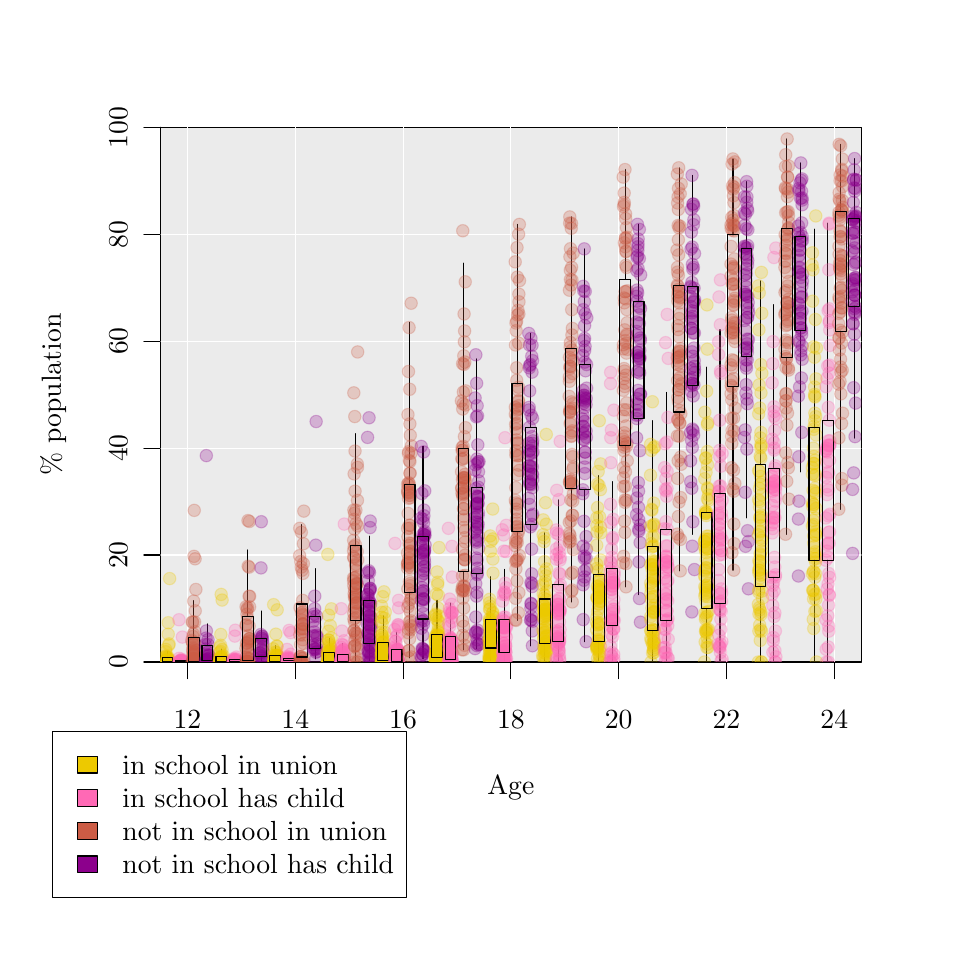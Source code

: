 % Created by tikzDevice version 0.6.1 on 2011-11-07 09:56:49
% !TEX encoding = UTF-8 Unicode
\begin{tikzpicture}[x=1pt,y=1pt]
\definecolor[named]{drawColor}{rgb}{0.00,0.00,0.00}
\definecolor[named]{fillColor}{rgb}{1.00,1.00,1.00}
\fill[color=fillColor,] (0,0) rectangle (325.21,325.21);
\begin{scope}
\path[clip] (  0.00,  0.00) rectangle (325.21,325.21);
\definecolor[named]{drawColor}{rgb}{0.11,0.00,0.33}
\definecolor[named]{drawColor}{rgb}{0.00,0.00,0.00}

\draw[color=drawColor,line cap=round,line join=round,fill opacity=0.00,] ( 57.74, 96.00) -- (291.48, 96.00);

\draw[color=drawColor,line cap=round,line join=round,fill opacity=0.00,] ( 57.74, 96.00) -- ( 57.74, 90.00);

\draw[color=drawColor,line cap=round,line join=round,fill opacity=0.00,] ( 96.70, 96.00) -- ( 96.70, 90.00);

\draw[color=drawColor,line cap=round,line join=round,fill opacity=0.00,] (135.65, 96.00) -- (135.65, 90.00);

\draw[color=drawColor,line cap=round,line join=round,fill opacity=0.00,] (174.61, 96.00) -- (174.61, 90.00);

\draw[color=drawColor,line cap=round,line join=round,fill opacity=0.00,] (213.56, 96.00) -- (213.56, 90.00);

\draw[color=drawColor,line cap=round,line join=round,fill opacity=0.00,] (252.52, 96.00) -- (252.52, 90.00);

\draw[color=drawColor,line cap=round,line join=round,fill opacity=0.00,] (291.48, 96.00) -- (291.48, 90.00);

\node[color=drawColor,anchor=base,inner sep=0pt, outer sep=0pt, scale=  1.00] at ( 57.74, 72.00) {12%
};

\node[color=drawColor,anchor=base,inner sep=0pt, outer sep=0pt, scale=  1.00] at ( 96.70, 72.00) {14%
};

\node[color=drawColor,anchor=base,inner sep=0pt, outer sep=0pt, scale=  1.00] at (135.65, 72.00) {16%
};

\node[color=drawColor,anchor=base,inner sep=0pt, outer sep=0pt, scale=  1.00] at (174.61, 72.00) {18%
};

\node[color=drawColor,anchor=base,inner sep=0pt, outer sep=0pt, scale=  1.00] at (213.56, 72.00) {20%
};

\node[color=drawColor,anchor=base,inner sep=0pt, outer sep=0pt, scale=  1.00] at (252.52, 72.00) {22%
};

\node[color=drawColor,anchor=base,inner sep=0pt, outer sep=0pt, scale=  1.00] at (291.48, 72.00) {24%
};

\draw[color=drawColor,line cap=round,line join=round,fill opacity=0.00,] ( 48.00, 96.00) -- ( 48.00,289.21);

\draw[color=drawColor,line cap=round,line join=round,fill opacity=0.00,] ( 48.00, 96.00) -- ( 42.00, 96.00);

\draw[color=drawColor,line cap=round,line join=round,fill opacity=0.00,] ( 48.00,134.64) -- ( 42.00,134.64);

\draw[color=drawColor,line cap=round,line join=round,fill opacity=0.00,] ( 48.00,173.29) -- ( 42.00,173.29);

\draw[color=drawColor,line cap=round,line join=round,fill opacity=0.00,] ( 48.00,211.93) -- ( 42.00,211.93);

\draw[color=drawColor,line cap=round,line join=round,fill opacity=0.00,] ( 48.00,250.57) -- ( 42.00,250.57);

\draw[color=drawColor,line cap=round,line join=round,fill opacity=0.00,] ( 48.00,289.21) -- ( 42.00,289.21);

\node[rotate= 90.00,color=drawColor,anchor=base,inner sep=0pt, outer sep=0pt, scale=  1.00] at ( 36.00, 96.00) {0%
};

\node[rotate= 90.00,color=drawColor,anchor=base,inner sep=0pt, outer sep=0pt, scale=  1.00] at ( 36.00,134.64) {20%
};

\node[rotate= 90.00,color=drawColor,anchor=base,inner sep=0pt, outer sep=0pt, scale=  1.00] at ( 36.00,173.29) {40%
};

\node[rotate= 90.00,color=drawColor,anchor=base,inner sep=0pt, outer sep=0pt, scale=  1.00] at ( 36.00,211.93) {60%
};

\node[rotate= 90.00,color=drawColor,anchor=base,inner sep=0pt, outer sep=0pt, scale=  1.00] at ( 36.00,250.57) {80%
};

\node[rotate= 90.00,color=drawColor,anchor=base,inner sep=0pt, outer sep=0pt, scale=  1.00] at ( 36.00,289.21) {100%
};

\draw[color=drawColor,line cap=round,line join=round,fill opacity=0.00,] ( 48.00, 96.00) --
	(301.21, 96.00) --
	(301.21,289.21) --
	( 48.00,289.21) --
	( 48.00, 96.00);
\end{scope}
\begin{scope}
\path[clip] (  0.00,  0.00) rectangle (325.21,325.21);
\definecolor[named]{drawColor}{rgb}{0.11,0.00,0.33}
\definecolor[named]{drawColor}{rgb}{0.00,0.00,0.00}

\node[color=drawColor,anchor=base,inner sep=0pt, outer sep=0pt, scale=  1.00] at (174.61, 48.00) {Age%
};

\node[rotate= 90.00,color=drawColor,anchor=base,inner sep=0pt, outer sep=0pt, scale=  1.00] at ( 12.00,192.61) {\% population%
};
\end{scope}
\begin{scope}
\path[clip] ( 48.00, 96.00) rectangle (301.21,289.21);
\definecolor[named]{drawColor}{rgb}{0.11,0.00,0.33}
\definecolor[named]{drawColor}{rgb}{0.00,0.00,0.00}
\definecolor[named]{fillColor}{rgb}{0.92,0.92,0.92}

\draw[color=drawColor,line cap=round,line join=round,fill=fillColor,] ( 48.00, 96.00) rectangle (301.21,289.21);
\definecolor[named]{drawColor}{rgb}{1.00,1.00,1.00}

\draw[color=drawColor,line cap=round,line join=round,fill opacity=0.00,] ( 57.74, 96.00) -- ( 57.74,289.21);

\draw[color=drawColor,line cap=round,line join=round,fill opacity=0.00,] ( 96.70, 96.00) -- ( 96.70,289.21);

\draw[color=drawColor,line cap=round,line join=round,fill opacity=0.00,] (135.65, 96.00) -- (135.65,289.21);

\draw[color=drawColor,line cap=round,line join=round,fill opacity=0.00,] (174.61, 96.00) -- (174.61,289.21);

\draw[color=drawColor,line cap=round,line join=round,fill opacity=0.00,] (213.56, 96.00) -- (213.56,289.21);

\draw[color=drawColor,line cap=round,line join=round,fill opacity=0.00,] (252.52, 96.00) -- (252.52,289.21);

\draw[color=drawColor,line cap=round,line join=round,fill opacity=0.00,] (291.48, 96.00) -- (291.48,289.21);

\draw[color=drawColor,line cap=round,line join=round,fill opacity=0.00,] ( 48.00,134.64) -- (301.21,134.64);

\draw[color=drawColor,line cap=round,line join=round,fill opacity=0.00,] ( 48.00,173.29) -- (301.21,173.29);

\draw[color=drawColor,line cap=round,line join=round,fill opacity=0.00,] ( 48.00,211.93) -- (301.21,211.93);

\draw[color=drawColor,line cap=round,line join=round,fill opacity=0.00,] ( 48.00,250.57) -- (301.21,250.57);
\definecolor[named]{drawColor}{rgb}{0.00,0.00,0.00}

\draw[color=drawColor,line cap=round,line join=round,fill opacity=0.00,] ( 50.53, 96.00) -- ( 50.53, 96.00);

\draw[color=drawColor,line cap=round,line join=round,fill opacity=0.00,] ( 50.53, 97.51) -- ( 50.53, 99.77);
\definecolor[named]{drawColor}{rgb}{0.93,0.79,0.00}
\definecolor[named]{fillColor}{rgb}{0.93,0.79,0.00}

\draw[color=drawColor,line cap=round,line join=round,fill=fillColor,fill opacity=0.25,draw opacity=0.25,] ( 50.52, 96.01) circle (  2.25);

\draw[color=drawColor,line cap=round,line join=round,fill=fillColor,fill opacity=0.25,draw opacity=0.25,] ( 50.39, 96.00) circle (  2.25);

\draw[color=drawColor,line cap=round,line join=round,fill=fillColor,fill opacity=0.25,draw opacity=0.25,] ( 50.04, 96.00) circle (  2.25);

\draw[color=drawColor,line cap=round,line join=round,fill=fillColor,fill opacity=0.25,draw opacity=0.25,] ( 50.67, 96.00) circle (  2.25);

\draw[color=drawColor,line cap=round,line join=round,fill=fillColor,fill opacity=0.25,draw opacity=0.25,] ( 50.91, 96.35) circle (  2.25);

\draw[color=drawColor,line cap=round,line join=round,fill=fillColor,fill opacity=0.25,draw opacity=0.25,] ( 50.95, 96.26) circle (  2.25);

\draw[color=drawColor,line cap=round,line join=round,fill=fillColor,fill opacity=0.25,draw opacity=0.25,] ( 50.92, 96.36) circle (  2.25);

\draw[color=drawColor,line cap=round,line join=round,fill=fillColor,fill opacity=0.25,draw opacity=0.25,] ( 50.11, 96.25) circle (  2.25);

\draw[color=drawColor,line cap=round,line join=round,fill=fillColor,fill opacity=0.25,draw opacity=0.25,] ( 51.26, 96.10) circle (  2.25);

\draw[color=drawColor,line cap=round,line join=round,fill=fillColor,fill opacity=0.25,draw opacity=0.25,] ( 50.61, 97.39) circle (  2.25);

\draw[color=drawColor,line cap=round,line join=round,fill=fillColor,fill opacity=0.25,draw opacity=0.25,] ( 50.19, 96.00) circle (  2.25);

\draw[color=drawColor,line cap=round,line join=round,fill=fillColor,fill opacity=0.25,draw opacity=0.25,] ( 50.82, 96.00) circle (  2.25);

\draw[color=drawColor,line cap=round,line join=round,fill=fillColor,fill opacity=0.25,draw opacity=0.25,] ( 49.87, 96.00) circle (  2.25);

\draw[color=drawColor,line cap=round,line join=round,fill=fillColor,fill opacity=0.25,draw opacity=0.25,] ( 51.08, 96.89) circle (  2.25);

\draw[color=drawColor,line cap=round,line join=round,fill=fillColor,fill opacity=0.25,draw opacity=0.25,] ( 49.91,100.56) circle (  2.25);

\draw[color=drawColor,line cap=round,line join=round,fill=fillColor,fill opacity=0.25,draw opacity=0.25,] ( 50.31, 96.00) circle (  2.25);

\draw[color=drawColor,line cap=round,line join=round,fill=fillColor,fill opacity=0.25,draw opacity=0.25,] ( 50.36, 96.00) circle (  2.25);

\draw[color=drawColor,line cap=round,line join=round,fill=fillColor,fill opacity=0.25,draw opacity=0.25,] ( 50.63, 96.00) circle (  2.25);

\draw[color=drawColor,line cap=round,line join=round,fill=fillColor,fill opacity=0.25,draw opacity=0.25,] ( 49.91, 98.18) circle (  2.25);

\draw[color=drawColor,line cap=round,line join=round,fill=fillColor,fill opacity=0.25,draw opacity=0.25,] ( 49.99, 96.00) circle (  2.25);

\draw[color=drawColor,line cap=round,line join=round,fill=fillColor,fill opacity=0.25,draw opacity=0.25,] ( 51.15, 96.23) circle (  2.25);

\draw[color=drawColor,line cap=round,line join=round,fill=fillColor,fill opacity=0.25,draw opacity=0.25,] ( 49.88, 96.69) circle (  2.25);

\draw[color=drawColor,line cap=round,line join=round,fill=fillColor,fill opacity=0.25,draw opacity=0.25,] ( 49.89, 97.80) circle (  2.25);

\draw[color=drawColor,line cap=round,line join=round,fill=fillColor,fill opacity=0.25,draw opacity=0.25,] ( 50.33, 96.65) circle (  2.25);

\draw[color=drawColor,line cap=round,line join=round,fill=fillColor,fill opacity=0.25,draw opacity=0.25,] ( 50.47, 96.00) circle (  2.25);

\draw[color=drawColor,line cap=round,line join=round,fill=fillColor,fill opacity=0.25,draw opacity=0.25,] ( 50.56, 97.11) circle (  2.25);

\draw[color=drawColor,line cap=round,line join=round,fill=fillColor,fill opacity=0.25,draw opacity=0.25,] ( 50.80, 96.00) circle (  2.25);

\draw[color=drawColor,line cap=round,line join=round,fill=fillColor,fill opacity=0.25,draw opacity=0.25,] ( 51.13, 96.23) circle (  2.25);

\draw[color=drawColor,line cap=round,line join=round,fill=fillColor,fill opacity=0.25,draw opacity=0.25,] ( 49.97, 97.86) circle (  2.25);

\draw[color=drawColor,line cap=round,line join=round,fill=fillColor,fill opacity=0.25,draw opacity=0.25,] ( 50.99,102.10) circle (  2.25);

\draw[color=drawColor,line cap=round,line join=round,fill=fillColor,fill opacity=0.25,draw opacity=0.25,] ( 50.02, 96.07) circle (  2.25);

\draw[color=drawColor,line cap=round,line join=round,fill=fillColor,fill opacity=0.25,draw opacity=0.25,] ( 50.21, 96.00) circle (  2.25);

\draw[color=drawColor,line cap=round,line join=round,fill=fillColor,fill opacity=0.25,draw opacity=0.25,] ( 50.06, 96.01) circle (  2.25);

\draw[color=drawColor,line cap=round,line join=round,fill=fillColor,fill opacity=0.25,draw opacity=0.25,] ( 50.80,110.18) circle (  2.25);

\draw[color=drawColor,line cap=round,line join=round,fill=fillColor,fill opacity=0.25,draw opacity=0.25,] ( 51.31,126.14) circle (  2.25);

\draw[color=drawColor,line cap=round,line join=round,fill=fillColor,fill opacity=0.25,draw opacity=0.25,] ( 51.10,102.55) circle (  2.25);

\draw[color=drawColor,line cap=round,line join=round,fill=fillColor,fill opacity=0.25,draw opacity=0.25,] ( 50.79, 96.00) circle (  2.25);

\draw[color=drawColor,line cap=round,line join=round,fill=fillColor,fill opacity=0.25,draw opacity=0.25,] ( 50.43, 97.63) circle (  2.25);

\draw[color=drawColor,line cap=round,line join=round,fill=fillColor,fill opacity=0.25,draw opacity=0.25,] ( 51.19, 96.00) circle (  2.25);

\draw[color=drawColor,line cap=round,line join=round,fill=fillColor,fill opacity=0.25,draw opacity=0.25,] ( 50.79,106.06) circle (  2.25);

\draw[color=drawColor,line cap=round,line join=round,fill=fillColor,fill opacity=0.25,draw opacity=0.25,] ( 50.61, 96.00) circle (  2.25);

\draw[color=drawColor,line cap=round,line join=round,fill=fillColor,fill opacity=0.25,draw opacity=0.25,] ( 50.69, 97.83) circle (  2.25);

\draw[color=drawColor,line cap=round,line join=round,fill=fillColor,fill opacity=0.25,draw opacity=0.25,] ( 49.87, 96.59) circle (  2.25);

\draw[color=drawColor,line cap=round,line join=round,fill=fillColor,fill opacity=0.25,draw opacity=0.25,] ( 49.90, 99.71) circle (  2.25);

\draw[color=drawColor,line cap=round,line join=round,fill=fillColor,fill opacity=0.25,draw opacity=0.25,] ( 49.93, 96.00) circle (  2.25);

\draw[color=drawColor,line cap=round,line join=round,fill=fillColor,fill opacity=0.25,draw opacity=0.25,] ( 50.36, 96.05) circle (  2.25);

\draw[color=drawColor,line cap=round,line join=round,fill=fillColor,fill opacity=0.25,draw opacity=0.25,] ( 49.87, 96.02) circle (  2.25);
\definecolor[named]{drawColor}{rgb}{0.00,0.00,0.00}

\draw[color=drawColor,line cap=round,line join=round,fill opacity=0.00,] ( 48.58, 96.00) rectangle ( 52.48, 97.51);

\draw[color=drawColor,line cap=round,line join=round,fill opacity=0.00,] ( 55.40, 96.00) -- ( 55.40, 96.00);

\draw[color=drawColor,line cap=round,line join=round,fill opacity=0.00,] ( 55.40, 96.49) -- ( 55.40, 97.22);
\definecolor[named]{drawColor}{rgb}{1.00,0.41,0.71}
\definecolor[named]{fillColor}{rgb}{1.00,0.41,0.71}

\draw[color=drawColor,line cap=round,line join=round,fill=fillColor,fill opacity=0.25,draw opacity=0.25,] ( 55.69, 96.00) circle (  2.25);

\draw[color=drawColor,line cap=round,line join=round,fill=fillColor,fill opacity=0.25,draw opacity=0.25,] ( 55.97, 96.10) circle (  2.25);

\draw[color=drawColor,line cap=round,line join=round,fill=fillColor,fill opacity=0.25,draw opacity=0.25,] ( 55.30, 96.03) circle (  2.25);

\draw[color=drawColor,line cap=round,line join=round,fill=fillColor,fill opacity=0.25,draw opacity=0.25,] ( 56.03, 96.00) circle (  2.25);

\draw[color=drawColor,line cap=round,line join=round,fill=fillColor,fill opacity=0.25,draw opacity=0.25,] ( 55.63, 96.25) circle (  2.25);

\draw[color=drawColor,line cap=round,line join=round,fill=fillColor,fill opacity=0.25,draw opacity=0.25,] ( 54.75, 97.33) circle (  2.25);

\draw[color=drawColor,line cap=round,line join=round,fill=fillColor,fill opacity=0.25,draw opacity=0.25,] ( 54.68,111.26) circle (  2.25);

\draw[color=drawColor,line cap=round,line join=round,fill=fillColor,fill opacity=0.25,draw opacity=0.25,] ( 55.99, 96.00) circle (  2.25);

\draw[color=drawColor,line cap=round,line join=round,fill=fillColor,fill opacity=0.25,draw opacity=0.25,] ( 55.90,105.00) circle (  2.25);

\draw[color=drawColor,line cap=round,line join=round,fill=fillColor,fill opacity=0.25,draw opacity=0.25,] ( 55.42, 96.54) circle (  2.25);

\draw[color=drawColor,line cap=round,line join=round,fill=fillColor,fill opacity=0.25,draw opacity=0.25,] ( 54.72, 96.00) circle (  2.25);

\draw[color=drawColor,line cap=round,line join=round,fill=fillColor,fill opacity=0.25,draw opacity=0.25,] ( 54.79, 96.03) circle (  2.25);

\draw[color=drawColor,line cap=round,line join=round,fill=fillColor,fill opacity=0.25,draw opacity=0.25,] ( 54.74, 96.00) circle (  2.25);

\draw[color=drawColor,line cap=round,line join=round,fill=fillColor,fill opacity=0.25,draw opacity=0.25,] ( 55.50, 96.37) circle (  2.25);

\draw[color=drawColor,line cap=round,line join=round,fill=fillColor,fill opacity=0.25,draw opacity=0.25,] ( 54.88, 96.00) circle (  2.25);

\draw[color=drawColor,line cap=round,line join=round,fill=fillColor,fill opacity=0.25,draw opacity=0.25,] ( 55.37, 96.00) circle (  2.25);

\draw[color=drawColor,line cap=round,line join=round,fill=fillColor,fill opacity=0.25,draw opacity=0.25,] ( 55.93, 96.51) circle (  2.25);

\draw[color=drawColor,line cap=round,line join=round,fill=fillColor,fill opacity=0.25,draw opacity=0.25,] ( 55.73, 96.00) circle (  2.25);

\draw[color=drawColor,line cap=round,line join=round,fill=fillColor,fill opacity=0.25,draw opacity=0.25,] ( 55.97, 96.48) circle (  2.25);

\draw[color=drawColor,line cap=round,line join=round,fill=fillColor,fill opacity=0.25,draw opacity=0.25,] ( 55.22, 96.42) circle (  2.25);

\draw[color=drawColor,line cap=round,line join=round,fill=fillColor,fill opacity=0.25,draw opacity=0.25,] ( 55.51, 96.27) circle (  2.25);

\draw[color=drawColor,line cap=round,line join=round,fill=fillColor,fill opacity=0.25,draw opacity=0.25,] ( 54.88, 96.48) circle (  2.25);

\draw[color=drawColor,line cap=round,line join=round,fill=fillColor,fill opacity=0.25,draw opacity=0.25,] ( 55.62, 97.00) circle (  2.25);

\draw[color=drawColor,line cap=round,line join=round,fill=fillColor,fill opacity=0.25,draw opacity=0.25,] ( 55.99, 96.11) circle (  2.25);
\definecolor[named]{drawColor}{rgb}{0.00,0.00,0.00}

\draw[color=drawColor,line cap=round,line join=round,fill opacity=0.00,] ( 53.45, 96.00) rectangle ( 57.35, 96.49);

\draw[color=drawColor,line cap=round,line join=round,fill opacity=0.00,] ( 60.08, 96.00) -- ( 60.08, 96.00);

\draw[color=drawColor,line cap=round,line join=round,fill opacity=0.00,] ( 60.08,104.87) -- ( 60.08,118.17);
\definecolor[named]{drawColor}{rgb}{0.80,0.36,0.27}
\definecolor[named]{fillColor}{rgb}{0.80,0.36,0.27}

\draw[color=drawColor,line cap=round,line join=round,fill=fillColor,fill opacity=0.25,draw opacity=0.25,] ( 60.19, 98.51) circle (  2.25);

\draw[color=drawColor,line cap=round,line join=round,fill=fillColor,fill opacity=0.25,draw opacity=0.25,] ( 60.43, 96.00) circle (  2.25);

\draw[color=drawColor,line cap=round,line join=round,fill=fillColor,fill opacity=0.25,draw opacity=0.25,] ( 60.33, 96.00) circle (  2.25);

\draw[color=drawColor,line cap=round,line join=round,fill=fillColor,fill opacity=0.25,draw opacity=0.25,] ( 60.23, 96.00) circle (  2.25);

\draw[color=drawColor,line cap=round,line join=round,fill=fillColor,fill opacity=0.25,draw opacity=0.25,] ( 60.36, 99.51) circle (  2.25);

\draw[color=drawColor,line cap=round,line join=round,fill=fillColor,fill opacity=0.25,draw opacity=0.25,] ( 60.41,106.96) circle (  2.25);

\draw[color=drawColor,line cap=round,line join=round,fill=fillColor,fill opacity=0.25,draw opacity=0.25,] ( 59.81, 97.32) circle (  2.25);

\draw[color=drawColor,line cap=round,line join=round,fill=fillColor,fill opacity=0.25,draw opacity=0.25,] ( 60.07, 99.16) circle (  2.25);

\draw[color=drawColor,line cap=round,line join=round,fill=fillColor,fill opacity=0.25,draw opacity=0.25,] ( 59.69, 99.77) circle (  2.25);

\draw[color=drawColor,line cap=round,line join=round,fill=fillColor,fill opacity=0.25,draw opacity=0.25,] ( 59.31,103.82) circle (  2.25);

\draw[color=drawColor,line cap=round,line join=round,fill=fillColor,fill opacity=0.25,draw opacity=0.25,] ( 60.53, 96.00) circle (  2.25);

\draw[color=drawColor,line cap=round,line join=round,fill=fillColor,fill opacity=0.25,draw opacity=0.25,] ( 60.07, 97.22) circle (  2.25);

\draw[color=drawColor,line cap=round,line join=round,fill=fillColor,fill opacity=0.25,draw opacity=0.25,] ( 60.01, 96.00) circle (  2.25);

\draw[color=drawColor,line cap=round,line join=round,fill=fillColor,fill opacity=0.25,draw opacity=0.25,] ( 59.63,100.35) circle (  2.25);

\draw[color=drawColor,line cap=round,line join=round,fill=fillColor,fill opacity=0.25,draw opacity=0.25,] ( 60.32,110.48) circle (  2.25);

\draw[color=drawColor,line cap=round,line join=round,fill=fillColor,fill opacity=0.25,draw opacity=0.25,] ( 60.74, 96.00) circle (  2.25);

\draw[color=drawColor,line cap=round,line join=round,fill=fillColor,fill opacity=0.25,draw opacity=0.25,] ( 60.48, 96.00) circle (  2.25);

\draw[color=drawColor,line cap=round,line join=round,fill=fillColor,fill opacity=0.25,draw opacity=0.25,] ( 60.26, 96.00) circle (  2.25);

\draw[color=drawColor,line cap=round,line join=round,fill=fillColor,fill opacity=0.25,draw opacity=0.25,] ( 60.76,100.20) circle (  2.25);

\draw[color=drawColor,line cap=round,line join=round,fill=fillColor,fill opacity=0.25,draw opacity=0.25,] ( 60.68, 96.00) circle (  2.25);

\draw[color=drawColor,line cap=round,line join=round,fill=fillColor,fill opacity=0.25,draw opacity=0.25,] ( 60.50,133.28) circle (  2.25);

\draw[color=drawColor,line cap=round,line join=round,fill=fillColor,fill opacity=0.25,draw opacity=0.25,] ( 59.81,101.20) circle (  2.25);

\draw[color=drawColor,line cap=round,line join=round,fill=fillColor,fill opacity=0.25,draw opacity=0.25,] ( 59.53,103.21) circle (  2.25);

\draw[color=drawColor,line cap=round,line join=round,fill=fillColor,fill opacity=0.25,draw opacity=0.25,] ( 59.85, 98.58) circle (  2.25);

\draw[color=drawColor,line cap=round,line join=round,fill=fillColor,fill opacity=0.25,draw opacity=0.25,] ( 60.68, 96.00) circle (  2.25);

\draw[color=drawColor,line cap=round,line join=round,fill=fillColor,fill opacity=0.25,draw opacity=0.25,] ( 59.71,102.36) circle (  2.25);

\draw[color=drawColor,line cap=round,line join=round,fill=fillColor,fill opacity=0.25,draw opacity=0.25,] ( 60.85, 96.92) circle (  2.25);

\draw[color=drawColor,line cap=round,line join=round,fill=fillColor,fill opacity=0.25,draw opacity=0.25,] ( 60.36,102.86) circle (  2.25);

\draw[color=drawColor,line cap=round,line join=round,fill=fillColor,fill opacity=0.25,draw opacity=0.25,] ( 59.71,110.41) circle (  2.25);

\draw[color=drawColor,line cap=round,line join=round,fill=fillColor,fill opacity=0.25,draw opacity=0.25,] ( 59.98,118.01) circle (  2.25);

\draw[color=drawColor,line cap=round,line join=round,fill=fillColor,fill opacity=0.25,draw opacity=0.25,] ( 59.63, 96.00) circle (  2.25);

\draw[color=drawColor,line cap=round,line join=round,fill=fillColor,fill opacity=0.25,draw opacity=0.25,] ( 59.35, 96.00) circle (  2.25);

\draw[color=drawColor,line cap=round,line join=round,fill=fillColor,fill opacity=0.25,draw opacity=0.25,] ( 59.71, 98.52) circle (  2.25);

\draw[color=drawColor,line cap=round,line join=round,fill=fillColor,fill opacity=0.25,draw opacity=0.25,] ( 60.19,150.79) circle (  2.25);

\draw[color=drawColor,line cap=round,line join=round,fill=fillColor,fill opacity=0.25,draw opacity=0.25,] ( 60.11,134.18) circle (  2.25);

\draw[color=drawColor,line cap=round,line join=round,fill=fillColor,fill opacity=0.25,draw opacity=0.25,] ( 60.55,114.48) circle (  2.25);

\draw[color=drawColor,line cap=round,line join=round,fill=fillColor,fill opacity=0.25,draw opacity=0.25,] ( 60.05, 96.00) circle (  2.25);

\draw[color=drawColor,line cap=round,line join=round,fill=fillColor,fill opacity=0.25,draw opacity=0.25,] ( 59.72,105.22) circle (  2.25);

\draw[color=drawColor,line cap=round,line join=round,fill=fillColor,fill opacity=0.25,draw opacity=0.25,] ( 60.78,122.20) circle (  2.25);

\draw[color=drawColor,line cap=round,line join=round,fill=fillColor,fill opacity=0.25,draw opacity=0.25,] ( 59.45,110.44) circle (  2.25);

\draw[color=drawColor,line cap=round,line join=round,fill=fillColor,fill opacity=0.25,draw opacity=0.25,] ( 60.06,100.70) circle (  2.25);

\draw[color=drawColor,line cap=round,line join=round,fill=fillColor,fill opacity=0.25,draw opacity=0.25,] ( 59.75, 96.86) circle (  2.25);

\draw[color=drawColor,line cap=round,line join=round,fill=fillColor,fill opacity=0.25,draw opacity=0.25,] ( 59.85,106.10) circle (  2.25);

\draw[color=drawColor,line cap=round,line join=round,fill=fillColor,fill opacity=0.25,draw opacity=0.25,] ( 60.60, 96.00) circle (  2.25);

\draw[color=drawColor,line cap=round,line join=round,fill=fillColor,fill opacity=0.25,draw opacity=0.25,] ( 60.37,102.77) circle (  2.25);

\draw[color=drawColor,line cap=round,line join=round,fill=fillColor,fill opacity=0.25,draw opacity=0.25,] ( 60.25, 96.13) circle (  2.25);
\definecolor[named]{drawColor}{rgb}{0.00,0.00,0.00}

\draw[color=drawColor,line cap=round,line join=round,fill opacity=0.00,] ( 58.13, 96.00) rectangle ( 62.02,104.87);

\draw[color=drawColor,line cap=round,line join=round,fill opacity=0.00,] ( 64.95, 96.64) -- ( 64.95, 96.00);

\draw[color=drawColor,line cap=round,line join=round,fill opacity=0.00,] ( 64.95,101.90) -- ( 64.95,109.79);
\definecolor[named]{drawColor}{rgb}{0.55,0.00,0.55}
\definecolor[named]{fillColor}{rgb}{0.55,0.00,0.55}

\draw[color=drawColor,line cap=round,line join=round,fill=fillColor,fill opacity=0.25,draw opacity=0.25,] ( 65.17,104.07) circle (  2.25);

\draw[color=drawColor,line cap=round,line join=round,fill=fillColor,fill opacity=0.25,draw opacity=0.25,] ( 64.71, 96.79) circle (  2.25);

\draw[color=drawColor,line cap=round,line join=round,fill=fillColor,fill opacity=0.25,draw opacity=0.25,] ( 65.19, 97.03) circle (  2.25);

\draw[color=drawColor,line cap=round,line join=round,fill=fillColor,fill opacity=0.25,draw opacity=0.25,] ( 64.20,102.30) circle (  2.25);

\draw[color=drawColor,line cap=round,line join=round,fill=fillColor,fill opacity=0.25,draw opacity=0.25,] ( 64.85, 98.63) circle (  2.25);

\draw[color=drawColor,line cap=round,line join=round,fill=fillColor,fill opacity=0.25,draw opacity=0.25,] ( 64.56,170.57) circle (  2.25);

\draw[color=drawColor,line cap=round,line join=round,fill=fillColor,fill opacity=0.25,draw opacity=0.25,] ( 64.46,104.63) circle (  2.25);

\draw[color=drawColor,line cap=round,line join=round,fill=fillColor,fill opacity=0.25,draw opacity=0.25,] ( 64.90, 97.09) circle (  2.25);

\draw[color=drawColor,line cap=round,line join=round,fill=fillColor,fill opacity=0.25,draw opacity=0.25,] ( 64.58, 96.00) circle (  2.25);

\draw[color=drawColor,line cap=round,line join=round,fill=fillColor,fill opacity=0.25,draw opacity=0.25,] ( 64.51, 96.55) circle (  2.25);

\draw[color=drawColor,line cap=round,line join=round,fill=fillColor,fill opacity=0.25,draw opacity=0.25,] ( 65.06, 96.00) circle (  2.25);

\draw[color=drawColor,line cap=round,line join=round,fill=fillColor,fill opacity=0.25,draw opacity=0.25,] ( 65.43, 98.49) circle (  2.25);

\draw[color=drawColor,line cap=round,line join=round,fill=fillColor,fill opacity=0.25,draw opacity=0.25,] ( 64.58,107.23) circle (  2.25);

\draw[color=drawColor,line cap=round,line join=round,fill=fillColor,fill opacity=0.25,draw opacity=0.25,] ( 64.41, 96.00) circle (  2.25);

\draw[color=drawColor,line cap=round,line join=round,fill=fillColor,fill opacity=0.25,draw opacity=0.25,] ( 65.27, 96.00) circle (  2.25);

\draw[color=drawColor,line cap=round,line join=round,fill=fillColor,fill opacity=0.25,draw opacity=0.25,] ( 64.28,100.69) circle (  2.25);

\draw[color=drawColor,line cap=round,line join=round,fill=fillColor,fill opacity=0.25,draw opacity=0.25,] ( 65.43, 98.28) circle (  2.25);

\draw[color=drawColor,line cap=round,line join=round,fill=fillColor,fill opacity=0.25,draw opacity=0.25,] ( 65.11, 99.54) circle (  2.25);

\draw[color=drawColor,line cap=round,line join=round,fill=fillColor,fill opacity=0.25,draw opacity=0.25,] ( 64.17, 96.58) circle (  2.25);

\draw[color=drawColor,line cap=round,line join=round,fill=fillColor,fill opacity=0.25,draw opacity=0.25,] ( 65.43, 97.40) circle (  2.25);

\draw[color=drawColor,line cap=round,line join=round,fill=fillColor,fill opacity=0.25,draw opacity=0.25,] ( 64.77, 98.01) circle (  2.25);

\draw[color=drawColor,line cap=round,line join=round,fill=fillColor,fill opacity=0.25,draw opacity=0.25,] ( 65.13,102.36) circle (  2.25);
\definecolor[named]{drawColor}{rgb}{0.00,0.00,0.00}

\draw[color=drawColor,line cap=round,line join=round,fill opacity=0.00,] ( 63.00, 96.64) rectangle ( 66.89,101.90);

\draw[color=drawColor,line cap=round,line join=round,fill opacity=0.00,] ( 70.01, 96.00) -- ( 70.01, 96.00);

\draw[color=drawColor,line cap=round,line join=round,fill opacity=0.00,] ( 70.01, 97.85) -- ( 70.01,100.64);
\definecolor[named]{drawColor}{rgb}{0.93,0.79,0.00}
\definecolor[named]{fillColor}{rgb}{0.93,0.79,0.00}

\draw[color=drawColor,line cap=round,line join=round,fill=fillColor,fill opacity=0.25,draw opacity=0.25,] ( 69.39, 96.05) circle (  2.25);

\draw[color=drawColor,line cap=round,line join=round,fill=fillColor,fill opacity=0.25,draw opacity=0.25,] ( 70.76, 96.00) circle (  2.25);

\draw[color=drawColor,line cap=round,line join=round,fill=fillColor,fill opacity=0.25,draw opacity=0.25,] ( 69.47, 96.00) circle (  2.25);

\draw[color=drawColor,line cap=round,line join=round,fill=fillColor,fill opacity=0.25,draw opacity=0.25,] ( 70.18, 96.00) circle (  2.25);

\draw[color=drawColor,line cap=round,line join=round,fill=fillColor,fill opacity=0.25,draw opacity=0.25,] ( 70.57, 96.28) circle (  2.25);

\draw[color=drawColor,line cap=round,line join=round,fill=fillColor,fill opacity=0.25,draw opacity=0.25,] ( 70.72, 96.45) circle (  2.25);

\draw[color=drawColor,line cap=round,line join=round,fill=fillColor,fill opacity=0.25,draw opacity=0.25,] ( 70.67, 96.23) circle (  2.25);

\draw[color=drawColor,line cap=round,line join=round,fill=fillColor,fill opacity=0.25,draw opacity=0.25,] ( 69.66, 97.58) circle (  2.25);

\draw[color=drawColor,line cap=round,line join=round,fill=fillColor,fill opacity=0.25,draw opacity=0.25,] ( 69.95, 96.61) circle (  2.25);

\draw[color=drawColor,line cap=round,line join=round,fill=fillColor,fill opacity=0.25,draw opacity=0.25,] ( 69.43, 97.34) circle (  2.25);

\draw[color=drawColor,line cap=round,line join=round,fill=fillColor,fill opacity=0.25,draw opacity=0.25,] ( 70.66, 96.00) circle (  2.25);

\draw[color=drawColor,line cap=round,line join=round,fill=fillColor,fill opacity=0.25,draw opacity=0.25,] ( 70.53, 96.00) circle (  2.25);

\draw[color=drawColor,line cap=round,line join=round,fill=fillColor,fill opacity=0.25,draw opacity=0.25,] ( 70.38, 96.00) circle (  2.25);

\draw[color=drawColor,line cap=round,line join=round,fill=fillColor,fill opacity=0.25,draw opacity=0.25,] ( 69.24, 96.34) circle (  2.25);

\draw[color=drawColor,line cap=round,line join=round,fill=fillColor,fill opacity=0.25,draw opacity=0.25,] ( 70.24,100.49) circle (  2.25);

\draw[color=drawColor,line cap=round,line join=round,fill=fillColor,fill opacity=0.25,draw opacity=0.25,] ( 70.73, 96.00) circle (  2.25);

\draw[color=drawColor,line cap=round,line join=round,fill=fillColor,fill opacity=0.25,draw opacity=0.25,] ( 69.62, 96.00) circle (  2.25);

\draw[color=drawColor,line cap=round,line join=round,fill=fillColor,fill opacity=0.25,draw opacity=0.25,] ( 70.18, 97.85) circle (  2.25);

\draw[color=drawColor,line cap=round,line join=round,fill=fillColor,fill opacity=0.25,draw opacity=0.25,] ( 70.46, 96.00) circle (  2.25);

\draw[color=drawColor,line cap=round,line join=round,fill=fillColor,fill opacity=0.25,draw opacity=0.25,] ( 69.42, 96.47) circle (  2.25);

\draw[color=drawColor,line cap=round,line join=round,fill=fillColor,fill opacity=0.25,draw opacity=0.25,] ( 70.55, 96.71) circle (  2.25);

\draw[color=drawColor,line cap=round,line join=round,fill=fillColor,fill opacity=0.25,draw opacity=0.25,] ( 70.31, 97.86) circle (  2.25);

\draw[color=drawColor,line cap=round,line join=round,fill=fillColor,fill opacity=0.25,draw opacity=0.25,] ( 70.67, 96.65) circle (  2.25);

\draw[color=drawColor,line cap=round,line join=round,fill=fillColor,fill opacity=0.25,draw opacity=0.25,] ( 69.73, 96.00) circle (  2.25);

\draw[color=drawColor,line cap=round,line join=round,fill=fillColor,fill opacity=0.25,draw opacity=0.25,] ( 69.80, 97.10) circle (  2.25);

\draw[color=drawColor,line cap=round,line join=round,fill=fillColor,fill opacity=0.25,draw opacity=0.25,] ( 70.37, 96.32) circle (  2.25);

\draw[color=drawColor,line cap=round,line join=round,fill=fillColor,fill opacity=0.25,draw opacity=0.25,] ( 69.92, 97.47) circle (  2.25);

\draw[color=drawColor,line cap=round,line join=round,fill=fillColor,fill opacity=0.25,draw opacity=0.25,] ( 69.52,101.41) circle (  2.25);

\draw[color=drawColor,line cap=round,line join=round,fill=fillColor,fill opacity=0.25,draw opacity=0.25,] ( 70.44, 96.07) circle (  2.25);

\draw[color=drawColor,line cap=round,line join=round,fill=fillColor,fill opacity=0.25,draw opacity=0.25,] ( 69.26, 96.00) circle (  2.25);

\draw[color=drawColor,line cap=round,line join=round,fill=fillColor,fill opacity=0.25,draw opacity=0.25,] ( 70.55, 96.06) circle (  2.25);

\draw[color=drawColor,line cap=round,line join=round,fill=fillColor,fill opacity=0.25,draw opacity=0.25,] ( 69.92,120.42) circle (  2.25);

\draw[color=drawColor,line cap=round,line join=round,fill=fillColor,fill opacity=0.25,draw opacity=0.25,] ( 70.26,118.38) circle (  2.25);

\draw[color=drawColor,line cap=round,line join=round,fill=fillColor,fill opacity=0.25,draw opacity=0.25,] ( 69.69,102.07) circle (  2.25);

\draw[color=drawColor,line cap=round,line join=round,fill=fillColor,fill opacity=0.25,draw opacity=0.25,] ( 69.47, 97.65) circle (  2.25);

\draw[color=drawColor,line cap=round,line join=round,fill=fillColor,fill opacity=0.25,draw opacity=0.25,] ( 70.13, 96.02) circle (  2.25);

\draw[color=drawColor,line cap=round,line join=round,fill=fillColor,fill opacity=0.25,draw opacity=0.25,] ( 69.80,105.96) circle (  2.25);

\draw[color=drawColor,line cap=round,line join=round,fill=fillColor,fill opacity=0.25,draw opacity=0.25,] ( 70.21, 96.00) circle (  2.25);

\draw[color=drawColor,line cap=round,line join=round,fill=fillColor,fill opacity=0.25,draw opacity=0.25,] ( 69.81, 97.89) circle (  2.25);

\draw[color=drawColor,line cap=round,line join=round,fill=fillColor,fill opacity=0.25,draw opacity=0.25,] ( 69.69, 99.83) circle (  2.25);

\draw[color=drawColor,line cap=round,line join=round,fill=fillColor,fill opacity=0.25,draw opacity=0.25,] ( 69.41, 99.37) circle (  2.25);

\draw[color=drawColor,line cap=round,line join=round,fill=fillColor,fill opacity=0.25,draw opacity=0.25,] ( 70.23, 96.00) circle (  2.25);

\draw[color=drawColor,line cap=round,line join=round,fill=fillColor,fill opacity=0.25,draw opacity=0.25,] ( 70.68, 98.24) circle (  2.25);

\draw[color=drawColor,line cap=round,line join=round,fill=fillColor,fill opacity=0.25,draw opacity=0.25,] ( 70.14, 96.12) circle (  2.25);
\definecolor[named]{drawColor}{rgb}{0.00,0.00,0.00}

\draw[color=drawColor,line cap=round,line join=round,fill opacity=0.00,] ( 68.06, 96.00) rectangle ( 71.96, 97.85);

\draw[color=drawColor,line cap=round,line join=round,fill opacity=0.00,] ( 74.88, 96.08) -- ( 74.88, 96.00);

\draw[color=drawColor,line cap=round,line join=round,fill opacity=0.00,] ( 74.88, 96.98) -- ( 74.88, 98.32);
\definecolor[named]{drawColor}{rgb}{1.00,0.41,0.71}
\definecolor[named]{fillColor}{rgb}{1.00,0.41,0.71}

\draw[color=drawColor,line cap=round,line join=round,fill=fillColor,fill opacity=0.25,draw opacity=0.25,] ( 74.73, 96.13) circle (  2.25);

\draw[color=drawColor,line cap=round,line join=round,fill=fillColor,fill opacity=0.25,draw opacity=0.25,] ( 74.92, 96.08) circle (  2.25);

\draw[color=drawColor,line cap=round,line join=round,fill=fillColor,fill opacity=0.25,draw opacity=0.25,] ( 75.09, 96.08) circle (  2.25);

\draw[color=drawColor,line cap=round,line join=round,fill=fillColor,fill opacity=0.25,draw opacity=0.25,] ( 74.34, 96.41) circle (  2.25);

\draw[color=drawColor,line cap=round,line join=round,fill=fillColor,fill opacity=0.25,draw opacity=0.25,] ( 75.41, 97.79) circle (  2.25);

\draw[color=drawColor,line cap=round,line join=round,fill=fillColor,fill opacity=0.25,draw opacity=0.25,] ( 75.02,107.48) circle (  2.25);

\draw[color=drawColor,line cap=round,line join=round,fill=fillColor,fill opacity=0.25,draw opacity=0.25,] ( 74.51, 96.00) circle (  2.25);

\draw[color=drawColor,line cap=round,line join=round,fill=fillColor,fill opacity=0.25,draw opacity=0.25,] ( 74.86,105.36) circle (  2.25);

\draw[color=drawColor,line cap=round,line join=round,fill=fillColor,fill opacity=0.25,draw opacity=0.25,] ( 74.79, 96.69) circle (  2.25);

\draw[color=drawColor,line cap=round,line join=round,fill=fillColor,fill opacity=0.25,draw opacity=0.25,] ( 74.20, 97.09) circle (  2.25);

\draw[color=drawColor,line cap=round,line join=round,fill=fillColor,fill opacity=0.25,draw opacity=0.25,] ( 74.82, 96.03) circle (  2.25);

\draw[color=drawColor,line cap=round,line join=round,fill=fillColor,fill opacity=0.25,draw opacity=0.25,] ( 74.26, 96.34) circle (  2.25);

\draw[color=drawColor,line cap=round,line join=round,fill=fillColor,fill opacity=0.25,draw opacity=0.25,] ( 75.50, 96.40) circle (  2.25);

\draw[color=drawColor,line cap=round,line join=round,fill=fillColor,fill opacity=0.25,draw opacity=0.25,] ( 74.30, 96.00) circle (  2.25);

\draw[color=drawColor,line cap=round,line join=round,fill=fillColor,fill opacity=0.25,draw opacity=0.25,] ( 74.75, 96.16) circle (  2.25);

\draw[color=drawColor,line cap=round,line join=round,fill=fillColor,fill opacity=0.25,draw opacity=0.25,] ( 74.60, 97.01) circle (  2.25);

\draw[color=drawColor,line cap=round,line join=round,fill=fillColor,fill opacity=0.25,draw opacity=0.25,] ( 75.47, 96.21) circle (  2.25);

\draw[color=drawColor,line cap=round,line join=round,fill=fillColor,fill opacity=0.25,draw opacity=0.25,] ( 75.41, 96.97) circle (  2.25);

\draw[color=drawColor,line cap=round,line join=round,fill=fillColor,fill opacity=0.25,draw opacity=0.25,] ( 75.48, 96.32) circle (  2.25);

\draw[color=drawColor,line cap=round,line join=round,fill=fillColor,fill opacity=0.25,draw opacity=0.25,] ( 75.32, 96.00) circle (  2.25);

\draw[color=drawColor,line cap=round,line join=round,fill=fillColor,fill opacity=0.25,draw opacity=0.25,] ( 74.63, 96.78) circle (  2.25);

\draw[color=drawColor,line cap=round,line join=round,fill=fillColor,fill opacity=0.25,draw opacity=0.25,] ( 74.34, 96.00) circle (  2.25);

\draw[color=drawColor,line cap=round,line join=round,fill=fillColor,fill opacity=0.25,draw opacity=0.25,] ( 75.31, 97.13) circle (  2.25);

\draw[color=drawColor,line cap=round,line join=round,fill=fillColor,fill opacity=0.25,draw opacity=0.25,] ( 75.05, 96.35) circle (  2.25);
\definecolor[named]{drawColor}{rgb}{0.00,0.00,0.00}

\draw[color=drawColor,line cap=round,line join=round,fill opacity=0.00,] ( 72.93, 96.08) rectangle ( 76.83, 96.98);

\draw[color=drawColor,line cap=round,line join=round,fill opacity=0.00,] ( 79.55, 96.59) -- ( 79.55, 96.00);

\draw[color=drawColor,line cap=round,line join=round,fill opacity=0.00,] ( 79.55,112.54) -- ( 79.55,136.48);
\definecolor[named]{drawColor}{rgb}{0.80,0.36,0.27}
\definecolor[named]{fillColor}{rgb}{0.80,0.36,0.27}

\draw[color=drawColor,line cap=round,line join=round,fill=fillColor,fill opacity=0.25,draw opacity=0.25,] ( 79.99,100.67) circle (  2.25);

\draw[color=drawColor,line cap=round,line join=round,fill=fillColor,fill opacity=0.25,draw opacity=0.25,] ( 79.21, 96.00) circle (  2.25);

\draw[color=drawColor,line cap=round,line join=round,fill=fillColor,fill opacity=0.25,draw opacity=0.25,] ( 79.77, 96.00) circle (  2.25);

\draw[color=drawColor,line cap=round,line join=round,fill=fillColor,fill opacity=0.25,draw opacity=0.25,] ( 79.25, 96.00) circle (  2.25);

\draw[color=drawColor,line cap=round,line join=round,fill=fillColor,fill opacity=0.25,draw opacity=0.25,] ( 79.32, 97.35) circle (  2.25);

\draw[color=drawColor,line cap=round,line join=round,fill=fillColor,fill opacity=0.25,draw opacity=0.25,] ( 80.19,115.92) circle (  2.25);

\draw[color=drawColor,line cap=round,line join=round,fill=fillColor,fill opacity=0.25,draw opacity=0.25,] ( 78.97, 97.74) circle (  2.25);

\draw[color=drawColor,line cap=round,line join=round,fill=fillColor,fill opacity=0.25,draw opacity=0.25,] ( 79.99,130.25) circle (  2.25);

\draw[color=drawColor,line cap=round,line join=round,fill=fillColor,fill opacity=0.25,draw opacity=0.25,] ( 80.06, 98.66) circle (  2.25);

\draw[color=drawColor,line cap=round,line join=round,fill=fillColor,fill opacity=0.25,draw opacity=0.25,] ( 79.32,102.94) circle (  2.25);

\draw[color=drawColor,line cap=round,line join=round,fill=fillColor,fill opacity=0.25,draw opacity=0.25,] ( 79.61, 96.00) circle (  2.25);

\draw[color=drawColor,line cap=round,line join=round,fill=fillColor,fill opacity=0.25,draw opacity=0.25,] ( 80.08, 97.30) circle (  2.25);

\draw[color=drawColor,line cap=round,line join=round,fill=fillColor,fill opacity=0.25,draw opacity=0.25,] ( 79.03,109.48) circle (  2.25);

\draw[color=drawColor,line cap=round,line join=round,fill=fillColor,fill opacity=0.25,draw opacity=0.25,] ( 79.46,101.77) circle (  2.25);

\draw[color=drawColor,line cap=round,line join=round,fill=fillColor,fill opacity=0.25,draw opacity=0.25,] ( 80.23,119.75) circle (  2.25);

\draw[color=drawColor,line cap=round,line join=round,fill=fillColor,fill opacity=0.25,draw opacity=0.25,] ( 79.19, 96.00) circle (  2.25);

\draw[color=drawColor,line cap=round,line join=round,fill=fillColor,fill opacity=0.25,draw opacity=0.25,] ( 79.18, 96.00) circle (  2.25);

\draw[color=drawColor,line cap=round,line join=round,fill=fillColor,fill opacity=0.25,draw opacity=0.25,] ( 78.86,100.97) circle (  2.25);

\draw[color=drawColor,line cap=round,line join=round,fill=fillColor,fill opacity=0.25,draw opacity=0.25,] ( 80.13, 96.00) circle (  2.25);

\draw[color=drawColor,line cap=round,line join=round,fill=fillColor,fill opacity=0.25,draw opacity=0.25,] ( 80.11,146.77) circle (  2.25);

\draw[color=drawColor,line cap=round,line join=round,fill=fillColor,fill opacity=0.25,draw opacity=0.25,] ( 80.06,104.40) circle (  2.25);

\draw[color=drawColor,line cap=round,line join=round,fill=fillColor,fill opacity=0.25,draw opacity=0.25,] ( 80.30,104.49) circle (  2.25);

\draw[color=drawColor,line cap=round,line join=round,fill=fillColor,fill opacity=0.25,draw opacity=0.25,] ( 79.42,100.10) circle (  2.25);

\draw[color=drawColor,line cap=round,line join=round,fill=fillColor,fill opacity=0.25,draw opacity=0.25,] ( 78.89, 96.00) circle (  2.25);

\draw[color=drawColor,line cap=round,line join=round,fill=fillColor,fill opacity=0.25,draw opacity=0.25,] ( 79.04,102.80) circle (  2.25);

\draw[color=drawColor,line cap=round,line join=round,fill=fillColor,fill opacity=0.25,draw opacity=0.25,] ( 79.42,111.80) circle (  2.25);

\draw[color=drawColor,line cap=round,line join=round,fill=fillColor,fill opacity=0.25,draw opacity=0.25,] ( 79.85,105.54) circle (  2.25);

\draw[color=drawColor,line cap=round,line join=round,fill=fillColor,fill opacity=0.25,draw opacity=0.25,] ( 79.31,114.93) circle (  2.25);

\draw[color=drawColor,line cap=round,line join=round,fill=fillColor,fill opacity=0.25,draw opacity=0.25,] ( 79.12, 96.00) circle (  2.25);

\draw[color=drawColor,line cap=round,line join=round,fill=fillColor,fill opacity=0.25,draw opacity=0.25,] ( 79.29, 96.00) circle (  2.25);

\draw[color=drawColor,line cap=round,line join=round,fill=fillColor,fill opacity=0.25,draw opacity=0.25,] ( 80.06,103.36) circle (  2.25);

\draw[color=drawColor,line cap=round,line join=round,fill=fillColor,fill opacity=0.25,draw opacity=0.25,] ( 79.61,147.11) circle (  2.25);

\draw[color=drawColor,line cap=round,line join=round,fill=fillColor,fill opacity=0.25,draw opacity=0.25,] ( 79.67,130.62) circle (  2.25);

\draw[color=drawColor,line cap=round,line join=round,fill=fillColor,fill opacity=0.25,draw opacity=0.25,] ( 78.92,115.97) circle (  2.25);

\draw[color=drawColor,line cap=round,line join=round,fill=fillColor,fill opacity=0.25,draw opacity=0.25,] ( 80.08,104.31) circle (  2.25);

\draw[color=drawColor,line cap=round,line join=round,fill=fillColor,fill opacity=0.25,draw opacity=0.25,] ( 79.46,115.62) circle (  2.25);

\draw[color=drawColor,line cap=round,line join=round,fill=fillColor,fill opacity=0.25,draw opacity=0.25,] ( 79.22,113.29) circle (  2.25);

\draw[color=drawColor,line cap=round,line join=round,fill=fillColor,fill opacity=0.25,draw opacity=0.25,] ( 80.13,103.72) circle (  2.25);

\draw[color=drawColor,line cap=round,line join=round,fill=fillColor,fill opacity=0.25,draw opacity=0.25,] ( 80.04,108.95) circle (  2.25);

\draw[color=drawColor,line cap=round,line join=round,fill=fillColor,fill opacity=0.25,draw opacity=0.25,] ( 78.90,109.14) circle (  2.25);

\draw[color=drawColor,line cap=round,line join=round,fill=fillColor,fill opacity=0.25,draw opacity=0.25,] ( 79.80, 96.00) circle (  2.25);

\draw[color=drawColor,line cap=round,line join=round,fill=fillColor,fill opacity=0.25,draw opacity=0.25,] ( 79.99,119.75) circle (  2.25);

\draw[color=drawColor,line cap=round,line join=round,fill=fillColor,fill opacity=0.25,draw opacity=0.25,] ( 79.92, 97.18) circle (  2.25);
\definecolor[named]{drawColor}{rgb}{0.00,0.00,0.00}

\draw[color=drawColor,line cap=round,line join=round,fill opacity=0.00,] ( 77.61, 96.59) rectangle ( 81.50,112.54);

\draw[color=drawColor,line cap=round,line join=round,fill opacity=0.00,] ( 84.42, 98.12) -- ( 84.42, 96.31);

\draw[color=drawColor,line cap=round,line join=round,fill opacity=0.00,] ( 84.42,104.64) -- ( 84.42,114.41);
\definecolor[named]{drawColor}{rgb}{0.55,0.00,0.55}
\definecolor[named]{fillColor}{rgb}{0.55,0.00,0.55}

\draw[color=drawColor,line cap=round,line join=round,fill=fillColor,fill opacity=0.25,draw opacity=0.25,] ( 84.62,105.20) circle (  2.25);

\draw[color=drawColor,line cap=round,line join=round,fill=fillColor,fill opacity=0.25,draw opacity=0.25,] ( 84.81, 98.02) circle (  2.25);

\draw[color=drawColor,line cap=round,line join=round,fill=fillColor,fill opacity=0.25,draw opacity=0.25,] ( 84.67, 97.29) circle (  2.25);

\draw[color=drawColor,line cap=round,line join=round,fill=fillColor,fill opacity=0.25,draw opacity=0.25,] ( 85.05,101.48) circle (  2.25);

\draw[color=drawColor,line cap=round,line join=round,fill=fillColor,fill opacity=0.25,draw opacity=0.25,] ( 83.80, 98.43) circle (  2.25);

\draw[color=drawColor,line cap=round,line join=round,fill=fillColor,fill opacity=0.25,draw opacity=0.25,] ( 84.42,146.68) circle (  2.25);

\draw[color=drawColor,line cap=round,line join=round,fill=fillColor,fill opacity=0.25,draw opacity=0.25,] ( 84.73,105.35) circle (  2.25);

\draw[color=drawColor,line cap=round,line join=round,fill=fillColor,fill opacity=0.25,draw opacity=0.25,] ( 83.78, 99.22) circle (  2.25);

\draw[color=drawColor,line cap=round,line join=round,fill=fillColor,fill opacity=0.25,draw opacity=0.25,] ( 83.94, 99.32) circle (  2.25);

\draw[color=drawColor,line cap=round,line join=round,fill=fillColor,fill opacity=0.25,draw opacity=0.25,] ( 84.94, 96.46) circle (  2.25);

\draw[color=drawColor,line cap=round,line join=round,fill=fillColor,fill opacity=0.25,draw opacity=0.25,] ( 84.26,105.93) circle (  2.25);

\draw[color=drawColor,line cap=round,line join=round,fill=fillColor,fill opacity=0.25,draw opacity=0.25,] ( 84.85,103.93) circle (  2.25);

\draw[color=drawColor,line cap=round,line join=round,fill=fillColor,fill opacity=0.25,draw opacity=0.25,] ( 85.17, 96.31) circle (  2.25);

\draw[color=drawColor,line cap=round,line join=round,fill=fillColor,fill opacity=0.25,draw opacity=0.25,] ( 84.61, 96.53) circle (  2.25);

\draw[color=drawColor,line cap=round,line join=round,fill=fillColor,fill opacity=0.25,draw opacity=0.25,] ( 85.00,102.77) circle (  2.25);

\draw[color=drawColor,line cap=round,line join=round,fill=fillColor,fill opacity=0.25,draw opacity=0.25,] ( 85.02,100.26) circle (  2.25);

\draw[color=drawColor,line cap=round,line join=round,fill=fillColor,fill opacity=0.25,draw opacity=0.25,] ( 84.63,104.46) circle (  2.25);

\draw[color=drawColor,line cap=round,line join=round,fill=fillColor,fill opacity=0.25,draw opacity=0.25,] ( 84.36, 97.83) circle (  2.25);

\draw[color=drawColor,line cap=round,line join=round,fill=fillColor,fill opacity=0.25,draw opacity=0.25,] ( 85.03, 99.78) circle (  2.25);

\draw[color=drawColor,line cap=round,line join=round,fill=fillColor,fill opacity=0.25,draw opacity=0.25,] ( 84.31,130.00) circle (  2.25);

\draw[color=drawColor,line cap=round,line join=round,fill=fillColor,fill opacity=0.25,draw opacity=0.25,] ( 84.38,100.57) circle (  2.25);

\draw[color=drawColor,line cap=round,line join=round,fill=fillColor,fill opacity=0.25,draw opacity=0.25,] ( 84.57,104.70) circle (  2.25);
\definecolor[named]{drawColor}{rgb}{0.00,0.00,0.00}

\draw[color=drawColor,line cap=round,line join=round,fill opacity=0.00,] ( 82.48, 98.12) rectangle ( 86.37,104.64);

\draw[color=drawColor,line cap=round,line join=round,fill opacity=0.00,] ( 89.49, 96.03) -- ( 89.49, 96.00);

\draw[color=drawColor,line cap=round,line join=round,fill opacity=0.00,] ( 89.49, 98.36) -- ( 89.49,101.85);
\definecolor[named]{drawColor}{rgb}{0.93,0.79,0.00}
\definecolor[named]{fillColor}{rgb}{0.93,0.79,0.00}

\draw[color=drawColor,line cap=round,line join=round,fill=fillColor,fill opacity=0.25,draw opacity=0.25,] ( 89.44, 99.53) circle (  2.25);

\draw[color=drawColor,line cap=round,line join=round,fill=fillColor,fill opacity=0.25,draw opacity=0.25,] ( 89.79, 96.00) circle (  2.25);

\draw[color=drawColor,line cap=round,line join=round,fill=fillColor,fill opacity=0.25,draw opacity=0.25,] ( 89.19, 96.00) circle (  2.25);

\draw[color=drawColor,line cap=round,line join=round,fill=fillColor,fill opacity=0.25,draw opacity=0.25,] ( 89.51, 96.02) circle (  2.25);

\draw[color=drawColor,line cap=round,line join=round,fill=fillColor,fill opacity=0.25,draw opacity=0.25,] ( 89.44, 96.24) circle (  2.25);

\draw[color=drawColor,line cap=round,line join=round,fill=fillColor,fill opacity=0.25,draw opacity=0.25,] ( 90.14, 97.19) circle (  2.25);

\draw[color=drawColor,line cap=round,line join=round,fill=fillColor,fill opacity=0.25,draw opacity=0.25,] ( 88.93, 96.36) circle (  2.25);

\draw[color=drawColor,line cap=round,line join=round,fill=fillColor,fill opacity=0.25,draw opacity=0.25,] ( 89.96, 98.20) circle (  2.25);

\draw[color=drawColor,line cap=round,line join=round,fill=fillColor,fill opacity=0.25,draw opacity=0.25,] ( 88.97, 96.95) circle (  2.25);

\draw[color=drawColor,line cap=round,line join=round,fill=fillColor,fill opacity=0.25,draw opacity=0.25,] ( 89.19, 97.67) circle (  2.25);

\draw[color=drawColor,line cap=round,line join=round,fill=fillColor,fill opacity=0.25,draw opacity=0.25,] ( 89.09, 96.61) circle (  2.25);

\draw[color=drawColor,line cap=round,line join=round,fill=fillColor,fill opacity=0.25,draw opacity=0.25,] ( 89.58, 96.00) circle (  2.25);

\draw[color=drawColor,line cap=round,line join=round,fill=fillColor,fill opacity=0.25,draw opacity=0.25,] ( 89.26, 96.06) circle (  2.25);

\draw[color=drawColor,line cap=round,line join=round,fill=fillColor,fill opacity=0.25,draw opacity=0.25,] ( 88.85, 96.57) circle (  2.25);

\draw[color=drawColor,line cap=round,line join=round,fill=fillColor,fill opacity=0.25,draw opacity=0.25,] ( 88.72,100.77) circle (  2.25);

\draw[color=drawColor,line cap=round,line join=round,fill=fillColor,fill opacity=0.25,draw opacity=0.25,] ( 89.73, 96.00) circle (  2.25);

\draw[color=drawColor,line cap=round,line join=round,fill=fillColor,fill opacity=0.25,draw opacity=0.25,] ( 90.01, 96.00) circle (  2.25);

\draw[color=drawColor,line cap=round,line join=round,fill=fillColor,fill opacity=0.25,draw opacity=0.25,] ( 88.94, 98.34) circle (  2.25);

\draw[color=drawColor,line cap=round,line join=round,fill=fillColor,fill opacity=0.25,draw opacity=0.25,] ( 89.84, 96.00) circle (  2.25);

\draw[color=drawColor,line cap=round,line join=round,fill=fillColor,fill opacity=0.25,draw opacity=0.25,] ( 89.92, 96.51) circle (  2.25);

\draw[color=drawColor,line cap=round,line join=round,fill=fillColor,fill opacity=0.25,draw opacity=0.25,] ( 89.50, 96.63) circle (  2.25);

\draw[color=drawColor,line cap=round,line join=round,fill=fillColor,fill opacity=0.25,draw opacity=0.25,] ( 90.25, 98.42) circle (  2.25);

\draw[color=drawColor,line cap=round,line join=round,fill=fillColor,fill opacity=0.25,draw opacity=0.25,] ( 89.75, 96.75) circle (  2.25);

\draw[color=drawColor,line cap=round,line join=round,fill=fillColor,fill opacity=0.25,draw opacity=0.25,] ( 90.24, 96.00) circle (  2.25);

\draw[color=drawColor,line cap=round,line join=round,fill=fillColor,fill opacity=0.25,draw opacity=0.25,] ( 89.95, 98.27) circle (  2.25);

\draw[color=drawColor,line cap=round,line join=round,fill=fillColor,fill opacity=0.25,draw opacity=0.25,] ( 89.13, 96.90) circle (  2.25);

\draw[color=drawColor,line cap=round,line join=round,fill=fillColor,fill opacity=0.25,draw opacity=0.25,] ( 89.37, 98.41) circle (  2.25);

\draw[color=drawColor,line cap=round,line join=round,fill=fillColor,fill opacity=0.25,draw opacity=0.25,] ( 90.00,101.82) circle (  2.25);

\draw[color=drawColor,line cap=round,line join=round,fill=fillColor,fill opacity=0.25,draw opacity=0.25,] ( 90.02, 96.13) circle (  2.25);

\draw[color=drawColor,line cap=round,line join=round,fill=fillColor,fill opacity=0.25,draw opacity=0.25,] ( 90.17, 96.00) circle (  2.25);

\draw[color=drawColor,line cap=round,line join=round,fill=fillColor,fill opacity=0.25,draw opacity=0.25,] ( 89.76, 96.23) circle (  2.25);

\draw[color=drawColor,line cap=round,line join=round,fill=fillColor,fill opacity=0.25,draw opacity=0.25,] ( 88.88,116.72) circle (  2.25);

\draw[color=drawColor,line cap=round,line join=round,fill=fillColor,fill opacity=0.25,draw opacity=0.25,] ( 90.16,114.85) circle (  2.25);

\draw[color=drawColor,line cap=round,line join=round,fill=fillColor,fill opacity=0.25,draw opacity=0.25,] ( 90.13,101.61) circle (  2.25);

\draw[color=drawColor,line cap=round,line join=round,fill=fillColor,fill opacity=0.25,draw opacity=0.25,] ( 89.65, 97.79) circle (  2.25);

\draw[color=drawColor,line cap=round,line join=round,fill=fillColor,fill opacity=0.25,draw opacity=0.25,] ( 89.57, 96.04) circle (  2.25);

\draw[color=drawColor,line cap=round,line join=round,fill=fillColor,fill opacity=0.25,draw opacity=0.25,] ( 89.69,106.06) circle (  2.25);

\draw[color=drawColor,line cap=round,line join=round,fill=fillColor,fill opacity=0.25,draw opacity=0.25,] ( 90.07, 96.00) circle (  2.25);

\draw[color=drawColor,line cap=round,line join=round,fill=fillColor,fill opacity=0.25,draw opacity=0.25,] ( 90.24, 98.28) circle (  2.25);

\draw[color=drawColor,line cap=round,line join=round,fill=fillColor,fill opacity=0.25,draw opacity=0.25,] ( 90.20, 98.26) circle (  2.25);

\draw[color=drawColor,line cap=round,line join=round,fill=fillColor,fill opacity=0.25,draw opacity=0.25,] ( 89.95, 99.44) circle (  2.25);

\draw[color=drawColor,line cap=round,line join=round,fill=fillColor,fill opacity=0.25,draw opacity=0.25,] ( 89.19, 96.00) circle (  2.25);

\draw[color=drawColor,line cap=round,line join=round,fill=fillColor,fill opacity=0.25,draw opacity=0.25,] ( 89.94, 98.48) circle (  2.25);

\draw[color=drawColor,line cap=round,line join=round,fill=fillColor,fill opacity=0.25,draw opacity=0.25,] ( 89.46, 96.32) circle (  2.25);
\definecolor[named]{drawColor}{rgb}{0.00,0.00,0.00}

\draw[color=drawColor,line cap=round,line join=round,fill opacity=0.00,] ( 87.54, 96.03) rectangle ( 91.44, 98.36);

\draw[color=drawColor,line cap=round,line join=round,fill opacity=0.00,] ( 94.36, 96.43) -- ( 94.36, 96.00);

\draw[color=drawColor,line cap=round,line join=round,fill opacity=0.00,] ( 94.36, 97.40) -- ( 94.36, 98.86);
\definecolor[named]{drawColor}{rgb}{1.00,0.41,0.71}
\definecolor[named]{fillColor}{rgb}{1.00,0.41,0.71}

\draw[color=drawColor,line cap=round,line join=round,fill=fillColor,fill opacity=0.25,draw opacity=0.25,] ( 93.73,100.53) circle (  2.25);

\draw[color=drawColor,line cap=round,line join=round,fill=fillColor,fill opacity=0.25,draw opacity=0.25,] ( 94.75, 96.00) circle (  2.25);

\draw[color=drawColor,line cap=round,line join=round,fill=fillColor,fill opacity=0.25,draw opacity=0.25,] ( 93.67, 96.54) circle (  2.25);

\draw[color=drawColor,line cap=round,line join=round,fill=fillColor,fill opacity=0.25,draw opacity=0.25,] ( 94.30, 96.25) circle (  2.25);

\draw[color=drawColor,line cap=round,line join=round,fill=fillColor,fill opacity=0.25,draw opacity=0.25,] ( 94.55, 96.49) circle (  2.25);

\draw[color=drawColor,line cap=round,line join=round,fill=fillColor,fill opacity=0.25,draw opacity=0.25,] ( 93.76, 96.74) circle (  2.25);

\draw[color=drawColor,line cap=round,line join=round,fill=fillColor,fill opacity=0.25,draw opacity=0.25,] ( 93.84, 97.90) circle (  2.25);

\draw[color=drawColor,line cap=round,line join=round,fill=fillColor,fill opacity=0.25,draw opacity=0.25,] ( 93.87, 96.82) circle (  2.25);

\draw[color=drawColor,line cap=round,line join=round,fill=fillColor,fill opacity=0.25,draw opacity=0.25,] ( 94.73, 96.17) circle (  2.25);

\draw[color=drawColor,line cap=round,line join=round,fill=fillColor,fill opacity=0.25,draw opacity=0.25,] ( 95.03,106.61) circle (  2.25);

\draw[color=drawColor,line cap=round,line join=round,fill=fillColor,fill opacity=0.25,draw opacity=0.25,] ( 95.13, 97.41) circle (  2.25);

\draw[color=drawColor,line cap=round,line join=round,fill=fillColor,fill opacity=0.25,draw opacity=0.25,] ( 94.54, 97.02) circle (  2.25);

\draw[color=drawColor,line cap=round,line join=round,fill=fillColor,fill opacity=0.25,draw opacity=0.25,] ( 94.03, 96.08) circle (  2.25);

\draw[color=drawColor,line cap=round,line join=round,fill=fillColor,fill opacity=0.25,draw opacity=0.25,] ( 93.93, 96.42) circle (  2.25);

\draw[color=drawColor,line cap=round,line join=round,fill=fillColor,fill opacity=0.25,draw opacity=0.25,] ( 94.53, 96.78) circle (  2.25);

\draw[color=drawColor,line cap=round,line join=round,fill=fillColor,fill opacity=0.25,draw opacity=0.25,] ( 94.44, 96.19) circle (  2.25);

\draw[color=drawColor,line cap=round,line join=round,fill=fillColor,fill opacity=0.25,draw opacity=0.25,] ( 94.68, 96.53) circle (  2.25);

\draw[color=drawColor,line cap=round,line join=round,fill=fillColor,fill opacity=0.25,draw opacity=0.25,] ( 93.67, 97.16) circle (  2.25);

\draw[color=drawColor,line cap=round,line join=round,fill=fillColor,fill opacity=0.25,draw opacity=0.25,] ( 94.29, 96.22) circle (  2.25);

\draw[color=drawColor,line cap=round,line join=round,fill=fillColor,fill opacity=0.25,draw opacity=0.25,] ( 94.20, 97.57) circle (  2.25);

\draw[color=drawColor,line cap=round,line join=round,fill=fillColor,fill opacity=0.25,draw opacity=0.25,] ( 95.07, 96.88) circle (  2.25);

\draw[color=drawColor,line cap=round,line join=round,fill=fillColor,fill opacity=0.25,draw opacity=0.25,] ( 94.06, 97.08) circle (  2.25);

\draw[color=drawColor,line cap=round,line join=round,fill=fillColor,fill opacity=0.25,draw opacity=0.25,] ( 93.86, 97.37) circle (  2.25);

\draw[color=drawColor,line cap=round,line join=round,fill=fillColor,fill opacity=0.25,draw opacity=0.25,] ( 94.48,107.42) circle (  2.25);

\draw[color=drawColor,line cap=round,line join=round,fill=fillColor,fill opacity=0.25,draw opacity=0.25,] ( 95.05, 98.82) circle (  2.25);

\draw[color=drawColor,line cap=round,line join=round,fill=fillColor,fill opacity=0.25,draw opacity=0.25,] ( 94.62, 96.45) circle (  2.25);
\definecolor[named]{drawColor}{rgb}{0.00,0.00,0.00}

\draw[color=drawColor,line cap=round,line join=round,fill opacity=0.00,] ( 92.41, 96.43) rectangle ( 96.31, 97.40);

\draw[color=drawColor,line cap=round,line join=round,fill opacity=0.00,] ( 99.03, 97.82) -- ( 99.03, 96.00);

\draw[color=drawColor,line cap=round,line join=round,fill opacity=0.00,] ( 99.03,116.95) -- ( 99.03,145.65);
\definecolor[named]{drawColor}{rgb}{0.80,0.36,0.27}
\definecolor[named]{fillColor}{rgb}{0.80,0.36,0.27}

\draw[color=drawColor,line cap=round,line join=round,fill=fillColor,fill opacity=0.25,draw opacity=0.25,] ( 98.95,113.69) circle (  2.25);

\draw[color=drawColor,line cap=round,line join=round,fill=fillColor,fill opacity=0.25,draw opacity=0.25,] ( 99.00, 96.00) circle (  2.25);

\draw[color=drawColor,line cap=round,line join=round,fill=fillColor,fill opacity=0.25,draw opacity=0.25,] ( 99.67, 96.00) circle (  2.25);

\draw[color=drawColor,line cap=round,line join=round,fill=fillColor,fill opacity=0.25,draw opacity=0.25,] ( 98.45, 96.00) circle (  2.25);

\draw[color=drawColor,line cap=round,line join=round,fill=fillColor,fill opacity=0.25,draw opacity=0.25,] ( 98.41, 97.68) circle (  2.25);

\draw[color=drawColor,line cap=round,line join=round,fill=fillColor,fill opacity=0.25,draw opacity=0.25,] ( 99.62,131.55) circle (  2.25);

\draw[color=drawColor,line cap=round,line join=round,fill=fillColor,fill opacity=0.25,draw opacity=0.25,] ( 98.42, 97.96) circle (  2.25);

\draw[color=drawColor,line cap=round,line join=round,fill=fillColor,fill opacity=0.25,draw opacity=0.25,] ( 98.88,142.87) circle (  2.25);

\draw[color=drawColor,line cap=round,line join=round,fill=fillColor,fill opacity=0.25,draw opacity=0.25,] ( 99.57,108.08) circle (  2.25);

\draw[color=drawColor,line cap=round,line join=round,fill=fillColor,fill opacity=0.25,draw opacity=0.25,] ( 99.54,107.95) circle (  2.25);

\draw[color=drawColor,line cap=round,line join=round,fill=fillColor,fill opacity=0.25,draw opacity=0.25,] ( 98.31,144.30) circle (  2.25);

\draw[color=drawColor,line cap=round,line join=round,fill=fillColor,fill opacity=0.25,draw opacity=0.25,] ( 98.96, 97.28) circle (  2.25);

\draw[color=drawColor,line cap=round,line join=round,fill=fillColor,fill opacity=0.25,draw opacity=0.25,] ( 99.42,104.05) circle (  2.25);

\draw[color=drawColor,line cap=round,line join=round,fill=fillColor,fill opacity=0.25,draw opacity=0.25,] ( 98.63,102.33) circle (  2.25);

\draw[color=drawColor,line cap=round,line join=round,fill=fillColor,fill opacity=0.25,draw opacity=0.25,] ( 98.69,132.31) circle (  2.25);

\draw[color=drawColor,line cap=round,line join=round,fill=fillColor,fill opacity=0.25,draw opacity=0.25,] ( 98.96, 96.00) circle (  2.25);

\draw[color=drawColor,line cap=round,line join=round,fill=fillColor,fill opacity=0.25,draw opacity=0.25,] ( 98.29, 96.00) circle (  2.25);

\draw[color=drawColor,line cap=round,line join=round,fill=fillColor,fill opacity=0.25,draw opacity=0.25,] ( 99.75,102.71) circle (  2.25);

\draw[color=drawColor,line cap=round,line join=round,fill=fillColor,fill opacity=0.25,draw opacity=0.25,] ( 99.64, 97.47) circle (  2.25);

\draw[color=drawColor,line cap=round,line join=round,fill=fillColor,fill opacity=0.25,draw opacity=0.25,] ( 99.78,150.52) circle (  2.25);

\draw[color=drawColor,line cap=round,line join=round,fill=fillColor,fill opacity=0.25,draw opacity=0.25,] ( 99.20,109.76) circle (  2.25);

\draw[color=drawColor,line cap=round,line join=round,fill=fillColor,fill opacity=0.25,draw opacity=0.25,] ( 99.12,111.13) circle (  2.25);

\draw[color=drawColor,line cap=round,line join=round,fill=fillColor,fill opacity=0.25,draw opacity=0.25,] ( 99.37,109.68) circle (  2.25);

\draw[color=drawColor,line cap=round,line join=round,fill=fillColor,fill opacity=0.25,draw opacity=0.25,] ( 98.48, 96.00) circle (  2.25);

\draw[color=drawColor,line cap=round,line join=round,fill=fillColor,fill opacity=0.25,draw opacity=0.25,] ( 99.41,114.10) circle (  2.25);

\draw[color=drawColor,line cap=round,line join=round,fill=fillColor,fill opacity=0.25,draw opacity=0.25,] ( 98.86,130.29) circle (  2.25);

\draw[color=drawColor,line cap=round,line join=round,fill=fillColor,fill opacity=0.25,draw opacity=0.25,] ( 98.42,115.62) circle (  2.25);

\draw[color=drawColor,line cap=round,line join=round,fill=fillColor,fill opacity=0.25,draw opacity=0.25,] ( 99.37,113.26) circle (  2.25);

\draw[color=drawColor,line cap=round,line join=round,fill=fillColor,fill opacity=0.25,draw opacity=0.25,] ( 98.33,105.76) circle (  2.25);

\draw[color=drawColor,line cap=round,line join=round,fill=fillColor,fill opacity=0.25,draw opacity=0.25,] ( 98.87, 96.00) circle (  2.25);

\draw[color=drawColor,line cap=round,line join=round,fill=fillColor,fill opacity=0.25,draw opacity=0.25,] ( 99.55,109.54) circle (  2.25);

\draw[color=drawColor,line cap=round,line join=round,fill=fillColor,fill opacity=0.25,draw opacity=0.25,] ( 99.62,138.74) circle (  2.25);

\draw[color=drawColor,line cap=round,line join=round,fill=fillColor,fill opacity=0.25,draw opacity=0.25,] ( 98.26,134.43) circle (  2.25);

\draw[color=drawColor,line cap=round,line join=round,fill=fillColor,fill opacity=0.25,draw opacity=0.25,] ( 99.47,128.01) circle (  2.25);

\draw[color=drawColor,line cap=round,line join=round,fill=fillColor,fill opacity=0.25,draw opacity=0.25,] ( 99.41,105.75) circle (  2.25);

\draw[color=drawColor,line cap=round,line join=round,fill=fillColor,fill opacity=0.25,draw opacity=0.25,] ( 99.59,109.73) circle (  2.25);

\draw[color=drawColor,line cap=round,line join=round,fill=fillColor,fill opacity=0.25,draw opacity=0.25,] ( 99.35,118.28) circle (  2.25);

\draw[color=drawColor,line cap=round,line join=round,fill=fillColor,fill opacity=0.25,draw opacity=0.25,] ( 98.50,107.88) circle (  2.25);

\draw[color=drawColor,line cap=round,line join=round,fill=fillColor,fill opacity=0.25,draw opacity=0.25,] ( 99.57,106.89) circle (  2.25);

\draw[color=drawColor,line cap=round,line join=round,fill=fillColor,fill opacity=0.25,draw opacity=0.25,] ( 99.38,112.80) circle (  2.25);

\draw[color=drawColor,line cap=round,line join=round,fill=fillColor,fill opacity=0.25,draw opacity=0.25,] ( 99.13, 96.00) circle (  2.25);

\draw[color=drawColor,line cap=round,line join=round,fill=fillColor,fill opacity=0.25,draw opacity=0.25,] ( 99.10,129.15) circle (  2.25);

\draw[color=drawColor,line cap=round,line join=round,fill=fillColor,fill opacity=0.25,draw opacity=0.25,] ( 98.76, 97.99) circle (  2.25);
\definecolor[named]{drawColor}{rgb}{0.00,0.00,0.00}

\draw[color=drawColor,line cap=round,line join=round,fill opacity=0.00,] ( 97.08, 97.82) rectangle (100.98,116.95);

\draw[color=drawColor,line cap=round,line join=round,fill opacity=0.00,] (103.90,100.84) -- (103.90, 97.14);

\draw[color=drawColor,line cap=round,line join=round,fill opacity=0.00,] (103.90,112.40) -- (103.90,129.75);
\definecolor[named]{drawColor}{rgb}{0.55,0.00,0.55}
\definecolor[named]{fillColor}{rgb}{0.55,0.00,0.55}

\draw[color=drawColor,line cap=round,line join=round,fill=fillColor,fill opacity=0.25,draw opacity=0.25,] (104.40,112.54) circle (  2.25);

\draw[color=drawColor,line cap=round,line join=round,fill=fillColor,fill opacity=0.25,draw opacity=0.25,] (103.56,113.32) circle (  2.25);

\draw[color=drawColor,line cap=round,line join=round,fill=fillColor,fill opacity=0.25,draw opacity=0.25,] (103.18,105.48) circle (  2.25);

\draw[color=drawColor,line cap=round,line join=round,fill=fillColor,fill opacity=0.25,draw opacity=0.25,] (103.20,101.17) circle (  2.25);

\draw[color=drawColor,line cap=round,line join=round,fill=fillColor,fill opacity=0.25,draw opacity=0.25,] (104.64,104.97) circle (  2.25);

\draw[color=drawColor,line cap=round,line join=round,fill=fillColor,fill opacity=0.25,draw opacity=0.25,] (104.15, 99.49) circle (  2.25);

\draw[color=drawColor,line cap=round,line join=round,fill=fillColor,fill opacity=0.25,draw opacity=0.25,] (103.74,119.80) circle (  2.25);

\draw[color=drawColor,line cap=round,line join=round,fill=fillColor,fill opacity=0.25,draw opacity=0.25,] (104.24,182.89) circle (  2.25);

\draw[color=drawColor,line cap=round,line join=round,fill=fillColor,fill opacity=0.25,draw opacity=0.25,] (103.77,108.66) circle (  2.25);

\draw[color=drawColor,line cap=round,line join=round,fill=fillColor,fill opacity=0.25,draw opacity=0.25,] (103.96,100.49) circle (  2.25);

\draw[color=drawColor,line cap=round,line join=round,fill=fillColor,fill opacity=0.25,draw opacity=0.25,] (103.78,100.82) circle (  2.25);

\draw[color=drawColor,line cap=round,line join=round,fill=fillColor,fill opacity=0.25,draw opacity=0.25,] (104.56, 99.79) circle (  2.25);

\draw[color=drawColor,line cap=round,line join=round,fill=fillColor,fill opacity=0.25,draw opacity=0.25,] (103.71,115.24) circle (  2.25);

\draw[color=drawColor,line cap=round,line join=round,fill=fillColor,fill opacity=0.25,draw opacity=0.25,] (103.78,105.35) circle (  2.25);

\draw[color=drawColor,line cap=round,line join=round,fill=fillColor,fill opacity=0.25,draw opacity=0.25,] (103.25,100.45) circle (  2.25);

\draw[color=drawColor,line cap=round,line join=round,fill=fillColor,fill opacity=0.25,draw opacity=0.25,] (104.16, 97.14) circle (  2.25);

\draw[color=drawColor,line cap=round,line join=round,fill=fillColor,fill opacity=0.25,draw opacity=0.25,] (103.61,106.84) circle (  2.25);

\draw[color=drawColor,line cap=round,line join=round,fill=fillColor,fill opacity=0.25,draw opacity=0.25,] (104.63,102.53) circle (  2.25);

\draw[color=drawColor,line cap=round,line join=round,fill=fillColor,fill opacity=0.25,draw opacity=0.25,] (103.19,110.77) circle (  2.25);

\draw[color=drawColor,line cap=round,line join=round,fill=fillColor,fill opacity=0.25,draw opacity=0.25,] (104.53,100.85) circle (  2.25);

\draw[color=drawColor,line cap=round,line join=round,fill=fillColor,fill opacity=0.25,draw opacity=0.25,] (103.42,102.27) circle (  2.25);

\draw[color=drawColor,line cap=round,line join=round,fill=fillColor,fill opacity=0.25,draw opacity=0.25,] (104.11,138.22) circle (  2.25);

\draw[color=drawColor,line cap=round,line join=round,fill=fillColor,fill opacity=0.25,draw opacity=0.25,] (104.45,105.63) circle (  2.25);

\draw[color=drawColor,line cap=round,line join=round,fill=fillColor,fill opacity=0.25,draw opacity=0.25,] (103.29,112.36) circle (  2.25);
\definecolor[named]{drawColor}{rgb}{0.00,0.00,0.00}

\draw[color=drawColor,line cap=round,line join=round,fill opacity=0.00,] (101.95,100.84) rectangle (105.85,112.40);

\draw[color=drawColor,line cap=round,line join=round,fill opacity=0.00,] (108.97, 96.23) -- (108.97, 96.00);

\draw[color=drawColor,line cap=round,line join=round,fill opacity=0.00,] (108.97, 99.53) -- (108.97,104.49);
\definecolor[named]{drawColor}{rgb}{0.93,0.79,0.00}
\definecolor[named]{fillColor}{rgb}{0.93,0.79,0.00}

\draw[color=drawColor,line cap=round,line join=round,fill=fillColor,fill opacity=0.25,draw opacity=0.25,] (108.27, 99.42) circle (  2.25);

\draw[color=drawColor,line cap=round,line join=round,fill=fillColor,fill opacity=0.25,draw opacity=0.25,] (108.68, 96.93) circle (  2.25);

\draw[color=drawColor,line cap=round,line join=round,fill=fillColor,fill opacity=0.25,draw opacity=0.25,] (108.81, 96.00) circle (  2.25);

\draw[color=drawColor,line cap=round,line join=round,fill=fillColor,fill opacity=0.25,draw opacity=0.25,] (108.55, 96.19) circle (  2.25);

\draw[color=drawColor,line cap=round,line join=round,fill=fillColor,fill opacity=0.25,draw opacity=0.25,] (109.16, 96.60) circle (  2.25);

\draw[color=drawColor,line cap=round,line join=round,fill=fillColor,fill opacity=0.25,draw opacity=0.25,] (109.30, 97.99) circle (  2.25);

\draw[color=drawColor,line cap=round,line join=round,fill=fillColor,fill opacity=0.25,draw opacity=0.25,] (109.15, 98.73) circle (  2.25);

\draw[color=drawColor,line cap=round,line join=round,fill=fillColor,fill opacity=0.25,draw opacity=0.25,] (108.30, 96.00) circle (  2.25);

\draw[color=drawColor,line cap=round,line join=round,fill=fillColor,fill opacity=0.25,draw opacity=0.25,] (108.85, 96.99) circle (  2.25);

\draw[color=drawColor,line cap=round,line join=round,fill=fillColor,fill opacity=0.25,draw opacity=0.25,] (109.44, 98.74) circle (  2.25);

\draw[color=drawColor,line cap=round,line join=round,fill=fillColor,fill opacity=0.25,draw opacity=0.25,] (108.81, 98.30) circle (  2.25);

\draw[color=drawColor,line cap=round,line join=round,fill=fillColor,fill opacity=0.25,draw opacity=0.25,] (108.49, 99.25) circle (  2.25);

\draw[color=drawColor,line cap=round,line join=round,fill=fillColor,fill opacity=0.25,draw opacity=0.25,] (109.60, 98.39) circle (  2.25);

\draw[color=drawColor,line cap=round,line join=round,fill=fillColor,fill opacity=0.25,draw opacity=0.25,] (109.11, 98.39) circle (  2.25);

\draw[color=drawColor,line cap=round,line join=round,fill=fillColor,fill opacity=0.25,draw opacity=0.25,] (109.69, 96.00) circle (  2.25);

\draw[color=drawColor,line cap=round,line join=round,fill=fillColor,fill opacity=0.25,draw opacity=0.25,] (108.75,107.14) circle (  2.25);

\draw[color=drawColor,line cap=round,line join=round,fill=fillColor,fill opacity=0.25,draw opacity=0.25,] (108.77,103.90) circle (  2.25);

\draw[color=drawColor,line cap=round,line join=round,fill=fillColor,fill opacity=0.25,draw opacity=0.25,] (108.53, 96.20) circle (  2.25);

\draw[color=drawColor,line cap=round,line join=round,fill=fillColor,fill opacity=0.25,draw opacity=0.25,] (109.26, 96.93) circle (  2.25);

\draw[color=drawColor,line cap=round,line join=round,fill=fillColor,fill opacity=0.25,draw opacity=0.25,] (109.67,104.72) circle (  2.25);

\draw[color=drawColor,line cap=round,line join=round,fill=fillColor,fill opacity=0.25,draw opacity=0.25,] (109.35,109.17) circle (  2.25);

\draw[color=drawColor,line cap=round,line join=round,fill=fillColor,fill opacity=0.25,draw opacity=0.25,] (109.21, 96.13) circle (  2.25);

\draw[color=drawColor,line cap=round,line join=round,fill=fillColor,fill opacity=0.25,draw opacity=0.25,] (109.31,100.14) circle (  2.25);

\draw[color=drawColor,line cap=round,line join=round,fill=fillColor,fill opacity=0.25,draw opacity=0.25,] (109.18, 96.00) circle (  2.25);

\draw[color=drawColor,line cap=round,line join=round,fill=fillColor,fill opacity=0.25,draw opacity=0.25,] (108.91, 96.94) circle (  2.25);

\draw[color=drawColor,line cap=round,line join=round,fill=fillColor,fill opacity=0.25,draw opacity=0.25,] (109.42,101.40) circle (  2.25);

\draw[color=drawColor,line cap=round,line join=round,fill=fillColor,fill opacity=0.25,draw opacity=0.25,] (109.66, 96.37) circle (  2.25);

\draw[color=drawColor,line cap=round,line join=round,fill=fillColor,fill opacity=0.25,draw opacity=0.25,] (109.55, 96.87) circle (  2.25);

\draw[color=drawColor,line cap=round,line join=round,fill=fillColor,fill opacity=0.25,draw opacity=0.25,] (109.05,102.90) circle (  2.25);

\draw[color=drawColor,line cap=round,line join=round,fill=fillColor,fill opacity=0.25,draw opacity=0.25,] (109.62, 96.00) circle (  2.25);

\draw[color=drawColor,line cap=round,line join=round,fill=fillColor,fill opacity=0.25,draw opacity=0.25,] (109.52, 97.07) circle (  2.25);

\draw[color=drawColor,line cap=round,line join=round,fill=fillColor,fill opacity=0.25,draw opacity=0.25,] (109.06, 96.00) circle (  2.25);

\draw[color=drawColor,line cap=round,line join=round,fill=fillColor,fill opacity=0.25,draw opacity=0.25,] (108.70, 99.17) circle (  2.25);

\draw[color=drawColor,line cap=round,line join=round,fill=fillColor,fill opacity=0.25,draw opacity=0.25,] (108.37, 96.16) circle (  2.25);

\draw[color=drawColor,line cap=round,line join=round,fill=fillColor,fill opacity=0.25,draw opacity=0.25,] (109.04, 96.15) circle (  2.25);

\draw[color=drawColor,line cap=round,line join=round,fill=fillColor,fill opacity=0.25,draw opacity=0.25,] (109.18, 97.52) circle (  2.25);

\draw[color=drawColor,line cap=round,line join=round,fill=fillColor,fill opacity=0.25,draw opacity=0.25,] (109.11, 97.27) circle (  2.25);

\draw[color=drawColor,line cap=round,line join=round,fill=fillColor,fill opacity=0.25,draw opacity=0.25,] (109.25, 96.68) circle (  2.25);

\draw[color=drawColor,line cap=round,line join=round,fill=fillColor,fill opacity=0.25,draw opacity=0.25,] (109.44, 99.45) circle (  2.25);

\draw[color=drawColor,line cap=round,line join=round,fill=fillColor,fill opacity=0.25,draw opacity=0.25,] (108.81, 97.05) circle (  2.25);

\draw[color=drawColor,line cap=round,line join=round,fill=fillColor,fill opacity=0.25,draw opacity=0.25,] (109.63, 96.26) circle (  2.25);

\draw[color=drawColor,line cap=round,line join=round,fill=fillColor,fill opacity=0.25,draw opacity=0.25,] (108.54, 96.00) circle (  2.25);

\draw[color=drawColor,line cap=round,line join=round,fill=fillColor,fill opacity=0.25,draw opacity=0.25,] (109.17, 98.71) circle (  2.25);

\draw[color=drawColor,line cap=round,line join=round,fill=fillColor,fill opacity=0.25,draw opacity=0.25,] (108.77, 96.00) circle (  2.25);

\draw[color=drawColor,line cap=round,line join=round,fill=fillColor,fill opacity=0.25,draw opacity=0.25,] (109.52,100.25) circle (  2.25);

\draw[color=drawColor,line cap=round,line join=round,fill=fillColor,fill opacity=0.25,draw opacity=0.25,] (108.35, 99.68) circle (  2.25);

\draw[color=drawColor,line cap=round,line join=round,fill=fillColor,fill opacity=0.25,draw opacity=0.25,] (109.58, 96.00) circle (  2.25);

\draw[color=drawColor,line cap=round,line join=round,fill=fillColor,fill opacity=0.25,draw opacity=0.25,] (109.41, 96.57) circle (  2.25);

\draw[color=drawColor,line cap=round,line join=round,fill=fillColor,fill opacity=0.25,draw opacity=0.25,] (109.02, 98.88) circle (  2.25);

\draw[color=drawColor,line cap=round,line join=round,fill=fillColor,fill opacity=0.25,draw opacity=0.25,] (109.70,100.72) circle (  2.25);

\draw[color=drawColor,line cap=round,line join=round,fill=fillColor,fill opacity=0.25,draw opacity=0.25,] (109.23,102.12) circle (  2.25);

\draw[color=drawColor,line cap=round,line join=round,fill=fillColor,fill opacity=0.25,draw opacity=0.25,] (109.35, 96.65) circle (  2.25);

\draw[color=drawColor,line cap=round,line join=round,fill=fillColor,fill opacity=0.25,draw opacity=0.25,] (109.66, 99.61) circle (  2.25);

\draw[color=drawColor,line cap=round,line join=round,fill=fillColor,fill opacity=0.25,draw opacity=0.25,] (108.32, 96.24) circle (  2.25);

\draw[color=drawColor,line cap=round,line join=round,fill=fillColor,fill opacity=0.25,draw opacity=0.25,] (109.75,115.21) circle (  2.25);

\draw[color=drawColor,line cap=round,line join=round,fill=fillColor,fill opacity=0.25,draw opacity=0.25,] (108.73,112.93) circle (  2.25);

\draw[color=drawColor,line cap=round,line join=round,fill=fillColor,fill opacity=0.25,draw opacity=0.25,] (108.73,103.90) circle (  2.25);

\draw[color=drawColor,line cap=round,line join=round,fill=fillColor,fill opacity=0.25,draw opacity=0.25,] (108.40, 98.02) circle (  2.25);

\draw[color=drawColor,line cap=round,line join=round,fill=fillColor,fill opacity=0.25,draw opacity=0.25,] (109.69, 96.23) circle (  2.25);

\draw[color=drawColor,line cap=round,line join=round,fill=fillColor,fill opacity=0.25,draw opacity=0.25,] (108.46,134.88) circle (  2.25);

\draw[color=drawColor,line cap=round,line join=round,fill=fillColor,fill opacity=0.25,draw opacity=0.25,] (109.16, 96.33) circle (  2.25);

\draw[color=drawColor,line cap=round,line join=round,fill=fillColor,fill opacity=0.25,draw opacity=0.25,] (109.73, 98.68) circle (  2.25);

\draw[color=drawColor,line cap=round,line join=round,fill=fillColor,fill opacity=0.25,draw opacity=0.25,] (108.75, 98.09) circle (  2.25);

\draw[color=drawColor,line cap=round,line join=round,fill=fillColor,fill opacity=0.25,draw opacity=0.25,] (109.22, 96.00) circle (  2.25);

\draw[color=drawColor,line cap=round,line join=round,fill=fillColor,fill opacity=0.25,draw opacity=0.25,] (109.08, 96.00) circle (  2.25);

\draw[color=drawColor,line cap=round,line join=round,fill=fillColor,fill opacity=0.25,draw opacity=0.25,] (109.32, 96.00) circle (  2.25);

\draw[color=drawColor,line cap=round,line join=round,fill=fillColor,fill opacity=0.25,draw opacity=0.25,] (108.49,102.84) circle (  2.25);

\draw[color=drawColor,line cap=round,line join=round,fill=fillColor,fill opacity=0.25,draw opacity=0.25,] (109.54, 98.02) circle (  2.25);

\draw[color=drawColor,line cap=round,line join=round,fill=fillColor,fill opacity=0.25,draw opacity=0.25,] (109.58, 99.64) circle (  2.25);

\draw[color=drawColor,line cap=round,line join=round,fill=fillColor,fill opacity=0.25,draw opacity=0.25,] (108.41, 96.23) circle (  2.25);

\draw[color=drawColor,line cap=round,line join=round,fill=fillColor,fill opacity=0.25,draw opacity=0.25,] (108.20, 97.74) circle (  2.25);
\definecolor[named]{drawColor}{rgb}{0.00,0.00,0.00}

\draw[color=drawColor,line cap=round,line join=round,fill opacity=0.00,] (107.02, 96.23) rectangle (110.91, 99.53);

\draw[color=drawColor,line cap=round,line join=round,fill opacity=0.00,] (113.84, 96.03) -- (113.84, 96.00);

\draw[color=drawColor,line cap=round,line join=round,fill opacity=0.00,] (113.84, 98.70) -- (113.84,102.70);
\definecolor[named]{drawColor}{rgb}{1.00,0.41,0.71}
\definecolor[named]{fillColor}{rgb}{1.00,0.41,0.71}

\draw[color=drawColor,line cap=round,line join=round,fill=fillColor,fill opacity=0.25,draw opacity=0.25,] (114.08,100.35) circle (  2.25);

\draw[color=drawColor,line cap=round,line join=round,fill=fillColor,fill opacity=0.25,draw opacity=0.25,] (113.09, 96.37) circle (  2.25);

\draw[color=drawColor,line cap=round,line join=round,fill=fillColor,fill opacity=0.25,draw opacity=0.25,] (113.52, 96.14) circle (  2.25);

\draw[color=drawColor,line cap=round,line join=round,fill=fillColor,fill opacity=0.25,draw opacity=0.25,] (113.13, 96.60) circle (  2.25);

\draw[color=drawColor,line cap=round,line join=round,fill=fillColor,fill opacity=0.25,draw opacity=0.25,] (113.61, 97.37) circle (  2.25);

\draw[color=drawColor,line cap=round,line join=round,fill=fillColor,fill opacity=0.25,draw opacity=0.25,] (113.59, 97.85) circle (  2.25);

\draw[color=drawColor,line cap=round,line join=round,fill=fillColor,fill opacity=0.25,draw opacity=0.25,] (114.29, 96.00) circle (  2.25);

\draw[color=drawColor,line cap=round,line join=round,fill=fillColor,fill opacity=0.25,draw opacity=0.25,] (114.07, 97.41) circle (  2.25);

\draw[color=drawColor,line cap=round,line join=round,fill=fillColor,fill opacity=0.25,draw opacity=0.25,] (113.99, 96.79) circle (  2.25);

\draw[color=drawColor,line cap=round,line join=round,fill=fillColor,fill opacity=0.25,draw opacity=0.25,] (114.60, 96.00) circle (  2.25);

\draw[color=drawColor,line cap=round,line join=round,fill=fillColor,fill opacity=0.25,draw opacity=0.25,] (114.07, 97.36) circle (  2.25);

\draw[color=drawColor,line cap=round,line join=round,fill=fillColor,fill opacity=0.25,draw opacity=0.25,] (113.32, 99.58) circle (  2.25);

\draw[color=drawColor,line cap=round,line join=round,fill=fillColor,fill opacity=0.25,draw opacity=0.25,] (113.85, 97.67) circle (  2.25);

\draw[color=drawColor,line cap=round,line join=round,fill=fillColor,fill opacity=0.25,draw opacity=0.25,] (114.31, 99.30) circle (  2.25);

\draw[color=drawColor,line cap=round,line join=round,fill=fillColor,fill opacity=0.25,draw opacity=0.25,] (113.64, 99.85) circle (  2.25);

\draw[color=drawColor,line cap=round,line join=round,fill=fillColor,fill opacity=0.25,draw opacity=0.25,] (113.35, 97.39) circle (  2.25);

\draw[color=drawColor,line cap=round,line join=round,fill=fillColor,fill opacity=0.25,draw opacity=0.25,] (114.52, 96.00) circle (  2.25);

\draw[color=drawColor,line cap=round,line join=round,fill=fillColor,fill opacity=0.25,draw opacity=0.25,] (113.49,102.33) circle (  2.25);

\draw[color=drawColor,line cap=round,line join=round,fill=fillColor,fill opacity=0.25,draw opacity=0.25,] (113.32,115.25) circle (  2.25);

\draw[color=drawColor,line cap=round,line join=round,fill=fillColor,fill opacity=0.25,draw opacity=0.25,] (114.21, 96.00) circle (  2.25);

\draw[color=drawColor,line cap=round,line join=round,fill=fillColor,fill opacity=0.25,draw opacity=0.25,] (113.90, 96.00) circle (  2.25);

\draw[color=drawColor,line cap=round,line join=round,fill=fillColor,fill opacity=0.25,draw opacity=0.25,] (114.05, 96.00) circle (  2.25);

\draw[color=drawColor,line cap=round,line join=round,fill=fillColor,fill opacity=0.25,draw opacity=0.25,] (113.76, 96.00) circle (  2.25);

\draw[color=drawColor,line cap=round,line join=round,fill=fillColor,fill opacity=0.25,draw opacity=0.25,] (113.68, 96.36) circle (  2.25);

\draw[color=drawColor,line cap=round,line join=round,fill=fillColor,fill opacity=0.25,draw opacity=0.25,] (113.70, 96.12) circle (  2.25);

\draw[color=drawColor,line cap=round,line join=round,fill=fillColor,fill opacity=0.25,draw opacity=0.25,] (113.34,101.28) circle (  2.25);

\draw[color=drawColor,line cap=round,line join=round,fill=fillColor,fill opacity=0.25,draw opacity=0.25,] (113.42, 97.55) circle (  2.25);

\draw[color=drawColor,line cap=round,line join=round,fill=fillColor,fill opacity=0.25,draw opacity=0.25,] (114.44, 96.00) circle (  2.25);

\draw[color=drawColor,line cap=round,line join=round,fill=fillColor,fill opacity=0.25,draw opacity=0.25,] (113.56,107.18) circle (  2.25);

\draw[color=drawColor,line cap=round,line join=round,fill=fillColor,fill opacity=0.25,draw opacity=0.25,] (113.42, 96.39) circle (  2.25);

\draw[color=drawColor,line cap=round,line join=round,fill=fillColor,fill opacity=0.25,draw opacity=0.25,] (114.22, 96.00) circle (  2.25);

\draw[color=drawColor,line cap=round,line join=round,fill=fillColor,fill opacity=0.25,draw opacity=0.25,] (113.91, 96.00) circle (  2.25);

\draw[color=drawColor,line cap=round,line join=round,fill=fillColor,fill opacity=0.25,draw opacity=0.25,] (114.13,100.49) circle (  2.25);

\draw[color=drawColor,line cap=round,line join=round,fill=fillColor,fill opacity=0.25,draw opacity=0.25,] (114.49, 98.66) circle (  2.25);

\draw[color=drawColor,line cap=round,line join=round,fill=fillColor,fill opacity=0.25,draw opacity=0.25,] (114.17, 96.20) circle (  2.25);

\draw[color=drawColor,line cap=round,line join=round,fill=fillColor,fill opacity=0.25,draw opacity=0.25,] (113.44, 96.00) circle (  2.25);

\draw[color=drawColor,line cap=round,line join=round,fill=fillColor,fill opacity=0.25,draw opacity=0.25,] (113.53, 98.83) circle (  2.25);

\draw[color=drawColor,line cap=round,line join=round,fill=fillColor,fill opacity=0.25,draw opacity=0.25,] (113.17, 96.00) circle (  2.25);

\draw[color=drawColor,line cap=round,line join=round,fill=fillColor,fill opacity=0.25,draw opacity=0.25,] (114.28,103.67) circle (  2.25);

\draw[color=drawColor,line cap=round,line join=round,fill=fillColor,fill opacity=0.25,draw opacity=0.25,] (114.23, 98.16) circle (  2.25);

\draw[color=drawColor,line cap=round,line join=round,fill=fillColor,fill opacity=0.25,draw opacity=0.25,] (113.36, 96.57) circle (  2.25);

\draw[color=drawColor,line cap=round,line join=round,fill=fillColor,fill opacity=0.25,draw opacity=0.25,] (114.32, 96.57) circle (  2.25);

\draw[color=drawColor,line cap=round,line join=round,fill=fillColor,fill opacity=0.25,draw opacity=0.25,] (113.42, 97.32) circle (  2.25);

\draw[color=drawColor,line cap=round,line join=round,fill=fillColor,fill opacity=0.25,draw opacity=0.25,] (113.93, 97.16) circle (  2.25);

\draw[color=drawColor,line cap=round,line join=round,fill=fillColor,fill opacity=0.25,draw opacity=0.25,] (113.24, 96.20) circle (  2.25);

\draw[color=drawColor,line cap=round,line join=round,fill=fillColor,fill opacity=0.25,draw opacity=0.25,] (113.13, 96.33) circle (  2.25);

\draw[color=drawColor,line cap=round,line join=round,fill=fillColor,fill opacity=0.25,draw opacity=0.25,] (113.35, 97.56) circle (  2.25);

\draw[color=drawColor,line cap=round,line join=round,fill=fillColor,fill opacity=0.25,draw opacity=0.25,] (113.43, 96.75) circle (  2.25);

\draw[color=drawColor,line cap=round,line join=round,fill=fillColor,fill opacity=0.25,draw opacity=0.25,] (113.73,100.21) circle (  2.25);

\draw[color=drawColor,line cap=round,line join=round,fill=fillColor,fill opacity=0.25,draw opacity=0.25,] (113.42, 99.67) circle (  2.25);

\draw[color=drawColor,line cap=round,line join=round,fill=fillColor,fill opacity=0.25,draw opacity=0.25,] (113.74, 96.80) circle (  2.25);

\draw[color=drawColor,line cap=round,line join=round,fill=fillColor,fill opacity=0.25,draw opacity=0.25,] (113.56, 97.83) circle (  2.25);

\draw[color=drawColor,line cap=round,line join=round,fill=fillColor,fill opacity=0.25,draw opacity=0.25,] (114.40,145.83) circle (  2.25);

\draw[color=drawColor,line cap=round,line join=round,fill=fillColor,fill opacity=0.25,draw opacity=0.25,] (114.33, 96.00) circle (  2.25);

\draw[color=drawColor,line cap=round,line join=round,fill=fillColor,fill opacity=0.25,draw opacity=0.25,] (113.69, 96.00) circle (  2.25);

\draw[color=drawColor,line cap=round,line join=round,fill=fillColor,fill opacity=0.25,draw opacity=0.25,] (114.10, 96.82) circle (  2.25);

\draw[color=drawColor,line cap=round,line join=round,fill=fillColor,fill opacity=0.25,draw opacity=0.25,] (113.97,102.12) circle (  2.25);

\draw[color=drawColor,line cap=round,line join=round,fill=fillColor,fill opacity=0.25,draw opacity=0.25,] (114.00, 97.50) circle (  2.25);

\draw[color=drawColor,line cap=round,line join=round,fill=fillColor,fill opacity=0.25,draw opacity=0.25,] (114.28, 96.04) circle (  2.25);

\draw[color=drawColor,line cap=round,line join=round,fill=fillColor,fill opacity=0.25,draw opacity=0.25,] (114.36, 96.00) circle (  2.25);
\definecolor[named]{drawColor}{rgb}{0.00,0.00,0.00}

\draw[color=drawColor,line cap=round,line join=round,fill opacity=0.00,] (111.89, 96.03) rectangle (115.78, 98.70);

\draw[color=drawColor,line cap=round,line join=round,fill opacity=0.00,] (118.51,110.99) -- (118.51, 96.00);

\draw[color=drawColor,line cap=round,line join=round,fill opacity=0.00,] (118.51,138.00) -- (118.51,178.53);
\definecolor[named]{drawColor}{rgb}{0.80,0.36,0.27}
\definecolor[named]{fillColor}{rgb}{0.80,0.36,0.27}

\draw[color=drawColor,line cap=round,line join=round,fill=fillColor,fill opacity=0.25,draw opacity=0.25,] (117.82,123.58) circle (  2.25);

\draw[color=drawColor,line cap=round,line join=round,fill=fillColor,fill opacity=0.25,draw opacity=0.25,] (118.89,113.74) circle (  2.25);

\draw[color=drawColor,line cap=round,line join=round,fill=fillColor,fill opacity=0.25,draw opacity=0.25,] (119.28, 96.00) circle (  2.25);

\draw[color=drawColor,line cap=round,line join=round,fill=fillColor,fill opacity=0.25,draw opacity=0.25,] (117.90,107.30) circle (  2.25);

\draw[color=drawColor,line cap=round,line join=round,fill=fillColor,fill opacity=0.25,draw opacity=0.25,] (118.32,118.66) circle (  2.25);

\draw[color=drawColor,line cap=round,line join=round,fill=fillColor,fill opacity=0.25,draw opacity=0.25,] (118.19,116.15) circle (  2.25);

\draw[color=drawColor,line cap=round,line join=round,fill=fillColor,fill opacity=0.25,draw opacity=0.25,] (118.02,147.54) circle (  2.25);

\draw[color=drawColor,line cap=round,line join=round,fill=fillColor,fill opacity=0.25,draw opacity=0.25,] (118.12,110.45) circle (  2.25);

\draw[color=drawColor,line cap=round,line join=round,fill=fillColor,fill opacity=0.25,draw opacity=0.25,] (118.14,101.77) circle (  2.25);

\draw[color=drawColor,line cap=round,line join=round,fill=fillColor,fill opacity=0.25,draw opacity=0.25,] (118.70,146.05) circle (  2.25);

\draw[color=drawColor,line cap=round,line join=round,fill=fillColor,fill opacity=0.25,draw opacity=0.25,] (118.19,126.44) circle (  2.25);

\draw[color=drawColor,line cap=round,line join=round,fill=fillColor,fill opacity=0.25,draw opacity=0.25,] (118.61,150.88) circle (  2.25);

\draw[color=drawColor,line cap=round,line join=round,fill=fillColor,fill opacity=0.25,draw opacity=0.25,] (119.09,124.25) circle (  2.25);

\draw[color=drawColor,line cap=round,line join=round,fill=fillColor,fill opacity=0.25,draw opacity=0.25,] (118.85,124.40) circle (  2.25);

\draw[color=drawColor,line cap=round,line join=round,fill=fillColor,fill opacity=0.25,draw opacity=0.25,] (118.84,114.23) circle (  2.25);

\draw[color=drawColor,line cap=round,line join=round,fill=fillColor,fill opacity=0.25,draw opacity=0.25,] (119.24,208.03) circle (  2.25);

\draw[color=drawColor,line cap=round,line join=round,fill=fillColor,fill opacity=0.25,draw opacity=0.25,] (118.51,130.81) circle (  2.25);

\draw[color=drawColor,line cap=round,line join=round,fill=fillColor,fill opacity=0.25,draw opacity=0.25,] (118.75,126.78) circle (  2.25);

\draw[color=drawColor,line cap=round,line join=round,fill=fillColor,fill opacity=0.25,draw opacity=0.25,] (117.97,137.67) circle (  2.25);

\draw[color=drawColor,line cap=round,line join=round,fill=fillColor,fill opacity=0.25,draw opacity=0.25,] (117.78,133.97) circle (  2.25);

\draw[color=drawColor,line cap=round,line join=round,fill=fillColor,fill opacity=0.25,draw opacity=0.25,] (118.68,129.10) circle (  2.25);

\draw[color=drawColor,line cap=round,line join=round,fill=fillColor,fill opacity=0.25,draw opacity=0.25,] (117.75,125.32) circle (  2.25);

\draw[color=drawColor,line cap=round,line join=round,fill=fillColor,fill opacity=0.25,draw opacity=0.25,] (117.79,139.98) circle (  2.25);

\draw[color=drawColor,line cap=round,line join=round,fill=fillColor,fill opacity=0.25,draw opacity=0.25,] (117.99, 96.00) circle (  2.25);

\draw[color=drawColor,line cap=round,line join=round,fill=fillColor,fill opacity=0.25,draw opacity=0.25,] (119.13,101.94) circle (  2.25);

\draw[color=drawColor,line cap=round,line join=round,fill=fillColor,fill opacity=0.25,draw opacity=0.25,] (118.88,124.11) circle (  2.25);

\draw[color=drawColor,line cap=round,line join=round,fill=fillColor,fill opacity=0.25,draw opacity=0.25,] (118.91,117.23) circle (  2.25);

\draw[color=drawColor,line cap=round,line join=round,fill=fillColor,fill opacity=0.25,draw opacity=0.25,] (118.42,106.45) circle (  2.25);

\draw[color=drawColor,line cap=round,line join=round,fill=fillColor,fill opacity=0.25,draw opacity=0.25,] (118.44,138.33) circle (  2.25);

\draw[color=drawColor,line cap=round,line join=round,fill=fillColor,fill opacity=0.25,draw opacity=0.25,] (118.11,101.71) circle (  2.25);

\draw[color=drawColor,line cap=round,line join=round,fill=fillColor,fill opacity=0.25,draw opacity=0.25,] (117.96,120.63) circle (  2.25);

\draw[color=drawColor,line cap=round,line join=round,fill=fillColor,fill opacity=0.25,draw opacity=0.25,] (118.93, 96.00) circle (  2.25);

\draw[color=drawColor,line cap=round,line join=round,fill=fillColor,fill opacity=0.25,draw opacity=0.25,] (118.43,119.44) circle (  2.25);

\draw[color=drawColor,line cap=round,line join=round,fill=fillColor,fill opacity=0.25,draw opacity=0.25,] (118.45,101.95) circle (  2.25);

\draw[color=drawColor,line cap=round,line join=round,fill=fillColor,fill opacity=0.25,draw opacity=0.25,] (118.43,106.18) circle (  2.25);

\draw[color=drawColor,line cap=round,line join=round,fill=fillColor,fill opacity=0.25,draw opacity=0.25,] (119.18,145.15) circle (  2.25);

\draw[color=drawColor,line cap=round,line join=round,fill=fillColor,fill opacity=0.25,draw opacity=0.25,] (119.11,167.56) circle (  2.25);

\draw[color=drawColor,line cap=round,line join=round,fill=fillColor,fill opacity=0.25,draw opacity=0.25,] (117.83,113.67) circle (  2.25);

\draw[color=drawColor,line cap=round,line join=round,fill=fillColor,fill opacity=0.25,draw opacity=0.25,] (117.76,136.21) circle (  2.25);

\draw[color=drawColor,line cap=round,line join=round,fill=fillColor,fill opacity=0.25,draw opacity=0.25,] (118.29,119.99) circle (  2.25);

\draw[color=drawColor,line cap=round,line join=round,fill=fillColor,fill opacity=0.25,draw opacity=0.25,] (118.03, 98.00) circle (  2.25);

\draw[color=drawColor,line cap=round,line join=round,fill=fillColor,fill opacity=0.25,draw opacity=0.25,] (118.00,107.31) circle (  2.25);

\draw[color=drawColor,line cap=round,line join=round,fill=fillColor,fill opacity=0.25,draw opacity=0.25,] (119.17,166.32) circle (  2.25);

\draw[color=drawColor,line cap=round,line join=round,fill=fillColor,fill opacity=0.25,draw opacity=0.25,] (118.49,122.89) circle (  2.25);

\draw[color=drawColor,line cap=round,line join=round,fill=fillColor,fill opacity=0.25,draw opacity=0.25,] (118.57,131.34) circle (  2.25);

\draw[color=drawColor,line cap=round,line join=round,fill=fillColor,fill opacity=0.25,draw opacity=0.25,] (118.12,149.74) circle (  2.25);

\draw[color=drawColor,line cap=round,line join=round,fill=fillColor,fill opacity=0.25,draw opacity=0.25,] (118.20,184.69) circle (  2.25);

\draw[color=drawColor,line cap=round,line join=round,fill=fillColor,fill opacity=0.25,draw opacity=0.25,] (117.85,193.25) circle (  2.25);

\draw[color=drawColor,line cap=round,line join=round,fill=fillColor,fill opacity=0.25,draw opacity=0.25,] (119.16,154.40) circle (  2.25);

\draw[color=drawColor,line cap=round,line join=round,fill=fillColor,fill opacity=0.25,draw opacity=0.25,] (119.08,135.86) circle (  2.25);

\draw[color=drawColor,line cap=round,line join=round,fill=fillColor,fill opacity=0.25,draw opacity=0.25,] (118.64,117.25) circle (  2.25);

\draw[color=drawColor,line cap=round,line join=round,fill=fillColor,fill opacity=0.25,draw opacity=0.25,] (117.86,111.53) circle (  2.25);

\draw[color=drawColor,line cap=round,line join=round,fill=fillColor,fill opacity=0.25,draw opacity=0.25,] (118.29,172.22) circle (  2.25);

\draw[color=drawColor,line cap=round,line join=round,fill=fillColor,fill opacity=0.25,draw opacity=0.25,] (119.08,117.53) circle (  2.25);

\draw[color=drawColor,line cap=round,line join=round,fill=fillColor,fill opacity=0.25,draw opacity=0.25,] (117.88,133.54) circle (  2.25);

\draw[color=drawColor,line cap=round,line join=round,fill=fillColor,fill opacity=0.25,draw opacity=0.25,] (117.86,150.91) circle (  2.25);

\draw[color=drawColor,line cap=round,line join=round,fill=fillColor,fill opacity=0.25,draw opacity=0.25,] (117.96,163.97) circle (  2.25);

\draw[color=drawColor,line cap=round,line join=round,fill=fillColor,fill opacity=0.25,draw opacity=0.25,] (118.33,111.93) circle (  2.25);

\draw[color=drawColor,line cap=round,line join=round,fill=fillColor,fill opacity=0.25,draw opacity=0.25,] (119.08,106.28) circle (  2.25);

\draw[color=drawColor,line cap=round,line join=round,fill=fillColor,fill opacity=0.25,draw opacity=0.25,] (118.30,157.73) circle (  2.25);

\draw[color=drawColor,line cap=round,line join=round,fill=fillColor,fill opacity=0.25,draw opacity=0.25,] (118.63, 97.79) circle (  2.25);

\draw[color=drawColor,line cap=round,line join=round,fill=fillColor,fill opacity=0.25,draw opacity=0.25,] (118.75,120.61) circle (  2.25);

\draw[color=drawColor,line cap=round,line join=round,fill=fillColor,fill opacity=0.25,draw opacity=0.25,] (118.02,115.42) circle (  2.25);

\draw[color=drawColor,line cap=round,line join=round,fill=fillColor,fill opacity=0.25,draw opacity=0.25,] (118.78,105.26) circle (  2.25);

\draw[color=drawColor,line cap=round,line join=round,fill=fillColor,fill opacity=0.25,draw opacity=0.25,] (118.26,103.86) circle (  2.25);

\draw[color=drawColor,line cap=round,line join=round,fill=fillColor,fill opacity=0.25,draw opacity=0.25,] (118.06,119.36) circle (  2.25);

\draw[color=drawColor,line cap=round,line join=round,fill=fillColor,fill opacity=0.25,draw opacity=0.25,] (119.27,132.88) circle (  2.25);

\draw[color=drawColor,line cap=round,line join=round,fill=fillColor,fill opacity=0.25,draw opacity=0.25,] (117.75,126.40) circle (  2.25);

\draw[color=drawColor,line cap=round,line join=round,fill=fillColor,fill opacity=0.25,draw opacity=0.25,] (118.13,144.00) circle (  2.25);

\draw[color=drawColor,line cap=round,line join=round,fill=fillColor,fill opacity=0.25,draw opacity=0.25,] (119.26,100.67) circle (  2.25);

\draw[color=drawColor,line cap=round,line join=round,fill=fillColor,fill opacity=0.25,draw opacity=0.25,] (118.11,122.19) circle (  2.25);
\definecolor[named]{drawColor}{rgb}{0.00,0.00,0.00}

\draw[color=drawColor,line cap=round,line join=round,fill opacity=0.00,] (116.56,110.99) rectangle (120.46,138.00);

\draw[color=drawColor,line cap=round,line join=round,fill opacity=0.00,] (123.38,102.68) -- (123.38, 96.00);

\draw[color=drawColor,line cap=round,line join=round,fill opacity=0.00,] (123.38,118.19) -- (123.38,141.47);
\definecolor[named]{drawColor}{rgb}{0.55,0.00,0.55}
\definecolor[named]{fillColor}{rgb}{0.55,0.00,0.55}

\draw[color=drawColor,line cap=round,line join=round,fill=fillColor,fill opacity=0.25,draw opacity=0.25,] (123.74,122.57) circle (  2.25);

\draw[color=drawColor,line cap=round,line join=round,fill=fillColor,fill opacity=0.25,draw opacity=0.25,] (123.01, 99.94) circle (  2.25);

\draw[color=drawColor,line cap=round,line join=round,fill=fillColor,fill opacity=0.25,draw opacity=0.25,] (123.86,106.17) circle (  2.25);

\draw[color=drawColor,line cap=round,line join=round,fill=fillColor,fill opacity=0.25,draw opacity=0.25,] (122.68,109.80) circle (  2.25);

\draw[color=drawColor,line cap=round,line join=round,fill=fillColor,fill opacity=0.25,draw opacity=0.25,] (122.97,120.36) circle (  2.25);

\draw[color=drawColor,line cap=round,line join=round,fill=fillColor,fill opacity=0.25,draw opacity=0.25,] (123.30,128.95) circle (  2.25);

\draw[color=drawColor,line cap=round,line join=round,fill=fillColor,fill opacity=0.25,draw opacity=0.25,] (123.82,101.34) circle (  2.25);

\draw[color=drawColor,line cap=round,line join=round,fill=fillColor,fill opacity=0.25,draw opacity=0.25,] (123.47, 99.26) circle (  2.25);

\draw[color=drawColor,line cap=round,line join=round,fill=fillColor,fill opacity=0.25,draw opacity=0.25,] (123.41,114.21) circle (  2.25);

\draw[color=drawColor,line cap=round,line join=round,fill=fillColor,fill opacity=0.25,draw opacity=0.25,] (123.64,102.08) circle (  2.25);

\draw[color=drawColor,line cap=round,line join=round,fill=fillColor,fill opacity=0.25,draw opacity=0.25,] (123.62,121.84) circle (  2.25);

\draw[color=drawColor,line cap=round,line join=round,fill=fillColor,fill opacity=0.25,draw opacity=0.25,] (123.25,114.93) circle (  2.25);

\draw[color=drawColor,line cap=round,line join=round,fill=fillColor,fill opacity=0.25,draw opacity=0.25,] (123.46,112.66) circle (  2.25);

\draw[color=drawColor,line cap=round,line join=round,fill=fillColor,fill opacity=0.25,draw opacity=0.25,] (123.44,105.60) circle (  2.25);

\draw[color=drawColor,line cap=round,line join=round,fill=fillColor,fill opacity=0.25,draw opacity=0.25,] (123.73,144.57) circle (  2.25);

\draw[color=drawColor,line cap=round,line join=round,fill=fillColor,fill opacity=0.25,draw opacity=0.25,] (123.58,112.63) circle (  2.25);

\draw[color=drawColor,line cap=round,line join=round,fill=fillColor,fill opacity=0.25,draw opacity=0.25,] (123.64, 97.89) circle (  2.25);

\draw[color=drawColor,line cap=round,line join=round,fill=fillColor,fill opacity=0.25,draw opacity=0.25,] (123.78,146.94) circle (  2.25);

\draw[color=drawColor,line cap=round,line join=round,fill=fillColor,fill opacity=0.25,draw opacity=0.25,] (123.07,119.22) circle (  2.25);

\draw[color=drawColor,line cap=round,line join=round,fill=fillColor,fill opacity=0.25,draw opacity=0.25,] (124.08,108.22) circle (  2.25);

\draw[color=drawColor,line cap=round,line join=round,fill=fillColor,fill opacity=0.25,draw opacity=0.25,] (123.67,108.94) circle (  2.25);

\draw[color=drawColor,line cap=round,line join=round,fill=fillColor,fill opacity=0.25,draw opacity=0.25,] (123.81, 96.00) circle (  2.25);

\draw[color=drawColor,line cap=round,line join=round,fill=fillColor,fill opacity=0.25,draw opacity=0.25,] (123.45, 99.74) circle (  2.25);

\draw[color=drawColor,line cap=round,line join=round,fill=fillColor,fill opacity=0.25,draw opacity=0.25,] (123.68,103.90) circle (  2.25);

\draw[color=drawColor,line cap=round,line join=round,fill=fillColor,fill opacity=0.25,draw opacity=0.25,] (123.37,109.80) circle (  2.25);

\draw[color=drawColor,line cap=round,line join=round,fill=fillColor,fill opacity=0.25,draw opacity=0.25,] (123.92,117.15) circle (  2.25);

\draw[color=drawColor,line cap=round,line join=round,fill=fillColor,fill opacity=0.25,draw opacity=0.25,] (123.35,184.25) circle (  2.25);

\draw[color=drawColor,line cap=round,line join=round,fill=fillColor,fill opacity=0.25,draw opacity=0.25,] (123.46, 96.00) circle (  2.25);

\draw[color=drawColor,line cap=round,line join=round,fill=fillColor,fill opacity=0.25,draw opacity=0.25,] (123.72,116.15) circle (  2.25);

\draw[color=drawColor,line cap=round,line join=round,fill=fillColor,fill opacity=0.25,draw opacity=0.25,] (123.06, 99.57) circle (  2.25);

\draw[color=drawColor,line cap=round,line join=round,fill=fillColor,fill opacity=0.25,draw opacity=0.25,] (122.95,106.55) circle (  2.25);

\draw[color=drawColor,line cap=round,line join=round,fill=fillColor,fill opacity=0.25,draw opacity=0.25,] (123.63,117.85) circle (  2.25);

\draw[color=drawColor,line cap=round,line join=round,fill=fillColor,fill opacity=0.25,draw opacity=0.25,] (123.04,112.42) circle (  2.25);

\draw[color=drawColor,line cap=round,line join=round,fill=fillColor,fill opacity=0.25,draw opacity=0.25,] (124.04,112.25) circle (  2.25);

\draw[color=drawColor,line cap=round,line join=round,fill=fillColor,fill opacity=0.25,draw opacity=0.25,] (123.21,105.69) circle (  2.25);

\draw[color=drawColor,line cap=round,line join=round,fill=fillColor,fill opacity=0.25,draw opacity=0.25,] (123.36, 97.04) circle (  2.25);

\draw[color=drawColor,line cap=round,line join=round,fill=fillColor,fill opacity=0.25,draw opacity=0.25,] (123.76,122.61) circle (  2.25);

\draw[color=drawColor,line cap=round,line join=round,fill=fillColor,fill opacity=0.25,draw opacity=0.25,] (123.18,107.13) circle (  2.25);

\draw[color=drawColor,line cap=round,line join=round,fill=fillColor,fill opacity=0.25,draw opacity=0.25,] (124.09,109.36) circle (  2.25);

\draw[color=drawColor,line cap=round,line join=round,fill=fillColor,fill opacity=0.25,draw opacity=0.25,] (122.63,117.04) circle (  2.25);

\draw[color=drawColor,line cap=round,line join=round,fill=fillColor,fill opacity=0.25,draw opacity=0.25,] (123.73,104.18) circle (  2.25);

\draw[color=drawColor,line cap=round,line join=round,fill=fillColor,fill opacity=0.25,draw opacity=0.25,] (123.10,114.49) circle (  2.25);

\draw[color=drawColor,line cap=round,line join=round,fill=fillColor,fill opacity=0.25,draw opacity=0.25,] (122.88,128.31) circle (  2.25);

\draw[color=drawColor,line cap=round,line join=round,fill=fillColor,fill opacity=0.25,draw opacity=0.25,] (122.87,117.83) circle (  2.25);

\draw[color=drawColor,line cap=round,line join=round,fill=fillColor,fill opacity=0.25,draw opacity=0.25,] (123.14,102.31) circle (  2.25);

\draw[color=drawColor,line cap=round,line join=round,fill=fillColor,fill opacity=0.25,draw opacity=0.25,] (124.14, 98.46) circle (  2.25);

\draw[color=drawColor,line cap=round,line join=round,fill=fillColor,fill opacity=0.25,draw opacity=0.25,] (123.64,122.13) circle (  2.25);

\draw[color=drawColor,line cap=round,line join=round,fill=fillColor,fill opacity=0.25,draw opacity=0.25,] (123.52,117.32) circle (  2.25);

\draw[color=drawColor,line cap=round,line join=round,fill=fillColor,fill opacity=0.25,draw opacity=0.25,] (123.52,128.29) circle (  2.25);

\draw[color=drawColor,line cap=round,line join=round,fill=fillColor,fill opacity=0.25,draw opacity=0.25,] (123.55,111.31) circle (  2.25);

\draw[color=drawColor,line cap=round,line join=round,fill=fillColor,fill opacity=0.25,draw opacity=0.25,] (123.50,102.80) circle (  2.25);

\draw[color=drawColor,line cap=round,line join=round,fill=fillColor,fill opacity=0.25,draw opacity=0.25,] (123.45,109.41) circle (  2.25);

\draw[color=drawColor,line cap=round,line join=round,fill=fillColor,fill opacity=0.25,draw opacity=0.25,] (122.82,177.16) circle (  2.25);

\draw[color=drawColor,line cap=round,line join=round,fill=fillColor,fill opacity=0.25,draw opacity=0.25,] (123.75,101.47) circle (  2.25);

\draw[color=drawColor,line cap=round,line join=round,fill=fillColor,fill opacity=0.25,draw opacity=0.25,] (123.08, 98.29) circle (  2.25);

\draw[color=drawColor,line cap=round,line join=round,fill=fillColor,fill opacity=0.25,draw opacity=0.25,] (123.00,104.53) circle (  2.25);

\draw[color=drawColor,line cap=round,line join=round,fill=fillColor,fill opacity=0.25,draw opacity=0.25,] (122.81,120.34) circle (  2.25);

\draw[color=drawColor,line cap=round,line join=round,fill=fillColor,fill opacity=0.25,draw opacity=0.25,] (123.08,125.34) circle (  2.25);

\draw[color=drawColor,line cap=round,line join=round,fill=fillColor,fill opacity=0.25,draw opacity=0.25,] (124.03, 96.89) circle (  2.25);

\draw[color=drawColor,line cap=round,line join=round,fill=fillColor,fill opacity=0.25,draw opacity=0.25,] (123.48,110.82) circle (  2.25);
\definecolor[named]{drawColor}{rgb}{0.00,0.00,0.00}

\draw[color=drawColor,line cap=round,line join=round,fill opacity=0.00,] (121.43,102.68) rectangle (125.33,118.19);

\draw[color=drawColor,line cap=round,line join=round,fill opacity=0.00,] (128.44, 96.45) -- (128.44, 96.00);

\draw[color=drawColor,line cap=round,line join=round,fill opacity=0.00,] (128.44,102.94) -- (128.44,112.68);
\definecolor[named]{drawColor}{rgb}{0.93,0.79,0.00}
\definecolor[named]{fillColor}{rgb}{0.93,0.79,0.00}

\draw[color=drawColor,line cap=round,line join=round,fill=fillColor,fill opacity=0.25,draw opacity=0.25,] (128.02,100.11) circle (  2.25);

\draw[color=drawColor,line cap=round,line join=round,fill=fillColor,fill opacity=0.25,draw opacity=0.25,] (128.93, 96.73) circle (  2.25);

\draw[color=drawColor,line cap=round,line join=round,fill=fillColor,fill opacity=0.25,draw opacity=0.25,] (128.42, 96.12) circle (  2.25);

\draw[color=drawColor,line cap=round,line join=round,fill=fillColor,fill opacity=0.25,draw opacity=0.25,] (128.86, 96.68) circle (  2.25);

\draw[color=drawColor,line cap=round,line join=round,fill=fillColor,fill opacity=0.25,draw opacity=0.25,] (128.58, 97.58) circle (  2.25);

\draw[color=drawColor,line cap=round,line join=round,fill=fillColor,fill opacity=0.25,draw opacity=0.25,] (128.32, 99.12) circle (  2.25);

\draw[color=drawColor,line cap=round,line join=round,fill=fillColor,fill opacity=0.25,draw opacity=0.25,] (128.06,101.48) circle (  2.25);

\draw[color=drawColor,line cap=round,line join=round,fill=fillColor,fill opacity=0.25,draw opacity=0.25,] (128.44, 96.00) circle (  2.25);

\draw[color=drawColor,line cap=round,line join=round,fill=fillColor,fill opacity=0.25,draw opacity=0.25,] (127.84, 98.54) circle (  2.25);

\draw[color=drawColor,line cap=round,line join=round,fill=fillColor,fill opacity=0.25,draw opacity=0.25,] (128.49,102.84) circle (  2.25);

\draw[color=drawColor,line cap=round,line join=round,fill=fillColor,fill opacity=0.25,draw opacity=0.25,] (128.32,119.60) circle (  2.25);

\draw[color=drawColor,line cap=round,line join=round,fill=fillColor,fill opacity=0.25,draw opacity=0.25,] (128.79,100.91) circle (  2.25);

\draw[color=drawColor,line cap=round,line join=round,fill=fillColor,fill opacity=0.25,draw opacity=0.25,] (127.92,112.14) circle (  2.25);

\draw[color=drawColor,line cap=round,line join=round,fill=fillColor,fill opacity=0.25,draw opacity=0.25,] (128.21, 99.72) circle (  2.25);

\draw[color=drawColor,line cap=round,line join=round,fill=fillColor,fill opacity=0.25,draw opacity=0.25,] (129.21,100.08) circle (  2.25);

\draw[color=drawColor,line cap=round,line join=round,fill=fillColor,fill opacity=0.25,draw opacity=0.25,] (128.00,113.91) circle (  2.25);

\draw[color=drawColor,line cap=round,line join=round,fill=fillColor,fill opacity=0.25,draw opacity=0.25,] (128.02,105.65) circle (  2.25);

\draw[color=drawColor,line cap=round,line join=round,fill=fillColor,fill opacity=0.25,draw opacity=0.25,] (128.30,101.46) circle (  2.25);

\draw[color=drawColor,line cap=round,line join=round,fill=fillColor,fill opacity=0.25,draw opacity=0.25,] (127.84, 96.85) circle (  2.25);

\draw[color=drawColor,line cap=round,line join=round,fill=fillColor,fill opacity=0.25,draw opacity=0.25,] (127.85,116.23) circle (  2.25);

\draw[color=drawColor,line cap=round,line join=round,fill=fillColor,fill opacity=0.25,draw opacity=0.25,] (128.09,109.94) circle (  2.25);

\draw[color=drawColor,line cap=round,line join=round,fill=fillColor,fill opacity=0.25,draw opacity=0.25,] (129.09, 97.40) circle (  2.25);

\draw[color=drawColor,line cap=round,line join=round,fill=fillColor,fill opacity=0.25,draw opacity=0.25,] (127.81, 96.00) circle (  2.25);

\draw[color=drawColor,line cap=round,line join=round,fill=fillColor,fill opacity=0.25,draw opacity=0.25,] (128.97, 96.00) circle (  2.25);

\draw[color=drawColor,line cap=round,line join=round,fill=fillColor,fill opacity=0.25,draw opacity=0.25,] (128.73, 97.60) circle (  2.25);

\draw[color=drawColor,line cap=round,line join=round,fill=fillColor,fill opacity=0.25,draw opacity=0.25,] (128.27,103.04) circle (  2.25);

\draw[color=drawColor,line cap=round,line join=round,fill=fillColor,fill opacity=0.25,draw opacity=0.25,] (128.25, 96.40) circle (  2.25);

\draw[color=drawColor,line cap=round,line join=round,fill=fillColor,fill opacity=0.25,draw opacity=0.25,] (128.95, 98.23) circle (  2.25);

\draw[color=drawColor,line cap=round,line join=round,fill=fillColor,fill opacity=0.25,draw opacity=0.25,] (128.18,104.32) circle (  2.25);

\draw[color=drawColor,line cap=round,line join=round,fill=fillColor,fill opacity=0.25,draw opacity=0.25,] (129.04,106.73) circle (  2.25);

\draw[color=drawColor,line cap=round,line join=round,fill=fillColor,fill opacity=0.25,draw opacity=0.25,] (129.09, 96.88) circle (  2.25);

\draw[color=drawColor,line cap=round,line join=round,fill=fillColor,fill opacity=0.25,draw opacity=0.25,] (128.22, 96.42) circle (  2.25);

\draw[color=drawColor,line cap=round,line join=round,fill=fillColor,fill opacity=0.25,draw opacity=0.25,] (127.83, 99.48) circle (  2.25);

\draw[color=drawColor,line cap=round,line join=round,fill=fillColor,fill opacity=0.25,draw opacity=0.25,] (128.22, 96.23) circle (  2.25);

\draw[color=drawColor,line cap=round,line join=round,fill=fillColor,fill opacity=0.25,draw opacity=0.25,] (128.85, 97.48) circle (  2.25);

\draw[color=drawColor,line cap=round,line join=round,fill=fillColor,fill opacity=0.25,draw opacity=0.25,] (128.38, 96.00) circle (  2.25);

\draw[color=drawColor,line cap=round,line join=round,fill=fillColor,fill opacity=0.25,draw opacity=0.25,] (128.62, 98.30) circle (  2.25);

\draw[color=drawColor,line cap=round,line join=round,fill=fillColor,fill opacity=0.25,draw opacity=0.25,] (128.73, 96.68) circle (  2.25);

\draw[color=drawColor,line cap=round,line join=round,fill=fillColor,fill opacity=0.25,draw opacity=0.25,] (128.84,100.38) circle (  2.25);

\draw[color=drawColor,line cap=round,line join=round,fill=fillColor,fill opacity=0.25,draw opacity=0.25,] (128.02, 98.76) circle (  2.25);

\draw[color=drawColor,line cap=round,line join=round,fill=fillColor,fill opacity=0.25,draw opacity=0.25,] (129.06, 96.32) circle (  2.25);

\draw[color=drawColor,line cap=round,line join=round,fill=fillColor,fill opacity=0.25,draw opacity=0.25,] (128.33, 96.59) circle (  2.25);

\draw[color=drawColor,line cap=round,line join=round,fill=fillColor,fill opacity=0.25,draw opacity=0.25,] (128.02,105.85) circle (  2.25);

\draw[color=drawColor,line cap=round,line join=round,fill=fillColor,fill opacity=0.25,draw opacity=0.25,] (128.69, 96.00) circle (  2.25);

\draw[color=drawColor,line cap=round,line join=round,fill=fillColor,fill opacity=0.25,draw opacity=0.25,] (129.22,114.04) circle (  2.25);

\draw[color=drawColor,line cap=round,line join=round,fill=fillColor,fill opacity=0.25,draw opacity=0.25,] (128.18,104.91) circle (  2.25);

\draw[color=drawColor,line cap=round,line join=round,fill=fillColor,fill opacity=0.25,draw opacity=0.25,] (127.88, 96.00) circle (  2.25);

\draw[color=drawColor,line cap=round,line join=round,fill=fillColor,fill opacity=0.25,draw opacity=0.25,] (129.14, 96.00) circle (  2.25);

\draw[color=drawColor,line cap=round,line join=round,fill=fillColor,fill opacity=0.25,draw opacity=0.25,] (127.81,101.03) circle (  2.25);

\draw[color=drawColor,line cap=round,line join=round,fill=fillColor,fill opacity=0.25,draw opacity=0.25,] (128.11,101.61) circle (  2.25);

\draw[color=drawColor,line cap=round,line join=round,fill=fillColor,fill opacity=0.25,draw opacity=0.25,] (128.17,103.19) circle (  2.25);

\draw[color=drawColor,line cap=round,line join=round,fill=fillColor,fill opacity=0.25,draw opacity=0.25,] (128.73, 97.09) circle (  2.25);

\draw[color=drawColor,line cap=round,line join=round,fill=fillColor,fill opacity=0.25,draw opacity=0.25,] (128.06,106.87) circle (  2.25);

\draw[color=drawColor,line cap=round,line join=round,fill=fillColor,fill opacity=0.25,draw opacity=0.25,] (129.19, 96.48) circle (  2.25);

\draw[color=drawColor,line cap=round,line join=round,fill=fillColor,fill opacity=0.25,draw opacity=0.25,] (128.87,111.83) circle (  2.25);

\draw[color=drawColor,line cap=round,line join=round,fill=fillColor,fill opacity=0.25,draw opacity=0.25,] (127.73,110.60) circle (  2.25);

\draw[color=drawColor,line cap=round,line join=round,fill=fillColor,fill opacity=0.25,draw opacity=0.25,] (127.83,101.69) circle (  2.25);

\draw[color=drawColor,line cap=round,line join=round,fill=fillColor,fill opacity=0.25,draw opacity=0.25,] (127.78, 98.26) circle (  2.25);

\draw[color=drawColor,line cap=round,line join=round,fill=fillColor,fill opacity=0.25,draw opacity=0.25,] (127.83, 96.35) circle (  2.25);

\draw[color=drawColor,line cap=round,line join=round,fill=fillColor,fill opacity=0.25,draw opacity=0.25,] (128.76,121.36) circle (  2.25);

\draw[color=drawColor,line cap=round,line join=round,fill=fillColor,fill opacity=0.25,draw opacity=0.25,] (128.16, 96.10) circle (  2.25);

\draw[color=drawColor,line cap=round,line join=round,fill=fillColor,fill opacity=0.25,draw opacity=0.25,] (127.91, 99.48) circle (  2.25);

\draw[color=drawColor,line cap=round,line join=round,fill=fillColor,fill opacity=0.25,draw opacity=0.25,] (129.11, 98.27) circle (  2.25);

\draw[color=drawColor,line cap=round,line join=round,fill=fillColor,fill opacity=0.25,draw opacity=0.25,] (127.77, 96.00) circle (  2.25);

\draw[color=drawColor,line cap=round,line join=round,fill=fillColor,fill opacity=0.25,draw opacity=0.25,] (127.86, 96.00) circle (  2.25);

\draw[color=drawColor,line cap=round,line join=round,fill=fillColor,fill opacity=0.25,draw opacity=0.25,] (128.77, 96.00) circle (  2.25);

\draw[color=drawColor,line cap=round,line join=round,fill=fillColor,fill opacity=0.25,draw opacity=0.25,] (128.69,103.28) circle (  2.25);

\draw[color=drawColor,line cap=round,line join=round,fill=fillColor,fill opacity=0.25,draw opacity=0.25,] (128.29, 98.93) circle (  2.25);

\draw[color=drawColor,line cap=round,line join=round,fill=fillColor,fill opacity=0.25,draw opacity=0.25,] (128.49,101.75) circle (  2.25);

\draw[color=drawColor,line cap=round,line join=round,fill=fillColor,fill opacity=0.25,draw opacity=0.25,] (129.01, 96.41) circle (  2.25);

\draw[color=drawColor,line cap=round,line join=round,fill=fillColor,fill opacity=0.25,draw opacity=0.25,] (128.51, 97.49) circle (  2.25);
\definecolor[named]{drawColor}{rgb}{0.00,0.00,0.00}

\draw[color=drawColor,line cap=round,line join=round,fill opacity=0.00,] (126.50, 96.45) rectangle (130.39,102.94);

\draw[color=drawColor,line cap=round,line join=round,fill opacity=0.00,] (133.31, 96.13) -- (133.31, 96.00);

\draw[color=drawColor,line cap=round,line join=round,fill opacity=0.00,] (133.31,100.39) -- (133.31,106.76);
\definecolor[named]{drawColor}{rgb}{1.00,0.41,0.71}
\definecolor[named]{fillColor}{rgb}{1.00,0.41,0.71}

\draw[color=drawColor,line cap=round,line join=round,fill=fillColor,fill opacity=0.25,draw opacity=0.25,] (132.74,101.50) circle (  2.25);

\draw[color=drawColor,line cap=round,line join=round,fill=fillColor,fill opacity=0.25,draw opacity=0.25,] (134.05, 96.51) circle (  2.25);

\draw[color=drawColor,line cap=round,line join=round,fill=fillColor,fill opacity=0.25,draw opacity=0.25,] (133.42, 96.12) circle (  2.25);

\draw[color=drawColor,line cap=round,line join=round,fill=fillColor,fill opacity=0.25,draw opacity=0.25,] (133.56, 96.42) circle (  2.25);

\draw[color=drawColor,line cap=round,line join=round,fill=fillColor,fill opacity=0.25,draw opacity=0.25,] (132.66, 99.91) circle (  2.25);

\draw[color=drawColor,line cap=round,line join=round,fill=fillColor,fill opacity=0.25,draw opacity=0.25,] (134.02, 99.81) circle (  2.25);

\draw[color=drawColor,line cap=round,line join=round,fill=fillColor,fill opacity=0.25,draw opacity=0.25,] (133.68,100.39) circle (  2.25);

\draw[color=drawColor,line cap=round,line join=round,fill=fillColor,fill opacity=0.25,draw opacity=0.25,] (133.20, 96.00) circle (  2.25);

\draw[color=drawColor,line cap=round,line join=round,fill=fillColor,fill opacity=0.25,draw opacity=0.25,] (133.41, 97.69) circle (  2.25);

\draw[color=drawColor,line cap=round,line join=round,fill=fillColor,fill opacity=0.25,draw opacity=0.25,] (133.71,100.59) circle (  2.25);

\draw[color=drawColor,line cap=round,line join=round,fill=fillColor,fill opacity=0.25,draw opacity=0.25,] (132.59,107.74) circle (  2.25);

\draw[color=drawColor,line cap=round,line join=round,fill=fillColor,fill opacity=0.25,draw opacity=0.25,] (132.86, 99.48) circle (  2.25);

\draw[color=drawColor,line cap=round,line join=round,fill=fillColor,fill opacity=0.25,draw opacity=0.25,] (133.13,104.98) circle (  2.25);

\draw[color=drawColor,line cap=round,line join=round,fill=fillColor,fill opacity=0.25,draw opacity=0.25,] (132.65,100.38) circle (  2.25);

\draw[color=drawColor,line cap=round,line join=round,fill=fillColor,fill opacity=0.25,draw opacity=0.25,] (133.66, 96.00) circle (  2.25);

\draw[color=drawColor,line cap=round,line join=round,fill=fillColor,fill opacity=0.25,draw opacity=0.25,] (132.76,103.47) circle (  2.25);

\draw[color=drawColor,line cap=round,line join=round,fill=fillColor,fill opacity=0.25,draw opacity=0.25,] (133.00, 99.63) circle (  2.25);

\draw[color=drawColor,line cap=round,line join=round,fill=fillColor,fill opacity=0.25,draw opacity=0.25,] (132.80, 96.00) circle (  2.25);

\draw[color=drawColor,line cap=round,line join=round,fill=fillColor,fill opacity=0.25,draw opacity=0.25,] (134.04,118.28) circle (  2.25);

\draw[color=drawColor,line cap=round,line join=round,fill=fillColor,fill opacity=0.25,draw opacity=0.25,] (134.05,115.54) circle (  2.25);

\draw[color=drawColor,line cap=round,line join=round,fill=fillColor,fill opacity=0.25,draw opacity=0.25,] (133.66, 97.40) circle (  2.25);

\draw[color=drawColor,line cap=round,line join=round,fill=fillColor,fill opacity=0.25,draw opacity=0.25,] (133.17, 96.00) circle (  2.25);

\draw[color=drawColor,line cap=round,line join=round,fill=fillColor,fill opacity=0.25,draw opacity=0.25,] (132.95, 96.00) circle (  2.25);

\draw[color=drawColor,line cap=round,line join=round,fill=fillColor,fill opacity=0.25,draw opacity=0.25,] (132.61, 96.00) circle (  2.25);

\draw[color=drawColor,line cap=round,line join=round,fill=fillColor,fill opacity=0.25,draw opacity=0.25,] (132.71,101.02) circle (  2.25);

\draw[color=drawColor,line cap=round,line join=round,fill=fillColor,fill opacity=0.25,draw opacity=0.25,] (133.95, 96.13) circle (  2.25);

\draw[color=drawColor,line cap=round,line join=round,fill=fillColor,fill opacity=0.25,draw opacity=0.25,] (133.61, 98.11) circle (  2.25);

\draw[color=drawColor,line cap=round,line join=round,fill=fillColor,fill opacity=0.25,draw opacity=0.25,] (132.69, 99.34) circle (  2.25);

\draw[color=drawColor,line cap=round,line join=round,fill=fillColor,fill opacity=0.25,draw opacity=0.25,] (133.67, 96.42) circle (  2.25);

\draw[color=drawColor,line cap=round,line join=round,fill=fillColor,fill opacity=0.25,draw opacity=0.25,] (133.74,109.45) circle (  2.25);

\draw[color=drawColor,line cap=round,line join=round,fill=fillColor,fill opacity=0.25,draw opacity=0.25,] (134.05, 96.05) circle (  2.25);

\draw[color=drawColor,line cap=round,line join=round,fill=fillColor,fill opacity=0.25,draw opacity=0.25,] (133.31, 96.70) circle (  2.25);

\draw[color=drawColor,line cap=round,line join=round,fill=fillColor,fill opacity=0.25,draw opacity=0.25,] (134.01, 96.00) circle (  2.25);

\draw[color=drawColor,line cap=round,line join=round,fill=fillColor,fill opacity=0.25,draw opacity=0.25,] (133.02,103.44) circle (  2.25);

\draw[color=drawColor,line cap=round,line join=round,fill=fillColor,fill opacity=0.25,draw opacity=0.25,] (133.89,100.38) circle (  2.25);

\draw[color=drawColor,line cap=round,line join=round,fill=fillColor,fill opacity=0.25,draw opacity=0.25,] (133.56, 96.67) circle (  2.25);

\draw[color=drawColor,line cap=round,line join=round,fill=fillColor,fill opacity=0.25,draw opacity=0.25,] (132.87, 96.59) circle (  2.25);

\draw[color=drawColor,line cap=round,line join=round,fill=fillColor,fill opacity=0.25,draw opacity=0.25,] (133.56,100.39) circle (  2.25);

\draw[color=drawColor,line cap=round,line join=round,fill=fillColor,fill opacity=0.25,draw opacity=0.25,] (133.22, 96.65) circle (  2.25);

\draw[color=drawColor,line cap=round,line join=round,fill=fillColor,fill opacity=0.25,draw opacity=0.25,] (133.98,109.39) circle (  2.25);

\draw[color=drawColor,line cap=round,line join=round,fill=fillColor,fill opacity=0.25,draw opacity=0.25,] (133.19,100.35) circle (  2.25);

\draw[color=drawColor,line cap=round,line join=round,fill=fillColor,fill opacity=0.25,draw opacity=0.25,] (133.86, 96.00) circle (  2.25);

\draw[color=drawColor,line cap=round,line join=round,fill=fillColor,fill opacity=0.25,draw opacity=0.25,] (133.89, 96.00) circle (  2.25);

\draw[color=drawColor,line cap=round,line join=round,fill=fillColor,fill opacity=0.25,draw opacity=0.25,] (132.97, 99.62) circle (  2.25);

\draw[color=drawColor,line cap=round,line join=round,fill=fillColor,fill opacity=0.25,draw opacity=0.25,] (133.72, 98.35) circle (  2.25);

\draw[color=drawColor,line cap=round,line join=round,fill=fillColor,fill opacity=0.25,draw opacity=0.25,] (134.07, 96.42) circle (  2.25);

\draw[color=drawColor,line cap=round,line join=round,fill=fillColor,fill opacity=0.25,draw opacity=0.25,] (132.78, 97.01) circle (  2.25);

\draw[color=drawColor,line cap=round,line join=round,fill=fillColor,fill opacity=0.25,draw opacity=0.25,] (133.63, 98.43) circle (  2.25);

\draw[color=drawColor,line cap=round,line join=round,fill=fillColor,fill opacity=0.25,draw opacity=0.25,] (132.65, 96.59) circle (  2.25);

\draw[color=drawColor,line cap=round,line join=round,fill=fillColor,fill opacity=0.25,draw opacity=0.25,] (133.66,105.79) circle (  2.25);

\draw[color=drawColor,line cap=round,line join=round,fill=fillColor,fill opacity=0.25,draw opacity=0.25,] (132.63, 98.39) circle (  2.25);

\draw[color=drawColor,line cap=round,line join=round,fill=fillColor,fill opacity=0.25,draw opacity=0.25,] (133.86, 96.62) circle (  2.25);

\draw[color=drawColor,line cap=round,line join=round,fill=fillColor,fill opacity=0.25,draw opacity=0.25,] (133.21, 99.46) circle (  2.25);

\draw[color=drawColor,line cap=round,line join=round,fill=fillColor,fill opacity=0.25,draw opacity=0.25,] (132.73,138.85) circle (  2.25);

\draw[color=drawColor,line cap=round,line join=round,fill=fillColor,fill opacity=0.25,draw opacity=0.25,] (133.25, 96.00) circle (  2.25);

\draw[color=drawColor,line cap=round,line join=round,fill=fillColor,fill opacity=0.25,draw opacity=0.25,] (133.27, 96.00) circle (  2.25);

\draw[color=drawColor,line cap=round,line join=round,fill=fillColor,fill opacity=0.25,draw opacity=0.25,] (133.00, 97.58) circle (  2.25);

\draw[color=drawColor,line cap=round,line join=round,fill=fillColor,fill opacity=0.25,draw opacity=0.25,] (133.89,108.74) circle (  2.25);

\draw[color=drawColor,line cap=round,line join=round,fill=fillColor,fill opacity=0.25,draw opacity=0.25,] (133.98, 99.32) circle (  2.25);

\draw[color=drawColor,line cap=round,line join=round,fill=fillColor,fill opacity=0.25,draw opacity=0.25,] (133.64, 96.00) circle (  2.25);

\draw[color=drawColor,line cap=round,line join=round,fill=fillColor,fill opacity=0.25,draw opacity=0.25,] (133.21, 96.00) circle (  2.25);
\definecolor[named]{drawColor}{rgb}{0.00,0.00,0.00}

\draw[color=drawColor,line cap=round,line join=round,fill opacity=0.00,] (131.37, 96.13) rectangle (135.26,100.39);

\draw[color=drawColor,line cap=round,line join=round,fill opacity=0.00,] (137.99,121.06) -- (137.99, 97.47);

\draw[color=drawColor,line cap=round,line join=round,fill opacity=0.00,] (137.99,160.13) -- (137.99,218.73);
\definecolor[named]{drawColor}{rgb}{0.80,0.36,0.27}
\definecolor[named]{fillColor}{rgb}{0.80,0.36,0.27}

\draw[color=drawColor,line cap=round,line join=round,fill=fillColor,fill opacity=0.25,draw opacity=0.25,] (138.50,138.82) circle (  2.25);

\draw[color=drawColor,line cap=round,line join=round,fill=fillColor,fill opacity=0.25,draw opacity=0.25,] (137.62,107.84) circle (  2.25);

\draw[color=drawColor,line cap=round,line join=round,fill=fillColor,fill opacity=0.25,draw opacity=0.25,] (138.68, 97.81) circle (  2.25);

\draw[color=drawColor,line cap=round,line join=round,fill=fillColor,fill opacity=0.25,draw opacity=0.25,] (138.60,119.11) circle (  2.25);

\draw[color=drawColor,line cap=round,line join=round,fill=fillColor,fill opacity=0.25,draw opacity=0.25,] (137.93,125.06) circle (  2.25);

\draw[color=drawColor,line cap=round,line join=round,fill=fillColor,fill opacity=0.25,draw opacity=0.25,] (137.26,129.92) circle (  2.25);

\draw[color=drawColor,line cap=round,line join=round,fill=fillColor,fill opacity=0.25,draw opacity=0.25,] (138.08,164.20) circle (  2.25);

\draw[color=drawColor,line cap=round,line join=round,fill=fillColor,fill opacity=0.25,draw opacity=0.25,] (138.25,123.58) circle (  2.25);

\draw[color=drawColor,line cap=round,line join=round,fill=fillColor,fill opacity=0.25,draw opacity=0.25,] (138.68,108.77) circle (  2.25);

\draw[color=drawColor,line cap=round,line join=round,fill=fillColor,fill opacity=0.25,draw opacity=0.25,] (138.25,177.91) circle (  2.25);

\draw[color=drawColor,line cap=round,line join=round,fill=fillColor,fill opacity=0.25,draw opacity=0.25,] (138.14,168.40) circle (  2.25);

\draw[color=drawColor,line cap=round,line join=round,fill=fillColor,fill opacity=0.25,draw opacity=0.25,] (137.88,160.43) circle (  2.25);

\draw[color=drawColor,line cap=round,line join=round,fill=fillColor,fill opacity=0.25,draw opacity=0.25,] (138.04,144.35) circle (  2.25);

\draw[color=drawColor,line cap=round,line join=round,fill=fillColor,fill opacity=0.25,draw opacity=0.25,] (137.82,138.97) circle (  2.25);

\draw[color=drawColor,line cap=round,line join=round,fill=fillColor,fill opacity=0.25,draw opacity=0.25,] (137.71,133.43) circle (  2.25);

\draw[color=drawColor,line cap=round,line join=round,fill=fillColor,fill opacity=0.25,draw opacity=0.25,] (138.57,225.63) circle (  2.25);

\draw[color=drawColor,line cap=round,line join=round,fill=fillColor,fill opacity=0.25,draw opacity=0.25,] (137.46,149.68) circle (  2.25);

\draw[color=drawColor,line cap=round,line join=round,fill=fillColor,fill opacity=0.25,draw opacity=0.25,] (137.27,158.29) circle (  2.25);

\draw[color=drawColor,line cap=round,line join=round,fill=fillColor,fill opacity=0.25,draw opacity=0.25,] (138.17,114.32) circle (  2.25);

\draw[color=drawColor,line cap=round,line join=round,fill=fillColor,fill opacity=0.25,draw opacity=0.25,] (138.23,164.21) circle (  2.25);

\draw[color=drawColor,line cap=round,line join=round,fill=fillColor,fill opacity=0.25,draw opacity=0.25,] (137.34,131.98) circle (  2.25);

\draw[color=drawColor,line cap=round,line join=round,fill=fillColor,fill opacity=0.25,draw opacity=0.25,] (137.87,156.26) circle (  2.25);

\draw[color=drawColor,line cap=round,line join=round,fill=fillColor,fill opacity=0.25,draw opacity=0.25,] (137.92,168.79) circle (  2.25);

\draw[color=drawColor,line cap=round,line join=round,fill=fillColor,fill opacity=0.25,draw opacity=0.25,] (137.58, 97.47) circle (  2.25);

\draw[color=drawColor,line cap=round,line join=round,fill=fillColor,fill opacity=0.25,draw opacity=0.25,] (138.52,120.62) circle (  2.25);

\draw[color=drawColor,line cap=round,line join=round,fill=fillColor,fill opacity=0.25,draw opacity=0.25,] (137.40,141.25) circle (  2.25);

\draw[color=drawColor,line cap=round,line join=round,fill=fillColor,fill opacity=0.25,draw opacity=0.25,] (137.40,131.65) circle (  2.25);

\draw[color=drawColor,line cap=round,line join=round,fill=fillColor,fill opacity=0.25,draw opacity=0.25,] (138.42,118.60) circle (  2.25);

\draw[color=drawColor,line cap=round,line join=round,fill=fillColor,fill opacity=0.25,draw opacity=0.25,] (138.15,156.15) circle (  2.25);

\draw[color=drawColor,line cap=round,line join=round,fill=fillColor,fill opacity=0.25,draw opacity=0.25,] (138.55,129.94) circle (  2.25);

\draw[color=drawColor,line cap=round,line join=round,fill=fillColor,fill opacity=0.25,draw opacity=0.25,] (138.24,145.36) circle (  2.25);

\draw[color=drawColor,line cap=round,line join=round,fill=fillColor,fill opacity=0.25,draw opacity=0.25,] (137.96,138.12) circle (  2.25);

\draw[color=drawColor,line cap=round,line join=round,fill=fillColor,fill opacity=0.25,draw opacity=0.25,] (137.94,110.49) circle (  2.25);

\draw[color=drawColor,line cap=round,line join=round,fill=fillColor,fill opacity=0.25,draw opacity=0.25,] (137.29,144.25) circle (  2.25);

\draw[color=drawColor,line cap=round,line join=round,fill=fillColor,fill opacity=0.25,draw opacity=0.25,] (137.76,159.84) circle (  2.25);

\draw[color=drawColor,line cap=round,line join=round,fill=fillColor,fill opacity=0.25,draw opacity=0.25,] (137.42,185.39) circle (  2.25);

\draw[color=drawColor,line cap=round,line join=round,fill=fillColor,fill opacity=0.25,draw opacity=0.25,] (137.35,122.39) circle (  2.25);

\draw[color=drawColor,line cap=round,line join=round,fill=fillColor,fill opacity=0.25,draw opacity=0.25,] (137.26,160.23) circle (  2.25);

\draw[color=drawColor,line cap=round,line join=round,fill=fillColor,fill opacity=0.25,draw opacity=0.25,] (137.26,135.38) circle (  2.25);

\draw[color=drawColor,line cap=round,line join=round,fill=fillColor,fill opacity=0.25,draw opacity=0.25,] (137.66,100.04) circle (  2.25);

\draw[color=drawColor,line cap=round,line join=round,fill=fillColor,fill opacity=0.25,draw opacity=0.25,] (137.71,117.11) circle (  2.25);

\draw[color=drawColor,line cap=round,line join=round,fill=fillColor,fill opacity=0.25,draw opacity=0.25,] (138.04,194.54) circle (  2.25);

\draw[color=drawColor,line cap=round,line join=round,fill=fillColor,fill opacity=0.25,draw opacity=0.25,] (138.35,109.34) circle (  2.25);

\draw[color=drawColor,line cap=round,line join=round,fill=fillColor,fill opacity=0.25,draw opacity=0.25,] (138.64,174.09) circle (  2.25);

\draw[color=drawColor,line cap=round,line join=round,fill=fillColor,fill opacity=0.25,draw opacity=0.25,] (137.69,171.99) circle (  2.25);

\draw[color=drawColor,line cap=round,line join=round,fill=fillColor,fill opacity=0.25,draw opacity=0.25,] (137.61,200.96) circle (  2.25);

\draw[color=drawColor,line cap=round,line join=round,fill=fillColor,fill opacity=0.25,draw opacity=0.25,] (137.82,216.85) circle (  2.25);

\draw[color=drawColor,line cap=round,line join=round,fill=fillColor,fill opacity=0.25,draw opacity=0.25,] (138.55,171.45) circle (  2.25);

\draw[color=drawColor,line cap=round,line join=round,fill=fillColor,fill opacity=0.25,draw opacity=0.25,] (138.24,155.31) circle (  2.25);

\draw[color=drawColor,line cap=round,line join=round,fill=fillColor,fill opacity=0.25,draw opacity=0.25,] (138.22,124.33) circle (  2.25);

\draw[color=drawColor,line cap=round,line join=round,fill=fillColor,fill opacity=0.25,draw opacity=0.25,] (138.44,107.73) circle (  2.25);

\draw[color=drawColor,line cap=round,line join=round,fill=fillColor,fill opacity=0.25,draw opacity=0.25,] (137.59,171.36) circle (  2.25);

\draw[color=drawColor,line cap=round,line join=round,fill=fillColor,fill opacity=0.25,draw opacity=0.25,] (138.20,135.80) circle (  2.25);

\draw[color=drawColor,line cap=round,line join=round,fill=fillColor,fill opacity=0.25,draw opacity=0.25,] (137.23,131.25) circle (  2.25);

\draw[color=drawColor,line cap=round,line join=round,fill=fillColor,fill opacity=0.25,draw opacity=0.25,] (137.64,160.79) circle (  2.25);

\draw[color=drawColor,line cap=round,line join=round,fill=fillColor,fill opacity=0.25,draw opacity=0.25,] (138.11,182.06) circle (  2.25);

\draw[color=drawColor,line cap=round,line join=round,fill=fillColor,fill opacity=0.25,draw opacity=0.25,] (137.40,115.90) circle (  2.25);

\draw[color=drawColor,line cap=round,line join=round,fill=fillColor,fill opacity=0.25,draw opacity=0.25,] (137.56,106.55) circle (  2.25);

\draw[color=drawColor,line cap=round,line join=round,fill=fillColor,fill opacity=0.25,draw opacity=0.25,] (137.61,155.13) circle (  2.25);

\draw[color=drawColor,line cap=round,line join=round,fill=fillColor,fill opacity=0.25,draw opacity=0.25,] (137.85,100.15) circle (  2.25);

\draw[color=drawColor,line cap=round,line join=round,fill=fillColor,fill opacity=0.25,draw opacity=0.25,] (138.20,135.09) circle (  2.25);

\draw[color=drawColor,line cap=round,line join=round,fill=fillColor,fill opacity=0.25,draw opacity=0.25,] (138.28,136.08) circle (  2.25);

\draw[color=drawColor,line cap=round,line join=round,fill=fillColor,fill opacity=0.25,draw opacity=0.25,] (138.10,131.79) circle (  2.25);

\draw[color=drawColor,line cap=round,line join=round,fill=fillColor,fill opacity=0.25,draw opacity=0.25,] (138.38,110.91) circle (  2.25);

\draw[color=drawColor,line cap=round,line join=round,fill=fillColor,fill opacity=0.25,draw opacity=0.25,] (137.31,157.44) circle (  2.25);

\draw[color=drawColor,line cap=round,line join=round,fill=fillColor,fill opacity=0.25,draw opacity=0.25,] (138.22,157.17) circle (  2.25);

\draw[color=drawColor,line cap=round,line join=round,fill=fillColor,fill opacity=0.25,draw opacity=0.25,] (137.64,130.70) circle (  2.25);

\draw[color=drawColor,line cap=round,line join=round,fill=fillColor,fill opacity=0.25,draw opacity=0.25,] (137.39,156.99) circle (  2.25);

\draw[color=drawColor,line cap=round,line join=round,fill=fillColor,fill opacity=0.25,draw opacity=0.25,] (138.02,104.40) circle (  2.25);

\draw[color=drawColor,line cap=round,line join=round,fill=fillColor,fill opacity=0.25,draw opacity=0.25,] (137.84,145.43) circle (  2.25);
\definecolor[named]{drawColor}{rgb}{0.00,0.00,0.00}

\draw[color=drawColor,line cap=round,line join=round,fill opacity=0.00,] (136.04,121.06) rectangle (139.94,160.13);

\draw[color=drawColor,line cap=round,line join=round,fill opacity=0.00,] (142.86,111.55) -- (142.86, 97.26);

\draw[color=drawColor,line cap=round,line join=round,fill opacity=0.00,] (142.86,141.33) -- (142.86,173.91);
\definecolor[named]{drawColor}{rgb}{0.55,0.00,0.55}
\definecolor[named]{fillColor}{rgb}{0.55,0.00,0.55}

\draw[color=drawColor,line cap=round,line join=round,fill=fillColor,fill opacity=0.25,draw opacity=0.25,] (143.60,141.81) circle (  2.25);

\draw[color=drawColor,line cap=round,line join=round,fill=fillColor,fill opacity=0.25,draw opacity=0.25,] (142.77,100.79) circle (  2.25);

\draw[color=drawColor,line cap=round,line join=round,fill=fillColor,fill opacity=0.25,draw opacity=0.25,] (142.31, 97.26) circle (  2.25);

\draw[color=drawColor,line cap=round,line join=round,fill=fillColor,fill opacity=0.25,draw opacity=0.25,] (142.30,110.75) circle (  2.25);

\draw[color=drawColor,line cap=round,line join=round,fill=fillColor,fill opacity=0.25,draw opacity=0.25,] (142.91,113.45) circle (  2.25);

\draw[color=drawColor,line cap=round,line join=round,fill=fillColor,fill opacity=0.25,draw opacity=0.25,] (142.09,137.84) circle (  2.25);

\draw[color=drawColor,line cap=round,line join=round,fill=fillColor,fill opacity=0.25,draw opacity=0.25,] (143.18,148.84) circle (  2.25);

\draw[color=drawColor,line cap=round,line join=round,fill=fillColor,fill opacity=0.25,draw opacity=0.25,] (142.31,108.21) circle (  2.25);

\draw[color=drawColor,line cap=round,line join=round,fill=fillColor,fill opacity=0.25,draw opacity=0.25,] (142.54,100.91) circle (  2.25);

\draw[color=drawColor,line cap=round,line join=round,fill=fillColor,fill opacity=0.25,draw opacity=0.25,] (143.47,136.59) circle (  2.25);

\draw[color=drawColor,line cap=round,line join=round,fill=fillColor,fill opacity=0.25,draw opacity=0.25,] (143.10,134.96) circle (  2.25);

\draw[color=drawColor,line cap=round,line join=round,fill=fillColor,fill opacity=0.25,draw opacity=0.25,] (143.13,141.33) circle (  2.25);

\draw[color=drawColor,line cap=round,line join=round,fill=fillColor,fill opacity=0.25,draw opacity=0.25,] (143.23,142.18) circle (  2.25);

\draw[color=drawColor,line cap=round,line join=round,fill=fillColor,fill opacity=0.25,draw opacity=0.25,] (142.48,133.10) circle (  2.25);

\draw[color=drawColor,line cap=round,line join=round,fill=fillColor,fill opacity=0.25,draw opacity=0.25,] (142.82,147.60) circle (  2.25);

\draw[color=drawColor,line cap=round,line join=round,fill=fillColor,fill opacity=0.25,draw opacity=0.25,] (143.06,171.90) circle (  2.25);

\draw[color=drawColor,line cap=round,line join=round,fill=fillColor,fill opacity=0.25,draw opacity=0.25,] (143.25,130.33) circle (  2.25);

\draw[color=drawColor,line cap=round,line join=round,fill=fillColor,fill opacity=0.25,draw opacity=0.25,] (142.77,105.68) circle (  2.25);

\draw[color=drawColor,line cap=round,line join=round,fill=fillColor,fill opacity=0.25,draw opacity=0.25,] (142.47,156.86) circle (  2.25);

\draw[color=drawColor,line cap=round,line join=round,fill=fillColor,fill opacity=0.25,draw opacity=0.25,] (142.50,122.89) circle (  2.25);

\draw[color=drawColor,line cap=round,line join=round,fill=fillColor,fill opacity=0.25,draw opacity=0.25,] (143.01,109.60) circle (  2.25);

\draw[color=drawColor,line cap=round,line join=round,fill=fillColor,fill opacity=0.25,draw opacity=0.25,] (142.20,139.99) circle (  2.25);

\draw[color=drawColor,line cap=round,line join=round,fill=fillColor,fill opacity=0.25,draw opacity=0.25,] (143.52, 99.76) circle (  2.25);

\draw[color=drawColor,line cap=round,line join=round,fill=fillColor,fill opacity=0.25,draw opacity=0.25,] (143.13,110.91) circle (  2.25);

\draw[color=drawColor,line cap=round,line join=round,fill=fillColor,fill opacity=0.25,draw opacity=0.25,] (142.25,118.24) circle (  2.25);

\draw[color=drawColor,line cap=round,line join=round,fill=fillColor,fill opacity=0.25,draw opacity=0.25,] (143.10,121.67) circle (  2.25);

\draw[color=drawColor,line cap=round,line join=round,fill=fillColor,fill opacity=0.25,draw opacity=0.25,] (143.32,133.30) circle (  2.25);

\draw[color=drawColor,line cap=round,line join=round,fill=fillColor,fill opacity=0.25,draw opacity=0.25,] (143.48,157.84) circle (  2.25);

\draw[color=drawColor,line cap=round,line join=round,fill=fillColor,fill opacity=0.25,draw opacity=0.25,] (143.60,138.27) circle (  2.25);

\draw[color=drawColor,line cap=round,line join=round,fill=fillColor,fill opacity=0.25,draw opacity=0.25,] (143.39,130.67) circle (  2.25);

\draw[color=drawColor,line cap=round,line join=round,fill=fillColor,fill opacity=0.25,draw opacity=0.25,] (143.43, 99.81) circle (  2.25);

\draw[color=drawColor,line cap=round,line join=round,fill=fillColor,fill opacity=0.25,draw opacity=0.25,] (143.25,128.00) circle (  2.25);

\draw[color=drawColor,line cap=round,line join=round,fill=fillColor,fill opacity=0.25,draw opacity=0.25,] (143.19,135.52) circle (  2.25);

\draw[color=drawColor,line cap=round,line join=round,fill=fillColor,fill opacity=0.25,draw opacity=0.25,] (143.40,132.08) circle (  2.25);

\draw[color=drawColor,line cap=round,line join=round,fill=fillColor,fill opacity=0.25,draw opacity=0.25,] (142.28,127.20) circle (  2.25);

\draw[color=drawColor,line cap=round,line join=round,fill=fillColor,fill opacity=0.25,draw opacity=0.25,] (142.68,116.19) circle (  2.25);

\draw[color=drawColor,line cap=round,line join=round,fill=fillColor,fill opacity=0.25,draw opacity=0.25,] (142.13, 98.14) circle (  2.25);

\draw[color=drawColor,line cap=round,line join=round,fill=fillColor,fill opacity=0.25,draw opacity=0.25,] (143.20,150.90) circle (  2.25);

\draw[color=drawColor,line cap=round,line join=round,fill=fillColor,fill opacity=0.25,draw opacity=0.25,] (143.50,143.21) circle (  2.25);

\draw[color=drawColor,line cap=round,line join=round,fill=fillColor,fill opacity=0.25,draw opacity=0.25,] (142.75,121.72) circle (  2.25);

\draw[color=drawColor,line cap=round,line join=round,fill=fillColor,fill opacity=0.25,draw opacity=0.25,] (143.13,129.04) circle (  2.25);

\draw[color=drawColor,line cap=round,line join=round,fill=fillColor,fill opacity=0.25,draw opacity=0.25,] (142.32,135.47) circle (  2.25);

\draw[color=drawColor,line cap=round,line join=round,fill=fillColor,fill opacity=0.25,draw opacity=0.25,] (143.04,140.52) circle (  2.25);

\draw[color=drawColor,line cap=round,line join=round,fill=fillColor,fill opacity=0.25,draw opacity=0.25,] (142.10,147.96) circle (  2.25);

\draw[color=drawColor,line cap=round,line join=round,fill=fillColor,fill opacity=0.25,draw opacity=0.25,] (143.38,135.93) circle (  2.25);

\draw[color=drawColor,line cap=round,line join=round,fill=fillColor,fill opacity=0.25,draw opacity=0.25,] (142.32,111.55) circle (  2.25);

\draw[color=drawColor,line cap=round,line join=round,fill=fillColor,fill opacity=0.25,draw opacity=0.25,] (143.32,100.33) circle (  2.25);

\draw[color=drawColor,line cap=round,line join=round,fill=fillColor,fill opacity=0.25,draw opacity=0.25,] (143.26,136.27) circle (  2.25);

\draw[color=drawColor,line cap=round,line join=round,fill=fillColor,fill opacity=0.25,draw opacity=0.25,] (143.10,125.50) circle (  2.25);

\draw[color=drawColor,line cap=round,line join=round,fill=fillColor,fill opacity=0.25,draw opacity=0.25,] (143.07,146.29) circle (  2.25);

\draw[color=drawColor,line cap=round,line join=round,fill=fillColor,fill opacity=0.25,draw opacity=0.25,] (143.10,118.79) circle (  2.25);

\draw[color=drawColor,line cap=round,line join=round,fill=fillColor,fill opacity=0.25,draw opacity=0.25,] (142.67, 98.80) circle (  2.25);

\draw[color=drawColor,line cap=round,line join=round,fill=fillColor,fill opacity=0.25,draw opacity=0.25,] (143.20,118.50) circle (  2.25);

\draw[color=drawColor,line cap=round,line join=round,fill=fillColor,fill opacity=0.25,draw opacity=0.25,] (142.21,173.91) circle (  2.25);

\draw[color=drawColor,line cap=round,line join=round,fill=fillColor,fill opacity=0.25,draw opacity=0.25,] (142.61,120.85) circle (  2.25);

\draw[color=drawColor,line cap=round,line join=round,fill=fillColor,fill opacity=0.25,draw opacity=0.25,] (142.77,100.53) circle (  2.25);

\draw[color=drawColor,line cap=round,line join=round,fill=fillColor,fill opacity=0.25,draw opacity=0.25,] (143.33,142.71) circle (  2.25);

\draw[color=drawColor,line cap=round,line join=round,fill=fillColor,fill opacity=0.25,draw opacity=0.25,] (143.35,141.83) circle (  2.25);

\draw[color=drawColor,line cap=round,line join=round,fill=fillColor,fill opacity=0.25,draw opacity=0.25,] (142.79,142.13) circle (  2.25);

\draw[color=drawColor,line cap=round,line join=round,fill=fillColor,fill opacity=0.25,draw opacity=0.25,] (142.82, 98.67) circle (  2.25);

\draw[color=drawColor,line cap=round,line join=round,fill=fillColor,fill opacity=0.25,draw opacity=0.25,] (142.87,118.91) circle (  2.25);
\definecolor[named]{drawColor}{rgb}{0.00,0.00,0.00}

\draw[color=drawColor,line cap=round,line join=round,fill opacity=0.00,] (140.91,111.55) rectangle (144.81,141.33);

\draw[color=drawColor,line cap=round,line join=round,fill opacity=0.00,] (147.92, 97.62) -- (147.92, 96.00);

\draw[color=drawColor,line cap=round,line join=round,fill opacity=0.00,] (147.92,105.87) -- (147.92,118.25);
\definecolor[named]{drawColor}{rgb}{0.93,0.79,0.00}
\definecolor[named]{fillColor}{rgb}{0.93,0.79,0.00}

\draw[color=drawColor,line cap=round,line join=round,fill=fillColor,fill opacity=0.25,draw opacity=0.25,] (148.20,101.87) circle (  2.25);

\draw[color=drawColor,line cap=round,line join=round,fill=fillColor,fill opacity=0.25,draw opacity=0.25,] (148.28, 98.25) circle (  2.25);

\draw[color=drawColor,line cap=round,line join=round,fill=fillColor,fill opacity=0.25,draw opacity=0.25,] (147.89, 96.33) circle (  2.25);

\draw[color=drawColor,line cap=round,line join=round,fill=fillColor,fill opacity=0.25,draw opacity=0.25,] (148.68, 98.19) circle (  2.25);

\draw[color=drawColor,line cap=round,line join=round,fill=fillColor,fill opacity=0.25,draw opacity=0.25,] (148.34, 98.67) circle (  2.25);

\draw[color=drawColor,line cap=round,line join=round,fill=fillColor,fill opacity=0.25,draw opacity=0.25,] (147.62,103.09) circle (  2.25);

\draw[color=drawColor,line cap=round,line join=round,fill=fillColor,fill opacity=0.25,draw opacity=0.25,] (148.23,105.45) circle (  2.25);

\draw[color=drawColor,line cap=round,line join=round,fill=fillColor,fill opacity=0.25,draw opacity=0.25,] (147.71, 96.00) circle (  2.25);

\draw[color=drawColor,line cap=round,line join=round,fill=fillColor,fill opacity=0.25,draw opacity=0.25,] (148.33,101.52) circle (  2.25);

\draw[color=drawColor,line cap=round,line join=round,fill=fillColor,fill opacity=0.25,draw opacity=0.25,] (148.33,115.45) circle (  2.25);

\draw[color=drawColor,line cap=round,line join=round,fill=fillColor,fill opacity=0.25,draw opacity=0.25,] (147.94,128.55) circle (  2.25);

\draw[color=drawColor,line cap=round,line join=round,fill=fillColor,fill opacity=0.25,draw opacity=0.25,] (147.47,104.90) circle (  2.25);

\draw[color=drawColor,line cap=round,line join=round,fill=fillColor,fill opacity=0.25,draw opacity=0.25,] (148.20,107.32) circle (  2.25);

\draw[color=drawColor,line cap=round,line join=round,fill=fillColor,fill opacity=0.25,draw opacity=0.25,] (147.28,101.68) circle (  2.25);

\draw[color=drawColor,line cap=round,line join=round,fill=fillColor,fill opacity=0.25,draw opacity=0.25,] (148.41,102.13) circle (  2.25);

\draw[color=drawColor,line cap=round,line join=round,fill=fillColor,fill opacity=0.25,draw opacity=0.25,] (148.65,137.36) circle (  2.25);

\draw[color=drawColor,line cap=round,line join=round,fill=fillColor,fill opacity=0.25,draw opacity=0.25,] (148.54,110.42) circle (  2.25);

\draw[color=drawColor,line cap=round,line join=round,fill=fillColor,fill opacity=0.25,draw opacity=0.25,] (148.70,112.61) circle (  2.25);

\draw[color=drawColor,line cap=round,line join=round,fill=fillColor,fill opacity=0.25,draw opacity=0.25,] (148.48, 97.26) circle (  2.25);

\draw[color=drawColor,line cap=round,line join=round,fill=fillColor,fill opacity=0.25,draw opacity=0.25,] (148.19,124.83) circle (  2.25);

\draw[color=drawColor,line cap=round,line join=round,fill=fillColor,fill opacity=0.25,draw opacity=0.25,] (148.21,111.12) circle (  2.25);

\draw[color=drawColor,line cap=round,line join=round,fill=fillColor,fill opacity=0.25,draw opacity=0.25,] (147.44,113.33) circle (  2.25);

\draw[color=drawColor,line cap=round,line join=round,fill=fillColor,fill opacity=0.25,draw opacity=0.25,] (148.40,120.09) circle (  2.25);

\draw[color=drawColor,line cap=round,line join=round,fill=fillColor,fill opacity=0.25,draw opacity=0.25,] (148.65,103.37) circle (  2.25);

\draw[color=drawColor,line cap=round,line join=round,fill=fillColor,fill opacity=0.25,draw opacity=0.25,] (147.47,101.05) circle (  2.25);

\draw[color=drawColor,line cap=round,line join=round,fill=fillColor,fill opacity=0.25,draw opacity=0.25,] (148.59,106.59) circle (  2.25);

\draw[color=drawColor,line cap=round,line join=round,fill=fillColor,fill opacity=0.25,draw opacity=0.25,] (147.38, 96.88) circle (  2.25);

\draw[color=drawColor,line cap=round,line join=round,fill=fillColor,fill opacity=0.25,draw opacity=0.25,] (148.65, 97.60) circle (  2.25);

\draw[color=drawColor,line cap=round,line join=round,fill=fillColor,fill opacity=0.25,draw opacity=0.25,] (147.84,105.80) circle (  2.25);

\draw[color=drawColor,line cap=round,line join=round,fill=fillColor,fill opacity=0.25,draw opacity=0.25,] (148.13, 96.26) circle (  2.25);

\draw[color=drawColor,line cap=round,line join=round,fill=fillColor,fill opacity=0.25,draw opacity=0.25,] (148.43,101.37) circle (  2.25);

\draw[color=drawColor,line cap=round,line join=round,fill=fillColor,fill opacity=0.25,draw opacity=0.25,] (148.17, 97.44) circle (  2.25);

\draw[color=drawColor,line cap=round,line join=round,fill=fillColor,fill opacity=0.25,draw opacity=0.25,] (148.32, 98.25) circle (  2.25);

\draw[color=drawColor,line cap=round,line join=round,fill=fillColor,fill opacity=0.25,draw opacity=0.25,] (147.90,100.49) circle (  2.25);

\draw[color=drawColor,line cap=round,line join=round,fill=fillColor,fill opacity=0.25,draw opacity=0.25,] (147.28, 98.14) circle (  2.25);

\draw[color=drawColor,line cap=round,line join=round,fill=fillColor,fill opacity=0.25,draw opacity=0.25,] (147.50, 98.37) circle (  2.25);

\draw[color=drawColor,line cap=round,line join=round,fill=fillColor,fill opacity=0.25,draw opacity=0.25,] (147.70, 99.50) circle (  2.25);

\draw[color=drawColor,line cap=round,line join=round,fill=fillColor,fill opacity=0.25,draw opacity=0.25,] (148.43,100.90) circle (  2.25);

\draw[color=drawColor,line cap=round,line join=round,fill=fillColor,fill opacity=0.25,draw opacity=0.25,] (147.96, 96.82) circle (  2.25);

\draw[color=drawColor,line cap=round,line join=round,fill=fillColor,fill opacity=0.25,draw opacity=0.25,] (148.13,105.27) circle (  2.25);

\draw[color=drawColor,line cap=round,line join=round,fill=fillColor,fill opacity=0.25,draw opacity=0.25,] (147.63, 99.93) circle (  2.25);

\draw[color=drawColor,line cap=round,line join=round,fill=fillColor,fill opacity=0.25,draw opacity=0.25,] (147.24, 96.60) circle (  2.25);

\draw[color=drawColor,line cap=round,line join=round,fill=fillColor,fill opacity=0.25,draw opacity=0.25,] (147.72, 97.95) circle (  2.25);

\draw[color=drawColor,line cap=round,line join=round,fill=fillColor,fill opacity=0.25,draw opacity=0.25,] (148.39,109.14) circle (  2.25);

\draw[color=drawColor,line cap=round,line join=round,fill=fillColor,fill opacity=0.25,draw opacity=0.25,] (147.30, 97.68) circle (  2.25);

\draw[color=drawColor,line cap=round,line join=round,fill=fillColor,fill opacity=0.25,draw opacity=0.25,] (147.71,120.55) circle (  2.25);

\draw[color=drawColor,line cap=round,line join=round,fill=fillColor,fill opacity=0.25,draw opacity=0.25,] (148.27,106.80) circle (  2.25);

\draw[color=drawColor,line cap=round,line join=round,fill=fillColor,fill opacity=0.25,draw opacity=0.25,] (148.59, 96.00) circle (  2.25);

\draw[color=drawColor,line cap=round,line join=round,fill=fillColor,fill opacity=0.25,draw opacity=0.25,] (147.86, 96.29) circle (  2.25);

\draw[color=drawColor,line cap=round,line join=round,fill=fillColor,fill opacity=0.25,draw opacity=0.25,] (148.60,101.61) circle (  2.25);

\draw[color=drawColor,line cap=round,line join=round,fill=fillColor,fill opacity=0.25,draw opacity=0.25,] (148.52,105.61) circle (  2.25);

\draw[color=drawColor,line cap=round,line join=round,fill=fillColor,fill opacity=0.25,draw opacity=0.25,] (148.39,104.38) circle (  2.25);

\draw[color=drawColor,line cap=round,line join=round,fill=fillColor,fill opacity=0.25,draw opacity=0.25,] (147.39,105.52) circle (  2.25);

\draw[color=drawColor,line cap=round,line join=round,fill=fillColor,fill opacity=0.25,draw opacity=0.25,] (148.47, 96.97) circle (  2.25);

\draw[color=drawColor,line cap=round,line join=round,fill=fillColor,fill opacity=0.25,draw opacity=0.25,] (147.55,111.59) circle (  2.25);

\draw[color=drawColor,line cap=round,line join=round,fill=fillColor,fill opacity=0.25,draw opacity=0.25,] (148.10, 97.00) circle (  2.25);

\draw[color=drawColor,line cap=round,line join=round,fill=fillColor,fill opacity=0.25,draw opacity=0.25,] (147.15,112.73) circle (  2.25);

\draw[color=drawColor,line cap=round,line join=round,fill=fillColor,fill opacity=0.25,draw opacity=0.25,] (147.58,112.73) circle (  2.25);

\draw[color=drawColor,line cap=round,line join=round,fill=fillColor,fill opacity=0.25,draw opacity=0.25,] (148.45,105.28) circle (  2.25);

\draw[color=drawColor,line cap=round,line join=round,fill=fillColor,fill opacity=0.25,draw opacity=0.25,] (147.18, 96.07) circle (  2.25);

\draw[color=drawColor,line cap=round,line join=round,fill=fillColor,fill opacity=0.25,draw opacity=0.25,] (148.18, 98.95) circle (  2.25);

\draw[color=drawColor,line cap=round,line join=round,fill=fillColor,fill opacity=0.25,draw opacity=0.25,] (147.70, 96.55) circle (  2.25);

\draw[color=drawColor,line cap=round,line join=round,fill=fillColor,fill opacity=0.25,draw opacity=0.25,] (148.15,123.97) circle (  2.25);

\draw[color=drawColor,line cap=round,line join=round,fill=fillColor,fill opacity=0.25,draw opacity=0.25,] (147.50, 96.22) circle (  2.25);

\draw[color=drawColor,line cap=round,line join=round,fill=fillColor,fill opacity=0.25,draw opacity=0.25,] (148.35,101.75) circle (  2.25);

\draw[color=drawColor,line cap=round,line join=round,fill=fillColor,fill opacity=0.25,draw opacity=0.25,] (147.29, 99.17) circle (  2.25);

\draw[color=drawColor,line cap=round,line join=round,fill=fillColor,fill opacity=0.25,draw opacity=0.25,] (147.16, 97.95) circle (  2.25);

\draw[color=drawColor,line cap=round,line join=round,fill=fillColor,fill opacity=0.25,draw opacity=0.25,] (147.33,103.23) circle (  2.25);

\draw[color=drawColor,line cap=round,line join=round,fill=fillColor,fill opacity=0.25,draw opacity=0.25,] (148.06, 96.44) circle (  2.25);

\draw[color=drawColor,line cap=round,line join=round,fill=fillColor,fill opacity=0.25,draw opacity=0.25,] (147.16,104.42) circle (  2.25);

\draw[color=drawColor,line cap=round,line join=round,fill=fillColor,fill opacity=0.25,draw opacity=0.25,] (148.17,100.28) circle (  2.25);

\draw[color=drawColor,line cap=round,line join=round,fill=fillColor,fill opacity=0.25,draw opacity=0.25,] (148.26,105.90) circle (  2.25);

\draw[color=drawColor,line cap=round,line join=round,fill=fillColor,fill opacity=0.25,draw opacity=0.25,] (148.48, 96.48) circle (  2.25);

\draw[color=drawColor,line cap=round,line join=round,fill=fillColor,fill opacity=0.25,draw opacity=0.25,] (147.71, 97.01) circle (  2.25);
\definecolor[named]{drawColor}{rgb}{0.00,0.00,0.00}

\draw[color=drawColor,line cap=round,line join=round,fill opacity=0.00,] (145.97, 97.62) rectangle (149.87,105.87);

\draw[color=drawColor,line cap=round,line join=round,fill opacity=0.00,] (152.79, 96.92) -- (152.79, 96.00);

\draw[color=drawColor,line cap=round,line join=round,fill opacity=0.00,] (152.79,105.05) -- (152.79,117.23);
\definecolor[named]{drawColor}{rgb}{1.00,0.41,0.71}
\definecolor[named]{fillColor}{rgb}{1.00,0.41,0.71}

\draw[color=drawColor,line cap=round,line join=round,fill=fillColor,fill opacity=0.25,draw opacity=0.25,] (152.70,103.96) circle (  2.25);

\draw[color=drawColor,line cap=round,line join=round,fill=fillColor,fill opacity=0.25,draw opacity=0.25,] (152.31, 96.87) circle (  2.25);

\draw[color=drawColor,line cap=round,line join=round,fill=fillColor,fill opacity=0.25,draw opacity=0.25,] (153.28, 96.66) circle (  2.25);

\draw[color=drawColor,line cap=round,line join=round,fill=fillColor,fill opacity=0.25,draw opacity=0.25,] (153.21, 97.43) circle (  2.25);

\draw[color=drawColor,line cap=round,line join=round,fill=fillColor,fill opacity=0.25,draw opacity=0.25,] (152.16,100.74) circle (  2.25);

\draw[color=drawColor,line cap=round,line join=round,fill=fillColor,fill opacity=0.25,draw opacity=0.25,] (152.21,105.30) circle (  2.25);

\draw[color=drawColor,line cap=round,line join=round,fill=fillColor,fill opacity=0.25,draw opacity=0.25,] (152.70,104.69) circle (  2.25);

\draw[color=drawColor,line cap=round,line join=round,fill=fillColor,fill opacity=0.25,draw opacity=0.25,] (152.44, 96.00) circle (  2.25);

\draw[color=drawColor,line cap=round,line join=round,fill=fillColor,fill opacity=0.25,draw opacity=0.25,] (152.70, 98.89) circle (  2.25);

\draw[color=drawColor,line cap=round,line join=round,fill=fillColor,fill opacity=0.25,draw opacity=0.25,] (152.82,103.84) circle (  2.25);

\draw[color=drawColor,line cap=round,line join=round,fill=fillColor,fill opacity=0.25,draw opacity=0.25,] (153.13,111.98) circle (  2.25);

\draw[color=drawColor,line cap=round,line join=round,fill=fillColor,fill opacity=0.25,draw opacity=0.25,] (152.89,104.37) circle (  2.25);

\draw[color=drawColor,line cap=round,line join=round,fill=fillColor,fill opacity=0.25,draw opacity=0.25,] (152.10,109.72) circle (  2.25);

\draw[color=drawColor,line cap=round,line join=round,fill=fillColor,fill opacity=0.25,draw opacity=0.25,] (153.23,102.92) circle (  2.25);

\draw[color=drawColor,line cap=round,line join=round,fill=fillColor,fill opacity=0.25,draw opacity=0.25,] (152.31,102.13) circle (  2.25);

\draw[color=drawColor,line cap=round,line join=round,fill=fillColor,fill opacity=0.25,draw opacity=0.25,] (152.39,115.22) circle (  2.25);

\draw[color=drawColor,line cap=round,line join=round,fill=fillColor,fill opacity=0.25,draw opacity=0.25,] (153.22,102.47) circle (  2.25);

\draw[color=drawColor,line cap=round,line join=round,fill=fillColor,fill opacity=0.25,draw opacity=0.25,] (152.69, 96.02) circle (  2.25);

\draw[color=drawColor,line cap=round,line join=round,fill=fillColor,fill opacity=0.25,draw opacity=0.25,] (153.32,137.77) circle (  2.25);

\draw[color=drawColor,line cap=round,line join=round,fill=fillColor,fill opacity=0.25,draw opacity=0.25,] (153.16,116.83) circle (  2.25);

\draw[color=drawColor,line cap=round,line join=round,fill=fillColor,fill opacity=0.25,draw opacity=0.25,] (153.29,113.50) circle (  2.25);

\draw[color=drawColor,line cap=round,line join=round,fill=fillColor,fill opacity=0.25,draw opacity=0.25,] (152.57,114.14) circle (  2.25);

\draw[color=drawColor,line cap=round,line join=round,fill=fillColor,fill opacity=0.25,draw opacity=0.25,] (152.56, 98.79) circle (  2.25);

\draw[color=drawColor,line cap=round,line join=round,fill=fillColor,fill opacity=0.25,draw opacity=0.25,] (153.15, 97.44) circle (  2.25);

\draw[color=drawColor,line cap=round,line join=round,fill=fillColor,fill opacity=0.25,draw opacity=0.25,] (153.36,103.72) circle (  2.25);

\draw[color=drawColor,line cap=round,line join=round,fill=fillColor,fill opacity=0.25,draw opacity=0.25,] (152.76, 96.37) circle (  2.25);

\draw[color=drawColor,line cap=round,line join=round,fill=fillColor,fill opacity=0.25,draw opacity=0.25,] (152.22,102.61) circle (  2.25);

\draw[color=drawColor,line cap=round,line join=round,fill=fillColor,fill opacity=0.25,draw opacity=0.25,] (152.72,103.97) circle (  2.25);

\draw[color=drawColor,line cap=round,line join=round,fill=fillColor,fill opacity=0.25,draw opacity=0.25,] (152.18, 96.00) circle (  2.25);

\draw[color=drawColor,line cap=round,line join=round,fill=fillColor,fill opacity=0.25,draw opacity=0.25,] (153.38,113.90) circle (  2.25);

\draw[color=drawColor,line cap=round,line join=round,fill=fillColor,fill opacity=0.25,draw opacity=0.25,] (152.07, 96.50) circle (  2.25);

\draw[color=drawColor,line cap=round,line join=round,fill=fillColor,fill opacity=0.25,draw opacity=0.25,] (152.65,100.25) circle (  2.25);

\draw[color=drawColor,line cap=round,line join=round,fill=fillColor,fill opacity=0.25,draw opacity=0.25,] (153.17, 96.00) circle (  2.25);

\draw[color=drawColor,line cap=round,line join=round,fill=fillColor,fill opacity=0.25,draw opacity=0.25,] (153.30,113.97) circle (  2.25);

\draw[color=drawColor,line cap=round,line join=round,fill=fillColor,fill opacity=0.25,draw opacity=0.25,] (152.85,104.80) circle (  2.25);

\draw[color=drawColor,line cap=round,line join=round,fill=fillColor,fill opacity=0.25,draw opacity=0.25,] (152.93, 97.89) circle (  2.25);

\draw[color=drawColor,line cap=round,line join=round,fill=fillColor,fill opacity=0.25,draw opacity=0.25,] (152.53, 96.97) circle (  2.25);

\draw[color=drawColor,line cap=round,line join=round,fill=fillColor,fill opacity=0.25,draw opacity=0.25,] (152.46,108.88) circle (  2.25);

\draw[color=drawColor,line cap=round,line join=round,fill=fillColor,fill opacity=0.25,draw opacity=0.25,] (152.78,104.30) circle (  2.25);

\draw[color=drawColor,line cap=round,line join=round,fill=fillColor,fill opacity=0.25,draw opacity=0.25,] (153.43,126.67) circle (  2.25);

\draw[color=drawColor,line cap=round,line join=round,fill=fillColor,fill opacity=0.25,draw opacity=0.25,] (153.52,102.74) circle (  2.25);

\draw[color=drawColor,line cap=round,line join=round,fill=fillColor,fill opacity=0.25,draw opacity=0.25,] (153.06, 96.65) circle (  2.25);

\draw[color=drawColor,line cap=round,line join=round,fill=fillColor,fill opacity=0.25,draw opacity=0.25,] (153.19, 98.97) circle (  2.25);

\draw[color=drawColor,line cap=round,line join=round,fill=fillColor,fill opacity=0.25,draw opacity=0.25,] (152.03,144.30) circle (  2.25);

\draw[color=drawColor,line cap=round,line join=round,fill=fillColor,fill opacity=0.25,draw opacity=0.25,] (152.47,103.77) circle (  2.25);

\draw[color=drawColor,line cap=round,line join=round,fill=fillColor,fill opacity=0.25,draw opacity=0.25,] (153.19,100.45) circle (  2.25);

\draw[color=drawColor,line cap=round,line join=round,fill=fillColor,fill opacity=0.25,draw opacity=0.25,] (152.28, 96.45) circle (  2.25);

\draw[color=drawColor,line cap=round,line join=round,fill=fillColor,fill opacity=0.25,draw opacity=0.25,] (152.82, 97.03) circle (  2.25);

\draw[color=drawColor,line cap=round,line join=round,fill=fillColor,fill opacity=0.25,draw opacity=0.25,] (153.46, 99.18) circle (  2.25);

\draw[color=drawColor,line cap=round,line join=round,fill=fillColor,fill opacity=0.25,draw opacity=0.25,] (153.07, 97.74) circle (  2.25);

\draw[color=drawColor,line cap=round,line join=round,fill=fillColor,fill opacity=0.25,draw opacity=0.25,] (153.25, 96.00) circle (  2.25);

\draw[color=drawColor,line cap=round,line join=round,fill=fillColor,fill opacity=0.25,draw opacity=0.25,] (152.87,113.61) circle (  2.25);

\draw[color=drawColor,line cap=round,line join=round,fill=fillColor,fill opacity=0.25,draw opacity=0.25,] (152.23,102.50) circle (  2.25);

\draw[color=drawColor,line cap=round,line join=round,fill=fillColor,fill opacity=0.25,draw opacity=0.25,] (153.00, 96.63) circle (  2.25);

\draw[color=drawColor,line cap=round,line join=round,fill=fillColor,fill opacity=0.25,draw opacity=0.25,] (152.66,101.85) circle (  2.25);

\draw[color=drawColor,line cap=round,line join=round,fill=fillColor,fill opacity=0.25,draw opacity=0.25,] (153.26,110.52) circle (  2.25);

\draw[color=drawColor,line cap=round,line join=round,fill=fillColor,fill opacity=0.25,draw opacity=0.25,] (153.42, 96.00) circle (  2.25);

\draw[color=drawColor,line cap=round,line join=round,fill=fillColor,fill opacity=0.25,draw opacity=0.25,] (152.33,103.23) circle (  2.25);

\draw[color=drawColor,line cap=round,line join=round,fill=fillColor,fill opacity=0.25,draw opacity=0.25,] (153.55, 96.44) circle (  2.25);

\draw[color=drawColor,line cap=round,line join=round,fill=fillColor,fill opacity=0.25,draw opacity=0.25,] (152.44,118.74) circle (  2.25);

\draw[color=drawColor,line cap=round,line join=round,fill=fillColor,fill opacity=0.25,draw opacity=0.25,] (152.96,103.00) circle (  2.25);

\draw[color=drawColor,line cap=round,line join=round,fill=fillColor,fill opacity=0.25,draw opacity=0.25,] (152.91, 96.10) circle (  2.25);

\draw[color=drawColor,line cap=round,line join=round,fill=fillColor,fill opacity=0.25,draw opacity=0.25,] (152.23, 96.00) circle (  2.25);
\definecolor[named]{drawColor}{rgb}{0.00,0.00,0.00}

\draw[color=drawColor,line cap=round,line join=round,fill opacity=0.00,] (150.84, 96.92) rectangle (154.74,105.05);

\draw[color=drawColor,line cap=round,line join=round,fill opacity=0.00,] (157.47,128.69) -- (157.47,100.39);

\draw[color=drawColor,line cap=round,line join=round,fill opacity=0.00,] (157.47,173.25) -- (157.47,240.10);
\definecolor[named]{drawColor}{rgb}{0.80,0.36,0.27}
\definecolor[named]{fillColor}{rgb}{0.80,0.36,0.27}

\draw[color=drawColor,line cap=round,line join=round,fill=fillColor,fill opacity=0.25,draw opacity=0.25,] (157.48,151.33) circle (  2.25);

\draw[color=drawColor,line cap=round,line join=round,fill=fillColor,fill opacity=0.25,draw opacity=0.25,] (157.16,110.77) circle (  2.25);

\draw[color=drawColor,line cap=round,line join=round,fill=fillColor,fill opacity=0.25,draw opacity=0.25,] (157.83,102.03) circle (  2.25);

\draw[color=drawColor,line cap=round,line join=round,fill=fillColor,fill opacity=0.25,draw opacity=0.25,] (158.19,121.73) circle (  2.25);

\draw[color=drawColor,line cap=round,line join=round,fill=fillColor,fill opacity=0.25,draw opacity=0.25,] (157.77,162.45) circle (  2.25);

\draw[color=drawColor,line cap=round,line join=round,fill=fillColor,fill opacity=0.25,draw opacity=0.25,] (158.08,143.57) circle (  2.25);

\draw[color=drawColor,line cap=round,line join=round,fill=fillColor,fill opacity=0.25,draw opacity=0.25,] (157.35,173.93) circle (  2.25);

\draw[color=drawColor,line cap=round,line join=round,fill=fillColor,fill opacity=0.25,draw opacity=0.25,] (156.98,172.43) circle (  2.25);

\draw[color=drawColor,line cap=round,line join=round,fill=fillColor,fill opacity=0.25,draw opacity=0.25,] (157.46,121.88) circle (  2.25);

\draw[color=drawColor,line cap=round,line join=round,fill=fillColor,fill opacity=0.25,draw opacity=0.25,] (158.23,188.86) circle (  2.25);

\draw[color=drawColor,line cap=round,line join=round,fill=fillColor,fill opacity=0.25,draw opacity=0.25,] (157.79,211.69) circle (  2.25);

\draw[color=drawColor,line cap=round,line join=round,fill=fillColor,fill opacity=0.25,draw opacity=0.25,] (157.38,162.57) circle (  2.25);

\draw[color=drawColor,line cap=round,line join=round,fill=fillColor,fill opacity=0.25,draw opacity=0.25,] (156.84,158.93) circle (  2.25);

\draw[color=drawColor,line cap=round,line join=round,fill=fillColor,fill opacity=0.25,draw opacity=0.25,] (157.23,156.42) circle (  2.25);

\draw[color=drawColor,line cap=round,line join=round,fill=fillColor,fill opacity=0.25,draw opacity=0.25,] (157.79,157.40) circle (  2.25);

\draw[color=drawColor,line cap=round,line join=round,fill=fillColor,fill opacity=0.25,draw opacity=0.25,] (157.22,251.82) circle (  2.25);

\draw[color=drawColor,line cap=round,line join=round,fill=fillColor,fill opacity=0.25,draw opacity=0.25,] (156.97,173.48) circle (  2.25);

\draw[color=drawColor,line cap=round,line join=round,fill=fillColor,fill opacity=0.25,draw opacity=0.25,] (157.13,169.17) circle (  2.25);

\draw[color=drawColor,line cap=round,line join=round,fill=fillColor,fill opacity=0.25,draw opacity=0.25,] (157.00,121.60) circle (  2.25);

\draw[color=drawColor,line cap=round,line join=round,fill=fillColor,fill opacity=0.25,draw opacity=0.25,] (157.77,169.65) circle (  2.25);

\draw[color=drawColor,line cap=round,line join=round,fill=fillColor,fill opacity=0.25,draw opacity=0.25,] (157.96,140.92) circle (  2.25);

\draw[color=drawColor,line cap=round,line join=round,fill=fillColor,fill opacity=0.25,draw opacity=0.25,] (156.88,169.46) circle (  2.25);

\draw[color=drawColor,line cap=round,line join=round,fill=fillColor,fill opacity=0.25,draw opacity=0.25,] (157.65,203.52) circle (  2.25);

\draw[color=drawColor,line cap=round,line join=round,fill=fillColor,fill opacity=0.25,draw opacity=0.25,] (157.93,132.86) circle (  2.25);

\draw[color=drawColor,line cap=round,line join=round,fill=fillColor,fill opacity=0.25,draw opacity=0.25,] (158.17,161.71) circle (  2.25);

\draw[color=drawColor,line cap=round,line join=round,fill=fillColor,fill opacity=0.25,draw opacity=0.25,] (158.03,163.80) circle (  2.25);

\draw[color=drawColor,line cap=round,line join=round,fill=fillColor,fill opacity=0.25,draw opacity=0.25,] (158.10,139.37) circle (  2.25);

\draw[color=drawColor,line cap=round,line join=round,fill=fillColor,fill opacity=0.25,draw opacity=0.25,] (157.05,136.75) circle (  2.25);

\draw[color=drawColor,line cap=round,line join=round,fill=fillColor,fill opacity=0.25,draw opacity=0.25,] (158.07,160.92) circle (  2.25);

\draw[color=drawColor,line cap=round,line join=round,fill=fillColor,fill opacity=0.25,draw opacity=0.25,] (157.25,105.64) circle (  2.25);

\draw[color=drawColor,line cap=round,line join=round,fill=fillColor,fill opacity=0.25,draw opacity=0.25,] (157.67,123.46) circle (  2.25);

\draw[color=drawColor,line cap=round,line join=round,fill=fillColor,fill opacity=0.25,draw opacity=0.25,] (157.57,151.43) circle (  2.25);

\draw[color=drawColor,line cap=round,line join=round,fill=fillColor,fill opacity=0.25,draw opacity=0.25,] (157.59,156.86) circle (  2.25);

\draw[color=drawColor,line cap=round,line join=round,fill=fillColor,fill opacity=0.25,draw opacity=0.25,] (156.91,157.00) circle (  2.25);

\draw[color=drawColor,line cap=round,line join=round,fill=fillColor,fill opacity=0.25,draw opacity=0.25,] (157.19,123.43) circle (  2.25);

\draw[color=drawColor,line cap=round,line join=round,fill=fillColor,fill opacity=0.25,draw opacity=0.25,] (157.10,161.86) circle (  2.25);

\draw[color=drawColor,line cap=round,line join=round,fill=fillColor,fill opacity=0.25,draw opacity=0.25,] (156.87,158.75) circle (  2.25);

\draw[color=drawColor,line cap=round,line join=round,fill=fillColor,fill opacity=0.25,draw opacity=0.25,] (157.58,206.63) circle (  2.25);

\draw[color=drawColor,line cap=round,line join=round,fill=fillColor,fill opacity=0.25,draw opacity=0.25,] (157.31,119.06) circle (  2.25);

\draw[color=drawColor,line cap=round,line join=round,fill=fillColor,fill opacity=0.25,draw opacity=0.25,] (157.20,187.40) circle (  2.25);

\draw[color=drawColor,line cap=round,line join=round,fill=fillColor,fill opacity=0.25,draw opacity=0.25,] (157.96,153.03) circle (  2.25);

\draw[color=drawColor,line cap=round,line join=round,fill=fillColor,fill opacity=0.25,draw opacity=0.25,] (158.00,104.75) circle (  2.25);

\draw[color=drawColor,line cap=round,line join=round,fill=fillColor,fill opacity=0.25,draw opacity=0.25,] (157.12,127.11) circle (  2.25);

\draw[color=drawColor,line cap=round,line join=round,fill=fillColor,fill opacity=0.25,draw opacity=0.25,] (157.88,215.61) circle (  2.25);

\draw[color=drawColor,line cap=round,line join=round,fill=fillColor,fill opacity=0.25,draw opacity=0.25,] (156.93,122.31) circle (  2.25);

\draw[color=drawColor,line cap=round,line join=round,fill=fillColor,fill opacity=0.25,draw opacity=0.25,] (158.24,193.96) circle (  2.25);

\draw[color=drawColor,line cap=round,line join=round,fill=fillColor,fill opacity=0.25,draw opacity=0.25,] (157.97,204.40) circle (  2.25);

\draw[color=drawColor,line cap=round,line join=round,fill=fillColor,fill opacity=0.25,draw opacity=0.25,] (158.11,233.37) circle (  2.25);

\draw[color=drawColor,line cap=round,line join=round,fill=fillColor,fill opacity=0.25,draw opacity=0.25,] (157.69,221.76) circle (  2.25);

\draw[color=drawColor,line cap=round,line join=round,fill=fillColor,fill opacity=0.25,draw opacity=0.25,] (157.76,162.62) circle (  2.25);

\draw[color=drawColor,line cap=round,line join=round,fill=fillColor,fill opacity=0.25,draw opacity=0.25,] (157.32,189.24) circle (  2.25);

\draw[color=drawColor,line cap=round,line join=round,fill=fillColor,fill opacity=0.25,draw opacity=0.25,] (157.75,162.57) circle (  2.25);

\draw[color=drawColor,line cap=round,line join=round,fill=fillColor,fill opacity=0.25,draw opacity=0.25,] (157.80,133.15) circle (  2.25);

\draw[color=drawColor,line cap=round,line join=round,fill=fillColor,fill opacity=0.25,draw opacity=0.25,] (157.73,123.20) circle (  2.25);

\draw[color=drawColor,line cap=round,line join=round,fill=fillColor,fill opacity=0.25,draw opacity=0.25,] (158.18,180.66) circle (  2.25);

\draw[color=drawColor,line cap=round,line join=round,fill=fillColor,fill opacity=0.25,draw opacity=0.25,] (157.61,147.42) circle (  2.25);

\draw[color=drawColor,line cap=round,line join=round,fill=fillColor,fill opacity=0.25,draw opacity=0.25,] (157.83,133.04) circle (  2.25);

\draw[color=drawColor,line cap=round,line join=round,fill=fillColor,fill opacity=0.25,draw opacity=0.25,] (157.17,172.57) circle (  2.25);

\draw[color=drawColor,line cap=round,line join=round,fill=fillColor,fill opacity=0.25,draw opacity=0.25,] (157.16,203.80) circle (  2.25);

\draw[color=drawColor,line cap=round,line join=round,fill=fillColor,fill opacity=0.25,draw opacity=0.25,] (156.96,100.39) circle (  2.25);

\draw[color=drawColor,line cap=round,line join=round,fill=fillColor,fill opacity=0.25,draw opacity=0.25,] (157.34,121.90) circle (  2.25);

\draw[color=drawColor,line cap=round,line join=round,fill=fillColor,fill opacity=0.25,draw opacity=0.25,] (157.51,108.90) circle (  2.25);

\draw[color=drawColor,line cap=round,line join=round,fill=fillColor,fill opacity=0.25,draw opacity=0.25,] (157.80,177.42) circle (  2.25);

\draw[color=drawColor,line cap=round,line join=round,fill=fillColor,fill opacity=0.25,draw opacity=0.25,] (157.55,100.39) circle (  2.25);

\draw[color=drawColor,line cap=round,line join=round,fill=fillColor,fill opacity=0.25,draw opacity=0.25,] (157.23,155.71) circle (  2.25);

\draw[color=drawColor,line cap=round,line join=round,fill=fillColor,fill opacity=0.25,draw opacity=0.25,] (157.59,148.66) circle (  2.25);

\draw[color=drawColor,line cap=round,line join=round,fill=fillColor,fill opacity=0.25,draw opacity=0.25,] (157.61,144.60) circle (  2.25);

\draw[color=drawColor,line cap=round,line join=round,fill=fillColor,fill opacity=0.25,draw opacity=0.25,] (158.16,127.30) circle (  2.25);

\draw[color=drawColor,line cap=round,line join=round,fill=fillColor,fill opacity=0.25,draw opacity=0.25,] (157.42,193.52) circle (  2.25);

\draw[color=drawColor,line cap=round,line join=round,fill=fillColor,fill opacity=0.25,draw opacity=0.25,] (156.72,190.33) circle (  2.25);

\draw[color=drawColor,line cap=round,line join=round,fill=fillColor,fill opacity=0.25,draw opacity=0.25,] (158.10,134.62) circle (  2.25);

\draw[color=drawColor,line cap=round,line join=round,fill=fillColor,fill opacity=0.25,draw opacity=0.25,] (158.06,159.43) circle (  2.25);

\draw[color=drawColor,line cap=round,line join=round,fill=fillColor,fill opacity=0.25,draw opacity=0.25,] (157.58,115.44) circle (  2.25);

\draw[color=drawColor,line cap=round,line join=round,fill=fillColor,fill opacity=0.25,draw opacity=0.25,] (156.78,164.71) circle (  2.25);
\definecolor[named]{drawColor}{rgb}{0.00,0.00,0.00}

\draw[color=drawColor,line cap=round,line join=round,fill opacity=0.00,] (155.52,128.69) rectangle (159.41,173.25);

\draw[color=drawColor,line cap=round,line join=round,fill opacity=0.00,] (162.34,127.85) -- (162.34,100.83);

\draw[color=drawColor,line cap=round,line join=round,fill opacity=0.00,] (162.34,158.92) -- (162.34,205.51);
\definecolor[named]{drawColor}{rgb}{0.55,0.00,0.55}
\definecolor[named]{fillColor}{rgb}{0.55,0.00,0.55}

\draw[color=drawColor,line cap=round,line join=round,fill=fillColor,fill opacity=0.25,draw opacity=0.25,] (162.82,159.16) circle (  2.25);

\draw[color=drawColor,line cap=round,line join=round,fill=fillColor,fill opacity=0.25,draw opacity=0.25,] (163.06,102.33) circle (  2.25);

\draw[color=drawColor,line cap=round,line join=round,fill=fillColor,fill opacity=0.25,draw opacity=0.25,] (162.30,101.92) circle (  2.25);

\draw[color=drawColor,line cap=round,line join=round,fill=fillColor,fill opacity=0.25,draw opacity=0.25,] (161.93,112.24) circle (  2.25);

\draw[color=drawColor,line cap=round,line join=round,fill=fillColor,fill opacity=0.25,draw opacity=0.25,] (162.77,145.72) circle (  2.25);

\draw[color=drawColor,line cap=round,line join=round,fill=fillColor,fill opacity=0.25,draw opacity=0.25,] (162.80,155.80) circle (  2.25);

\draw[color=drawColor,line cap=round,line join=round,fill=fillColor,fill opacity=0.25,draw opacity=0.25,] (162.91,164.74) circle (  2.25);

\draw[color=drawColor,line cap=round,line join=round,fill=fillColor,fill opacity=0.25,draw opacity=0.25,] (161.92,124.31) circle (  2.25);

\draw[color=drawColor,line cap=round,line join=round,fill=fillColor,fill opacity=0.25,draw opacity=0.25,] (161.84,106.89) circle (  2.25);

\draw[color=drawColor,line cap=round,line join=round,fill=fillColor,fill opacity=0.25,draw opacity=0.25,] (162.58,167.76) circle (  2.25);

\draw[color=drawColor,line cap=round,line join=round,fill=fillColor,fill opacity=0.25,draw opacity=0.25,] (162.38,169.36) circle (  2.25);

\draw[color=drawColor,line cap=round,line join=round,fill=fillColor,fill opacity=0.25,draw opacity=0.25,] (162.73,153.15) circle (  2.25);

\draw[color=drawColor,line cap=round,line join=round,fill=fillColor,fill opacity=0.25,draw opacity=0.25,] (162.97,161.44) circle (  2.25);

\draw[color=drawColor,line cap=round,line join=round,fill=fillColor,fill opacity=0.25,draw opacity=0.25,] (161.58,148.22) circle (  2.25);

\draw[color=drawColor,line cap=round,line join=round,fill=fillColor,fill opacity=0.25,draw opacity=0.25,] (162.33,153.07) circle (  2.25);

\draw[color=drawColor,line cap=round,line join=round,fill=fillColor,fill opacity=0.25,draw opacity=0.25,] (161.94,207.01) circle (  2.25);

\draw[color=drawColor,line cap=round,line join=round,fill=fillColor,fill opacity=0.25,draw opacity=0.25,] (162.04,153.21) circle (  2.25);

\draw[color=drawColor,line cap=round,line join=round,fill=fillColor,fill opacity=0.25,draw opacity=0.25,] (162.49,128.16) circle (  2.25);

\draw[color=drawColor,line cap=round,line join=round,fill=fillColor,fill opacity=0.25,draw opacity=0.25,] (162.24,196.71) circle (  2.25);

\draw[color=drawColor,line cap=round,line join=round,fill=fillColor,fill opacity=0.25,draw opacity=0.25,] (162.42,132.77) circle (  2.25);

\draw[color=drawColor,line cap=round,line join=round,fill=fillColor,fill opacity=0.25,draw opacity=0.25,] (161.94,146.60) circle (  2.25);

\draw[color=drawColor,line cap=round,line join=round,fill=fillColor,fill opacity=0.25,draw opacity=0.25,] (161.92,158.67) circle (  2.25);

\draw[color=drawColor,line cap=round,line join=round,fill=fillColor,fill opacity=0.25,draw opacity=0.25,] (162.20,119.79) circle (  2.25);

\draw[color=drawColor,line cap=round,line join=round,fill=fillColor,fill opacity=0.25,draw opacity=0.25,] (162.31,144.89) circle (  2.25);

\draw[color=drawColor,line cap=round,line join=round,fill=fillColor,fill opacity=0.25,draw opacity=0.25,] (162.84,141.67) circle (  2.25);

\draw[color=drawColor,line cap=round,line join=round,fill=fillColor,fill opacity=0.25,draw opacity=0.25,] (162.44,127.55) circle (  2.25);

\draw[color=drawColor,line cap=round,line join=round,fill=fillColor,fill opacity=0.25,draw opacity=0.25,] (162.26,143.97) circle (  2.25);

\draw[color=drawColor,line cap=round,line join=round,fill=fillColor,fill opacity=0.25,draw opacity=0.25,] (161.89,149.24) circle (  2.25);

\draw[color=drawColor,line cap=round,line join=round,fill=fillColor,fill opacity=0.25,draw opacity=0.25,] (162.20,106.75) circle (  2.25);

\draw[color=drawColor,line cap=round,line join=round,fill=fillColor,fill opacity=0.25,draw opacity=0.25,] (162.75,148.88) circle (  2.25);

\draw[color=drawColor,line cap=round,line join=round,fill=fillColor,fill opacity=0.25,draw opacity=0.25,] (162.94,102.29) circle (  2.25);

\draw[color=drawColor,line cap=round,line join=round,fill=fillColor,fill opacity=0.25,draw opacity=0.25,] (162.54,129.88) circle (  2.25);

\draw[color=drawColor,line cap=round,line join=round,fill=fillColor,fill opacity=0.25,draw opacity=0.25,] (162.68,153.48) circle (  2.25);

\draw[color=drawColor,line cap=round,line join=round,fill=fillColor,fill opacity=0.25,draw opacity=0.25,] (162.83,155.54) circle (  2.25);

\draw[color=drawColor,line cap=round,line join=round,fill=fillColor,fill opacity=0.25,draw opacity=0.25,] (162.40,152.38) circle (  2.25);

\draw[color=drawColor,line cap=round,line join=round,fill=fillColor,fill opacity=0.25,draw opacity=0.25,] (162.14,133.58) circle (  2.25);

\draw[color=drawColor,line cap=round,line join=round,fill=fillColor,fill opacity=0.25,draw opacity=0.25,] (162.53,107.53) circle (  2.25);

\draw[color=drawColor,line cap=round,line join=round,fill=fillColor,fill opacity=0.25,draw opacity=0.25,] (162.16,184.56) circle (  2.25);

\draw[color=drawColor,line cap=round,line join=round,fill=fillColor,fill opacity=0.25,draw opacity=0.25,] (162.83,149.97) circle (  2.25);

\draw[color=drawColor,line cap=round,line join=round,fill=fillColor,fill opacity=0.25,draw opacity=0.25,] (161.60,142.93) circle (  2.25);

\draw[color=drawColor,line cap=round,line join=round,fill=fillColor,fill opacity=0.25,draw opacity=0.25,] (162.76,168.33) circle (  2.25);

\draw[color=drawColor,line cap=round,line join=round,fill=fillColor,fill opacity=0.25,draw opacity=0.25,] (161.76,167.26) circle (  2.25);

\draw[color=drawColor,line cap=round,line join=round,fill=fillColor,fill opacity=0.25,draw opacity=0.25,] (161.68,191.40) circle (  2.25);

\draw[color=drawColor,line cap=round,line join=round,fill=fillColor,fill opacity=0.25,draw opacity=0.25,] (162.56,184.94) circle (  2.25);

\draw[color=drawColor,line cap=round,line join=round,fill=fillColor,fill opacity=0.25,draw opacity=0.25,] (163.11,168.38) circle (  2.25);

\draw[color=drawColor,line cap=round,line join=round,fill=fillColor,fill opacity=0.25,draw opacity=0.25,] (162.56,146.45) circle (  2.25);

\draw[color=drawColor,line cap=round,line join=round,fill=fillColor,fill opacity=0.25,draw opacity=0.25,] (162.34,121.15) circle (  2.25);

\draw[color=drawColor,line cap=round,line join=round,fill=fillColor,fill opacity=0.25,draw opacity=0.25,] (162.93,106.26) circle (  2.25);

\draw[color=drawColor,line cap=round,line join=round,fill=fillColor,fill opacity=0.25,draw opacity=0.25,] (162.61,155.82) circle (  2.25);

\draw[color=drawColor,line cap=round,line join=round,fill=fillColor,fill opacity=0.25,draw opacity=0.25,] (162.31,139.31) circle (  2.25);

\draw[color=drawColor,line cap=round,line join=round,fill=fillColor,fill opacity=0.25,draw opacity=0.25,] (161.67,100.83) circle (  2.25);

\draw[color=drawColor,line cap=round,line join=round,fill=fillColor,fill opacity=0.25,draw opacity=0.25,] (161.65,165.33) circle (  2.25);

\draw[color=drawColor,line cap=round,line join=round,fill=fillColor,fill opacity=0.25,draw opacity=0.25,] (162.63,144.49) circle (  2.25);

\draw[color=drawColor,line cap=round,line join=round,fill=fillColor,fill opacity=0.25,draw opacity=0.25,] (162.42,104.00) circle (  2.25);

\draw[color=drawColor,line cap=round,line join=round,fill=fillColor,fill opacity=0.25,draw opacity=0.25,] (162.90,137.03) circle (  2.25);

\draw[color=drawColor,line cap=round,line join=round,fill=fillColor,fill opacity=0.25,draw opacity=0.25,] (162.42,188.61) circle (  2.25);

\draw[color=drawColor,line cap=round,line join=round,fill=fillColor,fill opacity=0.25,draw opacity=0.25,] (161.95,140.06) circle (  2.25);

\draw[color=drawColor,line cap=round,line join=round,fill=fillColor,fill opacity=0.25,draw opacity=0.25,] (161.75,106.46) circle (  2.25);

\draw[color=drawColor,line cap=round,line join=round,fill=fillColor,fill opacity=0.25,draw opacity=0.25,] (162.18,155.99) circle (  2.25);

\draw[color=drawColor,line cap=round,line join=round,fill=fillColor,fill opacity=0.25,draw opacity=0.25,] (162.65,174.46) circle (  2.25);

\draw[color=drawColor,line cap=round,line join=round,fill=fillColor,fill opacity=0.25,draw opacity=0.25,] (162.13,151.69) circle (  2.25);

\draw[color=drawColor,line cap=round,line join=round,fill=fillColor,fill opacity=0.25,draw opacity=0.25,] (162.34,102.71) circle (  2.25);

\draw[color=drawColor,line cap=round,line join=round,fill=fillColor,fill opacity=0.25,draw opacity=0.25,] (162.68,139.94) circle (  2.25);
\definecolor[named]{drawColor}{rgb}{0.00,0.00,0.00}

\draw[color=drawColor,line cap=round,line join=round,fill opacity=0.00,] (160.39,127.85) rectangle (164.28,158.92);

\draw[color=drawColor,line cap=round,line join=round,fill opacity=0.00,] (167.40,101.05) -- (167.40, 96.00);

\draw[color=drawColor,line cap=round,line join=round,fill opacity=0.00,] (167.40,111.35) -- (167.40,126.79);
\definecolor[named]{drawColor}{rgb}{0.93,0.79,0.00}
\definecolor[named]{fillColor}{rgb}{0.93,0.79,0.00}

\draw[color=drawColor,line cap=round,line join=round,fill=fillColor,fill opacity=0.25,draw opacity=0.25,] (166.84,103.84) circle (  2.25);

\draw[color=drawColor,line cap=round,line join=round,fill=fillColor,fill opacity=0.25,draw opacity=0.25,] (167.24,101.33) circle (  2.25);

\draw[color=drawColor,line cap=round,line join=round,fill=fillColor,fill opacity=0.25,draw opacity=0.25,] (167.25, 97.46) circle (  2.25);

\draw[color=drawColor,line cap=round,line join=round,fill=fillColor,fill opacity=0.25,draw opacity=0.25,] (168.18,103.51) circle (  2.25);

\draw[color=drawColor,line cap=round,line join=round,fill=fillColor,fill opacity=0.25,draw opacity=0.25,] (166.77,100.92) circle (  2.25);

\draw[color=drawColor,line cap=round,line join=round,fill=fillColor,fill opacity=0.25,draw opacity=0.25,] (168.02,112.51) circle (  2.25);

\draw[color=drawColor,line cap=round,line join=round,fill=fillColor,fill opacity=0.25,draw opacity=0.25,] (167.81,111.30) circle (  2.25);

\draw[color=drawColor,line cap=round,line join=round,fill=fillColor,fill opacity=0.25,draw opacity=0.25,] (167.38,101.66) circle (  2.25);

\draw[color=drawColor,line cap=round,line join=round,fill=fillColor,fill opacity=0.25,draw opacity=0.25,] (167.65,108.41) circle (  2.25);

\draw[color=drawColor,line cap=round,line join=round,fill=fillColor,fill opacity=0.25,draw opacity=0.25,] (167.35,139.61) circle (  2.25);

\draw[color=drawColor,line cap=round,line join=round,fill=fillColor,fill opacity=0.25,draw opacity=0.25,] (168.04,151.27) circle (  2.25);

\draw[color=drawColor,line cap=round,line join=round,fill=fillColor,fill opacity=0.25,draw opacity=0.25,] (168.14,108.61) circle (  2.25);

\draw[color=drawColor,line cap=round,line join=round,fill=fillColor,fill opacity=0.25,draw opacity=0.25,] (166.92,118.65) circle (  2.25);

\draw[color=drawColor,line cap=round,line join=round,fill=fillColor,fill opacity=0.25,draw opacity=0.25,] (167.87,105.84) circle (  2.25);

\draw[color=drawColor,line cap=round,line join=round,fill=fillColor,fill opacity=0.25,draw opacity=0.25,] (167.08,106.77) circle (  2.25);

\draw[color=drawColor,line cap=round,line join=round,fill=fillColor,fill opacity=0.25,draw opacity=0.25,] (167.13,141.55) circle (  2.25);

\draw[color=drawColor,line cap=round,line join=round,fill=fillColor,fill opacity=0.25,draw opacity=0.25,] (167.06,115.18) circle (  2.25);

\draw[color=drawColor,line cap=round,line join=round,fill=fillColor,fill opacity=0.25,draw opacity=0.25,] (166.87,117.37) circle (  2.25);

\draw[color=drawColor,line cap=round,line join=round,fill=fillColor,fill opacity=0.25,draw opacity=0.25,] (166.96, 99.42) circle (  2.25);

\draw[color=drawColor,line cap=round,line join=round,fill=fillColor,fill opacity=0.25,draw opacity=0.25,] (167.22,136.08) circle (  2.25);

\draw[color=drawColor,line cap=round,line join=round,fill=fillColor,fill opacity=0.25,draw opacity=0.25,] (168.08,113.98) circle (  2.25);

\draw[color=drawColor,line cap=round,line join=round,fill=fillColor,fill opacity=0.25,draw opacity=0.25,] (166.79,101.91) circle (  2.25);

\draw[color=drawColor,line cap=round,line join=round,fill=fillColor,fill opacity=0.25,draw opacity=0.25,] (167.08,105.15) circle (  2.25);

\draw[color=drawColor,line cap=round,line join=round,fill=fillColor,fill opacity=0.25,draw opacity=0.25,] (167.11, 98.15) circle (  2.25);

\draw[color=drawColor,line cap=round,line join=round,fill=fillColor,fill opacity=0.25,draw opacity=0.25,] (166.99,110.79) circle (  2.25);

\draw[color=drawColor,line cap=round,line join=round,fill=fillColor,fill opacity=0.25,draw opacity=0.25,] (166.89,115.00) circle (  2.25);

\draw[color=drawColor,line cap=round,line join=round,fill=fillColor,fill opacity=0.25,draw opacity=0.25,] (167.91, 97.34) circle (  2.25);

\draw[color=drawColor,line cap=round,line join=round,fill=fillColor,fill opacity=0.25,draw opacity=0.25,] (167.74,105.71) circle (  2.25);

\draw[color=drawColor,line cap=round,line join=round,fill=fillColor,fill opacity=0.25,draw opacity=0.25,] (166.98,109.76) circle (  2.25);

\draw[color=drawColor,line cap=round,line join=round,fill=fillColor,fill opacity=0.25,draw opacity=0.25,] (167.99,101.58) circle (  2.25);

\draw[color=drawColor,line cap=round,line join=round,fill=fillColor,fill opacity=0.25,draw opacity=0.25,] (166.82, 97.62) circle (  2.25);

\draw[color=drawColor,line cap=round,line join=round,fill=fillColor,fill opacity=0.25,draw opacity=0.25,] (166.70,105.08) circle (  2.25);

\draw[color=drawColor,line cap=round,line join=round,fill=fillColor,fill opacity=0.25,draw opacity=0.25,] (167.38,103.65) circle (  2.25);

\draw[color=drawColor,line cap=round,line join=round,fill=fillColor,fill opacity=0.25,draw opacity=0.25,] (167.23,105.37) circle (  2.25);

\draw[color=drawColor,line cap=round,line join=round,fill=fillColor,fill opacity=0.25,draw opacity=0.25,] (167.16,104.03) circle (  2.25);

\draw[color=drawColor,line cap=round,line join=round,fill=fillColor,fill opacity=0.25,draw opacity=0.25,] (167.20,102.70) circle (  2.25);

\draw[color=drawColor,line cap=round,line join=round,fill=fillColor,fill opacity=0.25,draw opacity=0.25,] (167.01,108.94) circle (  2.25);

\draw[color=drawColor,line cap=round,line join=round,fill=fillColor,fill opacity=0.25,draw opacity=0.25,] (167.81, 97.08) circle (  2.25);

\draw[color=drawColor,line cap=round,line join=round,fill=fillColor,fill opacity=0.25,draw opacity=0.25,] (166.69,108.91) circle (  2.25);

\draw[color=drawColor,line cap=round,line join=round,fill=fillColor,fill opacity=0.25,draw opacity=0.25,] (167.26,102.48) circle (  2.25);

\draw[color=drawColor,line cap=round,line join=round,fill=fillColor,fill opacity=0.25,draw opacity=0.25,] (167.11,101.18) circle (  2.25);

\draw[color=drawColor,line cap=round,line join=round,fill=fillColor,fill opacity=0.25,draw opacity=0.25,] (168.06,100.22) circle (  2.25);

\draw[color=drawColor,line cap=round,line join=round,fill=fillColor,fill opacity=0.25,draw opacity=0.25,] (168.11,133.20) circle (  2.25);

\draw[color=drawColor,line cap=round,line join=round,fill=fillColor,fill opacity=0.25,draw opacity=0.25,] (167.55, 99.31) circle (  2.25);

\draw[color=drawColor,line cap=round,line join=round,fill=fillColor,fill opacity=0.25,draw opacity=0.25,] (168.05,140.47) circle (  2.25);

\draw[color=drawColor,line cap=round,line join=round,fill=fillColor,fill opacity=0.25,draw opacity=0.25,] (167.13,116.14) circle (  2.25);

\draw[color=drawColor,line cap=round,line join=round,fill=fillColor,fill opacity=0.25,draw opacity=0.25,] (166.78,111.51) circle (  2.25);

\draw[color=drawColor,line cap=round,line join=round,fill=fillColor,fill opacity=0.25,draw opacity=0.25,] (168.02,108.23) circle (  2.25);

\draw[color=drawColor,line cap=round,line join=round,fill=fillColor,fill opacity=0.25,draw opacity=0.25,] (167.56,109.94) circle (  2.25);

\draw[color=drawColor,line cap=round,line join=round,fill=fillColor,fill opacity=0.25,draw opacity=0.25,] (167.48,107.71) circle (  2.25);

\draw[color=drawColor,line cap=round,line join=round,fill=fillColor,fill opacity=0.25,draw opacity=0.25,] (167.10,109.49) circle (  2.25);

\draw[color=drawColor,line cap=round,line join=round,fill=fillColor,fill opacity=0.25,draw opacity=0.25,] (166.70, 98.20) circle (  2.25);

\draw[color=drawColor,line cap=round,line join=round,fill=fillColor,fill opacity=0.25,draw opacity=0.25,] (167.01,111.39) circle (  2.25);

\draw[color=drawColor,line cap=round,line join=round,fill=fillColor,fill opacity=0.25,draw opacity=0.25,] (167.61, 97.72) circle (  2.25);

\draw[color=drawColor,line cap=round,line join=round,fill=fillColor,fill opacity=0.25,draw opacity=0.25,] (168.03,113.58) circle (  2.25);

\draw[color=drawColor,line cap=round,line join=round,fill=fillColor,fill opacity=0.25,draw opacity=0.25,] (168.16,112.46) circle (  2.25);

\draw[color=drawColor,line cap=round,line join=round,fill=fillColor,fill opacity=0.25,draw opacity=0.25,] (167.77,108.52) circle (  2.25);

\draw[color=drawColor,line cap=round,line join=round,fill=fillColor,fill opacity=0.25,draw opacity=0.25,] (168.17,100.27) circle (  2.25);

\draw[color=drawColor,line cap=round,line join=round,fill=fillColor,fill opacity=0.25,draw opacity=0.25,] (166.76, 96.82) circle (  2.25);

\draw[color=drawColor,line cap=round,line join=round,fill=fillColor,fill opacity=0.25,draw opacity=0.25,] (168.15,128.09) circle (  2.25);

\draw[color=drawColor,line cap=round,line join=round,fill=fillColor,fill opacity=0.25,draw opacity=0.25,] (166.95, 96.90) circle (  2.25);

\draw[color=drawColor,line cap=round,line join=round,fill=fillColor,fill opacity=0.25,draw opacity=0.25,] (166.98,106.76) circle (  2.25);

\draw[color=drawColor,line cap=round,line join=round,fill=fillColor,fill opacity=0.25,draw opacity=0.25,] (167.01, 99.95) circle (  2.25);

\draw[color=drawColor,line cap=round,line join=round,fill=fillColor,fill opacity=0.25,draw opacity=0.25,] (167.71, 96.93) circle (  2.25);

\draw[color=drawColor,line cap=round,line join=round,fill=fillColor,fill opacity=0.25,draw opacity=0.25,] (166.69,103.68) circle (  2.25);

\draw[color=drawColor,line cap=round,line join=round,fill=fillColor,fill opacity=0.25,draw opacity=0.25,] (167.49,104.01) circle (  2.25);

\draw[color=drawColor,line cap=round,line join=round,fill=fillColor,fill opacity=0.25,draw opacity=0.25,] (167.58,108.42) circle (  2.25);

\draw[color=drawColor,line cap=round,line join=round,fill=fillColor,fill opacity=0.25,draw opacity=0.25,] (167.69,109.24) circle (  2.25);

\draw[color=drawColor,line cap=round,line join=round,fill=fillColor,fill opacity=0.25,draw opacity=0.25,] (167.18,110.76) circle (  2.25);

\draw[color=drawColor,line cap=round,line join=round,fill=fillColor,fill opacity=0.25,draw opacity=0.25,] (166.75, 97.11) circle (  2.25);

\draw[color=drawColor,line cap=round,line join=round,fill=fillColor,fill opacity=0.25,draw opacity=0.25,] (166.92, 96.00) circle (  2.25);
\definecolor[named]{drawColor}{rgb}{0.00,0.00,0.00}

\draw[color=drawColor,line cap=round,line join=round,fill opacity=0.00,] (165.45,101.05) rectangle (169.35,111.35);

\draw[color=drawColor,line cap=round,line join=round,fill opacity=0.00,] (172.27, 99.28) -- (172.27, 96.00);

\draw[color=drawColor,line cap=round,line join=round,fill opacity=0.00,] (172.27,111.35) -- (172.27,129.47);
\definecolor[named]{drawColor}{rgb}{1.00,0.41,0.71}
\definecolor[named]{fillColor}{rgb}{1.00,0.41,0.71}

\draw[color=drawColor,line cap=round,line join=round,fill=fillColor,fill opacity=0.25,draw opacity=0.25,] (172.22,107.02) circle (  2.25);

\draw[color=drawColor,line cap=round,line join=round,fill=fillColor,fill opacity=0.25,draw opacity=0.25,] (173.04, 97.20) circle (  2.25);

\draw[color=drawColor,line cap=round,line join=round,fill=fillColor,fill opacity=0.25,draw opacity=0.25,] (172.39, 97.23) circle (  2.25);

\draw[color=drawColor,line cap=round,line join=round,fill=fillColor,fill opacity=0.25,draw opacity=0.25,] (171.70, 99.28) circle (  2.25);

\draw[color=drawColor,line cap=round,line join=round,fill=fillColor,fill opacity=0.25,draw opacity=0.25,] (171.67,101.51) circle (  2.25);

\draw[color=drawColor,line cap=round,line join=round,fill=fillColor,fill opacity=0.25,draw opacity=0.25,] (172.63,120.30) circle (  2.25);

\draw[color=drawColor,line cap=round,line join=round,fill=fillColor,fill opacity=0.25,draw opacity=0.25,] (172.14,110.86) circle (  2.25);

\draw[color=drawColor,line cap=round,line join=round,fill=fillColor,fill opacity=0.25,draw opacity=0.25,] (172.68,101.66) circle (  2.25);

\draw[color=drawColor,line cap=round,line join=round,fill=fillColor,fill opacity=0.25,draw opacity=0.25,] (172.57,100.51) circle (  2.25);

\draw[color=drawColor,line cap=round,line join=round,fill=fillColor,fill opacity=0.25,draw opacity=0.25,] (173.03,109.17) circle (  2.25);

\draw[color=drawColor,line cap=round,line join=round,fill=fillColor,fill opacity=0.25,draw opacity=0.25,] (172.07,136.05) circle (  2.25);

\draw[color=drawColor,line cap=round,line join=round,fill=fillColor,fill opacity=0.25,draw opacity=0.25,] (172.48,108.27) circle (  2.25);

\draw[color=drawColor,line cap=round,line join=round,fill=fillColor,fill opacity=0.25,draw opacity=0.25,] (171.57,118.01) circle (  2.25);

\draw[color=drawColor,line cap=round,line join=round,fill=fillColor,fill opacity=0.25,draw opacity=0.25,] (173.03,108.53) circle (  2.25);

\draw[color=drawColor,line cap=round,line join=round,fill=fillColor,fill opacity=0.25,draw opacity=0.25,] (171.52, 96.00) circle (  2.25);

\draw[color=drawColor,line cap=round,line join=round,fill=fillColor,fill opacity=0.25,draw opacity=0.25,] (171.86,120.38) circle (  2.25);

\draw[color=drawColor,line cap=round,line join=round,fill=fillColor,fill opacity=0.25,draw opacity=0.25,] (171.90,108.51) circle (  2.25);

\draw[color=drawColor,line cap=round,line join=round,fill=fillColor,fill opacity=0.25,draw opacity=0.25,] (172.86, 99.47) circle (  2.25);

\draw[color=drawColor,line cap=round,line join=round,fill=fillColor,fill opacity=0.25,draw opacity=0.25,] (172.00,141.89) circle (  2.25);

\draw[color=drawColor,line cap=round,line join=round,fill=fillColor,fill opacity=0.25,draw opacity=0.25,] (172.46,121.00) circle (  2.25);

\draw[color=drawColor,line cap=round,line join=round,fill=fillColor,fill opacity=0.25,draw opacity=0.25,] (172.73,101.91) circle (  2.25);

\draw[color=drawColor,line cap=round,line join=round,fill=fillColor,fill opacity=0.25,draw opacity=0.25,] (171.89,109.70) circle (  2.25);

\draw[color=drawColor,line cap=round,line join=round,fill=fillColor,fill opacity=0.25,draw opacity=0.25,] (172.55, 96.00) circle (  2.25);

\draw[color=drawColor,line cap=round,line join=round,fill=fillColor,fill opacity=0.25,draw opacity=0.25,] (171.97,100.42) circle (  2.25);

\draw[color=drawColor,line cap=round,line join=round,fill=fillColor,fill opacity=0.25,draw opacity=0.25,] (172.59,112.21) circle (  2.25);

\draw[color=drawColor,line cap=round,line join=round,fill=fillColor,fill opacity=0.25,draw opacity=0.25,] (171.82, 96.34) circle (  2.25);

\draw[color=drawColor,line cap=round,line join=round,fill=fillColor,fill opacity=0.25,draw opacity=0.25,] (171.67,111.35) circle (  2.25);

\draw[color=drawColor,line cap=round,line join=round,fill=fillColor,fill opacity=0.25,draw opacity=0.25,] (172.96,104.99) circle (  2.25);

\draw[color=drawColor,line cap=round,line join=round,fill=fillColor,fill opacity=0.25,draw opacity=0.25,] (172.10, 99.76) circle (  2.25);

\draw[color=drawColor,line cap=round,line join=round,fill=fillColor,fill opacity=0.25,draw opacity=0.25,] (172.27,121.29) circle (  2.25);

\draw[color=drawColor,line cap=round,line join=round,fill=fillColor,fill opacity=0.25,draw opacity=0.25,] (172.60, 97.97) circle (  2.25);

\draw[color=drawColor,line cap=round,line join=round,fill=fillColor,fill opacity=0.25,draw opacity=0.25,] (172.07,102.63) circle (  2.25);

\draw[color=drawColor,line cap=round,line join=round,fill=fillColor,fill opacity=0.25,draw opacity=0.25,] (172.65, 99.68) circle (  2.25);

\draw[color=drawColor,line cap=round,line join=round,fill=fillColor,fill opacity=0.25,draw opacity=0.25,] (172.77,122.82) circle (  2.25);

\draw[color=drawColor,line cap=round,line join=round,fill=fillColor,fill opacity=0.25,draw opacity=0.25,] (171.91,110.64) circle (  2.25);

\draw[color=drawColor,line cap=round,line join=round,fill=fillColor,fill opacity=0.25,draw opacity=0.25,] (172.05,100.25) circle (  2.25);

\draw[color=drawColor,line cap=round,line join=round,fill=fillColor,fill opacity=0.25,draw opacity=0.25,] (171.97, 97.38) circle (  2.25);

\draw[color=drawColor,line cap=round,line join=round,fill=fillColor,fill opacity=0.25,draw opacity=0.25,] (172.85,135.93) circle (  2.25);

\draw[color=drawColor,line cap=round,line join=round,fill=fillColor,fill opacity=0.25,draw opacity=0.25,] (171.96,112.17) circle (  2.25);

\draw[color=drawColor,line cap=round,line join=round,fill=fillColor,fill opacity=0.25,draw opacity=0.25,] (172.94,145.39) circle (  2.25);

\draw[color=drawColor,line cap=round,line join=round,fill=fillColor,fill opacity=0.25,draw opacity=0.25,] (172.49,105.88) circle (  2.25);

\draw[color=drawColor,line cap=round,line join=round,fill=fillColor,fill opacity=0.25,draw opacity=0.25,] (172.08,108.80) circle (  2.25);

\draw[color=drawColor,line cap=round,line join=round,fill=fillColor,fill opacity=0.25,draw opacity=0.25,] (171.88,102.72) circle (  2.25);

\draw[color=drawColor,line cap=round,line join=round,fill=fillColor,fill opacity=0.25,draw opacity=0.25,] (172.31,106.99) circle (  2.25);

\draw[color=drawColor,line cap=round,line join=round,fill=fillColor,fill opacity=0.25,draw opacity=0.25,] (172.59,103.03) circle (  2.25);

\draw[color=drawColor,line cap=round,line join=round,fill=fillColor,fill opacity=0.25,draw opacity=0.25,] (171.61, 96.79) circle (  2.25);

\draw[color=drawColor,line cap=round,line join=round,fill=fillColor,fill opacity=0.25,draw opacity=0.25,] (171.95, 99.07) circle (  2.25);

\draw[color=drawColor,line cap=round,line join=round,fill=fillColor,fill opacity=0.25,draw opacity=0.25,] (171.93,101.53) circle (  2.25);

\draw[color=drawColor,line cap=round,line join=round,fill=fillColor,fill opacity=0.25,draw opacity=0.25,] (171.65, 99.15) circle (  2.25);

\draw[color=drawColor,line cap=round,line join=round,fill=fillColor,fill opacity=0.25,draw opacity=0.25,] (172.55,124.45) circle (  2.25);

\draw[color=drawColor,line cap=round,line join=round,fill=fillColor,fill opacity=0.25,draw opacity=0.25,] (171.59,108.48) circle (  2.25);

\draw[color=drawColor,line cap=round,line join=round,fill=fillColor,fill opacity=0.25,draw opacity=0.25,] (172.83, 97.01) circle (  2.25);

\draw[color=drawColor,line cap=round,line join=round,fill=fillColor,fill opacity=0.25,draw opacity=0.25,] (171.89,108.39) circle (  2.25);

\draw[color=drawColor,line cap=round,line join=round,fill=fillColor,fill opacity=0.25,draw opacity=0.25,] (172.47,177.04) circle (  2.25);

\draw[color=drawColor,line cap=round,line join=round,fill=fillColor,fill opacity=0.25,draw opacity=0.25,] (172.78, 96.00) circle (  2.25);

\draw[color=drawColor,line cap=round,line join=round,fill=fillColor,fill opacity=0.25,draw opacity=0.25,] (172.13, 97.78) circle (  2.25);

\draw[color=drawColor,line cap=round,line join=round,fill=fillColor,fill opacity=0.25,draw opacity=0.25,] (172.23, 99.36) circle (  2.25);

\draw[color=drawColor,line cap=round,line join=round,fill=fillColor,fill opacity=0.25,draw opacity=0.25,] (171.52,143.77) circle (  2.25);

\draw[color=drawColor,line cap=round,line join=round,fill=fillColor,fill opacity=0.25,draw opacity=0.25,] (171.72,108.55) circle (  2.25);

\draw[color=drawColor,line cap=round,line join=round,fill=fillColor,fill opacity=0.25,draw opacity=0.25,] (172.15, 96.13) circle (  2.25);

\draw[color=drawColor,line cap=round,line join=round,fill=fillColor,fill opacity=0.25,draw opacity=0.25,] (172.33, 96.00) circle (  2.25);
\definecolor[named]{drawColor}{rgb}{0.00,0.00,0.00}

\draw[color=drawColor,line cap=round,line join=round,fill opacity=0.00,] (170.32, 99.28) rectangle (174.22,111.35);

\draw[color=drawColor,line cap=round,line join=round,fill opacity=0.00,] (176.94,143.12) -- (176.94,111.02);

\draw[color=drawColor,line cap=round,line join=round,fill opacity=0.00,] (176.94,196.54) -- (176.94,254.12);
\definecolor[named]{drawColor}{rgb}{0.80,0.36,0.27}
\definecolor[named]{fillColor}{rgb}{0.80,0.36,0.27}

\draw[color=drawColor,line cap=round,line join=round,fill=fillColor,fill opacity=0.25,draw opacity=0.25,] (176.21,154.42) circle (  2.25);

\draw[color=drawColor,line cap=round,line join=round,fill=fillColor,fill opacity=0.25,draw opacity=0.25,] (176.31,132.36) circle (  2.25);

\draw[color=drawColor,line cap=round,line join=round,fill=fillColor,fill opacity=0.25,draw opacity=0.25,] (176.43,111.02) circle (  2.25);

\draw[color=drawColor,line cap=round,line join=round,fill=fillColor,fill opacity=0.25,draw opacity=0.25,] (176.22,138.00) circle (  2.25);

\draw[color=drawColor,line cap=round,line join=round,fill=fillColor,fill opacity=0.25,draw opacity=0.25,] (177.35,195.28) circle (  2.25);

\draw[color=drawColor,line cap=round,line join=round,fill=fillColor,fill opacity=0.25,draw opacity=0.25,] (176.62,147.59) circle (  2.25);

\draw[color=drawColor,line cap=round,line join=round,fill=fillColor,fill opacity=0.25,draw opacity=0.25,] (176.39,170.85) circle (  2.25);

\draw[color=drawColor,line cap=round,line join=round,fill=fillColor,fill opacity=0.25,draw opacity=0.25,] (176.52,215.73) circle (  2.25);

\draw[color=drawColor,line cap=round,line join=round,fill=fillColor,fill opacity=0.25,draw opacity=0.25,] (176.76,140.61) circle (  2.25);

\draw[color=drawColor,line cap=round,line join=round,fill=fillColor,fill opacity=0.25,draw opacity=0.25,] (176.95,235.08) circle (  2.25);

\draw[color=drawColor,line cap=round,line join=round,fill=fillColor,fill opacity=0.25,draw opacity=0.25,] (176.17,240.59) circle (  2.25);

\draw[color=drawColor,line cap=round,line join=round,fill=fillColor,fill opacity=0.25,draw opacity=0.25,] (176.84,170.50) circle (  2.25);

\draw[color=drawColor,line cap=round,line join=round,fill=fillColor,fill opacity=0.25,draw opacity=0.25,] (176.85,187.05) circle (  2.25);

\draw[color=drawColor,line cap=round,line join=round,fill=fillColor,fill opacity=0.25,draw opacity=0.25,] (177.59,170.57) circle (  2.25);

\draw[color=drawColor,line cap=round,line join=round,fill=fillColor,fill opacity=0.25,draw opacity=0.25,] (176.68,176.25) circle (  2.25);

\draw[color=drawColor,line cap=round,line join=round,fill=fillColor,fill opacity=0.25,draw opacity=0.25,] (176.82,245.75) circle (  2.25);

\draw[color=drawColor,line cap=round,line join=round,fill=fillColor,fill opacity=0.25,draw opacity=0.25,] (176.31,181.92) circle (  2.25);

\draw[color=drawColor,line cap=round,line join=round,fill=fillColor,fill opacity=0.25,draw opacity=0.25,] (176.71,197.79) circle (  2.25);

\draw[color=drawColor,line cap=round,line join=round,fill=fillColor,fill opacity=0.25,draw opacity=0.25,] (176.62,132.87) circle (  2.25);

\draw[color=drawColor,line cap=round,line join=round,fill=fillColor,fill opacity=0.25,draw opacity=0.25,] (176.28,210.54) circle (  2.25);

\draw[color=drawColor,line cap=round,line join=round,fill=fillColor,fill opacity=0.25,draw opacity=0.25,] (176.37,158.98) circle (  2.25);

\draw[color=drawColor,line cap=round,line join=round,fill=fillColor,fill opacity=0.25,draw opacity=0.25,] (177.23,187.43) circle (  2.25);

\draw[color=drawColor,line cap=round,line join=round,fill=fillColor,fill opacity=0.25,draw opacity=0.25,] (177.72,233.79) circle (  2.25);

\draw[color=drawColor,line cap=round,line join=round,fill=fillColor,fill opacity=0.25,draw opacity=0.25,] (176.30,139.85) circle (  2.25);

\draw[color=drawColor,line cap=round,line join=round,fill=fillColor,fill opacity=0.25,draw opacity=0.25,] (176.89,163.65) circle (  2.25);

\draw[color=drawColor,line cap=round,line join=round,fill=fillColor,fill opacity=0.25,draw opacity=0.25,] (176.82,178.83) circle (  2.25);

\draw[color=drawColor,line cap=round,line join=round,fill=fillColor,fill opacity=0.25,draw opacity=0.25,] (176.91,139.22) circle (  2.25);

\draw[color=drawColor,line cap=round,line join=round,fill=fillColor,fill opacity=0.25,draw opacity=0.25,] (176.65,184.71) circle (  2.25);

\draw[color=drawColor,line cap=round,line join=round,fill=fillColor,fill opacity=0.25,draw opacity=0.25,] (177.68,165.23) circle (  2.25);

\draw[color=drawColor,line cap=round,line join=round,fill=fillColor,fill opacity=0.25,draw opacity=0.25,] (176.68,132.48) circle (  2.25);

\draw[color=drawColor,line cap=round,line join=round,fill=fillColor,fill opacity=0.25,draw opacity=0.25,] (176.85,146.19) circle (  2.25);

\draw[color=drawColor,line cap=round,line join=round,fill=fillColor,fill opacity=0.25,draw opacity=0.25,] (177.22,142.58) circle (  2.25);

\draw[color=drawColor,line cap=round,line join=round,fill=fillColor,fill opacity=0.25,draw opacity=0.25,] (176.46,180.18) circle (  2.25);

\draw[color=drawColor,line cap=round,line join=round,fill=fillColor,fill opacity=0.25,draw opacity=0.25,] (176.57,151.21) circle (  2.25);

\draw[color=drawColor,line cap=round,line join=round,fill=fillColor,fill opacity=0.25,draw opacity=0.25,] (177.39,188.59) circle (  2.25);

\draw[color=drawColor,line cap=round,line join=round,fill=fillColor,fill opacity=0.25,draw opacity=0.25,] (176.68,202.32) circle (  2.25);

\draw[color=drawColor,line cap=round,line join=round,fill=fillColor,fill opacity=0.25,draw opacity=0.25,] (177.53,226.14) circle (  2.25);

\draw[color=drawColor,line cap=round,line join=round,fill=fillColor,fill opacity=0.25,draw opacity=0.25,] (177.50,121.07) circle (  2.25);

\draw[color=drawColor,line cap=round,line join=round,fill=fillColor,fill opacity=0.25,draw opacity=0.25,] (177.40,211.23) circle (  2.25);

\draw[color=drawColor,line cap=round,line join=round,fill=fillColor,fill opacity=0.25,draw opacity=0.25,] (177.37,167.14) circle (  2.25);

\draw[color=drawColor,line cap=round,line join=round,fill=fillColor,fill opacity=0.25,draw opacity=0.25,] (176.32,118.99) circle (  2.25);

\draw[color=drawColor,line cap=round,line join=round,fill=fillColor,fill opacity=0.25,draw opacity=0.25,] (177.42,143.66) circle (  2.25);

\draw[color=drawColor,line cap=round,line join=round,fill=fillColor,fill opacity=0.25,draw opacity=0.25,] (177.39,250.58) circle (  2.25);

\draw[color=drawColor,line cap=round,line join=round,fill=fillColor,fill opacity=0.25,draw opacity=0.25,] (177.68,134.47) circle (  2.25);

\draw[color=drawColor,line cap=round,line join=round,fill=fillColor,fill opacity=0.25,draw opacity=0.25,] (177.18,223.07) circle (  2.25);

\draw[color=drawColor,line cap=round,line join=round,fill=fillColor,fill opacity=0.25,draw opacity=0.25,] (176.69,219.19) circle (  2.25);

\draw[color=drawColor,line cap=round,line join=round,fill=fillColor,fill opacity=0.25,draw opacity=0.25,] (177.67,254.12) circle (  2.25);

\draw[color=drawColor,line cap=round,line join=round,fill=fillColor,fill opacity=0.25,draw opacity=0.25,] (177.50,221.73) circle (  2.25);

\draw[color=drawColor,line cap=round,line join=round,fill=fillColor,fill opacity=0.25,draw opacity=0.25,] (177.30,194.17) circle (  2.25);

\draw[color=drawColor,line cap=round,line join=round,fill=fillColor,fill opacity=0.25,draw opacity=0.25,] (176.43,172.33) circle (  2.25);

\draw[color=drawColor,line cap=round,line join=round,fill=fillColor,fill opacity=0.25,draw opacity=0.25,] (176.63,144.69) circle (  2.25);

\draw[color=drawColor,line cap=round,line join=round,fill=fillColor,fill opacity=0.25,draw opacity=0.25,] (176.43,129.65) circle (  2.25);

\draw[color=drawColor,line cap=round,line join=round,fill=fillColor,fill opacity=0.25,draw opacity=0.25,] (176.20,185.53) circle (  2.25);

\draw[color=drawColor,line cap=round,line join=round,fill=fillColor,fill opacity=0.25,draw opacity=0.25,] (176.49,153.47) circle (  2.25);

\draw[color=drawColor,line cap=round,line join=round,fill=fillColor,fill opacity=0.25,draw opacity=0.25,] (176.97,145.11) circle (  2.25);

\draw[color=drawColor,line cap=round,line join=round,fill=fillColor,fill opacity=0.25,draw opacity=0.25,] (177.40,190.47) circle (  2.25);

\draw[color=drawColor,line cap=round,line join=round,fill=fillColor,fill opacity=0.25,draw opacity=0.25,] (177.01,221.39) circle (  2.25);

\draw[color=drawColor,line cap=round,line join=round,fill=fillColor,fill opacity=0.25,draw opacity=0.25,] (176.81,125.33) circle (  2.25);

\draw[color=drawColor,line cap=round,line join=round,fill=fillColor,fill opacity=0.25,draw opacity=0.25,] (177.32,113.80) circle (  2.25);

\draw[color=drawColor,line cap=round,line join=round,fill=fillColor,fill opacity=0.25,draw opacity=0.25,] (177.35,190.05) circle (  2.25);

\draw[color=drawColor,line cap=round,line join=round,fill=fillColor,fill opacity=0.25,draw opacity=0.25,] (176.21,111.28) circle (  2.25);

\draw[color=drawColor,line cap=round,line join=round,fill=fillColor,fill opacity=0.25,draw opacity=0.25,] (176.20,188.04) circle (  2.25);

\draw[color=drawColor,line cap=round,line join=round,fill=fillColor,fill opacity=0.25,draw opacity=0.25,] (176.92,153.00) circle (  2.25);

\draw[color=drawColor,line cap=round,line join=round,fill=fillColor,fill opacity=0.25,draw opacity=0.25,] (176.74,182.30) circle (  2.25);

\draw[color=drawColor,line cap=round,line join=round,fill=fillColor,fill opacity=0.25,draw opacity=0.25,] (176.74,150.12) circle (  2.25);

\draw[color=drawColor,line cap=round,line join=round,fill=fillColor,fill opacity=0.25,draw opacity=0.25,] (177.49,228.92) circle (  2.25);

\draw[color=drawColor,line cap=round,line join=round,fill=fillColor,fill opacity=0.25,draw opacity=0.25,] (176.45,218.48) circle (  2.25);

\draw[color=drawColor,line cap=round,line join=round,fill=fillColor,fill opacity=0.25,draw opacity=0.25,] (176.46,139.10) circle (  2.25);

\draw[color=drawColor,line cap=round,line join=round,fill=fillColor,fill opacity=0.25,draw opacity=0.25,] (176.81,175.09) circle (  2.25);

\draw[color=drawColor,line cap=round,line join=round,fill=fillColor,fill opacity=0.25,draw opacity=0.25,] (177.15,133.19) circle (  2.25);

\draw[color=drawColor,line cap=round,line join=round,fill=fillColor,fill opacity=0.25,draw opacity=0.25,] (177.31,175.14) circle (  2.25);
\definecolor[named]{drawColor}{rgb}{0.00,0.00,0.00}

\draw[color=drawColor,line cap=round,line join=round,fill opacity=0.00,] (175.00,143.12) rectangle (178.89,196.54);

\draw[color=drawColor,line cap=round,line join=round,fill opacity=0.00,] (181.81,145.74) -- (181.81,101.85);

\draw[color=drawColor,line cap=round,line join=round,fill opacity=0.00,] (181.81,180.82) -- (181.81,214.73);
\definecolor[named]{drawColor}{rgb}{0.55,0.00,0.55}
\definecolor[named]{fillColor}{rgb}{0.55,0.00,0.55}

\draw[color=drawColor,line cap=round,line join=round,fill=fillColor,fill opacity=0.25,draw opacity=0.25,] (182.25,163.89) circle (  2.25);

\draw[color=drawColor,line cap=round,line join=round,fill=fillColor,fill opacity=0.25,draw opacity=0.25,] (182.02,112.51) circle (  2.25);

\draw[color=drawColor,line cap=round,line join=round,fill=fillColor,fill opacity=0.25,draw opacity=0.25,] (182.32,107.22) circle (  2.25);

\draw[color=drawColor,line cap=round,line join=round,fill=fillColor,fill opacity=0.25,draw opacity=0.25,] (182.31,123.27) circle (  2.25);

\draw[color=drawColor,line cap=round,line join=round,fill=fillColor,fill opacity=0.25,draw opacity=0.25,] (181.04,170.92) circle (  2.25);

\draw[color=drawColor,line cap=round,line join=round,fill=fillColor,fill opacity=0.25,draw opacity=0.25,] (182.49,161.94) circle (  2.25);

\draw[color=drawColor,line cap=round,line join=round,fill=fillColor,fill opacity=0.25,draw opacity=0.25,] (181.89,166.62) circle (  2.25);

\draw[color=drawColor,line cap=round,line join=round,fill=fillColor,fill opacity=0.25,draw opacity=0.25,] (181.19,172.28) circle (  2.25);

\draw[color=drawColor,line cap=round,line join=round,fill=fillColor,fill opacity=0.25,draw opacity=0.25,] (181.86,117.19) circle (  2.25);

\draw[color=drawColor,line cap=round,line join=round,fill=fillColor,fill opacity=0.25,draw opacity=0.25,] (181.40,193.95) circle (  2.25);

\draw[color=drawColor,line cap=round,line join=round,fill=fillColor,fill opacity=0.25,draw opacity=0.25,] (181.29,202.28) circle (  2.25);

\draw[color=drawColor,line cap=round,line join=round,fill=fillColor,fill opacity=0.25,draw opacity=0.25,] (182.36,166.46) circle (  2.25);

\draw[color=drawColor,line cap=round,line join=round,fill=fillColor,fill opacity=0.25,draw opacity=0.25,] (182.23,200.73) circle (  2.25);

\draw[color=drawColor,line cap=round,line join=round,fill=fillColor,fill opacity=0.25,draw opacity=0.25,] (182.23,171.37) circle (  2.25);

\draw[color=drawColor,line cap=round,line join=round,fill=fillColor,fill opacity=0.25,draw opacity=0.25,] (181.75,160.43) circle (  2.25);

\draw[color=drawColor,line cap=round,line join=round,fill=fillColor,fill opacity=0.25,draw opacity=0.25,] (181.86,212.95) circle (  2.25);

\draw[color=drawColor,line cap=round,line join=round,fill=fillColor,fill opacity=0.25,draw opacity=0.25,] (182.58,171.85) circle (  2.25);

\draw[color=drawColor,line cap=round,line join=round,fill=fillColor,fill opacity=0.25,draw opacity=0.25,] (182.28,148.88) circle (  2.25);

\draw[color=drawColor,line cap=round,line join=round,fill=fillColor,fill opacity=0.25,draw opacity=0.25,] (182.24,210.45) circle (  2.25);

\draw[color=drawColor,line cap=round,line join=round,fill=fillColor,fill opacity=0.25,draw opacity=0.25,] (182.20,145.74) circle (  2.25);

\draw[color=drawColor,line cap=round,line join=round,fill=fillColor,fill opacity=0.25,draw opacity=0.25,] (181.36,160.33) circle (  2.25);

\draw[color=drawColor,line cap=round,line join=round,fill=fillColor,fill opacity=0.25,draw opacity=0.25,] (181.35,210.54) circle (  2.25);

\draw[color=drawColor,line cap=round,line join=round,fill=fillColor,fill opacity=0.25,draw opacity=0.25,] (182.09,136.77) circle (  2.25);

\draw[color=drawColor,line cap=round,line join=round,fill=fillColor,fill opacity=0.25,draw opacity=0.25,] (181.67,144.81) circle (  2.25);

\draw[color=drawColor,line cap=round,line join=round,fill=fillColor,fill opacity=0.25,draw opacity=0.25,] (181.06,165.12) circle (  2.25);

\draw[color=drawColor,line cap=round,line join=round,fill=fillColor,fill opacity=0.25,draw opacity=0.25,] (182.16,124.36) circle (  2.25);

\draw[color=drawColor,line cap=round,line join=round,fill=fillColor,fill opacity=0.25,draw opacity=0.25,] (181.10,155.19) circle (  2.25);

\draw[color=drawColor,line cap=round,line join=round,fill=fillColor,fill opacity=0.25,draw opacity=0.25,] (181.11,164.00) circle (  2.25);

\draw[color=drawColor,line cap=round,line join=round,fill=fillColor,fill opacity=0.25,draw opacity=0.25,] (181.69,111.12) circle (  2.25);

\draw[color=drawColor,line cap=round,line join=round,fill=fillColor,fill opacity=0.25,draw opacity=0.25,] (182.37,174.06) circle (  2.25);

\draw[color=drawColor,line cap=round,line join=round,fill=fillColor,fill opacity=0.25,draw opacity=0.25,] (181.98,116.96) circle (  2.25);

\draw[color=drawColor,line cap=round,line join=round,fill=fillColor,fill opacity=0.25,draw opacity=0.25,] (181.51,172.55) circle (  2.25);

\draw[color=drawColor,line cap=round,line join=round,fill=fillColor,fill opacity=0.25,draw opacity=0.25,] (181.09,187.06) circle (  2.25);

\draw[color=drawColor,line cap=round,line join=round,fill=fillColor,fill opacity=0.25,draw opacity=0.25,] (181.94,185.16) circle (  2.25);

\draw[color=drawColor,line cap=round,line join=round,fill=fillColor,fill opacity=0.25,draw opacity=0.25,] (182.25,177.43) circle (  2.25);

\draw[color=drawColor,line cap=round,line join=round,fill=fillColor,fill opacity=0.25,draw opacity=0.25,] (182.52,149.39) circle (  2.25);

\draw[color=drawColor,line cap=round,line join=round,fill=fillColor,fill opacity=0.25,draw opacity=0.25,] (182.47,110.73) circle (  2.25);

\draw[color=drawColor,line cap=round,line join=round,fill=fillColor,fill opacity=0.25,draw opacity=0.25,] (181.08,214.73) circle (  2.25);

\draw[color=drawColor,line cap=round,line join=round,fill=fillColor,fill opacity=0.25,draw opacity=0.25,] (182.38,175.02) circle (  2.25);

\draw[color=drawColor,line cap=round,line join=round,fill=fillColor,fill opacity=0.25,draw opacity=0.25,] (182.44,163.74) circle (  2.25);

\draw[color=drawColor,line cap=round,line join=round,fill=fillColor,fill opacity=0.25,draw opacity=0.25,] (181.23,188.01) circle (  2.25);

\draw[color=drawColor,line cap=round,line join=round,fill=fillColor,fill opacity=0.25,draw opacity=0.25,] (181.65,203.52) circle (  2.25);

\draw[color=drawColor,line cap=round,line join=round,fill=fillColor,fill opacity=0.25,draw opacity=0.25,] (182.44,184.02) circle (  2.25);

\draw[color=drawColor,line cap=round,line join=round,fill=fillColor,fill opacity=0.25,draw opacity=0.25,] (181.34,180.82) circle (  2.25);

\draw[color=drawColor,line cap=round,line join=round,fill=fillColor,fill opacity=0.25,draw opacity=0.25,] (182.36,158.99) circle (  2.25);

\draw[color=drawColor,line cap=round,line join=round,fill=fillColor,fill opacity=0.25,draw opacity=0.25,] (182.13,127.84) circle (  2.25);

\draw[color=drawColor,line cap=round,line join=round,fill=fillColor,fill opacity=0.25,draw opacity=0.25,] (181.83,115.52) circle (  2.25);

\draw[color=drawColor,line cap=round,line join=round,fill=fillColor,fill opacity=0.25,draw opacity=0.25,] (182.50,175.91) circle (  2.25);

\draw[color=drawColor,line cap=round,line join=round,fill=fillColor,fill opacity=0.25,draw opacity=0.25,] (181.35,152.90) circle (  2.25);

\draw[color=drawColor,line cap=round,line join=round,fill=fillColor,fill opacity=0.25,draw opacity=0.25,] (181.06,175.07) circle (  2.25);

\draw[color=drawColor,line cap=round,line join=round,fill=fillColor,fill opacity=0.25,draw opacity=0.25,] (181.41,161.13) circle (  2.25);

\draw[color=drawColor,line cap=round,line join=round,fill=fillColor,fill opacity=0.25,draw opacity=0.25,] (182.38,101.85) circle (  2.25);

\draw[color=drawColor,line cap=round,line join=round,fill=fillColor,fill opacity=0.25,draw opacity=0.25,] (181.21,166.85) circle (  2.25);

\draw[color=drawColor,line cap=round,line join=round,fill=fillColor,fill opacity=0.25,draw opacity=0.25,] (182.42,204.88) circle (  2.25);

\draw[color=drawColor,line cap=round,line join=round,fill=fillColor,fill opacity=0.25,draw opacity=0.25,] (181.90,160.01) circle (  2.25);

\draw[color=drawColor,line cap=round,line join=round,fill=fillColor,fill opacity=0.25,draw opacity=0.25,] (181.86,124.66) circle (  2.25);

\draw[color=drawColor,line cap=round,line join=round,fill=fillColor,fill opacity=0.25,draw opacity=0.25,] (182.14,206.47) circle (  2.25);

\draw[color=drawColor,line cap=round,line join=round,fill=fillColor,fill opacity=0.25,draw opacity=0.25,] (181.37,203.11) circle (  2.25);

\draw[color=drawColor,line cap=round,line join=round,fill=fillColor,fill opacity=0.25,draw opacity=0.25,] (182.06,168.97) circle (  2.25);

\draw[color=drawColor,line cap=round,line join=round,fill=fillColor,fill opacity=0.25,draw opacity=0.25,] (181.95,111.14) circle (  2.25);

\draw[color=drawColor,line cap=round,line join=round,fill=fillColor,fill opacity=0.25,draw opacity=0.25,] (181.27,166.90) circle (  2.25);
\definecolor[named]{drawColor}{rgb}{0.00,0.00,0.00}

\draw[color=drawColor,line cap=round,line join=round,fill opacity=0.00,] (179.87,145.74) rectangle (183.76,180.82);

\draw[color=drawColor,line cap=round,line join=round,fill opacity=0.00,] (186.88,102.84) -- (186.88, 96.00);

\draw[color=drawColor,line cap=round,line join=round,fill opacity=0.00,] (186.88,118.76) -- (186.88,142.65);
\definecolor[named]{drawColor}{rgb}{0.93,0.79,0.00}
\definecolor[named]{fillColor}{rgb}{0.93,0.79,0.00}

\draw[color=drawColor,line cap=round,line join=round,fill=fillColor,fill opacity=0.25,draw opacity=0.25,] (186.46,106.53) circle (  2.25);

\draw[color=drawColor,line cap=round,line join=round,fill=fillColor,fill opacity=0.25,draw opacity=0.25,] (186.18,107.63) circle (  2.25);

\draw[color=drawColor,line cap=round,line join=round,fill=fillColor,fill opacity=0.25,draw opacity=0.25,] (186.78,100.12) circle (  2.25);

\draw[color=drawColor,line cap=round,line join=round,fill=fillColor,fill opacity=0.25,draw opacity=0.25,] (186.55,114.35) circle (  2.25);

\draw[color=drawColor,line cap=round,line join=round,fill=fillColor,fill opacity=0.25,draw opacity=0.25,] (186.45,104.24) circle (  2.25);

\draw[color=drawColor,line cap=round,line join=round,fill=fillColor,fill opacity=0.25,draw opacity=0.25,] (187.03,125.22) circle (  2.25);

\draw[color=drawColor,line cap=round,line join=round,fill=fillColor,fill opacity=0.25,draw opacity=0.25,] (186.18,116.63) circle (  2.25);

\draw[color=drawColor,line cap=round,line join=round,fill=fillColor,fill opacity=0.25,draw opacity=0.25,] (187.28,113.91) circle (  2.25);

\draw[color=drawColor,line cap=round,line join=round,fill=fillColor,fill opacity=0.25,draw opacity=0.25,] (187.34,118.52) circle (  2.25);

\draw[color=drawColor,line cap=round,line join=round,fill=fillColor,fill opacity=0.25,draw opacity=0.25,] (186.62,140.84) circle (  2.25);

\draw[color=drawColor,line cap=round,line join=round,fill=fillColor,fill opacity=0.25,draw opacity=0.25,] (187.40,178.23) circle (  2.25);

\draw[color=drawColor,line cap=round,line join=round,fill=fillColor,fill opacity=0.25,draw opacity=0.25,] (186.90,113.56) circle (  2.25);

\draw[color=drawColor,line cap=round,line join=round,fill=fillColor,fill opacity=0.25,draw opacity=0.25,] (186.25,142.02) circle (  2.25);

\draw[color=drawColor,line cap=round,line join=round,fill=fillColor,fill opacity=0.25,draw opacity=0.25,] (187.47,113.29) circle (  2.25);

\draw[color=drawColor,line cap=round,line join=round,fill=fillColor,fill opacity=0.25,draw opacity=0.25,] (186.51,104.99) circle (  2.25);

\draw[color=drawColor,line cap=round,line join=round,fill=fillColor,fill opacity=0.25,draw opacity=0.25,] (187.12,153.55) circle (  2.25);

\draw[color=drawColor,line cap=round,line join=round,fill=fillColor,fill opacity=0.25,draw opacity=0.25,] (186.27,120.58) circle (  2.25);

\draw[color=drawColor,line cap=round,line join=round,fill=fillColor,fill opacity=0.25,draw opacity=0.25,] (187.10,104.81) circle (  2.25);

\draw[color=drawColor,line cap=round,line join=round,fill=fillColor,fill opacity=0.25,draw opacity=0.25,] (187.17,103.13) circle (  2.25);

\draw[color=drawColor,line cap=round,line join=round,fill=fillColor,fill opacity=0.25,draw opacity=0.25,] (187.40,145.80) circle (  2.25);

\draw[color=drawColor,line cap=round,line join=round,fill=fillColor,fill opacity=0.25,draw opacity=0.25,] (186.86,120.16) circle (  2.25);

\draw[color=drawColor,line cap=round,line join=round,fill=fillColor,fill opacity=0.25,draw opacity=0.25,] (187.01,108.28) circle (  2.25);

\draw[color=drawColor,line cap=round,line join=round,fill=fillColor,fill opacity=0.25,draw opacity=0.25,] (186.62,139.51) circle (  2.25);

\draw[color=drawColor,line cap=round,line join=round,fill=fillColor,fill opacity=0.25,draw opacity=0.25,] (187.28,103.39) circle (  2.25);

\draw[color=drawColor,line cap=round,line join=round,fill=fillColor,fill opacity=0.25,draw opacity=0.25,] (186.31,117.32) circle (  2.25);

\draw[color=drawColor,line cap=round,line join=round,fill=fillColor,fill opacity=0.25,draw opacity=0.25,] (187.62,121.67) circle (  2.25);

\draw[color=drawColor,line cap=round,line join=round,fill=fillColor,fill opacity=0.25,draw opacity=0.25,] (186.64, 99.38) circle (  2.25);

\draw[color=drawColor,line cap=round,line join=round,fill=fillColor,fill opacity=0.25,draw opacity=0.25,] (187.65,105.29) circle (  2.25);

\draw[color=drawColor,line cap=round,line join=round,fill=fillColor,fill opacity=0.25,draw opacity=0.25,] (187.66,114.87) circle (  2.25);

\draw[color=drawColor,line cap=round,line join=round,fill=fillColor,fill opacity=0.25,draw opacity=0.25,] (186.86,102.11) circle (  2.25);

\draw[color=drawColor,line cap=round,line join=round,fill=fillColor,fill opacity=0.25,draw opacity=0.25,] (187.39, 99.95) circle (  2.25);

\draw[color=drawColor,line cap=round,line join=round,fill=fillColor,fill opacity=0.25,draw opacity=0.25,] (186.79,128.58) circle (  2.25);

\draw[color=drawColor,line cap=round,line join=round,fill=fillColor,fill opacity=0.25,draw opacity=0.25,] (187.09,106.78) circle (  2.25);

\draw[color=drawColor,line cap=round,line join=round,fill=fillColor,fill opacity=0.25,draw opacity=0.25,] (186.48,114.55) circle (  2.25);

\draw[color=drawColor,line cap=round,line join=round,fill=fillColor,fill opacity=0.25,draw opacity=0.25,] (187.55,108.63) circle (  2.25);

\draw[color=drawColor,line cap=round,line join=round,fill=fillColor,fill opacity=0.25,draw opacity=0.25,] (187.12,102.30) circle (  2.25);

\draw[color=drawColor,line cap=round,line join=round,fill=fillColor,fill opacity=0.25,draw opacity=0.25,] (187.38,115.41) circle (  2.25);

\draw[color=drawColor,line cap=round,line join=round,fill=fillColor,fill opacity=0.25,draw opacity=0.25,] (187.16, 97.91) circle (  2.25);

\draw[color=drawColor,line cap=round,line join=round,fill=fillColor,fill opacity=0.25,draw opacity=0.25,] (186.69,115.01) circle (  2.25);

\draw[color=drawColor,line cap=round,line join=round,fill=fillColor,fill opacity=0.25,draw opacity=0.25,] (187.41,105.42) circle (  2.25);

\draw[color=drawColor,line cap=round,line join=round,fill=fillColor,fill opacity=0.25,draw opacity=0.25,] (187.48,107.63) circle (  2.25);

\draw[color=drawColor,line cap=round,line join=round,fill=fillColor,fill opacity=0.25,draw opacity=0.25,] (187.04,102.68) circle (  2.25);

\draw[color=drawColor,line cap=round,line join=round,fill=fillColor,fill opacity=0.25,draw opacity=0.25,] (187.47,129.63) circle (  2.25);

\draw[color=drawColor,line cap=round,line join=round,fill=fillColor,fill opacity=0.25,draw opacity=0.25,] (187.25, 96.00) circle (  2.25);

\draw[color=drawColor,line cap=round,line join=round,fill=fillColor,fill opacity=0.25,draw opacity=0.25,] (186.31,147.35) circle (  2.25);

\draw[color=drawColor,line cap=round,line join=round,fill=fillColor,fill opacity=0.25,draw opacity=0.25,] (187.18,127.16) circle (  2.25);

\draw[color=drawColor,line cap=round,line join=round,fill=fillColor,fill opacity=0.25,draw opacity=0.25,] (186.74, 96.00) circle (  2.25);

\draw[color=drawColor,line cap=round,line join=round,fill=fillColor,fill opacity=0.25,draw opacity=0.25,] (187.32, 99.07) circle (  2.25);

\draw[color=drawColor,line cap=round,line join=round,fill=fillColor,fill opacity=0.25,draw opacity=0.25,] (187.17,124.15) circle (  2.25);

\draw[color=drawColor,line cap=round,line join=round,fill=fillColor,fill opacity=0.25,draw opacity=0.25,] (186.47,111.65) circle (  2.25);

\draw[color=drawColor,line cap=round,line join=round,fill=fillColor,fill opacity=0.25,draw opacity=0.25,] (186.78,114.99) circle (  2.25);

\draw[color=drawColor,line cap=round,line join=round,fill=fillColor,fill opacity=0.25,draw opacity=0.25,] (186.10, 98.38) circle (  2.25);

\draw[color=drawColor,line cap=round,line join=round,fill=fillColor,fill opacity=0.25,draw opacity=0.25,] (187.59,114.82) circle (  2.25);

\draw[color=drawColor,line cap=round,line join=round,fill=fillColor,fill opacity=0.25,draw opacity=0.25,] (186.67,100.75) circle (  2.25);

\draw[color=drawColor,line cap=round,line join=round,fill=fillColor,fill opacity=0.25,draw opacity=0.25,] (187.07,112.33) circle (  2.25);

\draw[color=drawColor,line cap=round,line join=round,fill=fillColor,fill opacity=0.25,draw opacity=0.25,] (187.21,113.01) circle (  2.25);

\draw[color=drawColor,line cap=round,line join=round,fill=fillColor,fill opacity=0.25,draw opacity=0.25,] (187.26,111.14) circle (  2.25);

\draw[color=drawColor,line cap=round,line join=round,fill=fillColor,fill opacity=0.25,draw opacity=0.25,] (186.44,101.73) circle (  2.25);

\draw[color=drawColor,line cap=round,line join=round,fill=fillColor,fill opacity=0.25,draw opacity=0.25,] (186.22, 97.56) circle (  2.25);

\draw[color=drawColor,line cap=round,line join=round,fill=fillColor,fill opacity=0.25,draw opacity=0.25,] (186.76,132.27) circle (  2.25);

\draw[color=drawColor,line cap=round,line join=round,fill=fillColor,fill opacity=0.25,draw opacity=0.25,] (187.60, 99.83) circle (  2.25);

\draw[color=drawColor,line cap=round,line join=round,fill=fillColor,fill opacity=0.25,draw opacity=0.25,] (186.98,112.73) circle (  2.25);

\draw[color=drawColor,line cap=round,line join=round,fill=fillColor,fill opacity=0.25,draw opacity=0.25,] (187.24,101.06) circle (  2.25);

\draw[color=drawColor,line cap=round,line join=round,fill=fillColor,fill opacity=0.25,draw opacity=0.25,] (187.15,103.00) circle (  2.25);

\draw[color=drawColor,line cap=round,line join=round,fill=fillColor,fill opacity=0.25,draw opacity=0.25,] (187.48,109.52) circle (  2.25);

\draw[color=drawColor,line cap=round,line join=round,fill=fillColor,fill opacity=0.25,draw opacity=0.25,] (187.40,100.25) circle (  2.25);

\draw[color=drawColor,line cap=round,line join=round,fill=fillColor,fill opacity=0.25,draw opacity=0.25,] (186.38,112.47) circle (  2.25);

\draw[color=drawColor,line cap=round,line join=round,fill=fillColor,fill opacity=0.25,draw opacity=0.25,] (186.64,119.00) circle (  2.25);

\draw[color=drawColor,line cap=round,line join=round,fill=fillColor,fill opacity=0.25,draw opacity=0.25,] (186.74,116.04) circle (  2.25);

\draw[color=drawColor,line cap=round,line join=round,fill=fillColor,fill opacity=0.25,draw opacity=0.25,] (186.68, 97.94) circle (  2.25);

\draw[color=drawColor,line cap=round,line join=round,fill=fillColor,fill opacity=0.25,draw opacity=0.25,] (186.18,123.90) circle (  2.25);
\definecolor[named]{drawColor}{rgb}{0.00,0.00,0.00}

\draw[color=drawColor,line cap=round,line join=round,fill opacity=0.00,] (184.93,102.84) rectangle (188.83,118.76);

\draw[color=drawColor,line cap=round,line join=round,fill opacity=0.00,] (191.75,103.48) -- (191.75, 96.11);

\draw[color=drawColor,line cap=round,line join=round,fill opacity=0.00,] (191.75,123.90) -- (191.75,154.53);
\definecolor[named]{drawColor}{rgb}{1.00,0.41,0.71}
\definecolor[named]{fillColor}{rgb}{1.00,0.41,0.71}

\draw[color=drawColor,line cap=round,line join=round,fill=fillColor,fill opacity=0.25,draw opacity=0.25,] (191.33,110.34) circle (  2.25);

\draw[color=drawColor,line cap=round,line join=round,fill=fillColor,fill opacity=0.25,draw opacity=0.25,] (191.94, 99.93) circle (  2.25);

\draw[color=drawColor,line cap=round,line join=round,fill=fillColor,fill opacity=0.25,draw opacity=0.25,] (192.15, 98.47) circle (  2.25);

\draw[color=drawColor,line cap=round,line join=round,fill=fillColor,fill opacity=0.25,draw opacity=0.25,] (192.33,105.43) circle (  2.25);

\draw[color=drawColor,line cap=round,line join=round,fill=fillColor,fill opacity=0.25,draw opacity=0.25,] (192.17,110.54) circle (  2.25);

\draw[color=drawColor,line cap=round,line join=round,fill=fillColor,fill opacity=0.25,draw opacity=0.25,] (191.82,142.21) circle (  2.25);

\draw[color=drawColor,line cap=round,line join=round,fill=fillColor,fill opacity=0.25,draw opacity=0.25,] (191.37,116.94) circle (  2.25);

\draw[color=drawColor,line cap=round,line join=round,fill=fillColor,fill opacity=0.25,draw opacity=0.25,] (191.13,133.13) circle (  2.25);

\draw[color=drawColor,line cap=round,line join=round,fill=fillColor,fill opacity=0.25,draw opacity=0.25,] (191.15,106.38) circle (  2.25);

\draw[color=drawColor,line cap=round,line join=round,fill=fillColor,fill opacity=0.25,draw opacity=0.25,] (192.11,123.12) circle (  2.25);

\draw[color=drawColor,line cap=round,line join=round,fill=fillColor,fill opacity=0.25,draw opacity=0.25,] (192.08,135.46) circle (  2.25);

\draw[color=drawColor,line cap=round,line join=round,fill=fillColor,fill opacity=0.25,draw opacity=0.25,] (191.65,113.48) circle (  2.25);

\draw[color=drawColor,line cap=round,line join=round,fill=fillColor,fill opacity=0.25,draw opacity=0.25,] (191.01,143.70) circle (  2.25);

\draw[color=drawColor,line cap=round,line join=round,fill=fillColor,fill opacity=0.25,draw opacity=0.25,] (191.53,116.62) circle (  2.25);

\draw[color=drawColor,line cap=round,line join=round,fill=fillColor,fill opacity=0.25,draw opacity=0.25,] (192.02,103.00) circle (  2.25);

\draw[color=drawColor,line cap=round,line join=round,fill=fillColor,fill opacity=0.25,draw opacity=0.25,] (192.44,133.74) circle (  2.25);

\draw[color=drawColor,line cap=round,line join=round,fill=fillColor,fill opacity=0.25,draw opacity=0.25,] (192.43,114.60) circle (  2.25);

\draw[color=drawColor,line cap=round,line join=round,fill=fillColor,fill opacity=0.25,draw opacity=0.25,] (191.54,104.32) circle (  2.25);

\draw[color=drawColor,line cap=round,line join=round,fill=fillColor,fill opacity=0.25,draw opacity=0.25,] (191.96,154.65) circle (  2.25);

\draw[color=drawColor,line cap=round,line join=round,fill=fillColor,fill opacity=0.25,draw opacity=0.25,] (192.39,127.65) circle (  2.25);

\draw[color=drawColor,line cap=round,line join=round,fill=fillColor,fill opacity=0.25,draw opacity=0.25,] (192.37,107.70) circle (  2.25);

\draw[color=drawColor,line cap=round,line join=round,fill=fillColor,fill opacity=0.25,draw opacity=0.25,] (192.35,132.80) circle (  2.25);

\draw[color=drawColor,line cap=round,line join=round,fill=fillColor,fill opacity=0.25,draw opacity=0.25,] (192.27,103.48) circle (  2.25);

\draw[color=drawColor,line cap=round,line join=round,fill=fillColor,fill opacity=0.25,draw opacity=0.25,] (191.02,105.29) circle (  2.25);

\draw[color=drawColor,line cap=round,line join=round,fill=fillColor,fill opacity=0.25,draw opacity=0.25,] (191.49,114.37) circle (  2.25);

\draw[color=drawColor,line cap=round,line join=round,fill=fillColor,fill opacity=0.25,draw opacity=0.25,] (191.22, 96.11) circle (  2.25);

\draw[color=drawColor,line cap=round,line join=round,fill=fillColor,fill opacity=0.25,draw opacity=0.25,] (191.20,115.77) circle (  2.25);

\draw[color=drawColor,line cap=round,line join=round,fill=fillColor,fill opacity=0.25,draw opacity=0.25,] (192.05,119.05) circle (  2.25);

\draw[color=drawColor,line cap=round,line join=round,fill=fillColor,fill opacity=0.25,draw opacity=0.25,] (192.33,114.55) circle (  2.25);

\draw[color=drawColor,line cap=round,line join=round,fill=fillColor,fill opacity=0.25,draw opacity=0.25,] (191.96,128.05) circle (  2.25);

\draw[color=drawColor,line cap=round,line join=round,fill=fillColor,fill opacity=0.25,draw opacity=0.25,] (191.59,104.76) circle (  2.25);

\draw[color=drawColor,line cap=round,line join=round,fill=fillColor,fill opacity=0.25,draw opacity=0.25,] (192.01,116.82) circle (  2.25);

\draw[color=drawColor,line cap=round,line join=round,fill=fillColor,fill opacity=0.25,draw opacity=0.25,] (191.19, 96.73) circle (  2.25);

\draw[color=drawColor,line cap=round,line join=round,fill=fillColor,fill opacity=0.25,draw opacity=0.25,] (192.33,137.89) circle (  2.25);

\draw[color=drawColor,line cap=round,line join=round,fill=fillColor,fill opacity=0.25,draw opacity=0.25,] (191.19,118.10) circle (  2.25);

\draw[color=drawColor,line cap=round,line join=round,fill=fillColor,fill opacity=0.25,draw opacity=0.25,] (191.65,103.08) circle (  2.25);

\draw[color=drawColor,line cap=round,line join=round,fill=fillColor,fill opacity=0.25,draw opacity=0.25,] (191.81,100.98) circle (  2.25);

\draw[color=drawColor,line cap=round,line join=round,fill=fillColor,fill opacity=0.25,draw opacity=0.25,] (191.04,142.61) circle (  2.25);

\draw[color=drawColor,line cap=round,line join=round,fill=fillColor,fill opacity=0.25,draw opacity=0.25,] (191.64,104.59) circle (  2.25);

\draw[color=drawColor,line cap=round,line join=round,fill=fillColor,fill opacity=0.25,draw opacity=0.25,] (192.43,175.72) circle (  2.25);

\draw[color=drawColor,line cap=round,line join=round,fill=fillColor,fill opacity=0.25,draw opacity=0.25,] (191.59,113.25) circle (  2.25);

\draw[color=drawColor,line cap=round,line join=round,fill=fillColor,fill opacity=0.25,draw opacity=0.25,] (191.13,101.64) circle (  2.25);

\draw[color=drawColor,line cap=round,line join=round,fill=fillColor,fill opacity=0.25,draw opacity=0.25,] (192.28,115.05) circle (  2.25);

\draw[color=drawColor,line cap=round,line join=round,fill=fillColor,fill opacity=0.25,draw opacity=0.25,] (192.26,118.67) circle (  2.25);

\draw[color=drawColor,line cap=round,line join=round,fill=fillColor,fill opacity=0.25,draw opacity=0.25,] (191.74,106.84) circle (  2.25);

\draw[color=drawColor,line cap=round,line join=round,fill=fillColor,fill opacity=0.25,draw opacity=0.25,] (192.23, 97.17) circle (  2.25);

\draw[color=drawColor,line cap=round,line join=round,fill=fillColor,fill opacity=0.25,draw opacity=0.25,] (191.82,101.95) circle (  2.25);

\draw[color=drawColor,line cap=round,line join=round,fill=fillColor,fill opacity=0.25,draw opacity=0.25,] (191.18,102.36) circle (  2.25);

\draw[color=drawColor,line cap=round,line join=round,fill=fillColor,fill opacity=0.25,draw opacity=0.25,] (192.04,100.26) circle (  2.25);

\draw[color=drawColor,line cap=round,line join=round,fill=fillColor,fill opacity=0.25,draw opacity=0.25,] (191.09,136.85) circle (  2.25);

\draw[color=drawColor,line cap=round,line join=round,fill=fillColor,fill opacity=0.25,draw opacity=0.25,] (191.31,114.87) circle (  2.25);

\draw[color=drawColor,line cap=round,line join=round,fill=fillColor,fill opacity=0.25,draw opacity=0.25,] (190.99, 97.19) circle (  2.25);

\draw[color=drawColor,line cap=round,line join=round,fill=fillColor,fill opacity=0.25,draw opacity=0.25,] (192.21,113.60) circle (  2.25);

\draw[color=drawColor,line cap=round,line join=round,fill=fillColor,fill opacity=0.25,draw opacity=0.25,] (191.00,134.82) circle (  2.25);

\draw[color=drawColor,line cap=round,line join=round,fill=fillColor,fill opacity=0.25,draw opacity=0.25,] (192.01,103.00) circle (  2.25);

\draw[color=drawColor,line cap=round,line join=round,fill=fillColor,fill opacity=0.25,draw opacity=0.25,] (192.12,104.16) circle (  2.25);

\draw[color=drawColor,line cap=round,line join=round,fill=fillColor,fill opacity=0.25,draw opacity=0.25,] (191.13,107.24) circle (  2.25);

\draw[color=drawColor,line cap=round,line join=round,fill=fillColor,fill opacity=0.25,draw opacity=0.25,] (191.17,158.03) circle (  2.25);

\draw[color=drawColor,line cap=round,line join=round,fill=fillColor,fill opacity=0.25,draw opacity=0.25,] (191.93,113.78) circle (  2.25);

\draw[color=drawColor,line cap=round,line join=round,fill=fillColor,fill opacity=0.25,draw opacity=0.25,] (192.24, 96.51) circle (  2.25);

\draw[color=drawColor,line cap=round,line join=round,fill=fillColor,fill opacity=0.25,draw opacity=0.25,] (192.50,123.90) circle (  2.25);
\definecolor[named]{drawColor}{rgb}{0.00,0.00,0.00}

\draw[color=drawColor,line cap=round,line join=round,fill opacity=0.00,] (189.80,103.48) rectangle (193.70,123.90);

\draw[color=drawColor,line cap=round,line join=round,fill opacity=0.00,] (196.42,158.55) -- (196.42,117.69);

\draw[color=drawColor,line cap=round,line join=round,fill opacity=0.00,] (196.42,209.24) -- (196.42,256.82);
\definecolor[named]{drawColor}{rgb}{0.80,0.36,0.27}
\definecolor[named]{fillColor}{rgb}{0.80,0.36,0.27}

\draw[color=drawColor,line cap=round,line join=round,fill=fillColor,fill opacity=0.25,draw opacity=0.25,] (196.30,161.35) circle (  2.25);

\draw[color=drawColor,line cap=round,line join=round,fill=fillColor,fill opacity=0.25,draw opacity=0.25,] (196.76,149.05) circle (  2.25);

\draw[color=drawColor,line cap=round,line join=round,fill=fillColor,fill opacity=0.25,draw opacity=0.25,] (196.71,122.02) circle (  2.25);

\draw[color=drawColor,line cap=round,line join=round,fill=fillColor,fill opacity=0.25,draw opacity=0.25,] (196.97,154.13) circle (  2.25);

\draw[color=drawColor,line cap=round,line join=round,fill=fillColor,fill opacity=0.25,draw opacity=0.25,] (196.10,211.45) circle (  2.25);

\draw[color=drawColor,line cap=round,line join=round,fill=fillColor,fill opacity=0.25,draw opacity=0.25,] (196.29,154.55) circle (  2.25);

\draw[color=drawColor,line cap=round,line join=round,fill=fillColor,fill opacity=0.25,draw opacity=0.25,] (196.45,177.73) circle (  2.25);

\draw[color=drawColor,line cap=round,line join=round,fill=fillColor,fill opacity=0.25,draw opacity=0.25,] (196.14,245.34) circle (  2.25);

\draw[color=drawColor,line cap=round,line join=round,fill=fillColor,fill opacity=0.25,draw opacity=0.25,] (196.15,161.98) circle (  2.25);

\draw[color=drawColor,line cap=round,line join=round,fill=fillColor,fill opacity=0.25,draw opacity=0.25,] (196.11,234.23) circle (  2.25);

\draw[color=drawColor,line cap=round,line join=round,fill=fillColor,fill opacity=0.25,draw opacity=0.25,] (195.89,256.82) circle (  2.25);

\draw[color=drawColor,line cap=round,line join=round,fill=fillColor,fill opacity=0.25,draw opacity=0.25,] (196.45,177.51) circle (  2.25);

\draw[color=drawColor,line cap=round,line join=round,fill=fillColor,fill opacity=0.25,draw opacity=0.25,] (197.15,187.64) circle (  2.25);

\draw[color=drawColor,line cap=round,line join=round,fill=fillColor,fill opacity=0.25,draw opacity=0.25,] (196.46,189.98) circle (  2.25);

\draw[color=drawColor,line cap=round,line join=round,fill=fillColor,fill opacity=0.25,draw opacity=0.25,] (196.05,202.80) circle (  2.25);

\draw[color=drawColor,line cap=round,line join=round,fill=fillColor,fill opacity=0.25,draw opacity=0.25,] (196.51,254.50) circle (  2.25);

\draw[color=drawColor,line cap=round,line join=round,fill=fillColor,fill opacity=0.25,draw opacity=0.25,] (195.76,197.43) circle (  2.25);

\draw[color=drawColor,line cap=round,line join=round,fill=fillColor,fill opacity=0.25,draw opacity=0.25,] (196.80,216.53) circle (  2.25);

\draw[color=drawColor,line cap=round,line join=round,fill=fillColor,fill opacity=0.25,draw opacity=0.25,] (195.70,146.45) circle (  2.25);

\draw[color=drawColor,line cap=round,line join=round,fill=fillColor,fill opacity=0.25,draw opacity=0.25,] (196.89,200.22) circle (  2.25);

\draw[color=drawColor,line cap=round,line join=round,fill=fillColor,fill opacity=0.25,draw opacity=0.25,] (196.70,171.02) circle (  2.25);

\draw[color=drawColor,line cap=round,line join=round,fill=fillColor,fill opacity=0.25,draw opacity=0.25,] (195.77,206.07) circle (  2.25);

\draw[color=drawColor,line cap=round,line join=round,fill=fillColor,fill opacity=0.25,draw opacity=0.25,] (196.56,238.62) circle (  2.25);

\draw[color=drawColor,line cap=round,line join=round,fill=fillColor,fill opacity=0.25,draw opacity=0.25,] (197.18,136.67) circle (  2.25);

\draw[color=drawColor,line cap=round,line join=round,fill=fillColor,fill opacity=0.25,draw opacity=0.25,] (196.40,178.92) circle (  2.25);

\draw[color=drawColor,line cap=round,line join=round,fill=fillColor,fill opacity=0.25,draw opacity=0.25,] (195.95,202.07) circle (  2.25);

\draw[color=drawColor,line cap=round,line join=round,fill=fillColor,fill opacity=0.25,draw opacity=0.25,] (195.98,141.71) circle (  2.25);

\draw[color=drawColor,line cap=round,line join=round,fill=fillColor,fill opacity=0.25,draw opacity=0.25,] (196.66,214.17) circle (  2.25);

\draw[color=drawColor,line cap=round,line join=round,fill=fillColor,fill opacity=0.25,draw opacity=0.25,] (196.76,179.52) circle (  2.25);

\draw[color=drawColor,line cap=round,line join=round,fill=fillColor,fill opacity=0.25,draw opacity=0.25,] (195.86,140.51) circle (  2.25);

\draw[color=drawColor,line cap=round,line join=round,fill=fillColor,fill opacity=0.25,draw opacity=0.25,] (197.17,166.45) circle (  2.25);

\draw[color=drawColor,line cap=round,line join=round,fill=fillColor,fill opacity=0.25,draw opacity=0.25,] (196.82,160.50) circle (  2.25);

\draw[color=drawColor,line cap=round,line join=round,fill=fillColor,fill opacity=0.25,draw opacity=0.25,] (195.68,191.99) circle (  2.25);

\draw[color=drawColor,line cap=round,line join=round,fill=fillColor,fill opacity=0.25,draw opacity=0.25,] (196.19,182.66) circle (  2.25);

\draw[color=drawColor,line cap=round,line join=round,fill=fillColor,fill opacity=0.25,draw opacity=0.25,] (195.84,186.49) circle (  2.25);

\draw[color=drawColor,line cap=round,line join=round,fill=fillColor,fill opacity=0.25,draw opacity=0.25,] (196.36,207.56) circle (  2.25);

\draw[color=drawColor,line cap=round,line join=round,fill=fillColor,fill opacity=0.25,draw opacity=0.25,] (197.12,243.74) circle (  2.25);

\draw[color=drawColor,line cap=round,line join=round,fill=fillColor,fill opacity=0.25,draw opacity=0.25,] (196.48,127.91) circle (  2.25);

\draw[color=drawColor,line cap=round,line join=round,fill=fillColor,fill opacity=0.25,draw opacity=0.25,] (196.58,223.30) circle (  2.25);

\draw[color=drawColor,line cap=round,line join=round,fill=fillColor,fill opacity=0.25,draw opacity=0.25,] (196.04,182.03) circle (  2.25);

\draw[color=drawColor,line cap=round,line join=round,fill=fillColor,fill opacity=0.25,draw opacity=0.25,] (195.72,139.32) circle (  2.25);

\draw[color=drawColor,line cap=round,line join=round,fill=fillColor,fill opacity=0.25,draw opacity=0.25,] (196.35,147.01) circle (  2.25);

\draw[color=drawColor,line cap=round,line join=round,fill=fillColor,fill opacity=0.25,draw opacity=0.25,] (195.85,254.60) circle (  2.25);

\draw[color=drawColor,line cap=round,line join=round,fill=fillColor,fill opacity=0.25,draw opacity=0.25,] (196.23,139.71) circle (  2.25);

\draw[color=drawColor,line cap=round,line join=round,fill=fillColor,fill opacity=0.25,draw opacity=0.25,] (196.68,234.06) circle (  2.25);

\draw[color=drawColor,line cap=round,line join=round,fill=fillColor,fill opacity=0.25,draw opacity=0.25,] (195.76,230.35) circle (  2.25);

\draw[color=drawColor,line cap=round,line join=round,fill=fillColor,fill opacity=0.25,draw opacity=0.25,] (196.42,252.72) circle (  2.25);

\draw[color=drawColor,line cap=round,line join=round,fill=fillColor,fill opacity=0.25,draw opacity=0.25,] (196.04,209.76) circle (  2.25);

\draw[color=drawColor,line cap=round,line join=round,fill=fillColor,fill opacity=0.25,draw opacity=0.25,] (196.40,205.15) circle (  2.25);

\draw[color=drawColor,line cap=round,line join=round,fill=fillColor,fill opacity=0.25,draw opacity=0.25,] (195.94,187.38) circle (  2.25);

\draw[color=drawColor,line cap=round,line join=round,fill=fillColor,fill opacity=0.25,draw opacity=0.25,] (195.87,161.06) circle (  2.25);

\draw[color=drawColor,line cap=round,line join=round,fill=fillColor,fill opacity=0.25,draw opacity=0.25,] (195.70,142.45) circle (  2.25);

\draw[color=drawColor,line cap=round,line join=round,fill=fillColor,fill opacity=0.25,draw opacity=0.25,] (197.03,189.33) circle (  2.25);

\draw[color=drawColor,line cap=round,line join=round,fill=fillColor,fill opacity=0.25,draw opacity=0.25,] (195.96,160.32) circle (  2.25);

\draw[color=drawColor,line cap=round,line join=round,fill=fillColor,fill opacity=0.25,draw opacity=0.25,] (195.77,161.06) circle (  2.25);

\draw[color=drawColor,line cap=round,line join=round,fill=fillColor,fill opacity=0.25,draw opacity=0.25,] (195.87,186.12) circle (  2.25);

\draw[color=drawColor,line cap=round,line join=round,fill=fillColor,fill opacity=0.25,draw opacity=0.25,] (196.36,232.20) circle (  2.25);

\draw[color=drawColor,line cap=round,line join=round,fill=fillColor,fill opacity=0.25,draw opacity=0.25,] (197.05,128.44) circle (  2.25);

\draw[color=drawColor,line cap=round,line join=round,fill=fillColor,fill opacity=0.25,draw opacity=0.25,] (196.77,117.69) circle (  2.25);

\draw[color=drawColor,line cap=round,line join=round,fill=fillColor,fill opacity=0.25,draw opacity=0.25,] (196.69,208.72) circle (  2.25);

\draw[color=drawColor,line cap=round,line join=round,fill=fillColor,fill opacity=0.25,draw opacity=0.25,] (196.48,121.48) circle (  2.25);

\draw[color=drawColor,line cap=round,line join=round,fill=fillColor,fill opacity=0.25,draw opacity=0.25,] (197.19,204.84) circle (  2.25);

\draw[color=drawColor,line cap=round,line join=round,fill=fillColor,fill opacity=0.25,draw opacity=0.25,] (196.93,170.15) circle (  2.25);

\draw[color=drawColor,line cap=round,line join=round,fill=fillColor,fill opacity=0.25,draw opacity=0.25,] (195.99,202.79) circle (  2.25);

\draw[color=drawColor,line cap=round,line join=round,fill=fillColor,fill opacity=0.25,draw opacity=0.25,] (197.00,165.66) circle (  2.25);

\draw[color=drawColor,line cap=round,line join=round,fill=fillColor,fill opacity=0.25,draw opacity=0.25,] (195.94,242.42) circle (  2.25);

\draw[color=drawColor,line cap=round,line join=round,fill=fillColor,fill opacity=0.25,draw opacity=0.25,] (196.07,237.56) circle (  2.25);

\draw[color=drawColor,line cap=round,line join=round,fill=fillColor,fill opacity=0.25,draw opacity=0.25,] (196.93,148.99) circle (  2.25);

\draw[color=drawColor,line cap=round,line join=round,fill=fillColor,fill opacity=0.25,draw opacity=0.25,] (195.98,186.49) circle (  2.25);

\draw[color=drawColor,line cap=round,line join=round,fill=fillColor,fill opacity=0.25,draw opacity=0.25,] (197.18,156.78) circle (  2.25);

\draw[color=drawColor,line cap=round,line join=round,fill=fillColor,fill opacity=0.25,draw opacity=0.25,] (195.74,199.01) circle (  2.25);
\definecolor[named]{drawColor}{rgb}{0.00,0.00,0.00}

\draw[color=drawColor,line cap=round,line join=round,fill opacity=0.00,] (194.48,158.55) rectangle (198.37,209.24);

\draw[color=drawColor,line cap=round,line join=round,fill opacity=0.00,] (201.29,158.21) -- (201.29,103.33);

\draw[color=drawColor,line cap=round,line join=round,fill opacity=0.00,] (201.29,203.48) -- (201.29,245.28);
\definecolor[named]{drawColor}{rgb}{0.55,0.00,0.55}
\definecolor[named]{fillColor}{rgb}{0.55,0.00,0.55}

\draw[color=drawColor,line cap=round,line join=round,fill=fillColor,fill opacity=0.25,draw opacity=0.25,] (201.40,171.83) circle (  2.25);

\draw[color=drawColor,line cap=round,line join=round,fill=fillColor,fill opacity=0.25,draw opacity=0.25,] (201.23,126.73) circle (  2.25);

\draw[color=drawColor,line cap=round,line join=round,fill=fillColor,fill opacity=0.25,draw opacity=0.25,] (200.75,111.32) circle (  2.25);

\draw[color=drawColor,line cap=round,line join=round,fill=fillColor,fill opacity=0.25,draw opacity=0.25,] (201.18,134.29) circle (  2.25);

\draw[color=drawColor,line cap=round,line join=round,fill=fillColor,fill opacity=0.25,draw opacity=0.25,] (200.88,191.37) circle (  2.25);

\draw[color=drawColor,line cap=round,line join=round,fill=fillColor,fill opacity=0.25,draw opacity=0.25,] (201.39,171.87) circle (  2.25);

\draw[color=drawColor,line cap=round,line join=round,fill=fillColor,fill opacity=0.25,draw opacity=0.25,] (201.16,176.20) circle (  2.25);

\draw[color=drawColor,line cap=round,line join=round,fill=fillColor,fill opacity=0.25,draw opacity=0.25,] (201.32,204.36) circle (  2.25);

\draw[color=drawColor,line cap=round,line join=round,fill=fillColor,fill opacity=0.25,draw opacity=0.25,] (201.79,133.56) circle (  2.25);

\draw[color=drawColor,line cap=round,line join=round,fill=fillColor,fill opacity=0.25,draw opacity=0.25,] (201.25,217.58) circle (  2.25);

\draw[color=drawColor,line cap=round,line join=round,fill=fillColor,fill opacity=0.25,draw opacity=0.25,] (200.95,230.04) circle (  2.25);

\draw[color=drawColor,line cap=round,line join=round,fill=fillColor,fill opacity=0.25,draw opacity=0.25,] (200.74,178.99) circle (  2.25);

\draw[color=drawColor,line cap=round,line join=round,fill=fillColor,fill opacity=0.25,draw opacity=0.25,] (201.97,203.48) circle (  2.25);

\draw[color=drawColor,line cap=round,line join=round,fill=fillColor,fill opacity=0.25,draw opacity=0.25,] (201.82,191.24) circle (  2.25);

\draw[color=drawColor,line cap=round,line join=round,fill=fillColor,fill opacity=0.25,draw opacity=0.25,] (201.57,201.22) circle (  2.25);

\draw[color=drawColor,line cap=round,line join=round,fill=fillColor,fill opacity=0.25,draw opacity=0.25,] (201.15,226.22) circle (  2.25);

\draw[color=drawColor,line cap=round,line join=round,fill=fillColor,fill opacity=0.25,draw opacity=0.25,] (200.97,190.72) circle (  2.25);

\draw[color=drawColor,line cap=round,line join=round,fill=fillColor,fill opacity=0.25,draw opacity=0.25,] (200.74,178.45) circle (  2.25);

\draw[color=drawColor,line cap=round,line join=round,fill=fillColor,fill opacity=0.25,draw opacity=0.25,] (201.48,229.90) circle (  2.25);

\draw[color=drawColor,line cap=round,line join=round,fill=fillColor,fill opacity=0.25,draw opacity=0.25,] (200.62,156.80) circle (  2.25);

\draw[color=drawColor,line cap=round,line join=round,fill=fillColor,fill opacity=0.25,draw opacity=0.25,] (200.95,191.79) circle (  2.25);

\draw[color=drawColor,line cap=round,line join=round,fill=fillColor,fill opacity=0.25,draw opacity=0.25,] (201.25,212.91) circle (  2.25);

\draw[color=drawColor,line cap=round,line join=round,fill=fillColor,fill opacity=0.25,draw opacity=0.25,] (200.74,123.89) circle (  2.25);

\draw[color=drawColor,line cap=round,line join=round,fill=fillColor,fill opacity=0.25,draw opacity=0.25,] (200.62,158.21) circle (  2.25);

\draw[color=drawColor,line cap=round,line join=round,fill=fillColor,fill opacity=0.25,draw opacity=0.25,] (200.52,183.80) circle (  2.25);

\draw[color=drawColor,line cap=round,line join=round,fill=fillColor,fill opacity=0.25,draw opacity=0.25,] (200.98,125.53) circle (  2.25);

\draw[color=drawColor,line cap=round,line join=round,fill=fillColor,fill opacity=0.25,draw opacity=0.25,] (201.43,169.65) circle (  2.25);

\draw[color=drawColor,line cap=round,line join=round,fill=fillColor,fill opacity=0.25,draw opacity=0.25,] (200.68,185.04) circle (  2.25);

\draw[color=drawColor,line cap=round,line join=round,fill=fillColor,fill opacity=0.25,draw opacity=0.25,] (200.72,137.83) circle (  2.25);

\draw[color=drawColor,line cap=round,line join=round,fill=fillColor,fill opacity=0.25,draw opacity=0.25,] (201.77,189.02) circle (  2.25);

\draw[color=drawColor,line cap=round,line join=round,fill=fillColor,fill opacity=0.25,draw opacity=0.25,] (201.05,146.84) circle (  2.25);

\draw[color=drawColor,line cap=round,line join=round,fill=fillColor,fill opacity=0.25,draw opacity=0.25,] (201.27,182.90) circle (  2.25);

\draw[color=drawColor,line cap=round,line join=round,fill=fillColor,fill opacity=0.25,draw opacity=0.25,] (201.43,210.02) circle (  2.25);

\draw[color=drawColor,line cap=round,line join=round,fill=fillColor,fill opacity=0.25,draw opacity=0.25,] (201.00,212.11) circle (  2.25);

\draw[color=drawColor,line cap=round,line join=round,fill=fillColor,fill opacity=0.25,draw opacity=0.25,] (201.98,194.95) circle (  2.25);

\draw[color=drawColor,line cap=round,line join=round,fill=fillColor,fill opacity=0.25,draw opacity=0.25,] (201.28,166.44) circle (  2.25);

\draw[color=drawColor,line cap=round,line join=round,fill=fillColor,fill opacity=0.25,draw opacity=0.25,] (202.00,129.68) circle (  2.25);

\draw[color=drawColor,line cap=round,line join=round,fill=fillColor,fill opacity=0.25,draw opacity=0.25,] (201.13,245.28) circle (  2.25);

\draw[color=drawColor,line cap=round,line join=round,fill=fillColor,fill opacity=0.25,draw opacity=0.25,] (200.65,206.69) circle (  2.25);

\draw[color=drawColor,line cap=round,line join=round,fill=fillColor,fill opacity=0.25,draw opacity=0.25,] (201.09,192.38) circle (  2.25);

\draw[color=drawColor,line cap=round,line join=round,fill=fillColor,fill opacity=0.25,draw opacity=0.25,] (201.27,208.53) circle (  2.25);

\draw[color=drawColor,line cap=round,line join=round,fill=fillColor,fill opacity=0.25,draw opacity=0.25,] (201.46,221.80) circle (  2.25);

\draw[color=drawColor,line cap=round,line join=round,fill=fillColor,fill opacity=0.25,draw opacity=0.25,] (201.28,190.24) circle (  2.25);

\draw[color=drawColor,line cap=round,line join=round,fill=fillColor,fill opacity=0.25,draw opacity=0.25,] (200.73,194.10) circle (  2.25);

\draw[color=drawColor,line cap=round,line join=round,fill=fillColor,fill opacity=0.25,draw opacity=0.25,] (200.86,176.48) circle (  2.25);

\draw[color=drawColor,line cap=round,line join=round,fill=fillColor,fill opacity=0.25,draw opacity=0.25,] (201.92,136.76) circle (  2.25);

\draw[color=drawColor,line cap=round,line join=round,fill=fillColor,fill opacity=0.25,draw opacity=0.25,] (201.14,133.39) circle (  2.25);

\draw[color=drawColor,line cap=round,line join=round,fill=fillColor,fill opacity=0.25,draw opacity=0.25,] (201.78,179.44) circle (  2.25);

\draw[color=drawColor,line cap=round,line join=round,fill=fillColor,fill opacity=0.25,draw opacity=0.25,] (201.33,164.07) circle (  2.25);

\draw[color=drawColor,line cap=round,line join=round,fill=fillColor,fill opacity=0.25,draw opacity=0.25,] (200.70,181.15) circle (  2.25);

\draw[color=drawColor,line cap=round,line join=round,fill=fillColor,fill opacity=0.25,draw opacity=0.25,] (200.77,181.06) circle (  2.25);

\draw[color=drawColor,line cap=round,line join=round,fill=fillColor,fill opacity=0.25,draw opacity=0.25,] (201.78,103.33) circle (  2.25);

\draw[color=drawColor,line cap=round,line join=round,fill=fillColor,fill opacity=0.25,draw opacity=0.25,] (200.96,192.36) circle (  2.25);

\draw[color=drawColor,line cap=round,line join=round,fill=fillColor,fill opacity=0.25,draw opacity=0.25,] (202.04,220.34) circle (  2.25);

\draw[color=drawColor,line cap=round,line join=round,fill=fillColor,fill opacity=0.25,draw opacity=0.25,] (200.93,189.50) circle (  2.25);

\draw[color=drawColor,line cap=round,line join=round,fill=fillColor,fill opacity=0.25,draw opacity=0.25,] (201.77,141.32) circle (  2.25);

\draw[color=drawColor,line cap=round,line join=round,fill=fillColor,fill opacity=0.25,draw opacity=0.25,] (200.79,223.30) circle (  2.25);

\draw[color=drawColor,line cap=round,line join=round,fill=fillColor,fill opacity=0.25,draw opacity=0.25,] (200.76,231.74) circle (  2.25);

\draw[color=drawColor,line cap=round,line join=round,fill=fillColor,fill opacity=0.25,draw opacity=0.25,] (201.23,187.94) circle (  2.25);

\draw[color=drawColor,line cap=round,line join=round,fill=fillColor,fill opacity=0.25,draw opacity=0.25,] (201.13,128.86) circle (  2.25);

\draw[color=drawColor,line cap=round,line join=round,fill=fillColor,fill opacity=0.25,draw opacity=0.25,] (201.90,177.21) circle (  2.25);
\definecolor[named]{drawColor}{rgb}{0.00,0.00,0.00}

\draw[color=drawColor,line cap=round,line join=round,fill opacity=0.00,] (199.34,158.21) rectangle (203.24,203.48);

\draw[color=drawColor,line cap=round,line join=round,fill opacity=0.00,] (206.36,103.56) -- (206.36, 96.00);

\draw[color=drawColor,line cap=round,line join=round,fill opacity=0.00,] (206.36,127.46) -- (206.36,163.31);
\definecolor[named]{drawColor}{rgb}{0.93,0.79,0.00}
\definecolor[named]{fillColor}{rgb}{0.93,0.79,0.00}

\draw[color=drawColor,line cap=round,line join=round,fill=fillColor,fill opacity=0.25,draw opacity=0.25,] (206.12,109.61) circle (  2.25);

\draw[color=drawColor,line cap=round,line join=round,fill=fillColor,fill opacity=0.25,draw opacity=0.25,] (206.15,115.12) circle (  2.25);

\draw[color=drawColor,line cap=round,line join=round,fill=fillColor,fill opacity=0.25,draw opacity=0.25,] (205.74,101.54) circle (  2.25);

\draw[color=drawColor,line cap=round,line join=round,fill=fillColor,fill opacity=0.25,draw opacity=0.25,] (205.61,129.74) circle (  2.25);

\draw[color=drawColor,line cap=round,line join=round,fill=fillColor,fill opacity=0.25,draw opacity=0.25,] (206.24,104.18) circle (  2.25);

\draw[color=drawColor,line cap=round,line join=round,fill=fillColor,fill opacity=0.25,draw opacity=0.25,] (206.64,148.46) circle (  2.25);

\draw[color=drawColor,line cap=round,line join=round,fill=fillColor,fill opacity=0.25,draw opacity=0.25,] (206.21,123.38) circle (  2.25);

\draw[color=drawColor,line cap=round,line join=round,fill=fillColor,fill opacity=0.25,draw opacity=0.25,] (206.96, 96.00) circle (  2.25);

\draw[color=drawColor,line cap=round,line join=round,fill=fillColor,fill opacity=0.25,draw opacity=0.25,] (205.64,138.16) circle (  2.25);

\draw[color=drawColor,line cap=round,line join=round,fill=fillColor,fill opacity=0.25,draw opacity=0.25,] (207.12,142.68) circle (  2.25);

\draw[color=drawColor,line cap=round,line join=round,fill=fillColor,fill opacity=0.25,draw opacity=0.25,] (206.95,158.27) circle (  2.25);

\draw[color=drawColor,line cap=round,line join=round,fill=fillColor,fill opacity=0.25,draw opacity=0.25,] (207.01,119.07) circle (  2.25);

\draw[color=drawColor,line cap=round,line join=round,fill=fillColor,fill opacity=0.25,draw opacity=0.25,] (205.69,148.11) circle (  2.25);

\draw[color=drawColor,line cap=round,line join=round,fill=fillColor,fill opacity=0.25,draw opacity=0.25,] (206.56,121.10) circle (  2.25);

\draw[color=drawColor,line cap=round,line join=round,fill=fillColor,fill opacity=0.25,draw opacity=0.25,] (206.35, 96.00) circle (  2.25);

\draw[color=drawColor,line cap=round,line join=round,fill=fillColor,fill opacity=0.25,draw opacity=0.25,] (205.91,160.27) circle (  2.25);

\draw[color=drawColor,line cap=round,line join=round,fill=fillColor,fill opacity=0.25,draw opacity=0.25,] (205.59,131.42) circle (  2.25);

\draw[color=drawColor,line cap=round,line join=round,fill=fillColor,fill opacity=0.25,draw opacity=0.25,] (206.64,122.89) circle (  2.25);

\draw[color=drawColor,line cap=round,line join=round,fill=fillColor,fill opacity=0.25,draw opacity=0.25,] (205.94,109.39) circle (  2.25);

\draw[color=drawColor,line cap=round,line join=round,fill=fillColor,fill opacity=0.25,draw opacity=0.25,] (206.16,164.85) circle (  2.25);

\draw[color=drawColor,line cap=round,line join=round,fill=fillColor,fill opacity=0.25,draw opacity=0.25,] (206.14,116.99) circle (  2.25);

\draw[color=drawColor,line cap=round,line join=round,fill=fillColor,fill opacity=0.25,draw opacity=0.25,] (205.59,107.61) circle (  2.25);

\draw[color=drawColor,line cap=round,line join=round,fill=fillColor,fill opacity=0.25,draw opacity=0.25,] (205.92,151.80) circle (  2.25);

\draw[color=drawColor,line cap=round,line join=round,fill=fillColor,fill opacity=0.25,draw opacity=0.25,] (205.66,119.35) circle (  2.25);

\draw[color=drawColor,line cap=round,line join=round,fill=fillColor,fill opacity=0.25,draw opacity=0.25,] (205.95,114.13) circle (  2.25);

\draw[color=drawColor,line cap=round,line join=round,fill=fillColor,fill opacity=0.25,draw opacity=0.25,] (207.03,132.84) circle (  2.25);

\draw[color=drawColor,line cap=round,line join=round,fill=fillColor,fill opacity=0.25,draw opacity=0.25,] (205.68,100.46) circle (  2.25);

\draw[color=drawColor,line cap=round,line join=round,fill=fillColor,fill opacity=0.25,draw opacity=0.25,] (205.71,112.18) circle (  2.25);

\draw[color=drawColor,line cap=round,line join=round,fill=fillColor,fill opacity=0.25,draw opacity=0.25,] (207.07,121.52) circle (  2.25);

\draw[color=drawColor,line cap=round,line join=round,fill=fillColor,fill opacity=0.25,draw opacity=0.25,] (206.40,102.77) circle (  2.25);

\draw[color=drawColor,line cap=round,line join=round,fill=fillColor,fill opacity=0.25,draw opacity=0.25,] (205.90,101.34) circle (  2.25);

\draw[color=drawColor,line cap=round,line join=round,fill=fillColor,fill opacity=0.25,draw opacity=0.25,] (207.04,144.70) circle (  2.25);

\draw[color=drawColor,line cap=round,line join=round,fill=fillColor,fill opacity=0.25,draw opacity=0.25,] (205.86,118.86) circle (  2.25);

\draw[color=drawColor,line cap=round,line join=round,fill=fillColor,fill opacity=0.25,draw opacity=0.25,] (206.28,128.97) circle (  2.25);

\draw[color=drawColor,line cap=round,line join=round,fill=fillColor,fill opacity=0.25,draw opacity=0.25,] (206.62, 99.85) circle (  2.25);

\draw[color=drawColor,line cap=round,line join=round,fill=fillColor,fill opacity=0.25,draw opacity=0.25,] (205.89, 97.20) circle (  2.25);

\draw[color=drawColor,line cap=round,line join=round,fill=fillColor,fill opacity=0.25,draw opacity=0.25,] (206.41,122.03) circle (  2.25);

\draw[color=drawColor,line cap=round,line join=round,fill=fillColor,fill opacity=0.25,draw opacity=0.25,] (206.81, 97.34) circle (  2.25);

\draw[color=drawColor,line cap=round,line join=round,fill=fillColor,fill opacity=0.25,draw opacity=0.25,] (207.06,125.95) circle (  2.25);

\draw[color=drawColor,line cap=round,line join=round,fill=fillColor,fill opacity=0.25,draw opacity=0.25,] (206.44,110.26) circle (  2.25);

\draw[color=drawColor,line cap=round,line join=round,fill=fillColor,fill opacity=0.25,draw opacity=0.25,] (206.76,119.43) circle (  2.25);

\draw[color=drawColor,line cap=round,line join=round,fill=fillColor,fill opacity=0.25,draw opacity=0.25,] (206.58,103.50) circle (  2.25);

\draw[color=drawColor,line cap=round,line join=round,fill=fillColor,fill opacity=0.25,draw opacity=0.25,] (207.04,167.58) circle (  2.25);

\draw[color=drawColor,line cap=round,line join=round,fill=fillColor,fill opacity=0.25,draw opacity=0.25,] (205.68,101.72) circle (  2.25);

\draw[color=drawColor,line cap=round,line join=round,fill=fillColor,fill opacity=0.25,draw opacity=0.25,] (206.55,183.17) circle (  2.25);

\draw[color=drawColor,line cap=round,line join=round,fill=fillColor,fill opacity=0.25,draw opacity=0.25,] (205.74,142.92) circle (  2.25);

\draw[color=drawColor,line cap=round,line join=round,fill=fillColor,fill opacity=0.25,draw opacity=0.25,] (206.54,100.61) circle (  2.25);

\draw[color=drawColor,line cap=round,line join=round,fill=fillColor,fill opacity=0.25,draw opacity=0.25,] (206.86,109.77) circle (  2.25);

\draw[color=drawColor,line cap=round,line join=round,fill=fillColor,fill opacity=0.25,draw opacity=0.25,] (206.98,125.79) circle (  2.25);

\draw[color=drawColor,line cap=round,line join=round,fill=fillColor,fill opacity=0.25,draw opacity=0.25,] (207.08,117.89) circle (  2.25);

\draw[color=drawColor,line cap=round,line join=round,fill=fillColor,fill opacity=0.25,draw opacity=0.25,] (206.21,125.37) circle (  2.25);

\draw[color=drawColor,line cap=round,line join=round,fill=fillColor,fill opacity=0.25,draw opacity=0.25,] (205.92,100.79) circle (  2.25);

\draw[color=drawColor,line cap=round,line join=round,fill=fillColor,fill opacity=0.25,draw opacity=0.25,] (207.07,123.95) circle (  2.25);

\draw[color=drawColor,line cap=round,line join=round,fill=fillColor,fill opacity=0.25,draw opacity=0.25,] (206.12,105.66) circle (  2.25);

\draw[color=drawColor,line cap=round,line join=round,fill=fillColor,fill opacity=0.25,draw opacity=0.25,] (206.70,117.89) circle (  2.25);

\draw[color=drawColor,line cap=round,line join=round,fill=fillColor,fill opacity=0.25,draw opacity=0.25,] (206.55,116.92) circle (  2.25);

\draw[color=drawColor,line cap=round,line join=round,fill=fillColor,fill opacity=0.25,draw opacity=0.25,] (206.79,119.76) circle (  2.25);

\draw[color=drawColor,line cap=round,line join=round,fill=fillColor,fill opacity=0.25,draw opacity=0.25,] (206.20,103.63) circle (  2.25);

\draw[color=drawColor,line cap=round,line join=round,fill=fillColor,fill opacity=0.25,draw opacity=0.25,] (206.46, 98.47) circle (  2.25);

\draw[color=drawColor,line cap=round,line join=round,fill=fillColor,fill opacity=0.25,draw opacity=0.25,] (206.47,159.80) circle (  2.25);

\draw[color=drawColor,line cap=round,line join=round,fill=fillColor,fill opacity=0.25,draw opacity=0.25,] (207.00,101.46) circle (  2.25);

\draw[color=drawColor,line cap=round,line join=round,fill=fillColor,fill opacity=0.25,draw opacity=0.25,] (205.88,119.35) circle (  2.25);

\draw[color=drawColor,line cap=round,line join=round,fill=fillColor,fill opacity=0.25,draw opacity=0.25,] (205.66,100.95) circle (  2.25);

\draw[color=drawColor,line cap=round,line join=round,fill=fillColor,fill opacity=0.25,draw opacity=0.25,] (206.52,106.56) circle (  2.25);

\draw[color=drawColor,line cap=round,line join=round,fill=fillColor,fill opacity=0.25,draw opacity=0.25,] (205.64,101.69) circle (  2.25);

\draw[color=drawColor,line cap=round,line join=round,fill=fillColor,fill opacity=0.25,draw opacity=0.25,] (205.60,110.36) circle (  2.25);

\draw[color=drawColor,line cap=round,line join=round,fill=fillColor,fill opacity=0.25,draw opacity=0.25,] (205.80,123.33) circle (  2.25);

\draw[color=drawColor,line cap=round,line join=round,fill=fillColor,fill opacity=0.25,draw opacity=0.25,] (206.18,122.27) circle (  2.25);

\draw[color=drawColor,line cap=round,line join=round,fill=fillColor,fill opacity=0.25,draw opacity=0.25,] (207.01,122.13) circle (  2.25);

\draw[color=drawColor,line cap=round,line join=round,fill=fillColor,fill opacity=0.25,draw opacity=0.25,] (206.68, 98.54) circle (  2.25);

\draw[color=drawColor,line cap=round,line join=round,fill=fillColor,fill opacity=0.25,draw opacity=0.25,] (205.69,145.25) circle (  2.25);
\definecolor[named]{drawColor}{rgb}{0.00,0.00,0.00}

\draw[color=drawColor,line cap=round,line join=round,fill opacity=0.00,] (204.41,103.56) rectangle (208.30,127.46);

\draw[color=drawColor,line cap=round,line join=round,fill opacity=0.00,] (211.23,109.10) -- (211.23, 96.00);

\draw[color=drawColor,line cap=round,line join=round,fill opacity=0.00,] (211.23,129.92) -- (211.23,161.16);
\definecolor[named]{drawColor}{rgb}{1.00,0.41,0.71}
\definecolor[named]{fillColor}{rgb}{1.00,0.41,0.71}

\draw[color=drawColor,line cap=round,line join=round,fill=fillColor,fill opacity=0.25,draw opacity=0.25,] (211.82,114.97) circle (  2.25);

\draw[color=drawColor,line cap=round,line join=round,fill=fillColor,fill opacity=0.25,draw opacity=0.25,] (211.36,105.12) circle (  2.25);

\draw[color=drawColor,line cap=round,line join=round,fill=fillColor,fill opacity=0.25,draw opacity=0.25,] (210.62, 98.71) circle (  2.25);

\draw[color=drawColor,line cap=round,line join=round,fill=fillColor,fill opacity=0.25,draw opacity=0.25,] (211.40,111.58) circle (  2.25);

\draw[color=drawColor,line cap=round,line join=round,fill=fillColor,fill opacity=0.25,draw opacity=0.25,] (210.81,111.26) circle (  2.25);

\draw[color=drawColor,line cap=round,line join=round,fill=fillColor,fill opacity=0.25,draw opacity=0.25,] (210.69,177.06) circle (  2.25);

\draw[color=drawColor,line cap=round,line join=round,fill=fillColor,fill opacity=0.25,draw opacity=0.25,] (211.53,124.70) circle (  2.25);

\draw[color=drawColor,line cap=round,line join=round,fill=fillColor,fill opacity=0.25,draw opacity=0.25,] (210.57,128.89) circle (  2.25);

\draw[color=drawColor,line cap=round,line join=round,fill=fillColor,fill opacity=0.25,draw opacity=0.25,] (211.36,123.52) circle (  2.25);

\draw[color=drawColor,line cap=round,line join=round,fill=fillColor,fill opacity=0.25,draw opacity=0.25,] (210.74,109.10) circle (  2.25);

\draw[color=drawColor,line cap=round,line join=round,fill=fillColor,fill opacity=0.25,draw opacity=0.25,] (210.62,153.00) circle (  2.25);

\draw[color=drawColor,line cap=round,line join=round,fill=fillColor,fill opacity=0.25,draw opacity=0.25,] (211.07,122.14) circle (  2.25);

\draw[color=drawColor,line cap=round,line join=round,fill=fillColor,fill opacity=0.25,draw opacity=0.25,] (211.36,140.44) circle (  2.25);

\draw[color=drawColor,line cap=round,line join=round,fill=fillColor,fill opacity=0.25,draw opacity=0.25,] (210.68,124.60) circle (  2.25);

\draw[color=drawColor,line cap=round,line join=round,fill=fillColor,fill opacity=0.25,draw opacity=0.25,] (211.62,115.09) circle (  2.25);

\draw[color=drawColor,line cap=round,line join=round,fill=fillColor,fill opacity=0.25,draw opacity=0.25,] (210.74,146.40) circle (  2.25);

\draw[color=drawColor,line cap=round,line join=round,fill=fillColor,fill opacity=0.25,draw opacity=0.25,] (211.55,123.54) circle (  2.25);

\draw[color=drawColor,line cap=round,line join=round,fill=fillColor,fill opacity=0.25,draw opacity=0.25,] (211.98,111.01) circle (  2.25);

\draw[color=drawColor,line cap=round,line join=round,fill=fillColor,fill opacity=0.25,draw opacity=0.25,] (210.62,196.61) circle (  2.25);

\draw[color=drawColor,line cap=round,line join=round,fill=fillColor,fill opacity=0.25,draw opacity=0.25,] (211.12,133.78) circle (  2.25);

\draw[color=drawColor,line cap=round,line join=round,fill=fillColor,fill opacity=0.25,draw opacity=0.25,] (210.96,129.92) circle (  2.25);

\draw[color=drawColor,line cap=round,line join=round,fill=fillColor,fill opacity=0.25,draw opacity=0.25,] (211.87,124.35) circle (  2.25);

\draw[color=drawColor,line cap=round,line join=round,fill=fillColor,fill opacity=0.25,draw opacity=0.25,] (210.51, 96.00) circle (  2.25);

\draw[color=drawColor,line cap=round,line join=round,fill=fillColor,fill opacity=0.25,draw opacity=0.25,] (211.41,107.96) circle (  2.25);

\draw[color=drawColor,line cap=round,line join=round,fill=fillColor,fill opacity=0.25,draw opacity=0.25,] (211.33,123.18) circle (  2.25);

\draw[color=drawColor,line cap=round,line join=round,fill=fillColor,fill opacity=0.25,draw opacity=0.25,] (211.52, 96.42) circle (  2.25);

\draw[color=drawColor,line cap=round,line join=round,fill=fillColor,fill opacity=0.25,draw opacity=0.25,] (211.92,127.35) circle (  2.25);

\draw[color=drawColor,line cap=round,line join=round,fill=fillColor,fill opacity=0.25,draw opacity=0.25,] (211.66,125.73) circle (  2.25);

\draw[color=drawColor,line cap=round,line join=round,fill=fillColor,fill opacity=0.25,draw opacity=0.25,] (210.75,131.72) circle (  2.25);

\draw[color=drawColor,line cap=round,line join=round,fill=fillColor,fill opacity=0.25,draw opacity=0.25,] (211.37,141.01) circle (  2.25);

\draw[color=drawColor,line cap=round,line join=round,fill=fillColor,fill opacity=0.25,draw opacity=0.25,] (211.62,111.25) circle (  2.25);

\draw[color=drawColor,line cap=round,line join=round,fill=fillColor,fill opacity=0.25,draw opacity=0.25,] (211.85,118.51) circle (  2.25);

\draw[color=drawColor,line cap=round,line join=round,fill=fillColor,fill opacity=0.25,draw opacity=0.25,] (210.69, 96.00) circle (  2.25);

\draw[color=drawColor,line cap=round,line join=round,fill=fillColor,fill opacity=0.25,draw opacity=0.25,] (210.99,136.82) circle (  2.25);

\draw[color=drawColor,line cap=round,line join=round,fill=fillColor,fill opacity=0.25,draw opacity=0.25,] (211.91,128.47) circle (  2.25);

\draw[color=drawColor,line cap=round,line join=round,fill=fillColor,fill opacity=0.25,draw opacity=0.25,] (211.69,107.93) circle (  2.25);

\draw[color=drawColor,line cap=round,line join=round,fill=fillColor,fill opacity=0.25,draw opacity=0.25,] (211.10, 99.45) circle (  2.25);

\draw[color=drawColor,line cap=round,line join=round,fill=fillColor,fill opacity=0.25,draw opacity=0.25,] (210.92,179.82) circle (  2.25);

\draw[color=drawColor,line cap=round,line join=round,fill=fillColor,fill opacity=0.25,draw opacity=0.25,] (211.95,124.89) circle (  2.25);

\draw[color=drawColor,line cap=round,line join=round,fill=fillColor,fill opacity=0.25,draw opacity=0.25,] (210.66,200.66) circle (  2.25);

\draw[color=drawColor,line cap=round,line join=round,fill=fillColor,fill opacity=0.25,draw opacity=0.25,] (210.56,132.23) circle (  2.25);

\draw[color=drawColor,line cap=round,line join=round,fill=fillColor,fill opacity=0.25,draw opacity=0.25,] (210.72,110.74) circle (  2.25);

\draw[color=drawColor,line cap=round,line join=round,fill=fillColor,fill opacity=0.25,draw opacity=0.25,] (211.44,113.57) circle (  2.25);

\draw[color=drawColor,line cap=round,line join=round,fill=fillColor,fill opacity=0.25,draw opacity=0.25,] (211.67,124.70) circle (  2.25);

\draw[color=drawColor,line cap=round,line join=round,fill=fillColor,fill opacity=0.25,draw opacity=0.25,] (211.21,112.05) circle (  2.25);

\draw[color=drawColor,line cap=round,line join=round,fill=fillColor,fill opacity=0.25,draw opacity=0.25,] (211.11, 98.15) circle (  2.25);

\draw[color=drawColor,line cap=round,line join=round,fill=fillColor,fill opacity=0.25,draw opacity=0.25,] (210.80,106.19) circle (  2.25);

\draw[color=drawColor,line cap=round,line join=round,fill=fillColor,fill opacity=0.25,draw opacity=0.25,] (211.79,107.95) circle (  2.25);

\draw[color=drawColor,line cap=round,line join=round,fill=fillColor,fill opacity=0.25,draw opacity=0.25,] (211.42,110.76) circle (  2.25);

\draw[color=drawColor,line cap=round,line join=round,fill=fillColor,fill opacity=0.25,draw opacity=0.25,] (211.57,147.55) circle (  2.25);

\draw[color=drawColor,line cap=round,line join=round,fill=fillColor,fill opacity=0.25,draw opacity=0.25,] (210.91,122.30) circle (  2.25);

\draw[color=drawColor,line cap=round,line join=round,fill=fillColor,fill opacity=0.25,draw opacity=0.25,] (210.47, 96.64) circle (  2.25);

\draw[color=drawColor,line cap=round,line join=round,fill=fillColor,fill opacity=0.25,draw opacity=0.25,] (210.61,126.61) circle (  2.25);

\draw[color=drawColor,line cap=round,line join=round,fill=fillColor,fill opacity=0.25,draw opacity=0.25,] (211.83,187.01) circle (  2.25);

\draw[color=drawColor,line cap=round,line join=round,fill=fillColor,fill opacity=0.25,draw opacity=0.25,] (211.77, 98.73) circle (  2.25);

\draw[color=drawColor,line cap=round,line join=round,fill=fillColor,fill opacity=0.25,draw opacity=0.25,] (210.59,101.69) circle (  2.25);

\draw[color=drawColor,line cap=round,line join=round,fill=fillColor,fill opacity=0.25,draw opacity=0.25,] (211.69,116.25) circle (  2.25);

\draw[color=drawColor,line cap=round,line join=round,fill=fillColor,fill opacity=0.25,draw opacity=0.25,] (210.72,168.01) circle (  2.25);

\draw[color=drawColor,line cap=round,line join=round,fill=fillColor,fill opacity=0.25,draw opacity=0.25,] (211.22,120.92) circle (  2.25);

\draw[color=drawColor,line cap=round,line join=round,fill=fillColor,fill opacity=0.25,draw opacity=0.25,] (211.82, 97.07) circle (  2.25);

\draw[color=drawColor,line cap=round,line join=round,fill=fillColor,fill opacity=0.25,draw opacity=0.25,] (211.50,114.08) circle (  2.25);
\definecolor[named]{drawColor}{rgb}{0.00,0.00,0.00}

\draw[color=drawColor,line cap=round,line join=round,fill opacity=0.00,] (209.28,109.10) rectangle (213.17,129.92);

\draw[color=drawColor,line cap=round,line join=round,fill opacity=0.00,] (215.90,174.27) -- (215.90,123.15);

\draw[color=drawColor,line cap=round,line join=round,fill opacity=0.00,] (215.90,234.35) -- (215.90,273.94);
\definecolor[named]{drawColor}{rgb}{0.80,0.36,0.27}
\definecolor[named]{fillColor}{rgb}{0.80,0.36,0.27}

\draw[color=drawColor,line cap=round,line join=round,fill=fillColor,fill opacity=0.25,draw opacity=0.25,] (215.53,173.61) circle (  2.25);

\draw[color=drawColor,line cap=round,line join=round,fill=fillColor,fill opacity=0.25,draw opacity=0.25,] (215.47,172.34) circle (  2.25);

\draw[color=drawColor,line cap=round,line join=round,fill=fillColor,fill opacity=0.25,draw opacity=0.25,] (215.37,134.18) circle (  2.25);

\draw[color=drawColor,line cap=round,line join=round,fill=fillColor,fill opacity=0.25,draw opacity=0.25,] (215.58,178.82) circle (  2.25);

\draw[color=drawColor,line cap=round,line join=round,fill=fillColor,fill opacity=0.25,draw opacity=0.25,] (215.93,246.04) circle (  2.25);

\draw[color=drawColor,line cap=round,line join=round,fill=fillColor,fill opacity=0.25,draw opacity=0.25,] (216.67,168.70) circle (  2.25);

\draw[color=drawColor,line cap=round,line join=round,fill=fillColor,fill opacity=0.25,draw opacity=0.25,] (215.39,187.16) circle (  2.25);

\draw[color=drawColor,line cap=round,line join=round,fill=fillColor,fill opacity=0.25,draw opacity=0.25,] (215.55,265.44) circle (  2.25);

\draw[color=drawColor,line cap=round,line join=round,fill=fillColor,fill opacity=0.25,draw opacity=0.25,] (215.29,184.79) circle (  2.25);

\draw[color=drawColor,line cap=round,line join=round,fill=fillColor,fill opacity=0.25,draw opacity=0.25,] (216.05,257.93) circle (  2.25);

\draw[color=drawColor,line cap=round,line join=round,fill=fillColor,fill opacity=0.25,draw opacity=0.25,] (215.84,273.94) circle (  2.25);

\draw[color=drawColor,line cap=round,line join=round,fill=fillColor,fill opacity=0.25,draw opacity=0.25,] (216.38,187.11) circle (  2.25);

\draw[color=drawColor,line cap=round,line join=round,fill=fillColor,fill opacity=0.25,draw opacity=0.25,] (215.61,225.77) circle (  2.25);

\draw[color=drawColor,line cap=round,line join=round,fill=fillColor,fill opacity=0.25,draw opacity=0.25,] (215.45,198.40) circle (  2.25);

\draw[color=drawColor,line cap=round,line join=round,fill=fillColor,fill opacity=0.25,draw opacity=0.25,] (216.44,214.40) circle (  2.25);

\draw[color=drawColor,line cap=round,line join=round,fill=fillColor,fill opacity=0.25,draw opacity=0.25,] (216.58,249.51) circle (  2.25);

\draw[color=drawColor,line cap=round,line join=round,fill=fillColor,fill opacity=0.25,draw opacity=0.25,] (216.38,211.21) circle (  2.25);

\draw[color=drawColor,line cap=round,line join=round,fill=fillColor,fill opacity=0.25,draw opacity=0.25,] (216.15,239.33) circle (  2.25);

\draw[color=drawColor,line cap=round,line join=round,fill=fillColor,fill opacity=0.25,draw opacity=0.25,] (215.87,153.68) circle (  2.25);

\draw[color=drawColor,line cap=round,line join=round,fill=fillColor,fill opacity=0.25,draw opacity=0.25,] (215.56,227.55) circle (  2.25);

\draw[color=drawColor,line cap=round,line join=round,fill=fillColor,fill opacity=0.25,draw opacity=0.25,] (215.62,201.14) circle (  2.25);

\draw[color=drawColor,line cap=round,line join=round,fill=fillColor,fill opacity=0.25,draw opacity=0.25,] (216.06,229.83) circle (  2.25);

\draw[color=drawColor,line cap=round,line join=round,fill=fillColor,fill opacity=0.25,draw opacity=0.25,] (215.58,262.07) circle (  2.25);

\draw[color=drawColor,line cap=round,line join=round,fill=fillColor,fill opacity=0.25,draw opacity=0.25,] (216.01,164.70) circle (  2.25);

\draw[color=drawColor,line cap=round,line join=round,fill=fillColor,fill opacity=0.25,draw opacity=0.25,] (216.43,189.61) circle (  2.25);

\draw[color=drawColor,line cap=round,line join=round,fill=fillColor,fill opacity=0.25,draw opacity=0.25,] (216.44,213.89) circle (  2.25);

\draw[color=drawColor,line cap=round,line join=round,fill=fillColor,fill opacity=0.25,draw opacity=0.25,] (215.85,154.55) circle (  2.25);

\draw[color=drawColor,line cap=round,line join=round,fill=fillColor,fill opacity=0.25,draw opacity=0.25,] (216.35,238.57) circle (  2.25);

\draw[color=drawColor,line cap=round,line join=round,fill=fillColor,fill opacity=0.25,draw opacity=0.25,] (215.76,195.54) circle (  2.25);

\draw[color=drawColor,line cap=round,line join=round,fill=fillColor,fill opacity=0.25,draw opacity=0.25,] (215.68,146.89) circle (  2.25);

\draw[color=drawColor,line cap=round,line join=round,fill=fillColor,fill opacity=0.25,draw opacity=0.25,] (216.58,175.03) circle (  2.25);

\draw[color=drawColor,line cap=round,line join=round,fill=fillColor,fill opacity=0.25,draw opacity=0.25,] (215.75,175.56) circle (  2.25);

\draw[color=drawColor,line cap=round,line join=round,fill=fillColor,fill opacity=0.25,draw opacity=0.25,] (215.92,212.14) circle (  2.25);

\draw[color=drawColor,line cap=round,line join=round,fill=fillColor,fill opacity=0.25,draw opacity=0.25,] (216.37,207.61) circle (  2.25);

\draw[color=drawColor,line cap=round,line join=round,fill=fillColor,fill opacity=0.25,draw opacity=0.25,] (215.25,209.14) circle (  2.25);

\draw[color=drawColor,line cap=round,line join=round,fill=fillColor,fill opacity=0.25,draw opacity=0.25,] (216.68,230.13) circle (  2.25);

\draw[color=drawColor,line cap=round,line join=round,fill=fillColor,fill opacity=0.25,draw opacity=0.25,] (215.32,260.53) circle (  2.25);

\draw[color=drawColor,line cap=round,line join=round,fill=fillColor,fill opacity=0.25,draw opacity=0.25,] (215.81,142.81) circle (  2.25);

\draw[color=drawColor,line cap=round,line join=round,fill=fillColor,fill opacity=0.25,draw opacity=0.25,] (216.21,244.46) circle (  2.25);

\draw[color=drawColor,line cap=round,line join=round,fill=fillColor,fill opacity=0.25,draw opacity=0.25,] (215.82,196.73) circle (  2.25);

\draw[color=drawColor,line cap=round,line join=round,fill=fillColor,fill opacity=0.25,draw opacity=0.25,] (215.34,166.22) circle (  2.25);

\draw[color=drawColor,line cap=round,line join=round,fill=fillColor,fill opacity=0.25,draw opacity=0.25,] (215.35,159.39) circle (  2.25);

\draw[color=drawColor,line cap=round,line join=round,fill=fillColor,fill opacity=0.25,draw opacity=0.25,] (216.08,256.22) circle (  2.25);

\draw[color=drawColor,line cap=round,line join=round,fill=fillColor,fill opacity=0.25,draw opacity=0.25,] (215.95,159.53) circle (  2.25);

\draw[color=drawColor,line cap=round,line join=round,fill=fillColor,fill opacity=0.25,draw opacity=0.25,] (216.37,252.95) circle (  2.25);

\draw[color=drawColor,line cap=round,line join=round,fill=fillColor,fill opacity=0.25,draw opacity=0.25,] (216.19,244.24) circle (  2.25);

\draw[color=drawColor,line cap=round,line join=round,fill=fillColor,fill opacity=0.25,draw opacity=0.25,] (215.19,271.22) circle (  2.25);

\draw[color=drawColor,line cap=round,line join=round,fill=fillColor,fill opacity=0.25,draw opacity=0.25,] (215.61,247.48) circle (  2.25);

\draw[color=drawColor,line cap=round,line join=round,fill=fillColor,fill opacity=0.25,draw opacity=0.25,] (215.72,216.01) circle (  2.25);

\draw[color=drawColor,line cap=round,line join=round,fill=fillColor,fill opacity=0.25,draw opacity=0.25,] (216.16,199.66) circle (  2.25);

\draw[color=drawColor,line cap=round,line join=round,fill=fillColor,fill opacity=0.25,draw opacity=0.25,] (216.41,173.98) circle (  2.25);

\draw[color=drawColor,line cap=round,line join=round,fill=fillColor,fill opacity=0.25,draw opacity=0.25,] (216.41,154.42) circle (  2.25);

\draw[color=drawColor,line cap=round,line join=round,fill=fillColor,fill opacity=0.25,draw opacity=0.25,] (216.67,208.96) circle (  2.25);

\draw[color=drawColor,line cap=round,line join=round,fill=fillColor,fill opacity=0.25,draw opacity=0.25,] (215.25,174.55) circle (  2.25);

\draw[color=drawColor,line cap=round,line join=round,fill=fillColor,fill opacity=0.25,draw opacity=0.25,] (215.63,177.63) circle (  2.25);

\draw[color=drawColor,line cap=round,line join=round,fill=fillColor,fill opacity=0.25,draw opacity=0.25,] (216.60,218.57) circle (  2.25);

\draw[color=drawColor,line cap=round,line join=round,fill=fillColor,fill opacity=0.25,draw opacity=0.25,] (216.07,249.05) circle (  2.25);

\draw[color=drawColor,line cap=round,line join=round,fill=fillColor,fill opacity=0.25,draw opacity=0.25,] (215.24,131.84) circle (  2.25);

\draw[color=drawColor,line cap=round,line join=round,fill=fillColor,fill opacity=0.25,draw opacity=0.25,] (216.21,123.15) circle (  2.25);

\draw[color=drawColor,line cap=round,line join=round,fill=fillColor,fill opacity=0.25,draw opacity=0.25,] (215.83,229.80) circle (  2.25);

\draw[color=drawColor,line cap=round,line join=round,fill=fillColor,fill opacity=0.25,draw opacity=0.25,] (216.17,131.56) circle (  2.25);

\draw[color=drawColor,line cap=round,line join=round,fill=fillColor,fill opacity=0.25,draw opacity=0.25,] (216.02,227.18) circle (  2.25);

\draw[color=drawColor,line cap=round,line join=round,fill=fillColor,fill opacity=0.25,draw opacity=0.25,] (216.19,181.29) circle (  2.25);

\draw[color=drawColor,line cap=round,line join=round,fill=fillColor,fill opacity=0.25,draw opacity=0.25,] (216.52,223.32) circle (  2.25);

\draw[color=drawColor,line cap=round,line join=round,fill=fillColor,fill opacity=0.25,draw opacity=0.25,] (215.22,194.18) circle (  2.25);

\draw[color=drawColor,line cap=round,line join=round,fill=fillColor,fill opacity=0.25,draw opacity=0.25,] (215.53,261.16) circle (  2.25);

\draw[color=drawColor,line cap=round,line join=round,fill=fillColor,fill opacity=0.25,draw opacity=0.25,] (215.96,249.27) circle (  2.25);

\draw[color=drawColor,line cap=round,line join=round,fill=fillColor,fill opacity=0.25,draw opacity=0.25,] (215.36,162.54) circle (  2.25);

\draw[color=drawColor,line cap=round,line join=round,fill=fillColor,fill opacity=0.25,draw opacity=0.25,] (215.51,202.03) circle (  2.25);

\draw[color=drawColor,line cap=round,line join=round,fill=fillColor,fill opacity=0.25,draw opacity=0.25,] (215.20,176.58) circle (  2.25);

\draw[color=drawColor,line cap=round,line join=round,fill=fillColor,fill opacity=0.25,draw opacity=0.25,] (215.26,210.63) circle (  2.25);
\definecolor[named]{drawColor}{rgb}{0.00,0.00,0.00}

\draw[color=drawColor,line cap=round,line join=round,fill opacity=0.00,] (213.95,174.27) rectangle (217.85,234.35);

\draw[color=drawColor,line cap=round,line join=round,fill opacity=0.00,] (220.77,183.96) -- (220.77,120.34);

\draw[color=drawColor,line cap=round,line join=round,fill opacity=0.00,] (220.77,226.38) -- (220.77,254.16);
\definecolor[named]{drawColor}{rgb}{0.55,0.00,0.55}
\definecolor[named]{fillColor}{rgb}{0.55,0.00,0.55}

\draw[color=drawColor,line cap=round,line join=round,fill=fillColor,fill opacity=0.25,draw opacity=0.25,] (220.46,185.42) circle (  2.25);

\draw[color=drawColor,line cap=round,line join=round,fill=fillColor,fill opacity=0.25,draw opacity=0.25,] (220.86,143.28) circle (  2.25);

\draw[color=drawColor,line cap=round,line join=round,fill=fillColor,fill opacity=0.25,draw opacity=0.25,] (221.08,118.94) circle (  2.25);

\draw[color=drawColor,line cap=round,line join=round,fill=fillColor,fill opacity=0.25,draw opacity=0.25,] (220.72,151.89) circle (  2.25);

\draw[color=drawColor,line cap=round,line join=round,fill=fillColor,fill opacity=0.25,draw opacity=0.25,] (220.04,228.14) circle (  2.25);

\draw[color=drawColor,line cap=round,line join=round,fill=fillColor,fill opacity=0.25,draw opacity=0.25,] (220.51,189.05) circle (  2.25);

\draw[color=drawColor,line cap=round,line join=round,fill=fillColor,fill opacity=0.25,draw opacity=0.25,] (220.44,186.86) circle (  2.25);

\draw[color=drawColor,line cap=round,line join=round,fill=fillColor,fill opacity=0.25,draw opacity=0.25,] (221.02,241.77) circle (  2.25);

\draw[color=drawColor,line cap=round,line join=round,fill=fillColor,fill opacity=0.25,draw opacity=0.25,] (220.74,157.75) circle (  2.25);

\draw[color=drawColor,line cap=round,line join=round,fill=fillColor,fill opacity=0.25,draw opacity=0.25,] (220.38,242.73) circle (  2.25);

\draw[color=drawColor,line cap=round,line join=round,fill=fillColor,fill opacity=0.25,draw opacity=0.25,] (220.54,247.17) circle (  2.25);

\draw[color=drawColor,line cap=round,line join=round,fill=fillColor,fill opacity=0.25,draw opacity=0.25,] (221.34,192.74) circle (  2.25);

\draw[color=drawColor,line cap=round,line join=round,fill=fillColor,fill opacity=0.25,draw opacity=0.25,] (220.53,246.03) circle (  2.25);

\draw[color=drawColor,line cap=round,line join=round,fill=fillColor,fill opacity=0.25,draw opacity=0.25,] (220.29,200.81) circle (  2.25);

\draw[color=drawColor,line cap=round,line join=round,fill=fillColor,fill opacity=0.25,draw opacity=0.25,] (221.45,223.78) circle (  2.25);

\draw[color=drawColor,line cap=round,line join=round,fill=fillColor,fill opacity=0.25,draw opacity=0.25,] (220.43,229.36) circle (  2.25);

\draw[color=drawColor,line cap=round,line join=round,fill=fillColor,fill opacity=0.25,draw opacity=0.25,] (220.63,207.77) circle (  2.25);

\draw[color=drawColor,line cap=round,line join=round,fill=fillColor,fill opacity=0.25,draw opacity=0.25,] (220.58,205.08) circle (  2.25);

\draw[color=drawColor,line cap=round,line join=round,fill=fillColor,fill opacity=0.25,draw opacity=0.25,] (220.21,242.19) circle (  2.25);

\draw[color=drawColor,line cap=round,line join=round,fill=fillColor,fill opacity=0.25,draw opacity=0.25,] (220.56,194.13) circle (  2.25);

\draw[color=drawColor,line cap=round,line join=round,fill=fillColor,fill opacity=0.25,draw opacity=0.25,] (220.08,214.17) circle (  2.25);

\draw[color=drawColor,line cap=round,line join=round,fill=fillColor,fill opacity=0.25,draw opacity=0.25,] (221.50,235.90) circle (  2.25);

\draw[color=drawColor,line cap=round,line join=round,fill=fillColor,fill opacity=0.25,draw opacity=0.25,] (221.36,145.47) circle (  2.25);

\draw[color=drawColor,line cap=round,line join=round,fill=fillColor,fill opacity=0.25,draw opacity=0.25,] (220.05,176.99) circle (  2.25);

\draw[color=drawColor,line cap=round,line join=round,fill=fillColor,fill opacity=0.25,draw opacity=0.25,] (221.12,205.53) circle (  2.25);

\draw[color=drawColor,line cap=round,line join=round,fill=fillColor,fill opacity=0.25,draw opacity=0.25,] (220.91,132.14) circle (  2.25);

\draw[color=drawColor,line cap=round,line join=round,fill=fillColor,fill opacity=0.25,draw opacity=0.25,] (220.02,185.14) circle (  2.25);

\draw[color=drawColor,line cap=round,line join=round,fill=fillColor,fill opacity=0.25,draw opacity=0.25,] (221.48,192.81) circle (  2.25);

\draw[color=drawColor,line cap=round,line join=round,fill=fillColor,fill opacity=0.25,draw opacity=0.25,] (220.80,143.95) circle (  2.25);

\draw[color=drawColor,line cap=round,line join=round,fill=fillColor,fill opacity=0.25,draw opacity=0.25,] (220.10,215.43) circle (  2.25);

\draw[color=drawColor,line cap=round,line join=round,fill=fillColor,fill opacity=0.25,draw opacity=0.25,] (221.18,172.36) circle (  2.25);

\draw[color=drawColor,line cap=round,line join=round,fill=fillColor,fill opacity=0.25,draw opacity=0.25,] (221.14,200.39) circle (  2.25);

\draw[color=drawColor,line cap=round,line join=round,fill=fillColor,fill opacity=0.25,draw opacity=0.25,] (220.10,237.42) circle (  2.25);

\draw[color=drawColor,line cap=round,line join=round,fill=fillColor,fill opacity=0.25,draw opacity=0.25,] (220.56,238.20) circle (  2.25);

\draw[color=drawColor,line cap=round,line join=round,fill=fillColor,fill opacity=0.25,draw opacity=0.25,] (220.28,226.38) circle (  2.25);

\draw[color=drawColor,line cap=round,line join=round,fill=fillColor,fill opacity=0.25,draw opacity=0.25,] (220.15,183.96) circle (  2.25);

\draw[color=drawColor,line cap=round,line join=round,fill=fillColor,fill opacity=0.25,draw opacity=0.25,] (221.30,139.14) circle (  2.25);

\draw[color=drawColor,line cap=round,line join=round,fill=fillColor,fill opacity=0.25,draw opacity=0.25,] (220.35,254.16) circle (  2.25);

\draw[color=drawColor,line cap=round,line join=round,fill=fillColor,fill opacity=0.25,draw opacity=0.25,] (221.22,206.20) circle (  2.25);

\draw[color=drawColor,line cap=round,line join=round,fill=fillColor,fill opacity=0.25,draw opacity=0.25,] (221.41,212.16) circle (  2.25);

\draw[color=drawColor,line cap=round,line join=round,fill=fillColor,fill opacity=0.25,draw opacity=0.25,] (220.21,230.40) circle (  2.25);

\draw[color=drawColor,line cap=round,line join=round,fill=fillColor,fill opacity=0.25,draw opacity=0.25,] (220.49,244.67) circle (  2.25);

\draw[color=drawColor,line cap=round,line join=round,fill=fillColor,fill opacity=0.25,draw opacity=0.25,] (220.95,224.49) circle (  2.25);

\draw[color=drawColor,line cap=round,line join=round,fill=fillColor,fill opacity=0.25,draw opacity=0.25,] (221.18,208.67) circle (  2.25);

\draw[color=drawColor,line cap=round,line join=round,fill=fillColor,fill opacity=0.25,draw opacity=0.25,] (220.27,191.17) circle (  2.25);

\draw[color=drawColor,line cap=round,line join=round,fill=fillColor,fill opacity=0.25,draw opacity=0.25,] (220.80,147.44) circle (  2.25);

\draw[color=drawColor,line cap=round,line join=round,fill=fillColor,fill opacity=0.25,draw opacity=0.25,] (220.15,155.26) circle (  2.25);

\draw[color=drawColor,line cap=round,line join=round,fill=fillColor,fill opacity=0.25,draw opacity=0.25,] (221.31,213.04) circle (  2.25);

\draw[color=drawColor,line cap=round,line join=round,fill=fillColor,fill opacity=0.25,draw opacity=0.25,] (221.04,218.34) circle (  2.25);

\draw[color=drawColor,line cap=round,line join=round,fill=fillColor,fill opacity=0.25,draw opacity=0.25,] (220.10,189.40) circle (  2.25);

\draw[color=drawColor,line cap=round,line join=round,fill=fillColor,fill opacity=0.25,draw opacity=0.25,] (220.86,201.49) circle (  2.25);

\draw[color=drawColor,line cap=round,line join=round,fill=fillColor,fill opacity=0.25,draw opacity=0.25,] (221.41,110.39) circle (  2.25);

\draw[color=drawColor,line cap=round,line join=round,fill=fillColor,fill opacity=0.25,draw opacity=0.25,] (220.96,221.48) circle (  2.25);

\draw[color=drawColor,line cap=round,line join=round,fill=fillColor,fill opacity=0.25,draw opacity=0.25,] (220.09,218.85) circle (  2.25);

\draw[color=drawColor,line cap=round,line join=round,fill=fillColor,fill opacity=0.25,draw opacity=0.25,] (220.22,207.83) circle (  2.25);

\draw[color=drawColor,line cap=round,line join=round,fill=fillColor,fill opacity=0.25,draw opacity=0.25,] (220.68,160.83) circle (  2.25);

\draw[color=drawColor,line cap=round,line join=round,fill=fillColor,fill opacity=0.25,draw opacity=0.25,] (221.02,252.33) circle (  2.25);

\draw[color=drawColor,line cap=round,line join=round,fill=fillColor,fill opacity=0.25,draw opacity=0.25,] (220.60,248.83) circle (  2.25);

\draw[color=drawColor,line cap=round,line join=round,fill=fillColor,fill opacity=0.25,draw opacity=0.25,] (221.13,205.76) circle (  2.25);

\draw[color=drawColor,line cap=round,line join=round,fill=fillColor,fill opacity=0.25,draw opacity=0.25,] (220.01,149.22) circle (  2.25);

\draw[color=drawColor,line cap=round,line join=round,fill=fillColor,fill opacity=0.25,draw opacity=0.25,] (220.55,206.68) circle (  2.25);
\definecolor[named]{drawColor}{rgb}{0.00,0.00,0.00}

\draw[color=drawColor,line cap=round,line join=round,fill opacity=0.00,] (218.82,183.96) rectangle (222.72,226.38);

\draw[color=drawColor,line cap=round,line join=round,fill opacity=0.00,] (225.83,107.39) -- (225.83, 96.00);

\draw[color=drawColor,line cap=round,line join=round,fill opacity=0.00,] (225.83,137.71) -- (225.83,183.18);
\definecolor[named]{drawColor}{rgb}{0.93,0.79,0.00}
\definecolor[named]{fillColor}{rgb}{0.93,0.79,0.00}

\draw[color=drawColor,line cap=round,line join=round,fill=fillColor,fill opacity=0.25,draw opacity=0.25,] (226.14,114.20) circle (  2.25);

\draw[color=drawColor,line cap=round,line join=round,fill=fillColor,fill opacity=0.25,draw opacity=0.25,] (225.27,122.74) circle (  2.25);

\draw[color=drawColor,line cap=round,line join=round,fill=fillColor,fill opacity=0.25,draw opacity=0.25,] (226.31,107.60) circle (  2.25);

\draw[color=drawColor,line cap=round,line join=round,fill=fillColor,fill opacity=0.25,draw opacity=0.25,] (226.36,145.82) circle (  2.25);

\draw[color=drawColor,line cap=round,line join=round,fill=fillColor,fill opacity=0.25,draw opacity=0.25,] (226.30,102.92) circle (  2.25);

\draw[color=drawColor,line cap=round,line join=round,fill=fillColor,fill opacity=0.25,draw opacity=0.25,] (226.19,173.45) circle (  2.25);

\draw[color=drawColor,line cap=round,line join=round,fill=fillColor,fill opacity=0.25,draw opacity=0.25,] (226.34,131.39) circle (  2.25);

\draw[color=drawColor,line cap=round,line join=round,fill=fillColor,fill opacity=0.25,draw opacity=0.25,] (225.89,132.79) circle (  2.25);

\draw[color=drawColor,line cap=round,line join=round,fill=fillColor,fill opacity=0.25,draw opacity=0.25,] (226.21,153.42) circle (  2.25);

\draw[color=drawColor,line cap=round,line join=round,fill=fillColor,fill opacity=0.25,draw opacity=0.25,] (226.24,145.06) circle (  2.25);

\draw[color=drawColor,line cap=round,line join=round,fill=fillColor,fill opacity=0.25,draw opacity=0.25,] (225.07,163.50) circle (  2.25);

\draw[color=drawColor,line cap=round,line join=round,fill=fillColor,fill opacity=0.25,draw opacity=0.25,] (226.24,126.46) circle (  2.25);

\draw[color=drawColor,line cap=round,line join=round,fill=fillColor,fill opacity=0.25,draw opacity=0.25,] (226.36,141.43) circle (  2.25);

\draw[color=drawColor,line cap=round,line join=round,fill=fillColor,fill opacity=0.25,draw opacity=0.25,] (225.09,131.25) circle (  2.25);

\draw[color=drawColor,line cap=round,line join=round,fill=fillColor,fill opacity=0.25,draw opacity=0.25,] (225.17,111.19) circle (  2.25);

\draw[color=drawColor,line cap=round,line join=round,fill=fillColor,fill opacity=0.25,draw opacity=0.25,] (225.10,174.66) circle (  2.25);

\draw[color=drawColor,line cap=round,line join=round,fill=fillColor,fill opacity=0.25,draw opacity=0.25,] (225.74,141.27) circle (  2.25);

\draw[color=drawColor,line cap=round,line join=round,fill=fillColor,fill opacity=0.25,draw opacity=0.25,] (226.23,103.26) circle (  2.25);

\draw[color=drawColor,line cap=round,line join=round,fill=fillColor,fill opacity=0.25,draw opacity=0.25,] (226.48,115.32) circle (  2.25);

\draw[color=drawColor,line cap=round,line join=round,fill=fillColor,fill opacity=0.25,draw opacity=0.25,] (226.61,173.79) circle (  2.25);

\draw[color=drawColor,line cap=round,line join=round,fill=fillColor,fill opacity=0.25,draw opacity=0.25,] (225.33,118.67) circle (  2.25);

\draw[color=drawColor,line cap=round,line join=round,fill=fillColor,fill opacity=0.25,draw opacity=0.25,] (226.44,101.15) circle (  2.25);

\draw[color=drawColor,line cap=round,line join=round,fill=fillColor,fill opacity=0.25,draw opacity=0.25,] (225.81,137.87) circle (  2.25);

\draw[color=drawColor,line cap=round,line join=round,fill=fillColor,fill opacity=0.25,draw opacity=0.25,] (225.25, 96.00) circle (  2.25);

\draw[color=drawColor,line cap=round,line join=round,fill=fillColor,fill opacity=0.25,draw opacity=0.25,] (225.49,123.43) circle (  2.25);

\draw[color=drawColor,line cap=round,line join=round,fill=fillColor,fill opacity=0.25,draw opacity=0.25,] (225.13,145.08) circle (  2.25);

\draw[color=drawColor,line cap=round,line join=round,fill=fillColor,fill opacity=0.25,draw opacity=0.25,] (225.17,104.58) circle (  2.25);

\draw[color=drawColor,line cap=round,line join=round,fill=fillColor,fill opacity=0.25,draw opacity=0.25,] (225.25,107.18) circle (  2.25);

\draw[color=drawColor,line cap=round,line join=round,fill=fillColor,fill opacity=0.25,draw opacity=0.25,] (225.59,129.57) circle (  2.25);

\draw[color=drawColor,line cap=round,line join=round,fill=fillColor,fill opacity=0.25,draw opacity=0.25,] (225.71,107.77) circle (  2.25);

\draw[color=drawColor,line cap=round,line join=round,fill=fillColor,fill opacity=0.25,draw opacity=0.25,] (225.95,106.04) circle (  2.25);

\draw[color=drawColor,line cap=round,line join=round,fill=fillColor,fill opacity=0.25,draw opacity=0.25,] (225.47,151.20) circle (  2.25);

\draw[color=drawColor,line cap=round,line join=round,fill=fillColor,fill opacity=0.25,draw opacity=0.25,] (226.54,127.06) circle (  2.25);

\draw[color=drawColor,line cap=round,line join=round,fill=fillColor,fill opacity=0.25,draw opacity=0.25,] (226.13,145.50) circle (  2.25);

\draw[color=drawColor,line cap=round,line join=round,fill=fillColor,fill opacity=0.25,draw opacity=0.25,] (225.32,103.73) circle (  2.25);

\draw[color=drawColor,line cap=round,line join=round,fill=fillColor,fill opacity=0.25,draw opacity=0.25,] (225.81, 99.25) circle (  2.25);

\draw[color=drawColor,line cap=round,line join=round,fill=fillColor,fill opacity=0.25,draw opacity=0.25,] (226.40,125.29) circle (  2.25);

\draw[color=drawColor,line cap=round,line join=round,fill=fillColor,fill opacity=0.25,draw opacity=0.25,] (226.12,100.26) circle (  2.25);

\draw[color=drawColor,line cap=round,line join=round,fill=fillColor,fill opacity=0.25,draw opacity=0.25,] (226.55,129.94) circle (  2.25);

\draw[color=drawColor,line cap=round,line join=round,fill=fillColor,fill opacity=0.25,draw opacity=0.25,] (225.55,115.49) circle (  2.25);

\draw[color=drawColor,line cap=round,line join=round,fill=fillColor,fill opacity=0.25,draw opacity=0.25,] (226.04,130.92) circle (  2.25);

\draw[color=drawColor,line cap=round,line join=round,fill=fillColor,fill opacity=0.25,draw opacity=0.25,] (226.16,113.75) circle (  2.25);

\draw[color=drawColor,line cap=round,line join=round,fill=fillColor,fill opacity=0.25,draw opacity=0.25,] (225.39,172.46) circle (  2.25);

\draw[color=drawColor,line cap=round,line join=round,fill=fillColor,fill opacity=0.25,draw opacity=0.25,] (226.40,113.93) circle (  2.25);

\draw[color=drawColor,line cap=round,line join=round,fill=fillColor,fill opacity=0.25,draw opacity=0.25,] (225.74,190.04) circle (  2.25);

\draw[color=drawColor,line cap=round,line join=round,fill=fillColor,fill opacity=0.25,draw opacity=0.25,] (225.44,138.76) circle (  2.25);

\draw[color=drawColor,line cap=round,line join=round,fill=fillColor,fill opacity=0.25,draw opacity=0.25,] (226.54,107.40) circle (  2.25);

\draw[color=drawColor,line cap=round,line join=round,fill=fillColor,fill opacity=0.25,draw opacity=0.25,] (226.37,119.66) circle (  2.25);

\draw[color=drawColor,line cap=round,line join=round,fill=fillColor,fill opacity=0.25,draw opacity=0.25,] (226.37,137.87) circle (  2.25);

\draw[color=drawColor,line cap=round,line join=round,fill=fillColor,fill opacity=0.25,draw opacity=0.25,] (225.13,124.46) circle (  2.25);

\draw[color=drawColor,line cap=round,line join=round,fill=fillColor,fill opacity=0.25,draw opacity=0.25,] (225.60,137.54) circle (  2.25);

\draw[color=drawColor,line cap=round,line join=round,fill=fillColor,fill opacity=0.25,draw opacity=0.25,] (225.75,102.70) circle (  2.25);

\draw[color=drawColor,line cap=round,line join=round,fill=fillColor,fill opacity=0.25,draw opacity=0.25,] (226.04,129.72) circle (  2.25);

\draw[color=drawColor,line cap=round,line join=round,fill=fillColor,fill opacity=0.25,draw opacity=0.25,] (225.15,112.39) circle (  2.25);

\draw[color=drawColor,line cap=round,line join=round,fill=fillColor,fill opacity=0.25,draw opacity=0.25,] (225.75,119.60) circle (  2.25);

\draw[color=drawColor,line cap=round,line join=round,fill=fillColor,fill opacity=0.25,draw opacity=0.25,] (226.55,116.47) circle (  2.25);

\draw[color=drawColor,line cap=round,line join=round,fill=fillColor,fill opacity=0.25,draw opacity=0.25,] (226.45,114.29) circle (  2.25);

\draw[color=drawColor,line cap=round,line join=round,fill=fillColor,fill opacity=0.25,draw opacity=0.25,] (225.14,107.38) circle (  2.25);

\draw[color=drawColor,line cap=round,line join=round,fill=fillColor,fill opacity=0.25,draw opacity=0.25,] (226.22, 99.31) circle (  2.25);

\draw[color=drawColor,line cap=round,line join=round,fill=fillColor,fill opacity=0.25,draw opacity=0.25,] (225.57,150.83) circle (  2.25);

\draw[color=drawColor,line cap=round,line join=round,fill=fillColor,fill opacity=0.25,draw opacity=0.25,] (226.07,105.12) circle (  2.25);

\draw[color=drawColor,line cap=round,line join=round,fill=fillColor,fill opacity=0.25,draw opacity=0.25,] (225.13,120.68) circle (  2.25);

\draw[color=drawColor,line cap=round,line join=round,fill=fillColor,fill opacity=0.25,draw opacity=0.25,] (226.47,102.90) circle (  2.25);

\draw[color=drawColor,line cap=round,line join=round,fill=fillColor,fill opacity=0.25,draw opacity=0.25,] (226.13,100.37) circle (  2.25);

\draw[color=drawColor,line cap=round,line join=round,fill=fillColor,fill opacity=0.25,draw opacity=0.25,] (226.54,132.25) circle (  2.25);

\draw[color=drawColor,line cap=round,line join=round,fill=fillColor,fill opacity=0.25,draw opacity=0.25,] (226.36,103.89) circle (  2.25);

\draw[color=drawColor,line cap=round,line join=round,fill=fillColor,fill opacity=0.25,draw opacity=0.25,] (226.52,125.99) circle (  2.25);

\draw[color=drawColor,line cap=round,line join=round,fill=fillColor,fill opacity=0.25,draw opacity=0.25,] (225.75,126.97) circle (  2.25);

\draw[color=drawColor,line cap=round,line join=round,fill=fillColor,fill opacity=0.25,draw opacity=0.25,] (225.71,131.08) circle (  2.25);

\draw[color=drawColor,line cap=round,line join=round,fill=fillColor,fill opacity=0.25,draw opacity=0.25,] (226.02,101.93) circle (  2.25);

\draw[color=drawColor,line cap=round,line join=round,fill=fillColor,fill opacity=0.25,draw opacity=0.25,] (225.85,132.21) circle (  2.25);
\definecolor[named]{drawColor}{rgb}{0.00,0.00,0.00}

\draw[color=drawColor,line cap=round,line join=round,fill opacity=0.00,] (223.89,107.39) rectangle (227.78,137.71);

\draw[color=drawColor,line cap=round,line join=round,fill opacity=0.00,] (230.70,111.05) -- (230.70, 96.00);

\draw[color=drawColor,line cap=round,line join=round,fill opacity=0.00,] (230.70,143.99) -- (230.70,193.41);
\definecolor[named]{drawColor}{rgb}{1.00,0.41,0.71}
\definecolor[named]{fillColor}{rgb}{1.00,0.41,0.71}

\draw[color=drawColor,line cap=round,line join=round,fill=fillColor,fill opacity=0.25,draw opacity=0.25,] (231.29,118.15) circle (  2.25);

\draw[color=drawColor,line cap=round,line join=round,fill=fillColor,fill opacity=0.25,draw opacity=0.25,] (230.98,111.07) circle (  2.25);

\draw[color=drawColor,line cap=round,line join=round,fill=fillColor,fill opacity=0.25,draw opacity=0.25,] (230.42,101.32) circle (  2.25);

\draw[color=drawColor,line cap=round,line join=round,fill=fillColor,fill opacity=0.25,draw opacity=0.25,] (230.80,122.15) circle (  2.25);

\draw[color=drawColor,line cap=round,line join=round,fill=fillColor,fill opacity=0.25,draw opacity=0.25,] (230.05,111.05) circle (  2.25);

\draw[color=drawColor,line cap=round,line join=round,fill=fillColor,fill opacity=0.25,draw opacity=0.25,] (230.51,211.39) circle (  2.25);

\draw[color=drawColor,line cap=round,line join=round,fill=fillColor,fill opacity=0.25,draw opacity=0.25,] (231.18,132.26) circle (  2.25);

\draw[color=drawColor,line cap=round,line join=round,fill=fillColor,fill opacity=0.25,draw opacity=0.25,] (230.29,132.79) circle (  2.25);

\draw[color=drawColor,line cap=round,line join=round,fill=fillColor,fill opacity=0.25,draw opacity=0.25,] (230.57,137.92) circle (  2.25);

\draw[color=drawColor,line cap=round,line join=round,fill=fillColor,fill opacity=0.25,draw opacity=0.25,] (231.06,114.41) circle (  2.25);

\draw[color=drawColor,line cap=round,line join=round,fill=fillColor,fill opacity=0.25,draw opacity=0.25,] (230.58,162.27) circle (  2.25);

\draw[color=drawColor,line cap=round,line join=round,fill=fillColor,fill opacity=0.25,draw opacity=0.25,] (230.42,128.45) circle (  2.25);

\draw[color=drawColor,line cap=round,line join=round,fill=fillColor,fill opacity=0.25,draw opacity=0.25,] (231.05,164.87) circle (  2.25);

\draw[color=drawColor,line cap=round,line join=round,fill=fillColor,fill opacity=0.25,draw opacity=0.25,] (231.21,137.96) circle (  2.25);

\draw[color=drawColor,line cap=round,line join=round,fill=fillColor,fill opacity=0.25,draw opacity=0.25,] (230.19,126.24) circle (  2.25);

\draw[color=drawColor,line cap=round,line join=round,fill=fillColor,fill opacity=0.25,draw opacity=0.25,] (230.91,155.87) circle (  2.25);

\draw[color=drawColor,line cap=round,line join=round,fill=fillColor,fill opacity=0.25,draw opacity=0.25,] (230.49,133.97) circle (  2.25);

\draw[color=drawColor,line cap=round,line join=round,fill=fillColor,fill opacity=0.25,draw opacity=0.25,] (231.18, 97.48) circle (  2.25);

\draw[color=drawColor,line cap=round,line join=round,fill=fillColor,fill opacity=0.25,draw opacity=0.25,] (231.46,205.71) circle (  2.25);

\draw[color=drawColor,line cap=round,line join=round,fill=fillColor,fill opacity=0.25,draw opacity=0.25,] (230.66,134.32) circle (  2.25);

\draw[color=drawColor,line cap=round,line join=round,fill=fillColor,fill opacity=0.25,draw opacity=0.25,] (229.94,101.15) circle (  2.25);

\draw[color=drawColor,line cap=round,line join=round,fill=fillColor,fill opacity=0.25,draw opacity=0.25,] (230.16,166.22) circle (  2.25);

\draw[color=drawColor,line cap=round,line join=round,fill=fillColor,fill opacity=0.25,draw opacity=0.25,] (231.37,130.25) circle (  2.25);

\draw[color=drawColor,line cap=round,line join=round,fill=fillColor,fill opacity=0.25,draw opacity=0.25,] (230.89,110.83) circle (  2.25);

\draw[color=drawColor,line cap=round,line join=round,fill=fillColor,fill opacity=0.25,draw opacity=0.25,] (229.96,144.12) circle (  2.25);

\draw[color=drawColor,line cap=round,line join=round,fill=fillColor,fill opacity=0.25,draw opacity=0.25,] (230.63, 97.23) circle (  2.25);

\draw[color=drawColor,line cap=round,line join=round,fill=fillColor,fill opacity=0.25,draw opacity=0.25,] (230.03,131.30) circle (  2.25);

\draw[color=drawColor,line cap=round,line join=round,fill=fillColor,fill opacity=0.25,draw opacity=0.25,] (230.91,133.87) circle (  2.25);

\draw[color=drawColor,line cap=round,line join=round,fill=fillColor,fill opacity=0.25,draw opacity=0.25,] (230.51,107.83) circle (  2.25);

\draw[color=drawColor,line cap=round,line join=round,fill=fillColor,fill opacity=0.25,draw opacity=0.25,] (230.63,146.71) circle (  2.25);

\draw[color=drawColor,line cap=round,line join=round,fill=fillColor,fill opacity=0.25,draw opacity=0.25,] (231.09,125.00) circle (  2.25);

\draw[color=drawColor,line cap=round,line join=round,fill=fillColor,fill opacity=0.25,draw opacity=0.25,] (230.36,117.38) circle (  2.25);

\draw[color=drawColor,line cap=round,line join=round,fill=fillColor,fill opacity=0.25,draw opacity=0.25,] (230.10,104.87) circle (  2.25);

\draw[color=drawColor,line cap=round,line join=round,fill=fillColor,fill opacity=0.25,draw opacity=0.25,] (231.09,143.99) circle (  2.25);

\draw[color=drawColor,line cap=round,line join=round,fill=fillColor,fill opacity=0.25,draw opacity=0.25,] (231.38,130.32) circle (  2.25);

\draw[color=drawColor,line cap=round,line join=round,fill=fillColor,fill opacity=0.25,draw opacity=0.25,] (231.38,111.59) circle (  2.25);

\draw[color=drawColor,line cap=round,line join=round,fill=fillColor,fill opacity=0.25,draw opacity=0.25,] (231.46,104.23) circle (  2.25);

\draw[color=drawColor,line cap=round,line join=round,fill=fillColor,fill opacity=0.25,draw opacity=0.25,] (231.32,184.37) circle (  2.25);

\draw[color=drawColor,line cap=round,line join=round,fill=fillColor,fill opacity=0.25,draw opacity=0.25,] (230.39,158.35) circle (  2.25);

\draw[color=drawColor,line cap=round,line join=round,fill=fillColor,fill opacity=0.25,draw opacity=0.25,] (231.09,221.58) circle (  2.25);

\draw[color=drawColor,line cap=round,line join=round,fill=fillColor,fill opacity=0.25,draw opacity=0.25,] (231.33,125.44) circle (  2.25);

\draw[color=drawColor,line cap=round,line join=round,fill=fillColor,fill opacity=0.25,draw opacity=0.25,] (230.34, 99.66) circle (  2.25);

\draw[color=drawColor,line cap=round,line join=round,fill=fillColor,fill opacity=0.25,draw opacity=0.25,] (230.75,120.45) circle (  2.25);

\draw[color=drawColor,line cap=round,line join=round,fill=fillColor,fill opacity=0.25,draw opacity=0.25,] (230.04,131.94) circle (  2.25);

\draw[color=drawColor,line cap=round,line join=round,fill=fillColor,fill opacity=0.25,draw opacity=0.25,] (230.78,118.65) circle (  2.25);

\draw[color=drawColor,line cap=round,line join=round,fill=fillColor,fill opacity=0.25,draw opacity=0.25,] (230.05, 99.33) circle (  2.25);

\draw[color=drawColor,line cap=round,line join=round,fill=fillColor,fill opacity=0.25,draw opacity=0.25,] (230.52,114.75) circle (  2.25);

\draw[color=drawColor,line cap=round,line join=round,fill=fillColor,fill opacity=0.25,draw opacity=0.25,] (230.05,107.82) circle (  2.25);

\draw[color=drawColor,line cap=round,line join=round,fill=fillColor,fill opacity=0.25,draw opacity=0.25,] (231.29,109.11) circle (  2.25);

\draw[color=drawColor,line cap=round,line join=round,fill=fillColor,fill opacity=0.25,draw opacity=0.25,] (231.03,158.68) circle (  2.25);

\draw[color=drawColor,line cap=round,line join=round,fill=fillColor,fill opacity=0.25,draw opacity=0.25,] (230.16,120.77) circle (  2.25);

\draw[color=drawColor,line cap=round,line join=round,fill=fillColor,fill opacity=0.25,draw opacity=0.25,] (231.48, 97.31) circle (  2.25);

\draw[color=drawColor,line cap=round,line join=round,fill=fillColor,fill opacity=0.25,draw opacity=0.25,] (231.05,132.10) circle (  2.25);

\draw[color=drawColor,line cap=round,line join=round,fill=fillColor,fill opacity=0.25,draw opacity=0.25,] (230.31,174.86) circle (  2.25);

\draw[color=drawColor,line cap=round,line join=round,fill=fillColor,fill opacity=0.25,draw opacity=0.25,] (230.28, 96.00) circle (  2.25);

\draw[color=drawColor,line cap=round,line join=round,fill=fillColor,fill opacity=0.25,draw opacity=0.25,] (230.86,114.48) circle (  2.25);

\draw[color=drawColor,line cap=round,line join=round,fill=fillColor,fill opacity=0.25,draw opacity=0.25,] (230.71,118.90) circle (  2.25);

\draw[color=drawColor,line cap=round,line join=round,fill=fillColor,fill opacity=0.25,draw opacity=0.25,] (230.97,175.49) circle (  2.25);

\draw[color=drawColor,line cap=round,line join=round,fill=fillColor,fill opacity=0.25,draw opacity=0.25,] (231.12,129.40) circle (  2.25);

\draw[color=drawColor,line cap=round,line join=round,fill=fillColor,fill opacity=0.25,draw opacity=0.25,] (230.68, 99.31) circle (  2.25);

\draw[color=drawColor,line cap=round,line join=round,fill=fillColor,fill opacity=0.25,draw opacity=0.25,] (230.66,157.78) circle (  2.25);
\definecolor[named]{drawColor}{rgb}{0.00,0.00,0.00}

\draw[color=drawColor,line cap=round,line join=round,fill opacity=0.00,] (228.76,111.05) rectangle (232.65,143.99);

\draw[color=drawColor,line cap=round,line join=round,fill opacity=0.00,] (235.38,186.33) -- (235.38,128.91);

\draw[color=drawColor,line cap=round,line join=round,fill opacity=0.00,] (235.38,232.00) -- (235.38,274.57);
\definecolor[named]{drawColor}{rgb}{0.80,0.36,0.27}
\definecolor[named]{fillColor}{rgb}{0.80,0.36,0.27}

\draw[color=drawColor,line cap=round,line join=round,fill=fillColor,fill opacity=0.25,draw opacity=0.25,] (235.01,183.33) circle (  2.25);

\draw[color=drawColor,line cap=round,line join=round,fill=fillColor,fill opacity=0.25,draw opacity=0.25,] (236.02,185.69) circle (  2.25);

\draw[color=drawColor,line cap=round,line join=round,fill=fillColor,fill opacity=0.25,draw opacity=0.25,] (235.14,148.58) circle (  2.25);

\draw[color=drawColor,line cap=round,line join=round,fill=fillColor,fill opacity=0.25,draw opacity=0.25,] (234.85,203.47) circle (  2.25);

\draw[color=drawColor,line cap=round,line join=round,fill=fillColor,fill opacity=0.25,draw opacity=0.25,] (235.14,229.68) circle (  2.25);

\draw[color=drawColor,line cap=round,line join=round,fill=fillColor,fill opacity=0.25,draw opacity=0.25,] (234.78,177.69) circle (  2.25);

\draw[color=drawColor,line cap=round,line join=round,fill=fillColor,fill opacity=0.25,draw opacity=0.25,] (236.14,196.51) circle (  2.25);

\draw[color=drawColor,line cap=round,line join=round,fill=fillColor,fill opacity=0.25,draw opacity=0.25,] (234.76,272.30) circle (  2.25);

\draw[color=drawColor,line cap=round,line join=round,fill=fillColor,fill opacity=0.25,draw opacity=0.25,] (234.70,206.01) circle (  2.25);

\draw[color=drawColor,line cap=round,line join=round,fill=fillColor,fill opacity=0.25,draw opacity=0.25,] (235.13,248.56) circle (  2.25);

\draw[color=drawColor,line cap=round,line join=round,fill=fillColor,fill opacity=0.25,draw opacity=0.25,] (235.25,274.57) circle (  2.25);

\draw[color=drawColor,line cap=round,line join=round,fill=fillColor,fill opacity=0.25,draw opacity=0.25,] (235.17,194.36) circle (  2.25);

\draw[color=drawColor,line cap=round,line join=round,fill=fillColor,fill opacity=0.25,draw opacity=0.25,] (235.14,235.72) circle (  2.25);

\draw[color=drawColor,line cap=round,line join=round,fill=fillColor,fill opacity=0.25,draw opacity=0.25,] (235.89,209.23) circle (  2.25);

\draw[color=drawColor,line cap=round,line join=round,fill=fillColor,fill opacity=0.25,draw opacity=0.25,] (235.09,204.72) circle (  2.25);

\draw[color=drawColor,line cap=round,line join=round,fill=fillColor,fill opacity=0.25,draw opacity=0.25,] (235.12,259.53) circle (  2.25);

\draw[color=drawColor,line cap=round,line join=round,fill=fillColor,fill opacity=0.25,draw opacity=0.25,] (235.41,220.09) circle (  2.25);

\draw[color=drawColor,line cap=round,line join=round,fill=fillColor,fill opacity=0.25,draw opacity=0.25,] (234.78,232.20) circle (  2.25);

\draw[color=drawColor,line cap=round,line join=round,fill=fillColor,fill opacity=0.25,draw opacity=0.25,] (236.12,167.43) circle (  2.25);

\draw[color=drawColor,line cap=round,line join=round,fill=fillColor,fill opacity=0.25,draw opacity=0.25,] (235.43,225.71) circle (  2.25);

\draw[color=drawColor,line cap=round,line join=round,fill=fillColor,fill opacity=0.25,draw opacity=0.25,] (234.84,197.75) circle (  2.25);

\draw[color=drawColor,line cap=round,line join=round,fill=fillColor,fill opacity=0.25,draw opacity=0.25,] (234.88,231.80) circle (  2.25);

\draw[color=drawColor,line cap=round,line join=round,fill=fillColor,fill opacity=0.25,draw opacity=0.25,] (234.86,261.85) circle (  2.25);

\draw[color=drawColor,line cap=round,line join=round,fill=fillColor,fill opacity=0.25,draw opacity=0.25,] (235.67,182.27) circle (  2.25);

\draw[color=drawColor,line cap=round,line join=round,fill=fillColor,fill opacity=0.25,draw opacity=0.25,] (235.99,202.90) circle (  2.25);

\draw[color=drawColor,line cap=round,line join=round,fill=fillColor,fill opacity=0.25,draw opacity=0.25,] (234.93,226.42) circle (  2.25);

\draw[color=drawColor,line cap=round,line join=round,fill=fillColor,fill opacity=0.25,draw opacity=0.25,] (234.92,162.33) circle (  2.25);

\draw[color=drawColor,line cap=round,line join=round,fill=fillColor,fill opacity=0.25,draw opacity=0.25,] (234.82,238.59) circle (  2.25);

\draw[color=drawColor,line cap=round,line join=round,fill=fillColor,fill opacity=0.25,draw opacity=0.25,] (235.96,206.75) circle (  2.25);

\draw[color=drawColor,line cap=round,line join=round,fill=fillColor,fill opacity=0.25,draw opacity=0.25,] (235.36,153.77) circle (  2.25);

\draw[color=drawColor,line cap=round,line join=round,fill=fillColor,fill opacity=0.25,draw opacity=0.25,] (235.54,182.45) circle (  2.25);

\draw[color=drawColor,line cap=round,line join=round,fill=fillColor,fill opacity=0.25,draw opacity=0.25,] (234.95,217.52) circle (  2.25);

\draw[color=drawColor,line cap=round,line join=round,fill=fillColor,fill opacity=0.25,draw opacity=0.25,] (235.03,216.14) circle (  2.25);

\draw[color=drawColor,line cap=round,line join=round,fill=fillColor,fill opacity=0.25,draw opacity=0.25,] (235.69,227.53) circle (  2.25);

\draw[color=drawColor,line cap=round,line join=round,fill=fillColor,fill opacity=0.25,draw opacity=0.25,] (235.45,213.48) circle (  2.25);

\draw[color=drawColor,line cap=round,line join=round,fill=fillColor,fill opacity=0.25,draw opacity=0.25,] (236.03,227.86) circle (  2.25);

\draw[color=drawColor,line cap=round,line join=round,fill=fillColor,fill opacity=0.25,draw opacity=0.25,] (235.01,264.06) circle (  2.25);

\draw[color=drawColor,line cap=round,line join=round,fill=fillColor,fill opacity=0.25,draw opacity=0.25,] (235.95,155.41) circle (  2.25);

\draw[color=drawColor,line cap=round,line join=round,fill=fillColor,fill opacity=0.25,draw opacity=0.25,] (235.24,243.11) circle (  2.25);

\draw[color=drawColor,line cap=round,line join=round,fill=fillColor,fill opacity=0.25,draw opacity=0.25,] (235.20,206.15) circle (  2.25);

\draw[color=drawColor,line cap=round,line join=round,fill=fillColor,fill opacity=0.25,draw opacity=0.25,] (235.47,186.97) circle (  2.25);

\draw[color=drawColor,line cap=round,line join=round,fill=fillColor,fill opacity=0.25,draw opacity=0.25,] (235.04,168.73) circle (  2.25);

\draw[color=drawColor,line cap=round,line join=round,fill=fillColor,fill opacity=0.25,draw opacity=0.25,] (235.17,267.14) circle (  2.25);

\draw[color=drawColor,line cap=round,line join=round,fill=fillColor,fill opacity=0.25,draw opacity=0.25,] (235.09,141.07) circle (  2.25);

\draw[color=drawColor,line cap=round,line join=round,fill=fillColor,fill opacity=0.25,draw opacity=0.25,] (235.67,253.52) circle (  2.25);

\draw[color=drawColor,line cap=round,line join=round,fill=fillColor,fill opacity=0.25,draw opacity=0.25,] (235.05,253.75) circle (  2.25);

\draw[color=drawColor,line cap=round,line join=round,fill=fillColor,fill opacity=0.25,draw opacity=0.25,] (235.80,265.18) circle (  2.25);

\draw[color=drawColor,line cap=round,line join=round,fill=fillColor,fill opacity=0.25,draw opacity=0.25,] (235.62,206.31) circle (  2.25);

\draw[color=drawColor,line cap=round,line join=round,fill=fillColor,fill opacity=0.25,draw opacity=0.25,] (234.92,228.14) circle (  2.25);

\draw[color=drawColor,line cap=round,line join=round,fill=fillColor,fill opacity=0.25,draw opacity=0.25,] (235.89,208.30) circle (  2.25);

\draw[color=drawColor,line cap=round,line join=round,fill=fillColor,fill opacity=0.25,draw opacity=0.25,] (234.91,183.68) circle (  2.25);

\draw[color=drawColor,line cap=round,line join=round,fill=fillColor,fill opacity=0.25,draw opacity=0.25,] (235.96,170.07) circle (  2.25);

\draw[color=drawColor,line cap=round,line join=round,fill=fillColor,fill opacity=0.25,draw opacity=0.25,] (235.59,198.65) circle (  2.25);

\draw[color=drawColor,line cap=round,line join=round,fill=fillColor,fill opacity=0.25,draw opacity=0.25,] (235.11,190.10) circle (  2.25);

\draw[color=drawColor,line cap=round,line join=round,fill=fillColor,fill opacity=0.25,draw opacity=0.25,] (235.22,194.33) circle (  2.25);

\draw[color=drawColor,line cap=round,line join=round,fill=fillColor,fill opacity=0.25,draw opacity=0.25,] (235.43,200.04) circle (  2.25);

\draw[color=drawColor,line cap=round,line join=round,fill=fillColor,fill opacity=0.25,draw opacity=0.25,] (234.61,244.85) circle (  2.25);

\draw[color=drawColor,line cap=round,line join=round,fill=fillColor,fill opacity=0.25,draw opacity=0.25,] (235.86,140.29) circle (  2.25);

\draw[color=drawColor,line cap=round,line join=round,fill=fillColor,fill opacity=0.25,draw opacity=0.25,] (235.81,128.91) circle (  2.25);

\draw[color=drawColor,line cap=round,line join=round,fill=fillColor,fill opacity=0.25,draw opacity=0.25,] (235.09,229.72) circle (  2.25);

\draw[color=drawColor,line cap=round,line join=round,fill=fillColor,fill opacity=0.25,draw opacity=0.25,] (234.76,142.21) circle (  2.25);

\draw[color=drawColor,line cap=round,line join=round,fill=fillColor,fill opacity=0.25,draw opacity=0.25,] (235.23,230.66) circle (  2.25);

\draw[color=drawColor,line cap=round,line join=round,fill=fillColor,fill opacity=0.25,draw opacity=0.25,] (234.93,191.60) circle (  2.25);

\draw[color=drawColor,line cap=round,line join=round,fill=fillColor,fill opacity=0.25,draw opacity=0.25,] (235.70,221.77) circle (  2.25);

\draw[color=drawColor,line cap=round,line join=round,fill=fillColor,fill opacity=0.25,draw opacity=0.25,] (235.02,207.76) circle (  2.25);

\draw[color=drawColor,line cap=round,line join=round,fill=fillColor,fill opacity=0.25,draw opacity=0.25,] (236.15,268.74) circle (  2.25);

\draw[color=drawColor,line cap=round,line join=round,fill=fillColor,fill opacity=0.25,draw opacity=0.25,] (235.35,252.89) circle (  2.25);

\draw[color=drawColor,line cap=round,line join=round,fill=fillColor,fill opacity=0.25,draw opacity=0.25,] (235.48,177.62) circle (  2.25);

\draw[color=drawColor,line cap=round,line join=round,fill=fillColor,fill opacity=0.25,draw opacity=0.25,] (235.40,208.38) circle (  2.25);

\draw[color=drawColor,line cap=round,line join=round,fill=fillColor,fill opacity=0.25,draw opacity=0.25,] (235.85,195.59) circle (  2.25);

\draw[color=drawColor,line cap=round,line join=round,fill=fillColor,fill opacity=0.25,draw opacity=0.25,] (234.86,236.91) circle (  2.25);
\definecolor[named]{drawColor}{rgb}{0.00,0.00,0.00}

\draw[color=drawColor,line cap=round,line join=round,fill opacity=0.00,] (233.43,186.33) rectangle (237.33,232.00);

\draw[color=drawColor,line cap=round,line join=round,fill opacity=0.00,] (240.25,195.87) -- (240.25,142.16);

\draw[color=drawColor,line cap=round,line join=round,fill opacity=0.00,] (240.25,231.69) -- (240.25,271.85);
\definecolor[named]{drawColor}{rgb}{0.55,0.00,0.55}
\definecolor[named]{fillColor}{rgb}{0.55,0.00,0.55}

\draw[color=drawColor,line cap=round,line join=round,fill=fillColor,fill opacity=0.25,draw opacity=0.25,] (239.83,195.87) circle (  2.25);

\draw[color=drawColor,line cap=round,line join=round,fill=fillColor,fill opacity=0.25,draw opacity=0.25,] (239.59,161.13) circle (  2.25);

\draw[color=drawColor,line cap=round,line join=round,fill=fillColor,fill opacity=0.25,draw opacity=0.25,] (240.92,129.40) circle (  2.25);

\draw[color=drawColor,line cap=round,line join=round,fill=fillColor,fill opacity=0.25,draw opacity=0.25,] (239.91,176.03) circle (  2.25);

\draw[color=drawColor,line cap=round,line join=round,fill=fillColor,fill opacity=0.25,draw opacity=0.25,] (240.11,219.21) circle (  2.25);

\draw[color=drawColor,line cap=round,line join=round,fill=fillColor,fill opacity=0.25,draw opacity=0.25,] (240.23,198.72) circle (  2.25);

\draw[color=drawColor,line cap=round,line join=round,fill=fillColor,fill opacity=0.25,draw opacity=0.25,] (240.18,196.71) circle (  2.25);

\draw[color=drawColor,line cap=round,line join=round,fill=fillColor,fill opacity=0.25,draw opacity=0.25,] (240.65,260.70) circle (  2.25);

\draw[color=drawColor,line cap=round,line join=round,fill=fillColor,fill opacity=0.25,draw opacity=0.25,] (240.20,180.18) circle (  2.25);

\draw[color=drawColor,line cap=round,line join=round,fill=fillColor,fill opacity=0.25,draw opacity=0.25,] (240.18,239.66) circle (  2.25);

\draw[color=drawColor,line cap=round,line join=round,fill=fillColor,fill opacity=0.25,draw opacity=0.25,] (240.54,261.51) circle (  2.25);

\draw[color=drawColor,line cap=round,line join=round,fill=fillColor,fill opacity=0.25,draw opacity=0.25,] (240.97,201.66) circle (  2.25);

\draw[color=drawColor,line cap=round,line join=round,fill=fillColor,fill opacity=0.25,draw opacity=0.25,] (240.13,245.96) circle (  2.25);

\draw[color=drawColor,line cap=round,line join=round,fill=fillColor,fill opacity=0.25,draw opacity=0.25,] (240.44,214.85) circle (  2.25);

\draw[color=drawColor,line cap=round,line join=round,fill=fillColor,fill opacity=0.25,draw opacity=0.25,] (239.54,231.69) circle (  2.25);

\draw[color=drawColor,line cap=round,line join=round,fill=fillColor,fill opacity=0.25,draw opacity=0.25,] (240.96,243.60) circle (  2.25);

\draw[color=drawColor,line cap=round,line join=round,fill=fillColor,fill opacity=0.25,draw opacity=0.25,] (240.20,220.86) circle (  2.25);

\draw[color=drawColor,line cap=round,line join=round,fill=fillColor,fill opacity=0.25,draw opacity=0.25,] (239.80,216.51) circle (  2.25);

\draw[color=drawColor,line cap=round,line join=round,fill=fillColor,fill opacity=0.25,draw opacity=0.25,] (239.84,259.57) circle (  2.25);

\draw[color=drawColor,line cap=round,line join=round,fill=fillColor,fill opacity=0.25,draw opacity=0.25,] (239.81,193.73) circle (  2.25);

\draw[color=drawColor,line cap=round,line join=round,fill=fillColor,fill opacity=0.25,draw opacity=0.25,] (240.82,225.97) circle (  2.25);

\draw[color=drawColor,line cap=round,line join=round,fill=fillColor,fill opacity=0.25,draw opacity=0.25,] (239.70,245.19) circle (  2.25);

\draw[color=drawColor,line cap=round,line join=round,fill=fillColor,fill opacity=0.25,draw opacity=0.25,] (239.51,178.89) circle (  2.25);

\draw[color=drawColor,line cap=round,line join=round,fill=fillColor,fill opacity=0.25,draw opacity=0.25,] (240.47,179.62) circle (  2.25);

\draw[color=drawColor,line cap=round,line join=round,fill=fillColor,fill opacity=0.25,draw opacity=0.25,] (239.90,219.96) circle (  2.25);

\draw[color=drawColor,line cap=round,line join=round,fill=fillColor,fill opacity=0.25,draw opacity=0.25,] (240.16,137.85) circle (  2.25);

\draw[color=drawColor,line cap=round,line join=round,fill=fillColor,fill opacity=0.25,draw opacity=0.25,] (240.18,196.71) circle (  2.25);

\draw[color=drawColor,line cap=round,line join=round,fill=fillColor,fill opacity=0.25,draw opacity=0.25,] (240.06,208.08) circle (  2.25);

\draw[color=drawColor,line cap=round,line join=round,fill=fillColor,fill opacity=0.25,draw opacity=0.25,] (240.50,192.12) circle (  2.25);

\draw[color=drawColor,line cap=round,line join=round,fill=fillColor,fill opacity=0.25,draw opacity=0.25,] (239.69,224.45) circle (  2.25);

\draw[color=drawColor,line cap=round,line join=round,fill=fillColor,fill opacity=0.25,draw opacity=0.25,] (239.66,198.12) circle (  2.25);

\draw[color=drawColor,line cap=round,line join=round,fill=fillColor,fill opacity=0.25,draw opacity=0.25,] (240.75,226.31) circle (  2.25);

\draw[color=drawColor,line cap=round,line join=round,fill=fillColor,fill opacity=0.25,draw opacity=0.25,] (240.57,238.60) circle (  2.25);

\draw[color=drawColor,line cap=round,line join=round,fill=fillColor,fill opacity=0.25,draw opacity=0.25,] (239.83,251.36) circle (  2.25);

\draw[color=drawColor,line cap=round,line join=round,fill=fillColor,fill opacity=0.25,draw opacity=0.25,] (240.01,233.15) circle (  2.25);

\draw[color=drawColor,line cap=round,line join=round,fill=fillColor,fill opacity=0.25,draw opacity=0.25,] (240.75,196.19) circle (  2.25);

\draw[color=drawColor,line cap=round,line join=round,fill=fillColor,fill opacity=0.25,draw opacity=0.25,] (240.36,146.67) circle (  2.25);

\draw[color=drawColor,line cap=round,line join=round,fill=fillColor,fill opacity=0.25,draw opacity=0.25,] (240.38,261.39) circle (  2.25);

\draw[color=drawColor,line cap=round,line join=round,fill=fillColor,fill opacity=0.25,draw opacity=0.25,] (240.75,209.46) circle (  2.25);

\draw[color=drawColor,line cap=round,line join=round,fill=fillColor,fill opacity=0.25,draw opacity=0.25,] (239.49,228.14) circle (  2.25);

\draw[color=drawColor,line cap=round,line join=round,fill=fillColor,fill opacity=0.25,draw opacity=0.25,] (240.33,237.92) circle (  2.25);

\draw[color=drawColor,line cap=round,line join=round,fill=fillColor,fill opacity=0.25,draw opacity=0.25,] (240.55,254.02) circle (  2.25);

\draw[color=drawColor,line cap=round,line join=round,fill=fillColor,fill opacity=0.25,draw opacity=0.25,] (240.93,202.83) circle (  2.25);

\draw[color=drawColor,line cap=round,line join=round,fill=fillColor,fill opacity=0.25,draw opacity=0.25,] (240.14,222.86) circle (  2.25);

\draw[color=drawColor,line cap=round,line join=round,fill=fillColor,fill opacity=0.25,draw opacity=0.25,] (240.87,204.84) circle (  2.25);

\draw[color=drawColor,line cap=round,line join=round,fill=fillColor,fill opacity=0.25,draw opacity=0.25,] (239.98,158.78) circle (  2.25);

\draw[color=drawColor,line cap=round,line join=round,fill=fillColor,fill opacity=0.25,draw opacity=0.25,] (240.63,177.99) circle (  2.25);

\draw[color=drawColor,line cap=round,line join=round,fill=fillColor,fill opacity=0.25,draw opacity=0.25,] (239.52,202.06) circle (  2.25);

\draw[color=drawColor,line cap=round,line join=round,fill=fillColor,fill opacity=0.25,draw opacity=0.25,] (240.03,222.13) circle (  2.25);

\draw[color=drawColor,line cap=round,line join=round,fill=fillColor,fill opacity=0.25,draw opacity=0.25,] (240.94,200.53) circle (  2.25);

\draw[color=drawColor,line cap=round,line join=round,fill=fillColor,fill opacity=0.25,draw opacity=0.25,] (240.36,206.48) circle (  2.25);

\draw[color=drawColor,line cap=round,line join=round,fill=fillColor,fill opacity=0.25,draw opacity=0.25,] (239.99,114.08) circle (  2.25);

\draw[color=drawColor,line cap=round,line join=round,fill=fillColor,fill opacity=0.25,draw opacity=0.25,] (240.80,231.08) circle (  2.25);

\draw[color=drawColor,line cap=round,line join=round,fill=fillColor,fill opacity=0.25,draw opacity=0.25,] (241.02,226.90) circle (  2.25);

\draw[color=drawColor,line cap=round,line join=round,fill=fillColor,fill opacity=0.25,draw opacity=0.25,] (240.92,214.90) circle (  2.25);

\draw[color=drawColor,line cap=round,line join=round,fill=fillColor,fill opacity=0.25,draw opacity=0.25,] (240.16,173.53) circle (  2.25);

\draw[color=drawColor,line cap=round,line join=round,fill=fillColor,fill opacity=0.25,draw opacity=0.25,] (240.06,271.85) circle (  2.25);

\draw[color=drawColor,line cap=round,line join=round,fill=fillColor,fill opacity=0.25,draw opacity=0.25,] (240.72,255.82) circle (  2.25);

\draw[color=drawColor,line cap=round,line join=round,fill=fillColor,fill opacity=0.25,draw opacity=0.25,] (239.71,216.57) circle (  2.25);

\draw[color=drawColor,line cap=round,line join=round,fill=fillColor,fill opacity=0.25,draw opacity=0.25,] (239.55,168.69) circle (  2.25);

\draw[color=drawColor,line cap=round,line join=round,fill=fillColor,fill opacity=0.25,draw opacity=0.25,] (239.62,231.27) circle (  2.25);
\definecolor[named]{drawColor}{rgb}{0.00,0.00,0.00}

\draw[color=drawColor,line cap=round,line join=round,fill opacity=0.00,] (238.30,195.87) rectangle (242.20,231.69);

\draw[color=drawColor,line cap=round,line join=round,fill opacity=0.00,] (245.31,115.21) -- (245.31, 96.00);

\draw[color=drawColor,line cap=round,line join=round,fill opacity=0.00,] (245.31,150.15) -- (245.31,202.55);
\definecolor[named]{drawColor}{rgb}{0.93,0.79,0.00}
\definecolor[named]{fillColor}{rgb}{0.93,0.79,0.00}

\draw[color=drawColor,line cap=round,line join=round,fill=fillColor,fill opacity=0.25,draw opacity=0.25,] (244.88,120.56) circle (  2.25);

\draw[color=drawColor,line cap=round,line join=round,fill=fillColor,fill opacity=0.25,draw opacity=0.25,] (246.03,131.85) circle (  2.25);

\draw[color=drawColor,line cap=round,line join=round,fill=fillColor,fill opacity=0.25,draw opacity=0.25,] (245.97,107.90) circle (  2.25);

\draw[color=drawColor,line cap=round,line join=round,fill=fillColor,fill opacity=0.25,draw opacity=0.25,] (244.91,169.53) circle (  2.25);

\draw[color=drawColor,line cap=round,line join=round,fill=fillColor,fill opacity=0.25,draw opacity=0.25,] (245.46,113.87) circle (  2.25);

\draw[color=drawColor,line cap=round,line join=round,fill=fillColor,fill opacity=0.25,draw opacity=0.25,] (245.36,193.87) circle (  2.25);

\draw[color=drawColor,line cap=round,line join=round,fill=fillColor,fill opacity=0.25,draw opacity=0.25,] (245.88,140.30) circle (  2.25);

\draw[color=drawColor,line cap=round,line join=round,fill=fillColor,fill opacity=0.25,draw opacity=0.25,] (244.80,140.39) circle (  2.25);

\draw[color=drawColor,line cap=round,line join=round,fill=fillColor,fill opacity=0.25,draw opacity=0.25,] (244.66,162.20) circle (  2.25);

\draw[color=drawColor,line cap=round,line join=round,fill=fillColor,fill opacity=0.25,draw opacity=0.25,] (246.01,156.32) circle (  2.25);

\draw[color=drawColor,line cap=round,line join=round,fill=fillColor,fill opacity=0.25,draw opacity=0.25,] (244.70,186.24) circle (  2.25);

\draw[color=drawColor,line cap=round,line join=round,fill=fillColor,fill opacity=0.25,draw opacity=0.25,] (245.13,130.13) circle (  2.25);

\draw[color=drawColor,line cap=round,line join=round,fill=fillColor,fill opacity=0.25,draw opacity=0.25,] (245.14,164.52) circle (  2.25);

\draw[color=drawColor,line cap=round,line join=round,fill=fillColor,fill opacity=0.25,draw opacity=0.25,] (245.36,141.46) circle (  2.25);

\draw[color=drawColor,line cap=round,line join=round,fill=fillColor,fill opacity=0.25,draw opacity=0.25,] (245.40,107.50) circle (  2.25);

\draw[color=drawColor,line cap=round,line join=round,fill=fillColor,fill opacity=0.25,draw opacity=0.25,] (245.62,181.79) circle (  2.25);

\draw[color=drawColor,line cap=round,line join=round,fill=fillColor,fill opacity=0.25,draw opacity=0.25,] (244.91,150.50) circle (  2.25);

\draw[color=drawColor,line cap=round,line join=round,fill=fillColor,fill opacity=0.25,draw opacity=0.25,] (245.53,104.77) circle (  2.25);

\draw[color=drawColor,line cap=round,line join=round,fill=fillColor,fill opacity=0.25,draw opacity=0.25,] (246.06,124.45) circle (  2.25);

\draw[color=drawColor,line cap=round,line join=round,fill=fillColor,fill opacity=0.25,draw opacity=0.25,] (245.71,182.48) circle (  2.25);

\draw[color=drawColor,line cap=round,line join=round,fill=fillColor,fill opacity=0.25,draw opacity=0.25,] (244.65,126.86) circle (  2.25);

\draw[color=drawColor,line cap=round,line join=round,fill=fillColor,fill opacity=0.25,draw opacity=0.25,] (245.65,158.90) circle (  2.25);

\draw[color=drawColor,line cap=round,line join=round,fill=fillColor,fill opacity=0.25,draw opacity=0.25,] (245.66,167.26) circle (  2.25);

\draw[color=drawColor,line cap=round,line join=round,fill=fillColor,fill opacity=0.25,draw opacity=0.25,] (244.58, 96.00) circle (  2.25);

\draw[color=drawColor,line cap=round,line join=round,fill=fillColor,fill opacity=0.25,draw opacity=0.25,] (244.72,129.32) circle (  2.25);

\draw[color=drawColor,line cap=round,line join=round,fill=fillColor,fill opacity=0.25,draw opacity=0.25,] (245.59,172.06) circle (  2.25);

\draw[color=drawColor,line cap=round,line join=round,fill=fillColor,fill opacity=0.25,draw opacity=0.25,] (244.92,107.06) circle (  2.25);

\draw[color=drawColor,line cap=round,line join=round,fill=fillColor,fill opacity=0.25,draw opacity=0.25,] (244.98,122.52) circle (  2.25);

\draw[color=drawColor,line cap=round,line join=round,fill=fillColor,fill opacity=0.25,draw opacity=0.25,] (244.58,139.58) circle (  2.25);

\draw[color=drawColor,line cap=round,line join=round,fill=fillColor,fill opacity=0.25,draw opacity=0.25,] (245.41,101.20) circle (  2.25);

\draw[color=drawColor,line cap=round,line join=round,fill=fillColor,fill opacity=0.25,draw opacity=0.25,] (245.18,121.11) circle (  2.25);

\draw[color=drawColor,line cap=round,line join=round,fill=fillColor,fill opacity=0.25,draw opacity=0.25,] (244.73,113.69) circle (  2.25);

\draw[color=drawColor,line cap=round,line join=round,fill=fillColor,fill opacity=0.25,draw opacity=0.25,] (244.68,128.89) circle (  2.25);

\draw[color=drawColor,line cap=round,line join=round,fill=fillColor,fill opacity=0.25,draw opacity=0.25,] (244.89,136.54) circle (  2.25);

\draw[color=drawColor,line cap=round,line join=round,fill=fillColor,fill opacity=0.25,draw opacity=0.25,] (245.74,158.50) circle (  2.25);

\draw[color=drawColor,line cap=round,line join=round,fill=fillColor,fill opacity=0.25,draw opacity=0.25,] (245.20,137.56) circle (  2.25);

\draw[color=drawColor,line cap=round,line join=round,fill=fillColor,fill opacity=0.25,draw opacity=0.25,] (245.05,112.07) circle (  2.25);

\draw[color=drawColor,line cap=round,line join=round,fill=fillColor,fill opacity=0.25,draw opacity=0.25,] (244.78,127.01) circle (  2.25);

\draw[color=drawColor,line cap=round,line join=round,fill=fillColor,fill opacity=0.25,draw opacity=0.25,] (245.57,102.40) circle (  2.25);

\draw[color=drawColor,line cap=round,line join=round,fill=fillColor,fill opacity=0.25,draw opacity=0.25,] (245.99,141.50) circle (  2.25);

\draw[color=drawColor,line cap=round,line join=round,fill=fillColor,fill opacity=0.25,draw opacity=0.25,] (245.77,123.00) circle (  2.25);

\draw[color=drawColor,line cap=round,line join=round,fill=fillColor,fill opacity=0.25,draw opacity=0.25,] (245.19,148.90) circle (  2.25);

\draw[color=drawColor,line cap=round,line join=round,fill=fillColor,fill opacity=0.25,draw opacity=0.25,] (244.98,149.89) circle (  2.25);

\draw[color=drawColor,line cap=round,line join=round,fill=fillColor,fill opacity=0.25,draw opacity=0.25,] (245.59,209.04) circle (  2.25);

\draw[color=drawColor,line cap=round,line join=round,fill=fillColor,fill opacity=0.25,draw opacity=0.25,] (245.18,133.19) circle (  2.25);

\draw[color=drawColor,line cap=round,line join=round,fill=fillColor,fill opacity=0.25,draw opacity=0.25,] (245.46,225.04) circle (  2.25);

\draw[color=drawColor,line cap=round,line join=round,fill=fillColor,fill opacity=0.25,draw opacity=0.25,] (245.12,169.77) circle (  2.25);

\draw[color=drawColor,line cap=round,line join=round,fill=fillColor,fill opacity=0.25,draw opacity=0.25,] (244.90,111.44) circle (  2.25);

\draw[color=drawColor,line cap=round,line join=round,fill=fillColor,fill opacity=0.25,draw opacity=0.25,] (245.14,121.91) circle (  2.25);

\draw[color=drawColor,line cap=round,line join=round,fill=fillColor,fill opacity=0.25,draw opacity=0.25,] (245.97,154.36) circle (  2.25);

\draw[color=drawColor,line cap=round,line join=round,fill=fillColor,fill opacity=0.25,draw opacity=0.25,] (245.01,149.72) circle (  2.25);

\draw[color=drawColor,line cap=round,line join=round,fill=fillColor,fill opacity=0.25,draw opacity=0.25,] (245.14,129.91) circle (  2.25);

\draw[color=drawColor,line cap=round,line join=round,fill=fillColor,fill opacity=0.25,draw opacity=0.25,] (245.61,154.96) circle (  2.25);

\draw[color=drawColor,line cap=round,line join=round,fill=fillColor,fill opacity=0.25,draw opacity=0.25,] (245.65,107.63) circle (  2.25);

\draw[color=drawColor,line cap=round,line join=round,fill=fillColor,fill opacity=0.25,draw opacity=0.25,] (245.05,149.59) circle (  2.25);

\draw[color=drawColor,line cap=round,line join=round,fill=fillColor,fill opacity=0.25,draw opacity=0.25,] (245.72,119.62) circle (  2.25);

\draw[color=drawColor,line cap=round,line join=round,fill=fillColor,fill opacity=0.25,draw opacity=0.25,] (244.67,119.78) circle (  2.25);

\draw[color=drawColor,line cap=round,line join=round,fill=fillColor,fill opacity=0.25,draw opacity=0.25,] (244.67,123.23) circle (  2.25);

\draw[color=drawColor,line cap=round,line join=round,fill=fillColor,fill opacity=0.25,draw opacity=0.25,] (245.08,117.84) circle (  2.25);

\draw[color=drawColor,line cap=round,line join=round,fill=fillColor,fill opacity=0.25,draw opacity=0.25,] (244.80,103.24) circle (  2.25);

\draw[color=drawColor,line cap=round,line join=round,fill=fillColor,fill opacity=0.25,draw opacity=0.25,] (245.44,112.49) circle (  2.25);

\draw[color=drawColor,line cap=round,line join=round,fill=fillColor,fill opacity=0.25,draw opacity=0.25,] (245.80,101.27) circle (  2.25);

\draw[color=drawColor,line cap=round,line join=round,fill=fillColor,fill opacity=0.25,draw opacity=0.25,] (245.80,140.41) circle (  2.25);

\draw[color=drawColor,line cap=round,line join=round,fill=fillColor,fill opacity=0.25,draw opacity=0.25,] (246.03,114.33) circle (  2.25);

\draw[color=drawColor,line cap=round,line join=round,fill=fillColor,fill opacity=0.25,draw opacity=0.25,] (244.58,137.72) circle (  2.25);

\draw[color=drawColor,line cap=round,line join=round,fill=fillColor,fill opacity=0.25,draw opacity=0.25,] (245.05,107.69) circle (  2.25);

\draw[color=drawColor,line cap=round,line join=round,fill=fillColor,fill opacity=0.25,draw opacity=0.25,] (245.27,106.47) circle (  2.25);

\draw[color=drawColor,line cap=round,line join=round,fill=fillColor,fill opacity=0.25,draw opacity=0.25,] (245.70,136.88) circle (  2.25);

\draw[color=drawColor,line cap=round,line join=round,fill=fillColor,fill opacity=0.25,draw opacity=0.25,] (245.21,123.68) circle (  2.25);

\draw[color=drawColor,line cap=round,line join=round,fill=fillColor,fill opacity=0.25,draw opacity=0.25,] (245.14,135.52) circle (  2.25);

\draw[color=drawColor,line cap=round,line join=round,fill=fillColor,fill opacity=0.25,draw opacity=0.25,] (245.82,136.96) circle (  2.25);

\draw[color=drawColor,line cap=round,line join=round,fill=fillColor,fill opacity=0.25,draw opacity=0.25,] (244.61,139.52) circle (  2.25);

\draw[color=drawColor,line cap=round,line join=round,fill=fillColor,fill opacity=0.25,draw opacity=0.25,] (245.20,106.89) circle (  2.25);

\draw[color=drawColor,line cap=round,line join=round,fill=fillColor,fill opacity=0.25,draw opacity=0.25,] (245.33,150.23) circle (  2.25);
\definecolor[named]{drawColor}{rgb}{0.00,0.00,0.00}

\draw[color=drawColor,line cap=round,line join=round,fill opacity=0.00,] (243.37,115.21) rectangle (247.26,150.15);

\draw[color=drawColor,line cap=round,line join=round,fill opacity=0.00,] (250.18,117.16) -- (250.18, 96.39);

\draw[color=drawColor,line cap=round,line join=round,fill opacity=0.00,] (250.18,156.72) -- (250.18,216.06);
\definecolor[named]{drawColor}{rgb}{1.00,0.41,0.71}
\definecolor[named]{fillColor}{rgb}{1.00,0.41,0.71}

\draw[color=drawColor,line cap=round,line join=round,fill=fillColor,fill opacity=0.25,draw opacity=0.25,] (250.58,122.40) circle (  2.25);

\draw[color=drawColor,line cap=round,line join=round,fill=fillColor,fill opacity=0.25,draw opacity=0.25,] (250.14,120.57) circle (  2.25);

\draw[color=drawColor,line cap=round,line join=round,fill=fillColor,fill opacity=0.25,draw opacity=0.25,] (250.42,102.49) circle (  2.25);

\draw[color=drawColor,line cap=round,line join=round,fill=fillColor,fill opacity=0.25,draw opacity=0.25,] (249.89,140.34) circle (  2.25);

\draw[color=drawColor,line cap=round,line join=round,fill=fillColor,fill opacity=0.25,draw opacity=0.25,] (250.01,114.91) circle (  2.25);

\draw[color=drawColor,line cap=round,line join=round,fill=fillColor,fill opacity=0.25,draw opacity=0.25,] (249.81,227.90) circle (  2.25);

\draw[color=drawColor,line cap=round,line join=round,fill=fillColor,fill opacity=0.25,draw opacity=0.25,] (250.40,140.80) circle (  2.25);

\draw[color=drawColor,line cap=round,line join=round,fill=fillColor,fill opacity=0.25,draw opacity=0.25,] (250.23,152.40) circle (  2.25);

\draw[color=drawColor,line cap=round,line join=round,fill=fillColor,fill opacity=0.25,draw opacity=0.25,] (249.85,144.44) circle (  2.25);

\draw[color=drawColor,line cap=round,line join=round,fill=fillColor,fill opacity=0.25,draw opacity=0.25,] (249.71,121.04) circle (  2.25);

\draw[color=drawColor,line cap=round,line join=round,fill=fillColor,fill opacity=0.25,draw opacity=0.25,] (250.95,171.35) circle (  2.25);

\draw[color=drawColor,line cap=round,line join=round,fill=fillColor,fill opacity=0.25,draw opacity=0.25,] (250.95,134.85) circle (  2.25);

\draw[color=drawColor,line cap=round,line join=round,fill=fillColor,fill opacity=0.25,draw opacity=0.25,] (250.07,170.22) circle (  2.25);

\draw[color=drawColor,line cap=round,line join=round,fill=fillColor,fill opacity=0.25,draw opacity=0.25,] (249.80,145.90) circle (  2.25);

\draw[color=drawColor,line cap=round,line join=round,fill=fillColor,fill opacity=0.25,draw opacity=0.25,] (249.70,125.44) circle (  2.25);

\draw[color=drawColor,line cap=round,line join=round,fill=fillColor,fill opacity=0.25,draw opacity=0.25,] (250.47,166.75) circle (  2.25);

\draw[color=drawColor,line cap=round,line join=round,fill=fillColor,fill opacity=0.25,draw opacity=0.25,] (250.35,142.58) circle (  2.25);

\draw[color=drawColor,line cap=round,line join=round,fill=fillColor,fill opacity=0.25,draw opacity=0.25,] (250.31,101.18) circle (  2.25);

\draw[color=drawColor,line cap=round,line join=round,fill=fillColor,fill opacity=0.25,draw opacity=0.25,] (250.44,200.23) circle (  2.25);

\draw[color=drawColor,line cap=round,line join=round,fill=fillColor,fill opacity=0.25,draw opacity=0.25,] (250.96,140.17) circle (  2.25);

\draw[color=drawColor,line cap=round,line join=round,fill=fillColor,fill opacity=0.25,draw opacity=0.25,] (250.35,201.14) circle (  2.25);

\draw[color=drawColor,line cap=round,line join=round,fill=fillColor,fill opacity=0.25,draw opacity=0.25,] (249.50,155.92) circle (  2.25);

\draw[color=drawColor,line cap=round,line join=round,fill=fillColor,fill opacity=0.25,draw opacity=0.25,] (249.77,157.79) circle (  2.25);

\draw[color=drawColor,line cap=round,line join=round,fill=fillColor,fill opacity=0.25,draw opacity=0.25,] (250.85,103.35) circle (  2.25);

\draw[color=drawColor,line cap=round,line join=round,fill=fillColor,fill opacity=0.25,draw opacity=0.25,] (249.93,157.52) circle (  2.25);

\draw[color=drawColor,line cap=round,line join=round,fill=fillColor,fill opacity=0.25,draw opacity=0.25,] (250.93, 97.01) circle (  2.25);

\draw[color=drawColor,line cap=round,line join=round,fill=fillColor,fill opacity=0.25,draw opacity=0.25,] (250.69,136.22) circle (  2.25);

\draw[color=drawColor,line cap=round,line join=round,fill=fillColor,fill opacity=0.25,draw opacity=0.25,] (250.93,154.38) circle (  2.25);

\draw[color=drawColor,line cap=round,line join=round,fill=fillColor,fill opacity=0.25,draw opacity=0.25,] (250.45,107.79) circle (  2.25);

\draw[color=drawColor,line cap=round,line join=round,fill=fillColor,fill opacity=0.25,draw opacity=0.25,] (249.92,159.55) circle (  2.25);

\draw[color=drawColor,line cap=round,line join=round,fill=fillColor,fill opacity=0.25,draw opacity=0.25,] (249.79,134.57) circle (  2.25);

\draw[color=drawColor,line cap=round,line join=round,fill=fillColor,fill opacity=0.25,draw opacity=0.25,] (250.59,136.28) circle (  2.25);

\draw[color=drawColor,line cap=round,line join=round,fill=fillColor,fill opacity=0.25,draw opacity=0.25,] (250.54, 96.39) circle (  2.25);

\draw[color=drawColor,line cap=round,line join=round,fill=fillColor,fill opacity=0.25,draw opacity=0.25,] (250.09,153.25) circle (  2.25);

\draw[color=drawColor,line cap=round,line join=round,fill=fillColor,fill opacity=0.25,draw opacity=0.25,] (250.06,139.75) circle (  2.25);

\draw[color=drawColor,line cap=round,line join=round,fill=fillColor,fill opacity=0.25,draw opacity=0.25,] (250.72,117.92) circle (  2.25);

\draw[color=drawColor,line cap=round,line join=round,fill=fillColor,fill opacity=0.25,draw opacity=0.25,] (250.06,141.23) circle (  2.25);

\draw[color=drawColor,line cap=round,line join=round,fill=fillColor,fill opacity=0.25,draw opacity=0.25,] (250.29,217.88) circle (  2.25);

\draw[color=drawColor,line cap=round,line join=round,fill=fillColor,fill opacity=0.25,draw opacity=0.25,] (250.40,159.63) circle (  2.25);

\draw[color=drawColor,line cap=round,line join=round,fill=fillColor,fill opacity=0.25,draw opacity=0.25,] (250.33,234.06) circle (  2.25);

\draw[color=drawColor,line cap=round,line join=round,fill=fillColor,fill opacity=0.25,draw opacity=0.25,] (250.84,147.94) circle (  2.25);

\draw[color=drawColor,line cap=round,line join=round,fill=fillColor,fill opacity=0.25,draw opacity=0.25,] (250.48,111.44) circle (  2.25);

\draw[color=drawColor,line cap=round,line join=round,fill=fillColor,fill opacity=0.25,draw opacity=0.25,] (250.04,117.43) circle (  2.25);

\draw[color=drawColor,line cap=round,line join=round,fill=fillColor,fill opacity=0.25,draw opacity=0.25,] (249.69,211.72) circle (  2.25);

\draw[color=drawColor,line cap=round,line join=round,fill=fillColor,fill opacity=0.25,draw opacity=0.25,] (249.95,145.65) circle (  2.25);

\draw[color=drawColor,line cap=round,line join=round,fill=fillColor,fill opacity=0.25,draw opacity=0.25,] (249.51,149.01) circle (  2.25);

\draw[color=drawColor,line cap=round,line join=round,fill=fillColor,fill opacity=0.25,draw opacity=0.25,] (249.97,101.34) circle (  2.25);

\draw[color=drawColor,line cap=round,line join=round,fill=fillColor,fill opacity=0.25,draw opacity=0.25,] (250.58,114.31) circle (  2.25);

\draw[color=drawColor,line cap=round,line join=round,fill=fillColor,fill opacity=0.25,draw opacity=0.25,] (249.98,116.90) circle (  2.25);

\draw[color=drawColor,line cap=round,line join=round,fill=fillColor,fill opacity=0.25,draw opacity=0.25,] (250.31,114.82) circle (  2.25);

\draw[color=drawColor,line cap=round,line join=round,fill=fillColor,fill opacity=0.25,draw opacity=0.25,] (249.53,102.31) circle (  2.25);

\draw[color=drawColor,line cap=round,line join=round,fill=fillColor,fill opacity=0.25,draw opacity=0.25,] (250.05,172.47) circle (  2.25);

\draw[color=drawColor,line cap=round,line join=round,fill=fillColor,fill opacity=0.25,draw opacity=0.25,] (249.67,129.41) circle (  2.25);

\draw[color=drawColor,line cap=round,line join=round,fill=fillColor,fill opacity=0.25,draw opacity=0.25,] (250.33, 99.48) circle (  2.25);

\draw[color=drawColor,line cap=round,line join=round,fill=fillColor,fill opacity=0.25,draw opacity=0.25,] (249.57,149.78) circle (  2.25);

\draw[color=drawColor,line cap=round,line join=round,fill=fillColor,fill opacity=0.25,draw opacity=0.25,] (249.65,207.14) circle (  2.25);

\draw[color=drawColor,line cap=round,line join=round,fill=fillColor,fill opacity=0.25,draw opacity=0.25,] (249.77,105.65) circle (  2.25);

\draw[color=drawColor,line cap=round,line join=round,fill=fillColor,fill opacity=0.25,draw opacity=0.25,] (250.77,120.91) circle (  2.25);

\draw[color=drawColor,line cap=round,line join=round,fill=fillColor,fill opacity=0.25,draw opacity=0.25,] (250.17,117.84) circle (  2.25);

\draw[color=drawColor,line cap=round,line join=round,fill=fillColor,fill opacity=0.25,draw opacity=0.25,] (250.04,183.36) circle (  2.25);

\draw[color=drawColor,line cap=round,line join=round,fill=fillColor,fill opacity=0.25,draw opacity=0.25,] (249.68,137.01) circle (  2.25);

\draw[color=drawColor,line cap=round,line join=round,fill=fillColor,fill opacity=0.25,draw opacity=0.25,] (250.03,101.70) circle (  2.25);

\draw[color=drawColor,line cap=round,line join=round,fill=fillColor,fill opacity=0.25,draw opacity=0.25,] (250.66,149.83) circle (  2.25);
\definecolor[named]{drawColor}{rgb}{0.00,0.00,0.00}

\draw[color=drawColor,line cap=round,line join=round,fill opacity=0.00,] (248.23,117.16) rectangle (252.13,156.72);

\draw[color=drawColor,line cap=round,line join=round,fill opacity=0.00,] (254.86,195.51) -- (254.86,129.17);

\draw[color=drawColor,line cap=round,line join=round,fill opacity=0.00,] (254.86,250.34) -- (254.86,277.78);
\definecolor[named]{drawColor}{rgb}{0.80,0.36,0.27}
\definecolor[named]{fillColor}{rgb}{0.80,0.36,0.27}

\draw[color=drawColor,line cap=round,line join=round,fill=fillColor,fill opacity=0.25,draw opacity=0.25,] (254.16,192.92) circle (  2.25);

\draw[color=drawColor,line cap=round,line join=round,fill=fillColor,fill opacity=0.25,draw opacity=0.25,] (254.53,195.36) circle (  2.25);

\draw[color=drawColor,line cap=round,line join=round,fill=fillColor,fill opacity=0.25,draw opacity=0.25,] (255.11,157.70) circle (  2.25);

\draw[color=drawColor,line cap=round,line join=round,fill=fillColor,fill opacity=0.25,draw opacity=0.25,] (254.78,215.10) circle (  2.25);

\draw[color=drawColor,line cap=round,line join=round,fill=fillColor,fill opacity=0.25,draw opacity=0.25,] (254.42,256.65) circle (  2.25);

\draw[color=drawColor,line cap=round,line join=round,fill=fillColor,fill opacity=0.25,draw opacity=0.25,] (254.46,190.68) circle (  2.25);

\draw[color=drawColor,line cap=round,line join=round,fill=fillColor,fill opacity=0.25,draw opacity=0.25,] (255.13,204.87) circle (  2.25);

\draw[color=drawColor,line cap=round,line join=round,fill=fillColor,fill opacity=0.25,draw opacity=0.25,] (254.54,275.94) circle (  2.25);

\draw[color=drawColor,line cap=round,line join=round,fill=fillColor,fill opacity=0.25,draw opacity=0.25,] (255.58,218.31) circle (  2.25);

\draw[color=drawColor,line cap=round,line join=round,fill=fillColor,fill opacity=0.25,draw opacity=0.25,] (255.21,261.98) circle (  2.25);

\draw[color=drawColor,line cap=round,line join=round,fill=fillColor,fill opacity=0.25,draw opacity=0.25,] (254.82,277.78) circle (  2.25);

\draw[color=drawColor,line cap=round,line join=round,fill=fillColor,fill opacity=0.25,draw opacity=0.25,] (254.45,202.26) circle (  2.25);

\draw[color=drawColor,line cap=round,line join=round,fill=fillColor,fill opacity=0.25,draw opacity=0.25,] (255.38,253.64) circle (  2.25);

\draw[color=drawColor,line cap=round,line join=round,fill=fillColor,fill opacity=0.25,draw opacity=0.25,] (255.18,218.69) circle (  2.25);

\draw[color=drawColor,line cap=round,line join=round,fill=fillColor,fill opacity=0.25,draw opacity=0.25,] (255.19,238.46) circle (  2.25);

\draw[color=drawColor,line cap=round,line join=round,fill=fillColor,fill opacity=0.25,draw opacity=0.25,] (254.65,254.52) circle (  2.25);

\draw[color=drawColor,line cap=round,line join=round,fill=fillColor,fill opacity=0.25,draw opacity=0.25,] (255.22,226.14) circle (  2.25);

\draw[color=drawColor,line cap=round,line join=round,fill=fillColor,fill opacity=0.25,draw opacity=0.25,] (254.16,246.17) circle (  2.25);

\draw[color=drawColor,line cap=round,line join=round,fill=fillColor,fill opacity=0.25,draw opacity=0.25,] (255.25,179.46) circle (  2.25);

\draw[color=drawColor,line cap=round,line join=round,fill=fillColor,fill opacity=0.25,draw opacity=0.25,] (255.06,224.83) circle (  2.25);

\draw[color=drawColor,line cap=round,line join=round,fill=fillColor,fill opacity=0.25,draw opacity=0.25,] (255.05,216.04) circle (  2.25);

\draw[color=drawColor,line cap=round,line join=round,fill=fillColor,fill opacity=0.25,draw opacity=0.25,] (254.20,252.63) circle (  2.25);

\draw[color=drawColor,line cap=round,line join=round,fill=fillColor,fill opacity=0.25,draw opacity=0.25,] (255.42,269.19) circle (  2.25);

\draw[color=drawColor,line cap=round,line join=round,fill=fillColor,fill opacity=0.25,draw opacity=0.25,] (255.63,187.73) circle (  2.25);

\draw[color=drawColor,line cap=round,line join=round,fill=fillColor,fill opacity=0.25,draw opacity=0.25,] (255.02,225.14) circle (  2.25);

\draw[color=drawColor,line cap=round,line join=round,fill=fillColor,fill opacity=0.25,draw opacity=0.25,] (254.14,235.42) circle (  2.25);

\draw[color=drawColor,line cap=round,line join=round,fill=fillColor,fill opacity=0.25,draw opacity=0.25,] (254.44,174.99) circle (  2.25);

\draw[color=drawColor,line cap=round,line join=round,fill=fillColor,fill opacity=0.25,draw opacity=0.25,] (254.13,253.89) circle (  2.25);

\draw[color=drawColor,line cap=round,line join=round,fill=fillColor,fill opacity=0.25,draw opacity=0.25,] (254.76,217.15) circle (  2.25);

\draw[color=drawColor,line cap=round,line join=round,fill=fillColor,fill opacity=0.25,draw opacity=0.25,] (255.30,138.74) circle (  2.25);

\draw[color=drawColor,line cap=round,line join=round,fill=fillColor,fill opacity=0.25,draw opacity=0.25,] (255.54,160.50) circle (  2.25);

\draw[color=drawColor,line cap=round,line join=round,fill=fillColor,fill opacity=0.25,draw opacity=0.25,] (254.28,184.01) circle (  2.25);

\draw[color=drawColor,line cap=round,line join=round,fill=fillColor,fill opacity=0.25,draw opacity=0.25,] (254.63,232.58) circle (  2.25);

\draw[color=drawColor,line cap=round,line join=round,fill=fillColor,fill opacity=0.25,draw opacity=0.25,] (255.24,226.61) circle (  2.25);

\draw[color=drawColor,line cap=round,line join=round,fill=fillColor,fill opacity=0.25,draw opacity=0.25,] (254.99,238.91) circle (  2.25);

\draw[color=drawColor,line cap=round,line join=round,fill=fillColor,fill opacity=0.25,draw opacity=0.25,] (255.25,232.65) circle (  2.25);

\draw[color=drawColor,line cap=round,line join=round,fill=fillColor,fill opacity=0.25,draw opacity=0.25,] (255.23,251.73) circle (  2.25);

\draw[color=drawColor,line cap=round,line join=round,fill=fillColor,fill opacity=0.25,draw opacity=0.25,] (254.69,268.03) circle (  2.25);

\draw[color=drawColor,line cap=round,line join=round,fill=fillColor,fill opacity=0.25,draw opacity=0.25,] (254.31,166.22) circle (  2.25);

\draw[color=drawColor,line cap=round,line join=round,fill=fillColor,fill opacity=0.25,draw opacity=0.25,] (254.88,255.68) circle (  2.25);

\draw[color=drawColor,line cap=round,line join=round,fill=fillColor,fill opacity=0.25,draw opacity=0.25,] (255.41,213.06) circle (  2.25);

\draw[color=drawColor,line cap=round,line join=round,fill=fillColor,fill opacity=0.25,draw opacity=0.25,] (255.08,198.41) circle (  2.25);

\draw[color=drawColor,line cap=round,line join=round,fill=fillColor,fill opacity=0.25,draw opacity=0.25,] (254.40,177.56) circle (  2.25);

\draw[color=drawColor,line cap=round,line join=round,fill=fillColor,fill opacity=0.25,draw opacity=0.25,] (255.22,267.55) circle (  2.25);

\draw[color=drawColor,line cap=round,line join=round,fill=fillColor,fill opacity=0.25,draw opacity=0.25,] (255.05,165.28) circle (  2.25);

\draw[color=drawColor,line cap=round,line join=round,fill=fillColor,fill opacity=0.25,draw opacity=0.25,] (255.00,264.45) circle (  2.25);

\draw[color=drawColor,line cap=round,line join=round,fill=fillColor,fill opacity=0.25,draw opacity=0.25,] (255.02,253.84) circle (  2.25);

\draw[color=drawColor,line cap=round,line join=round,fill=fillColor,fill opacity=0.25,draw opacity=0.25,] (255.53,276.71) circle (  2.25);

\draw[color=drawColor,line cap=round,line join=round,fill=fillColor,fill opacity=0.25,draw opacity=0.25,] (254.79,232.44) circle (  2.25);

\draw[color=drawColor,line cap=round,line join=round,fill=fillColor,fill opacity=0.25,draw opacity=0.25,] (254.36,220.49) circle (  2.25);

\draw[color=drawColor,line cap=round,line join=round,fill=fillColor,fill opacity=0.25,draw opacity=0.25,] (255.59,230.00) circle (  2.25);

\draw[color=drawColor,line cap=round,line join=round,fill=fillColor,fill opacity=0.25,draw opacity=0.25,] (254.45,216.55) circle (  2.25);

\draw[color=drawColor,line cap=round,line join=round,fill=fillColor,fill opacity=0.25,draw opacity=0.25,] (254.22,195.94) circle (  2.25);

\draw[color=drawColor,line cap=round,line join=round,fill=fillColor,fill opacity=0.25,draw opacity=0.25,] (254.54,179.72) circle (  2.25);

\draw[color=drawColor,line cap=round,line join=round,fill=fillColor,fill opacity=0.25,draw opacity=0.25,] (254.56,205.19) circle (  2.25);

\draw[color=drawColor,line cap=round,line join=round,fill=fillColor,fill opacity=0.25,draw opacity=0.25,] (254.15,203.37) circle (  2.25);

\draw[color=drawColor,line cap=round,line join=round,fill=fillColor,fill opacity=0.25,draw opacity=0.25,] (254.15,214.85) circle (  2.25);

\draw[color=drawColor,line cap=round,line join=round,fill=fillColor,fill opacity=0.25,draw opacity=0.25,] (254.47,219.55) circle (  2.25);

\draw[color=drawColor,line cap=round,line join=round,fill=fillColor,fill opacity=0.25,draw opacity=0.25,] (254.72,252.03) circle (  2.25);

\draw[color=drawColor,line cap=round,line join=round,fill=fillColor,fill opacity=0.25,draw opacity=0.25,] (255.14,129.17) circle (  2.25);

\draw[color=drawColor,line cap=round,line join=round,fill=fillColor,fill opacity=0.25,draw opacity=0.25,] (255.19,145.84) circle (  2.25);

\draw[color=drawColor,line cap=round,line join=round,fill=fillColor,fill opacity=0.25,draw opacity=0.25,] (254.50,135.48) circle (  2.25);

\draw[color=drawColor,line cap=round,line join=round,fill=fillColor,fill opacity=0.25,draw opacity=0.25,] (254.99,238.18) circle (  2.25);

\draw[color=drawColor,line cap=round,line join=round,fill=fillColor,fill opacity=0.25,draw opacity=0.25,] (254.77,158.53) circle (  2.25);

\draw[color=drawColor,line cap=round,line join=round,fill=fillColor,fill opacity=0.25,draw opacity=0.25,] (254.14,239.79) circle (  2.25);

\draw[color=drawColor,line cap=round,line join=round,fill=fillColor,fill opacity=0.25,draw opacity=0.25,] (254.28,197.65) circle (  2.25);

\draw[color=drawColor,line cap=round,line join=round,fill=fillColor,fill opacity=0.25,draw opacity=0.25,] (255.03,234.10) circle (  2.25);

\draw[color=drawColor,line cap=round,line join=round,fill=fillColor,fill opacity=0.25,draw opacity=0.25,] (255.46,227.42) circle (  2.25);

\draw[color=drawColor,line cap=round,line join=round,fill=fillColor,fill opacity=0.25,draw opacity=0.25,] (254.91,266.83) circle (  2.25);

\draw[color=drawColor,line cap=round,line join=round,fill=fillColor,fill opacity=0.25,draw opacity=0.25,] (255.17,257.30) circle (  2.25);

\draw[color=drawColor,line cap=round,line join=round,fill=fillColor,fill opacity=0.25,draw opacity=0.25,] (255.10,184.16) circle (  2.25);

\draw[color=drawColor,line cap=round,line join=round,fill=fillColor,fill opacity=0.25,draw opacity=0.25,] (255.26,214.97) circle (  2.25);

\draw[color=drawColor,line cap=round,line join=round,fill=fillColor,fill opacity=0.25,draw opacity=0.25,] (255.55,211.79) circle (  2.25);

\draw[color=drawColor,line cap=round,line join=round,fill=fillColor,fill opacity=0.25,draw opacity=0.25,] (255.37,241.63) circle (  2.25);
\definecolor[named]{drawColor}{rgb}{0.00,0.00,0.00}

\draw[color=drawColor,line cap=round,line join=round,fill opacity=0.00,] (252.91,195.51) rectangle (256.80,250.34);

\draw[color=drawColor,line cap=round,line join=round,fill opacity=0.00,] (259.73,206.54) -- (259.73,148.10);

\draw[color=drawColor,line cap=round,line join=round,fill opacity=0.00,] (259.73,245.49) -- (259.73,269.57);
\definecolor[named]{drawColor}{rgb}{0.55,0.00,0.55}
\definecolor[named]{fillColor}{rgb}{0.55,0.00,0.55}

\draw[color=drawColor,line cap=round,line join=round,fill=fillColor,fill opacity=0.25,draw opacity=0.25,] (259.72,202.16) circle (  2.25);

\draw[color=drawColor,line cap=round,line join=round,fill=fillColor,fill opacity=0.25,draw opacity=0.25,] (259.01,177.15) circle (  2.25);

\draw[color=drawColor,line cap=round,line join=round,fill=fillColor,fill opacity=0.25,draw opacity=0.25,] (260.39,139.50) circle (  2.25);

\draw[color=drawColor,line cap=round,line join=round,fill=fillColor,fill opacity=0.25,draw opacity=0.25,] (259.87,191.01) circle (  2.25);

\draw[color=drawColor,line cap=round,line join=round,fill=fillColor,fill opacity=0.25,draw opacity=0.25,] (259.17,245.95) circle (  2.25);

\draw[color=drawColor,line cap=round,line join=round,fill=fillColor,fill opacity=0.25,draw opacity=0.25,] (260.44,212.50) circle (  2.25);

\draw[color=drawColor,line cap=round,line join=round,fill=fillColor,fill opacity=0.25,draw opacity=0.25,] (260.01,205.14) circle (  2.25);

\draw[color=drawColor,line cap=round,line join=round,fill=fillColor,fill opacity=0.25,draw opacity=0.25,] (259.78,269.57) circle (  2.25);

\draw[color=drawColor,line cap=round,line join=round,fill=fillColor,fill opacity=0.25,draw opacity=0.25,] (259.53,193.22) circle (  2.25);

\draw[color=drawColor,line cap=round,line join=round,fill=fillColor,fill opacity=0.25,draw opacity=0.25,] (259.14,253.77) circle (  2.25);

\draw[color=drawColor,line cap=round,line join=round,fill=fillColor,fill opacity=0.25,draw opacity=0.25,] (258.99,264.04) circle (  2.25);

\draw[color=drawColor,line cap=round,line join=round,fill=fillColor,fill opacity=0.25,draw opacity=0.25,] (260.05,212.69) circle (  2.25);

\draw[color=drawColor,line cap=round,line join=round,fill=fillColor,fill opacity=0.25,draw opacity=0.25,] (260.02,259.90) circle (  2.25);

\draw[color=drawColor,line cap=round,line join=round,fill=fillColor,fill opacity=0.25,draw opacity=0.25,] (259.51,228.79) circle (  2.25);

\draw[color=drawColor,line cap=round,line join=round,fill=fillColor,fill opacity=0.25,draw opacity=0.25,] (259.63,252.62) circle (  2.25);

\draw[color=drawColor,line cap=round,line join=round,fill=fillColor,fill opacity=0.25,draw opacity=0.25,] (259.99,245.61) circle (  2.25);

\draw[color=drawColor,line cap=round,line join=round,fill=fillColor,fill opacity=0.25,draw opacity=0.25,] (259.84,228.28) circle (  2.25);

\draw[color=drawColor,line cap=round,line join=round,fill=fillColor,fill opacity=0.25,draw opacity=0.25,] (259.03,219.41) circle (  2.25);

\draw[color=drawColor,line cap=round,line join=round,fill=fillColor,fill opacity=0.25,draw opacity=0.25,] (260.18,246.49) circle (  2.25);

\draw[color=drawColor,line cap=round,line join=round,fill=fillColor,fill opacity=0.25,draw opacity=0.25,] (259.93,210.99) circle (  2.25);

\draw[color=drawColor,line cap=round,line join=round,fill=fillColor,fill opacity=0.25,draw opacity=0.25,] (259.16,243.65) circle (  2.25);

\draw[color=drawColor,line cap=round,line join=round,fill=fillColor,fill opacity=0.25,draw opacity=0.25,] (259.40,257.78) circle (  2.25);

\draw[color=drawColor,line cap=round,line join=round,fill=fillColor,fill opacity=0.25,draw opacity=0.25,] (259.27,179.86) circle (  2.25);

\draw[color=drawColor,line cap=round,line join=round,fill=fillColor,fill opacity=0.25,draw opacity=0.25,] (260.04,209.23) circle (  2.25);

\draw[color=drawColor,line cap=round,line join=round,fill=fillColor,fill opacity=0.25,draw opacity=0.25,] (259.17,229.57) circle (  2.25);

\draw[color=drawColor,line cap=round,line join=round,fill=fillColor,fill opacity=0.25,draw opacity=0.25,] (260.14,143.44) circle (  2.25);

\draw[color=drawColor,line cap=round,line join=round,fill=fillColor,fill opacity=0.25,draw opacity=0.25,] (259.03,209.21) circle (  2.25);

\draw[color=drawColor,line cap=round,line join=round,fill=fillColor,fill opacity=0.25,draw opacity=0.25,] (259.97,220.41) circle (  2.25);

\draw[color=drawColor,line cap=round,line join=round,fill=fillColor,fill opacity=0.25,draw opacity=0.25,] (260.04,207.81) circle (  2.25);

\draw[color=drawColor,line cap=round,line join=round,fill=fillColor,fill opacity=0.25,draw opacity=0.25,] (259.05,235.80) circle (  2.25);

\draw[color=drawColor,line cap=round,line join=round,fill=fillColor,fill opacity=0.25,draw opacity=0.25,] (259.30,215.95) circle (  2.25);

\draw[color=drawColor,line cap=round,line join=round,fill=fillColor,fill opacity=0.25,draw opacity=0.25,] (260.11,239.46) circle (  2.25);

\draw[color=drawColor,line cap=round,line join=round,fill=fillColor,fill opacity=0.25,draw opacity=0.25,] (258.95,246.21) circle (  2.25);

\draw[color=drawColor,line cap=round,line join=round,fill=fillColor,fill opacity=0.25,draw opacity=0.25,] (260.18,259.04) circle (  2.25);

\draw[color=drawColor,line cap=round,line join=round,fill=fillColor,fill opacity=0.25,draw opacity=0.25,] (259.33,245.38) circle (  2.25);

\draw[color=drawColor,line cap=round,line join=round,fill=fillColor,fill opacity=0.25,draw opacity=0.25,] (259.53,205.26) circle (  2.25);

\draw[color=drawColor,line cap=round,line join=round,fill=fillColor,fill opacity=0.25,draw opacity=0.25,] (259.30,157.32) circle (  2.25);

\draw[color=drawColor,line cap=round,line join=round,fill=fillColor,fill opacity=0.25,draw opacity=0.25,] (258.97,258.24) circle (  2.25);

\draw[color=drawColor,line cap=round,line join=round,fill=fillColor,fill opacity=0.25,draw opacity=0.25,] (259.84,224.79) circle (  2.25);

\draw[color=drawColor,line cap=round,line join=round,fill=fillColor,fill opacity=0.25,draw opacity=0.25,] (260.21,241.04) circle (  2.25);

\draw[color=drawColor,line cap=round,line join=round,fill=fillColor,fill opacity=0.25,draw opacity=0.25,] (259.91,241.99) circle (  2.25);

\draw[color=drawColor,line cap=round,line join=round,fill=fillColor,fill opacity=0.25,draw opacity=0.25,] (259.90,264.03) circle (  2.25);

\draw[color=drawColor,line cap=round,line join=round,fill=fillColor,fill opacity=0.25,draw opacity=0.25,] (260.37,225.90) circle (  2.25);

\draw[color=drawColor,line cap=round,line join=round,fill=fillColor,fill opacity=0.25,draw opacity=0.25,] (260.24,252.20) circle (  2.25);

\draw[color=drawColor,line cap=round,line join=round,fill=fillColor,fill opacity=0.25,draw opacity=0.25,] (259.25,228.93) circle (  2.25);

\draw[color=drawColor,line cap=round,line join=round,fill=fillColor,fill opacity=0.25,draw opacity=0.25,] (259.63,238.18) circle (  2.25);

\draw[color=drawColor,line cap=round,line join=round,fill=fillColor,fill opacity=0.25,draw opacity=0.25,] (259.87,172.92) circle (  2.25);

\draw[color=drawColor,line cap=round,line join=round,fill=fillColor,fill opacity=0.25,draw opacity=0.25,] (259.59,203.15) circle (  2.25);

\draw[color=drawColor,line cap=round,line join=round,fill=fillColor,fill opacity=0.25,draw opacity=0.25,] (260.18,220.53) circle (  2.25);

\draw[color=drawColor,line cap=round,line join=round,fill=fillColor,fill opacity=0.25,draw opacity=0.25,] (259.67,231.54) circle (  2.25);

\draw[color=drawColor,line cap=round,line join=round,fill=fillColor,fill opacity=0.25,draw opacity=0.25,] (259.38,137.81) circle (  2.25);

\draw[color=drawColor,line cap=round,line join=round,fill=fillColor,fill opacity=0.25,draw opacity=0.25,] (259.89,209.73) circle (  2.25);

\draw[color=drawColor,line cap=round,line join=round,fill=fillColor,fill opacity=0.25,draw opacity=0.25,] (260.50,222.22) circle (  2.25);

\draw[color=drawColor,line cap=round,line join=round,fill=fillColor,fill opacity=0.25,draw opacity=0.25,] (260.43,122.44) circle (  2.25);

\draw[color=drawColor,line cap=round,line join=round,fill=fillColor,fill opacity=0.25,draw opacity=0.25,] (259.89,243.09) circle (  2.25);

\draw[color=drawColor,line cap=round,line join=round,fill=fillColor,fill opacity=0.25,draw opacity=0.25,] (259.70,236.31) circle (  2.25);

\draw[color=drawColor,line cap=round,line join=round,fill=fillColor,fill opacity=0.25,draw opacity=0.25,] (260.25,228.01) circle (  2.25);

\draw[color=drawColor,line cap=round,line join=round,fill=fillColor,fill opacity=0.25,draw opacity=0.25,] (259.60,196.22) circle (  2.25);

\draw[color=drawColor,line cap=round,line join=round,fill=fillColor,fill opacity=0.25,draw opacity=0.25,] (259.86,267.91) circle (  2.25);

\draw[color=drawColor,line cap=round,line join=round,fill=fillColor,fill opacity=0.25,draw opacity=0.25,] (259.84,262.10) circle (  2.25);

\draw[color=drawColor,line cap=round,line join=round,fill=fillColor,fill opacity=0.25,draw opacity=0.25,] (260.32,223.73) circle (  2.25);

\draw[color=drawColor,line cap=round,line join=round,fill=fillColor,fill opacity=0.25,draw opacity=0.25,] (260.02,189.32) circle (  2.25);

\draw[color=drawColor,line cap=round,line join=round,fill=fillColor,fill opacity=0.25,draw opacity=0.25,] (259.55,233.77) circle (  2.25);
\definecolor[named]{drawColor}{rgb}{0.00,0.00,0.00}

\draw[color=drawColor,line cap=round,line join=round,fill opacity=0.00,] (257.78,206.54) rectangle (261.67,245.49);

\draw[color=drawColor,line cap=round,line join=round,fill opacity=0.00,] (264.79,123.14) -- (264.79, 96.00);

\draw[color=drawColor,line cap=round,line join=round,fill opacity=0.00,] (264.79,167.37) -- (264.79,233.72);
\definecolor[named]{drawColor}{rgb}{0.93,0.79,0.00}
\definecolor[named]{fillColor}{rgb}{0.93,0.79,0.00}

\draw[color=drawColor,line cap=round,line join=round,fill=fillColor,fill opacity=0.25,draw opacity=0.25,] (264.21,128.15) circle (  2.25);

\draw[color=drawColor,line cap=round,line join=round,fill=fillColor,fill opacity=0.25,draw opacity=0.25,] (264.65,135.13) circle (  2.25);

\draw[color=drawColor,line cap=round,line join=round,fill=fillColor,fill opacity=0.25,draw opacity=0.25,] (264.95,113.05) circle (  2.25);

\draw[color=drawColor,line cap=round,line join=round,fill=fillColor,fill opacity=0.25,draw opacity=0.25,] (264.54,187.77) circle (  2.25);

\draw[color=drawColor,line cap=round,line join=round,fill=fillColor,fill opacity=0.25,draw opacity=0.25,] (264.04,141.96) circle (  2.25);

\draw[color=drawColor,line cap=round,line join=round,fill=fillColor,fill opacity=0.25,draw opacity=0.25,] (264.25,216.03) circle (  2.25);

\draw[color=drawColor,line cap=round,line join=round,fill=fillColor,fill opacity=0.25,draw opacity=0.25,] (264.43,151.99) circle (  2.25);

\draw[color=drawColor,line cap=round,line join=round,fill=fillColor,fill opacity=0.25,draw opacity=0.25,] (265.30,200.35) circle (  2.25);

\draw[color=drawColor,line cap=round,line join=round,fill=fillColor,fill opacity=0.25,draw opacity=0.25,] (264.15,185.67) circle (  2.25);

\draw[color=drawColor,line cap=round,line join=round,fill=fillColor,fill opacity=0.25,draw opacity=0.25,] (264.69,170.32) circle (  2.25);

\draw[color=drawColor,line cap=round,line join=round,fill=fillColor,fill opacity=0.25,draw opacity=0.25,] (265.26,222.01) circle (  2.25);

\draw[color=drawColor,line cap=round,line join=round,fill=fillColor,fill opacity=0.25,draw opacity=0.25,] (264.64,143.37) circle (  2.25);

\draw[color=drawColor,line cap=round,line join=round,fill=fillColor,fill opacity=0.25,draw opacity=0.25,] (264.90,203.48) circle (  2.25);

\draw[color=drawColor,line cap=round,line join=round,fill=fillColor,fill opacity=0.25,draw opacity=0.25,] (264.46,153.96) circle (  2.25);

\draw[color=drawColor,line cap=round,line join=round,fill=fillColor,fill opacity=0.25,draw opacity=0.25,] (265.06, 96.00) circle (  2.25);

\draw[color=drawColor,line cap=round,line join=round,fill=fillColor,fill opacity=0.25,draw opacity=0.25,] (264.94,178.94) circle (  2.25);

\draw[color=drawColor,line cap=round,line join=round,fill=fillColor,fill opacity=0.25,draw opacity=0.25,] (264.77,163.09) circle (  2.25);

\draw[color=drawColor,line cap=round,line join=round,fill=fillColor,fill opacity=0.25,draw opacity=0.25,] (264.56,114.84) circle (  2.25);

\draw[color=drawColor,line cap=round,line join=round,fill=fillColor,fill opacity=0.25,draw opacity=0.25,] (264.75,132.34) circle (  2.25);

\draw[color=drawColor,line cap=round,line join=round,fill=fillColor,fill opacity=0.25,draw opacity=0.25,] (264.43,158.70) circle (  2.25);

\draw[color=drawColor,line cap=round,line join=round,fill=fillColor,fill opacity=0.25,draw opacity=0.25,] (264.16,129.18) circle (  2.25);

\draw[color=drawColor,line cap=round,line join=round,fill=fillColor,fill opacity=0.25,draw opacity=0.25,] (264.98,193.24) circle (  2.25);

\draw[color=drawColor,line cap=round,line join=round,fill=fillColor,fill opacity=0.25,draw opacity=0.25,] (264.84,134.64) circle (  2.25);

\draw[color=drawColor,line cap=round,line join=round,fill=fillColor,fill opacity=0.25,draw opacity=0.25,] (265.37,121.60) circle (  2.25);

\draw[color=drawColor,line cap=round,line join=round,fill=fillColor,fill opacity=0.25,draw opacity=0.25,] (264.39,129.15) circle (  2.25);

\draw[color=drawColor,line cap=round,line join=round,fill=fillColor,fill opacity=0.25,draw opacity=0.25,] (264.78,176.97) circle (  2.25);

\draw[color=drawColor,line cap=round,line join=round,fill=fillColor,fill opacity=0.25,draw opacity=0.25,] (264.25,113.33) circle (  2.25);

\draw[color=drawColor,line cap=round,line join=round,fill=fillColor,fill opacity=0.25,draw opacity=0.25,] (264.45,130.01) circle (  2.25);

\draw[color=drawColor,line cap=round,line join=round,fill=fillColor,fill opacity=0.25,draw opacity=0.25,] (264.76,147.32) circle (  2.25);

\draw[color=drawColor,line cap=round,line join=round,fill=fillColor,fill opacity=0.25,draw opacity=0.25,] (265.37,127.71) circle (  2.25);

\draw[color=drawColor,line cap=round,line join=round,fill=fillColor,fill opacity=0.25,draw opacity=0.25,] (264.99,113.94) circle (  2.25);

\draw[color=drawColor,line cap=round,line join=round,fill=fillColor,fill opacity=0.25,draw opacity=0.25,] (264.09,231.93) circle (  2.25);

\draw[color=drawColor,line cap=round,line join=round,fill=fillColor,fill opacity=0.25,draw opacity=0.25,] (265.00,145.26) circle (  2.25);

\draw[color=drawColor,line cap=round,line join=round,fill=fillColor,fill opacity=0.25,draw opacity=0.25,] (264.96,174.66) circle (  2.25);

\draw[color=drawColor,line cap=round,line join=round,fill=fillColor,fill opacity=0.25,draw opacity=0.25,] (264.21,107.17) circle (  2.25);

\draw[color=drawColor,line cap=round,line join=round,fill=fillColor,fill opacity=0.25,draw opacity=0.25,] (265.15, 96.00) circle (  2.25);

\draw[color=drawColor,line cap=round,line join=round,fill=fillColor,fill opacity=0.25,draw opacity=0.25,] (265.08,136.08) circle (  2.25);

\draw[color=drawColor,line cap=round,line join=round,fill=fillColor,fill opacity=0.25,draw opacity=0.25,] (264.83,107.80) circle (  2.25);

\draw[color=drawColor,line cap=round,line join=round,fill=fillColor,fill opacity=0.25,draw opacity=0.25,] (264.54,148.14) circle (  2.25);

\draw[color=drawColor,line cap=round,line join=round,fill=fillColor,fill opacity=0.25,draw opacity=0.25,] (264.44,131.91) circle (  2.25);

\draw[color=drawColor,line cap=round,line join=round,fill=fillColor,fill opacity=0.25,draw opacity=0.25,] (265.33,156.42) circle (  2.25);

\draw[color=drawColor,line cap=round,line join=round,fill=fillColor,fill opacity=0.25,draw opacity=0.25,] (265.10,174.04) circle (  2.25);

\draw[color=drawColor,line cap=round,line join=round,fill=fillColor,fill opacity=0.25,draw opacity=0.25,] (264.32,196.13) circle (  2.25);

\draw[color=drawColor,line cap=round,line join=round,fill=fillColor,fill opacity=0.25,draw opacity=0.25,] (264.21,122.06) circle (  2.25);

\draw[color=drawColor,line cap=round,line join=round,fill=fillColor,fill opacity=0.25,draw opacity=0.25,] (265.13,236.79) circle (  2.25);

\draw[color=drawColor,line cap=round,line join=round,fill=fillColor,fill opacity=0.25,draw opacity=0.25,] (264.89,173.36) circle (  2.25);

\draw[color=drawColor,line cap=round,line join=round,fill=fillColor,fill opacity=0.25,draw opacity=0.25,] (264.03, 96.00) circle (  2.25);

\draw[color=drawColor,line cap=round,line join=round,fill=fillColor,fill opacity=0.25,draw opacity=0.25,] (264.57,142.98) circle (  2.25);

\draw[color=drawColor,line cap=round,line join=round,fill=fillColor,fill opacity=0.25,draw opacity=0.25,] (264.12,154.62) circle (  2.25);

\draw[color=drawColor,line cap=round,line join=round,fill=fillColor,fill opacity=0.25,draw opacity=0.25,] (265.06,137.81) circle (  2.25);

\draw[color=drawColor,line cap=round,line join=round,fill=fillColor,fill opacity=0.25,draw opacity=0.25,] (264.92,169.61) circle (  2.25);

\draw[color=drawColor,line cap=round,line join=round,fill=fillColor,fill opacity=0.25,draw opacity=0.25,] (264.50,109.38) circle (  2.25);

\draw[color=drawColor,line cap=round,line join=round,fill=fillColor,fill opacity=0.25,draw opacity=0.25,] (265.22,160.91) circle (  2.25);

\draw[color=drawColor,line cap=round,line join=round,fill=fillColor,fill opacity=0.25,draw opacity=0.25,] (264.91,127.31) circle (  2.25);

\draw[color=drawColor,line cap=round,line join=round,fill=fillColor,fill opacity=0.25,draw opacity=0.25,] (264.22,132.64) circle (  2.25);

\draw[color=drawColor,line cap=round,line join=round,fill=fillColor,fill opacity=0.25,draw opacity=0.25,] (264.65,126.34) circle (  2.25);

\draw[color=drawColor,line cap=round,line join=round,fill=fillColor,fill opacity=0.25,draw opacity=0.25,] (264.70,124.22) circle (  2.25);

\draw[color=drawColor,line cap=round,line join=round,fill=fillColor,fill opacity=0.25,draw opacity=0.25,] (265.52,119.06) circle (  2.25);

\draw[color=drawColor,line cap=round,line join=round,fill=fillColor,fill opacity=0.25,draw opacity=0.25,] (264.71,103.81) circle (  2.25);

\draw[color=drawColor,line cap=round,line join=round,fill=fillColor,fill opacity=0.25,draw opacity=0.25,] (264.73,160.24) circle (  2.25);

\draw[color=drawColor,line cap=round,line join=round,fill=fillColor,fill opacity=0.25,draw opacity=0.25,] (264.02,116.82) circle (  2.25);

\draw[color=drawColor,line cap=round,line join=round,fill=fillColor,fill opacity=0.25,draw opacity=0.25,] (265.09,140.76) circle (  2.25);

\draw[color=drawColor,line cap=round,line join=round,fill=fillColor,fill opacity=0.25,draw opacity=0.25,] (264.35,115.63) circle (  2.25);

\draw[color=drawColor,line cap=round,line join=round,fill=fillColor,fill opacity=0.25,draw opacity=0.25,] (265.17,107.15) circle (  2.25);

\draw[color=drawColor,line cap=round,line join=round,fill=fillColor,fill opacity=0.25,draw opacity=0.25,] (264.13,165.13) circle (  2.25);

\draw[color=drawColor,line cap=round,line join=round,fill=fillColor,fill opacity=0.25,draw opacity=0.25,] (264.38,164.97) circle (  2.25);

\draw[color=drawColor,line cap=round,line join=round,fill=fillColor,fill opacity=0.25,draw opacity=0.25,] (265.29,139.93) circle (  2.25);

\draw[color=drawColor,line cap=round,line join=round,fill=fillColor,fill opacity=0.25,draw opacity=0.25,] (265.00,149.14) circle (  2.25);

\draw[color=drawColor,line cap=round,line join=round,fill=fillColor,fill opacity=0.25,draw opacity=0.25,] (264.71,148.46) circle (  2.25);

\draw[color=drawColor,line cap=round,line join=round,fill=fillColor,fill opacity=0.25,draw opacity=0.25,] (264.17,121.24) circle (  2.25);

\draw[color=drawColor,line cap=round,line join=round,fill=fillColor,fill opacity=0.25,draw opacity=0.25,] (264.35,229.39) circle (  2.25);
\definecolor[named]{drawColor}{rgb}{0.00,0.00,0.00}

\draw[color=drawColor,line cap=round,line join=round,fill opacity=0.00,] (262.84,123.14) rectangle (266.74,167.37);

\draw[color=drawColor,line cap=round,line join=round,fill opacity=0.00,] (269.66,126.57) -- (269.66, 96.00);

\draw[color=drawColor,line cap=round,line join=round,fill opacity=0.00,] (269.66,166.00) -- (269.66,225.13);
\definecolor[named]{drawColor}{rgb}{1.00,0.41,0.71}
\definecolor[named]{fillColor}{rgb}{1.00,0.41,0.71}

\draw[color=drawColor,line cap=round,line join=round,fill=fillColor,fill opacity=0.25,draw opacity=0.25,] (270.18,126.70) circle (  2.25);

\draw[color=drawColor,line cap=round,line join=round,fill=fillColor,fill opacity=0.25,draw opacity=0.25,] (268.92,126.57) circle (  2.25);

\draw[color=drawColor,line cap=round,line join=round,fill=fillColor,fill opacity=0.25,draw opacity=0.25,] (269.44,104.85) circle (  2.25);

\draw[color=drawColor,line cap=round,line join=round,fill=fillColor,fill opacity=0.25,draw opacity=0.25,] (269.38,159.26) circle (  2.25);

\draw[color=drawColor,line cap=round,line join=round,fill=fillColor,fill opacity=0.25,draw opacity=0.25,] (268.90,148.21) circle (  2.25);

\draw[color=drawColor,line cap=round,line join=round,fill=fillColor,fill opacity=0.25,draw opacity=0.25,] (269.65,242.16) circle (  2.25);

\draw[color=drawColor,line cap=round,line join=round,fill=fillColor,fill opacity=0.25,draw opacity=0.25,] (269.09,152.58) circle (  2.25);

\draw[color=drawColor,line cap=round,line join=round,fill=fillColor,fill opacity=0.25,draw opacity=0.25,] (270.04, 96.00) circle (  2.25);

\draw[color=drawColor,line cap=round,line join=round,fill=fillColor,fill opacity=0.25,draw opacity=0.25,] (269.97,166.00) circle (  2.25);

\draw[color=drawColor,line cap=round,line join=round,fill=fillColor,fill opacity=0.25,draw opacity=0.25,] (269.90,133.81) circle (  2.25);

\draw[color=drawColor,line cap=round,line join=round,fill=fillColor,fill opacity=0.25,draw opacity=0.25,] (269.35,211.77) circle (  2.25);

\draw[color=drawColor,line cap=round,line join=round,fill=fillColor,fill opacity=0.25,draw opacity=0.25,] (269.22,144.23) circle (  2.25);

\draw[color=drawColor,line cap=round,line join=round,fill=fillColor,fill opacity=0.25,draw opacity=0.25,] (270.14,166.88) circle (  2.25);

\draw[color=drawColor,line cap=round,line join=round,fill=fillColor,fill opacity=0.25,draw opacity=0.25,] (270.25,158.20) circle (  2.25);

\draw[color=drawColor,line cap=round,line join=round,fill=fillColor,fill opacity=0.25,draw opacity=0.25,] (269.09,176.49) circle (  2.25);

\draw[color=drawColor,line cap=round,line join=round,fill=fillColor,fill opacity=0.25,draw opacity=0.25,] (268.92,163.09) circle (  2.25);

\draw[color=drawColor,line cap=round,line join=round,fill=fillColor,fill opacity=0.25,draw opacity=0.25,] (269.30,157.72) circle (  2.25);

\draw[color=drawColor,line cap=round,line join=round,fill=fillColor,fill opacity=0.25,draw opacity=0.25,] (269.73,112.39) circle (  2.25);

\draw[color=drawColor,line cap=round,line join=round,fill=fillColor,fill opacity=0.25,draw opacity=0.25,] (269.23,203.78) circle (  2.25);

\draw[color=drawColor,line cap=round,line join=round,fill=fillColor,fill opacity=0.25,draw opacity=0.25,] (268.92,145.61) circle (  2.25);

\draw[color=drawColor,line cap=round,line join=round,fill=fillColor,fill opacity=0.25,draw opacity=0.25,] (269.70,184.84) circle (  2.25);

\draw[color=drawColor,line cap=round,line join=round,fill=fillColor,fill opacity=0.25,draw opacity=0.25,] (269.72,173.29) circle (  2.25);

\draw[color=drawColor,line cap=round,line join=round,fill=fillColor,fill opacity=0.25,draw opacity=0.25,] (269.73,121.60) circle (  2.25);

\draw[color=drawColor,line cap=round,line join=round,fill=fillColor,fill opacity=0.25,draw opacity=0.25,] (269.49,124.73) circle (  2.25);

\draw[color=drawColor,line cap=round,line join=round,fill=fillColor,fill opacity=0.25,draw opacity=0.25,] (270.11,163.97) circle (  2.25);

\draw[color=drawColor,line cap=round,line join=round,fill=fillColor,fill opacity=0.25,draw opacity=0.25,] (270.37, 97.84) circle (  2.25);

\draw[color=drawColor,line cap=round,line join=round,fill=fillColor,fill opacity=0.25,draw opacity=0.25,] (269.84,150.29) circle (  2.25);

\draw[color=drawColor,line cap=round,line join=round,fill=fillColor,fill opacity=0.25,draw opacity=0.25,] (268.94,159.17) circle (  2.25);

\draw[color=drawColor,line cap=round,line join=round,fill=fillColor,fill opacity=0.25,draw opacity=0.25,] (269.77,175.24) circle (  2.25);

\draw[color=drawColor,line cap=round,line join=round,fill=fillColor,fill opacity=0.25,draw opacity=0.25,] (270.36,159.49) circle (  2.25);

\draw[color=drawColor,line cap=round,line join=round,fill=fillColor,fill opacity=0.25,draw opacity=0.25,] (270.02,148.11) circle (  2.25);

\draw[color=drawColor,line cap=round,line join=round,fill=fillColor,fill opacity=0.25,draw opacity=0.25,] (270.18,107.17) circle (  2.25);

\draw[color=drawColor,line cap=round,line join=round,fill=fillColor,fill opacity=0.25,draw opacity=0.25,] (269.24,116.43) circle (  2.25);

\draw[color=drawColor,line cap=round,line join=round,fill=fillColor,fill opacity=0.25,draw opacity=0.25,] (269.79,161.45) circle (  2.25);

\draw[color=drawColor,line cap=round,line join=round,fill=fillColor,fill opacity=0.25,draw opacity=0.25,] (269.47,146.38) circle (  2.25);

\draw[color=drawColor,line cap=round,line join=round,fill=fillColor,fill opacity=0.25,draw opacity=0.25,] (270.22,127.51) circle (  2.25);

\draw[color=drawColor,line cap=round,line join=round,fill=fillColor,fill opacity=0.25,draw opacity=0.25,] (270.39,155.84) circle (  2.25);

\draw[color=drawColor,line cap=round,line join=round,fill=fillColor,fill opacity=0.25,draw opacity=0.25,] (269.03,196.86) circle (  2.25);

\draw[color=drawColor,line cap=round,line join=round,fill=fillColor,fill opacity=0.25,draw opacity=0.25,] (269.92,179.67) circle (  2.25);

\draw[color=drawColor,line cap=round,line join=round,fill=fillColor,fill opacity=0.25,draw opacity=0.25,] (270.33,245.58) circle (  2.25);

\draw[color=drawColor,line cap=round,line join=round,fill=fillColor,fill opacity=0.25,draw opacity=0.25,] (269.73,172.55) circle (  2.25);

\draw[color=drawColor,line cap=round,line join=round,fill=fillColor,fill opacity=0.25,draw opacity=0.25,] (270.18, 96.00) circle (  2.25);

\draw[color=drawColor,line cap=round,line join=round,fill=fillColor,fill opacity=0.25,draw opacity=0.25,] (269.93,161.09) circle (  2.25);

\draw[color=drawColor,line cap=round,line join=round,fill=fillColor,fill opacity=0.25,draw opacity=0.25,] (269.31,147.69) circle (  2.25);

\draw[color=drawColor,line cap=round,line join=round,fill=fillColor,fill opacity=0.25,draw opacity=0.25,] (268.94,160.52) circle (  2.25);

\draw[color=drawColor,line cap=round,line join=round,fill=fillColor,fill opacity=0.25,draw opacity=0.25,] (269.42,103.63) circle (  2.25);

\draw[color=drawColor,line cap=round,line join=round,fill=fillColor,fill opacity=0.25,draw opacity=0.25,] (269.98,130.31) circle (  2.25);

\draw[color=drawColor,line cap=round,line join=round,fill=fillColor,fill opacity=0.25,draw opacity=0.25,] (268.98,120.36) circle (  2.25);

\draw[color=drawColor,line cap=round,line join=round,fill=fillColor,fill opacity=0.25,draw opacity=0.25,] (269.28,123.68) circle (  2.25);

\draw[color=drawColor,line cap=round,line join=round,fill=fillColor,fill opacity=0.25,draw opacity=0.25,] (270.26,183.94) circle (  2.25);

\draw[color=drawColor,line cap=round,line join=round,fill=fillColor,fill opacity=0.25,draw opacity=0.25,] (269.07,142.62) circle (  2.25);

\draw[color=drawColor,line cap=round,line join=round,fill=fillColor,fill opacity=0.25,draw opacity=0.25,] (269.27, 99.52) circle (  2.25);

\draw[color=drawColor,line cap=round,line join=round,fill=fillColor,fill opacity=0.25,draw opacity=0.25,] (270.11,161.37) circle (  2.25);

\draw[color=drawColor,line cap=round,line join=round,fill=fillColor,fill opacity=0.25,draw opacity=0.25,] (270.23,160.55) circle (  2.25);

\draw[color=drawColor,line cap=round,line join=round,fill=fillColor,fill opacity=0.25,draw opacity=0.25,] (270.02,100.12) circle (  2.25);

\draw[color=drawColor,line cap=round,line join=round,fill=fillColor,fill opacity=0.25,draw opacity=0.25,] (270.09,154.12) circle (  2.25);

\draw[color=drawColor,line cap=round,line join=round,fill=fillColor,fill opacity=0.25,draw opacity=0.25,] (269.66,158.47) circle (  2.25);

\draw[color=drawColor,line cap=round,line join=round,fill=fillColor,fill opacity=0.25,draw opacity=0.25,] (269.70,186.47) circle (  2.25);

\draw[color=drawColor,line cap=round,line join=round,fill=fillColor,fill opacity=0.25,draw opacity=0.25,] (269.81,148.18) circle (  2.25);

\draw[color=drawColor,line cap=round,line join=round,fill=fillColor,fill opacity=0.25,draw opacity=0.25,] (270.00,113.78) circle (  2.25);

\draw[color=drawColor,line cap=round,line join=round,fill=fillColor,fill opacity=0.25,draw opacity=0.25,] (269.67,188.20) circle (  2.25);
\definecolor[named]{drawColor}{rgb}{0.00,0.00,0.00}

\draw[color=drawColor,line cap=round,line join=round,fill opacity=0.00,] (267.71,126.57) rectangle (271.61,166.00);

\draw[color=drawColor,line cap=round,line join=round,fill opacity=0.00,] (274.34,206.05) -- (274.34,142.16);

\draw[color=drawColor,line cap=round,line join=round,fill opacity=0.00,] (274.34,252.50) -- (274.34,284.99);
\definecolor[named]{drawColor}{rgb}{0.80,0.36,0.27}
\definecolor[named]{fillColor}{rgb}{0.80,0.36,0.27}

\draw[color=drawColor,line cap=round,line join=round,fill=fillColor,fill opacity=0.25,draw opacity=0.25,] (274.94,201.47) circle (  2.25);

\draw[color=drawColor,line cap=round,line join=round,fill=fillColor,fill opacity=0.25,draw opacity=0.25,] (273.63,209.02) circle (  2.25);

\draw[color=drawColor,line cap=round,line join=round,fill=fillColor,fill opacity=0.25,draw opacity=0.25,] (273.92,171.58) circle (  2.25);

\draw[color=drawColor,line cap=round,line join=round,fill=fillColor,fill opacity=0.25,draw opacity=0.25,] (273.63,229.55) circle (  2.25);

\draw[color=drawColor,line cap=round,line join=round,fill=fillColor,fill opacity=0.25,draw opacity=0.25,] (274.92,257.25) circle (  2.25);

\draw[color=drawColor,line cap=round,line join=round,fill=fillColor,fill opacity=0.25,draw opacity=0.25,] (274.00,202.39) circle (  2.25);

\draw[color=drawColor,line cap=round,line join=round,fill=fillColor,fill opacity=0.25,draw opacity=0.25,] (275.02,211.31) circle (  2.25);

\draw[color=drawColor,line cap=round,line join=round,fill=fillColor,fill opacity=0.25,draw opacity=0.25,] (274.43,284.99) circle (  2.25);

\draw[color=drawColor,line cap=round,line join=round,fill=fillColor,fill opacity=0.25,draw opacity=0.25,] (274.70,231.87) circle (  2.25);

\draw[color=drawColor,line cap=round,line join=round,fill=fillColor,fill opacity=0.25,draw opacity=0.25,] (274.60,271.23) circle (  2.25);

\draw[color=drawColor,line cap=round,line join=round,fill=fillColor,fill opacity=0.25,draw opacity=0.25,] (273.82,274.98) circle (  2.25);

\draw[color=drawColor,line cap=round,line join=round,fill=fillColor,fill opacity=0.25,draw opacity=0.25,] (273.90,206.41) circle (  2.25);

\draw[color=drawColor,line cap=round,line join=round,fill=fillColor,fill opacity=0.25,draw opacity=0.25,] (274.97,254.88) circle (  2.25);

\draw[color=drawColor,line cap=round,line join=round,fill=fillColor,fill opacity=0.25,draw opacity=0.25,] (274.37,225.81) circle (  2.25);

\draw[color=drawColor,line cap=round,line join=round,fill=fillColor,fill opacity=0.25,draw opacity=0.25,] (274.87,252.80) circle (  2.25);

\draw[color=drawColor,line cap=round,line join=round,fill=fillColor,fill opacity=0.25,draw opacity=0.25,] (274.78,265.79) circle (  2.25);

\draw[color=drawColor,line cap=round,line join=round,fill=fillColor,fill opacity=0.25,draw opacity=0.25,] (274.98,233.47) circle (  2.25);

\draw[color=drawColor,line cap=round,line join=round,fill=fillColor,fill opacity=0.25,draw opacity=0.25,] (274.91,252.73) circle (  2.25);

\draw[color=drawColor,line cap=round,line join=round,fill=fillColor,fill opacity=0.25,draw opacity=0.25,] (273.98,192.98) circle (  2.25);

\draw[color=drawColor,line cap=round,line join=round,fill=fillColor,fill opacity=0.25,draw opacity=0.25,] (274.19,240.90) circle (  2.25);

\draw[color=drawColor,line cap=round,line join=round,fill=fillColor,fill opacity=0.25,draw opacity=0.25,] (274.03,217.55) circle (  2.25);

\draw[color=drawColor,line cap=round,line join=round,fill=fillColor,fill opacity=0.25,draw opacity=0.25,] (273.60,240.83) circle (  2.25);

\draw[color=drawColor,line cap=round,line join=round,fill=fillColor,fill opacity=0.25,draw opacity=0.25,] (274.53,264.14) circle (  2.25);

\draw[color=drawColor,line cap=round,line join=round,fill=fillColor,fill opacity=0.25,draw opacity=0.25,] (274.85,202.23) circle (  2.25);

\draw[color=drawColor,line cap=round,line join=round,fill=fillColor,fill opacity=0.25,draw opacity=0.25,] (274.67,219.67) circle (  2.25);

\draw[color=drawColor,line cap=round,line join=round,fill=fillColor,fill opacity=0.25,draw opacity=0.25,] (273.84,243.79) circle (  2.25);

\draw[color=drawColor,line cap=round,line join=round,fill=fillColor,fill opacity=0.25,draw opacity=0.25,] (274.06,187.76) circle (  2.25);

\draw[color=drawColor,line cap=round,line join=round,fill=fillColor,fill opacity=0.25,draw opacity=0.25,] (273.90,258.33) circle (  2.25);

\draw[color=drawColor,line cap=round,line join=round,fill=fillColor,fill opacity=0.25,draw opacity=0.25,] (274.31,223.28) circle (  2.25);

\draw[color=drawColor,line cap=round,line join=round,fill=fillColor,fill opacity=0.25,draw opacity=0.25,] (274.86,166.12) circle (  2.25);

\draw[color=drawColor,line cap=round,line join=round,fill=fillColor,fill opacity=0.25,draw opacity=0.25,] (274.11,192.88) circle (  2.25);

\draw[color=drawColor,line cap=round,line join=round,fill=fillColor,fill opacity=0.25,draw opacity=0.25,] (274.51,248.80) circle (  2.25);

\draw[color=drawColor,line cap=round,line join=round,fill=fillColor,fill opacity=0.25,draw opacity=0.25,] (274.08,230.19) circle (  2.25);

\draw[color=drawColor,line cap=round,line join=round,fill=fillColor,fill opacity=0.25,draw opacity=0.25,] (274.20,248.12) circle (  2.25);

\draw[color=drawColor,line cap=round,line join=round,fill=fillColor,fill opacity=0.25,draw opacity=0.25,] (275.03,227.11) circle (  2.25);

\draw[color=drawColor,line cap=round,line join=round,fill=fillColor,fill opacity=0.25,draw opacity=0.25,] (273.89,267.00) circle (  2.25);

\draw[color=drawColor,line cap=round,line join=round,fill=fillColor,fill opacity=0.25,draw opacity=0.25,] (274.61,271.19) circle (  2.25);

\draw[color=drawColor,line cap=round,line join=round,fill=fillColor,fill opacity=0.25,draw opacity=0.25,] (274.36,181.59) circle (  2.25);

\draw[color=drawColor,line cap=round,line join=round,fill=fillColor,fill opacity=0.25,draw opacity=0.25,] (274.81,258.74) circle (  2.25);

\draw[color=drawColor,line cap=round,line join=round,fill=fillColor,fill opacity=0.25,draw opacity=0.25,] (273.69,222.11) circle (  2.25);

\draw[color=drawColor,line cap=round,line join=round,fill=fillColor,fill opacity=0.25,draw opacity=0.25,] (274.39,222.50) circle (  2.25);

\draw[color=drawColor,line cap=round,line join=round,fill=fillColor,fill opacity=0.25,draw opacity=0.25,] (273.94,190.42) circle (  2.25);

\draw[color=drawColor,line cap=round,line join=round,fill=fillColor,fill opacity=0.25,draw opacity=0.25,] (274.90,275.26) circle (  2.25);

\draw[color=drawColor,line cap=round,line join=round,fill=fillColor,fill opacity=0.25,draw opacity=0.25,] (274.30,161.30) circle (  2.25);

\draw[color=drawColor,line cap=round,line join=round,fill=fillColor,fill opacity=0.25,draw opacity=0.25,] (273.74,267.38) circle (  2.25);

\draw[color=drawColor,line cap=round,line join=round,fill=fillColor,fill opacity=0.25,draw opacity=0.25,] (273.71,250.42) circle (  2.25);

\draw[color=drawColor,line cap=round,line join=round,fill=fillColor,fill opacity=0.25,draw opacity=0.25,] (273.92,279.31) circle (  2.25);

\draw[color=drawColor,line cap=round,line join=round,fill=fillColor,fill opacity=0.25,draw opacity=0.25,] (273.97,246.57) circle (  2.25);

\draw[color=drawColor,line cap=round,line join=round,fill=fillColor,fill opacity=0.25,draw opacity=0.25,] (274.32,236.79) circle (  2.25);

\draw[color=drawColor,line cap=round,line join=round,fill=fillColor,fill opacity=0.25,draw opacity=0.25,] (273.61,221.48) circle (  2.25);

\draw[color=drawColor,line cap=round,line join=round,fill=fillColor,fill opacity=0.25,draw opacity=0.25,] (274.15,205.70) circle (  2.25);

\draw[color=drawColor,line cap=round,line join=round,fill=fillColor,fill opacity=0.25,draw opacity=0.25,] (274.57,185.97) circle (  2.25);

\draw[color=drawColor,line cap=round,line join=round,fill=fillColor,fill opacity=0.25,draw opacity=0.25,] (274.08,212.30) circle (  2.25);

\draw[color=drawColor,line cap=round,line join=round,fill=fillColor,fill opacity=0.25,draw opacity=0.25,] (273.93,211.59) circle (  2.25);

\draw[color=drawColor,line cap=round,line join=round,fill=fillColor,fill opacity=0.25,draw opacity=0.25,] (274.34,225.86) circle (  2.25);

\draw[color=drawColor,line cap=round,line join=round,fill=fillColor,fill opacity=0.25,draw opacity=0.25,] (274.46,217.91) circle (  2.25);

\draw[color=drawColor,line cap=round,line join=round,fill=fillColor,fill opacity=0.25,draw opacity=0.25,] (274.35,249.83) circle (  2.25);

\draw[color=drawColor,line cap=round,line join=round,fill=fillColor,fill opacity=0.25,draw opacity=0.25,] (275.03,154.85) circle (  2.25);

\draw[color=drawColor,line cap=round,line join=round,fill=fillColor,fill opacity=0.25,draw opacity=0.25,] (273.86,142.16) circle (  2.25);

\draw[color=drawColor,line cap=round,line join=round,fill=fillColor,fill opacity=0.25,draw opacity=0.25,] (273.61,238.59) circle (  2.25);

\draw[color=drawColor,line cap=round,line join=round,fill=fillColor,fill opacity=0.25,draw opacity=0.25,] (274.69,168.08) circle (  2.25);

\draw[color=drawColor,line cap=round,line join=round,fill=fillColor,fill opacity=0.25,draw opacity=0.25,] (274.15,244.67) circle (  2.25);

\draw[color=drawColor,line cap=round,line join=round,fill=fillColor,fill opacity=0.25,draw opacity=0.25,] (274.16,205.49) circle (  2.25);

\draw[color=drawColor,line cap=round,line join=round,fill=fillColor,fill opacity=0.25,draw opacity=0.25,] (274.14,243.45) circle (  2.25);

\draw[color=drawColor,line cap=round,line join=round,fill=fillColor,fill opacity=0.25,draw opacity=0.25,] (274.99,224.41) circle (  2.25);

\draw[color=drawColor,line cap=round,line join=round,fill=fillColor,fill opacity=0.25,draw opacity=0.25,] (274.56,266.94) circle (  2.25);

\draw[color=drawColor,line cap=round,line join=round,fill=fillColor,fill opacity=0.25,draw opacity=0.25,] (274.38,258.61) circle (  2.25);

\draw[color=drawColor,line cap=round,line join=round,fill=fillColor,fill opacity=0.25,draw opacity=0.25,] (274.03,190.38) circle (  2.25);

\draw[color=drawColor,line cap=round,line join=round,fill=fillColor,fill opacity=0.25,draw opacity=0.25,] (274.53,219.09) circle (  2.25);

\draw[color=drawColor,line cap=round,line join=round,fill=fillColor,fill opacity=0.25,draw opacity=0.25,] (274.78,225.69) circle (  2.25);

\draw[color=drawColor,line cap=round,line join=round,fill=fillColor,fill opacity=0.25,draw opacity=0.25,] (274.72,252.27) circle (  2.25);
\definecolor[named]{drawColor}{rgb}{0.00,0.00,0.00}

\draw[color=drawColor,line cap=round,line join=round,fill opacity=0.00,] (272.39,206.05) rectangle (276.28,252.50);

\draw[color=drawColor,line cap=round,line join=round,fill opacity=0.00,] (279.20,215.74) -- (279.20,164.70);

\draw[color=drawColor,line cap=round,line join=round,fill opacity=0.00,] (279.20,249.77) -- (279.20,276.33);
\definecolor[named]{drawColor}{rgb}{0.55,0.00,0.55}
\definecolor[named]{fillColor}{rgb}{0.55,0.00,0.55}

\draw[color=drawColor,line cap=round,line join=round,fill=fillColor,fill opacity=0.25,draw opacity=0.25,] (278.81,211.59) circle (  2.25);

\draw[color=drawColor,line cap=round,line join=round,fill=fillColor,fill opacity=0.25,draw opacity=0.25,] (278.92,195.38) circle (  2.25);

\draw[color=drawColor,line cap=round,line join=round,fill=fillColor,fill opacity=0.25,draw opacity=0.25,] (278.51,147.65) circle (  2.25);

\draw[color=drawColor,line cap=round,line join=round,fill=fillColor,fill opacity=0.25,draw opacity=0.25,] (279.35,206.97) circle (  2.25);

\draw[color=drawColor,line cap=round,line join=round,fill=fillColor,fill opacity=0.25,draw opacity=0.25,] (279.87,249.77) circle (  2.25);

\draw[color=drawColor,line cap=round,line join=round,fill=fillColor,fill opacity=0.25,draw opacity=0.25,] (279.81,222.75) circle (  2.25);

\draw[color=drawColor,line cap=round,line join=round,fill=fillColor,fill opacity=0.25,draw opacity=0.25,] (278.56,212.19) circle (  2.25);

\draw[color=drawColor,line cap=round,line join=round,fill=fillColor,fill opacity=0.25,draw opacity=0.25,] (279.37,276.33) circle (  2.25);

\draw[color=drawColor,line cap=round,line join=round,fill=fillColor,fill opacity=0.25,draw opacity=0.25,] (279.86,210.21) circle (  2.25);

\draw[color=drawColor,line cap=round,line join=round,fill=fillColor,fill opacity=0.25,draw opacity=0.25,] (279.81,261.22) circle (  2.25);

\draw[color=drawColor,line cap=round,line join=round,fill=fillColor,fill opacity=0.25,draw opacity=0.25,] (279.26,263.56) circle (  2.25);

\draw[color=drawColor,line cap=round,line join=round,fill=fillColor,fill opacity=0.25,draw opacity=0.25,] (279.38,216.78) circle (  2.25);

\draw[color=drawColor,line cap=round,line join=round,fill=fillColor,fill opacity=0.25,draw opacity=0.25,] (279.84,262.90) circle (  2.25);

\draw[color=drawColor,line cap=round,line join=round,fill=fillColor,fill opacity=0.25,draw opacity=0.25,] (279.33,234.95) circle (  2.25);

\draw[color=drawColor,line cap=round,line join=round,fill=fillColor,fill opacity=0.25,draw opacity=0.25,] (278.51,253.55) circle (  2.25);

\draw[color=drawColor,line cap=round,line join=round,fill=fillColor,fill opacity=0.25,draw opacity=0.25,] (279.67,254.67) circle (  2.25);

\draw[color=drawColor,line cap=round,line join=round,fill=fillColor,fill opacity=0.25,draw opacity=0.25,] (278.66,236.68) circle (  2.25);

\draw[color=drawColor,line cap=round,line join=round,fill=fillColor,fill opacity=0.25,draw opacity=0.25,] (278.97,238.65) circle (  2.25);

\draw[color=drawColor,line cap=round,line join=round,fill=fillColor,fill opacity=0.25,draw opacity=0.25,] (278.91,249.39) circle (  2.25);

\draw[color=drawColor,line cap=round,line join=round,fill=fillColor,fill opacity=0.25,draw opacity=0.25,] (279.68,214.29) circle (  2.25);

\draw[color=drawColor,line cap=round,line join=round,fill=fillColor,fill opacity=0.25,draw opacity=0.25,] (279.50,248.08) circle (  2.25);

\draw[color=drawColor,line cap=round,line join=round,fill=fillColor,fill opacity=0.25,draw opacity=0.25,] (278.61,267.02) circle (  2.25);

\draw[color=drawColor,line cap=round,line join=round,fill=fillColor,fill opacity=0.25,draw opacity=0.25,] (278.51,192.08) circle (  2.25);

\draw[color=drawColor,line cap=round,line join=round,fill=fillColor,fill opacity=0.25,draw opacity=0.25,] (279.39,208.47) circle (  2.25);

\draw[color=drawColor,line cap=round,line join=round,fill=fillColor,fill opacity=0.25,draw opacity=0.25,] (278.97,238.33) circle (  2.25);

\draw[color=drawColor,line cap=round,line join=round,fill=fillColor,fill opacity=0.25,draw opacity=0.25,] (278.70,154.12) circle (  2.25);

\draw[color=drawColor,line cap=round,line join=round,fill=fillColor,fill opacity=0.25,draw opacity=0.25,] (279.23,222.11) circle (  2.25);

\draw[color=drawColor,line cap=round,line join=round,fill=fillColor,fill opacity=0.25,draw opacity=0.25,] (278.95,225.04) circle (  2.25);

\draw[color=drawColor,line cap=round,line join=round,fill=fillColor,fill opacity=0.25,draw opacity=0.25,] (279.22,220.22) circle (  2.25);

\draw[color=drawColor,line cap=round,line join=round,fill=fillColor,fill opacity=0.25,draw opacity=0.25,] (278.74,242.85) circle (  2.25);

\draw[color=drawColor,line cap=round,line join=round,fill=fillColor,fill opacity=0.25,draw opacity=0.25,] (279.41,227.90) circle (  2.25);

\draw[color=drawColor,line cap=round,line join=round,fill=fillColor,fill opacity=0.25,draw opacity=0.25,] (279.95,233.59) circle (  2.25);

\draw[color=drawColor,line cap=round,line join=round,fill=fillColor,fill opacity=0.25,draw opacity=0.25,] (279.77,270.57) circle (  2.25);

\draw[color=drawColor,line cap=round,line join=round,fill=fillColor,fill opacity=0.25,draw opacity=0.25,] (279.81,263.68) circle (  2.25);

\draw[color=drawColor,line cap=round,line join=round,fill=fillColor,fill opacity=0.25,draw opacity=0.25,] (278.45,250.76) circle (  2.25);

\draw[color=drawColor,line cap=round,line join=round,fill=fillColor,fill opacity=0.25,draw opacity=0.25,] (279.66,215.74) circle (  2.25);

\draw[color=drawColor,line cap=round,line join=round,fill=fillColor,fill opacity=0.25,draw opacity=0.25,] (278.65,170.16) circle (  2.25);

\draw[color=drawColor,line cap=round,line join=round,fill=fillColor,fill opacity=0.25,draw opacity=0.25,] (278.69,266.29) circle (  2.25);

\draw[color=drawColor,line cap=round,line join=round,fill=fillColor,fill opacity=0.25,draw opacity=0.25,] (279.41,216.70) circle (  2.25);

\draw[color=drawColor,line cap=round,line join=round,fill=fillColor,fill opacity=0.25,draw opacity=0.25,] (279.94,248.25) circle (  2.25);

\draw[color=drawColor,line cap=round,line join=round,fill=fillColor,fill opacity=0.25,draw opacity=0.25,] (279.07,244.97) circle (  2.25);

\draw[color=drawColor,line cap=round,line join=round,fill=fillColor,fill opacity=0.25,draw opacity=0.25,] (279.07,269.13) circle (  2.25);

\draw[color=drawColor,line cap=round,line join=round,fill=fillColor,fill opacity=0.25,draw opacity=0.25,] (279.48,229.22) circle (  2.25);

\draw[color=drawColor,line cap=round,line join=round,fill=fillColor,fill opacity=0.25,draw opacity=0.25,] (279.98,236.14) circle (  2.25);

\draw[color=drawColor,line cap=round,line join=round,fill=fillColor,fill opacity=0.25,draw opacity=0.25,] (278.97,244.73) circle (  2.25);

\draw[color=drawColor,line cap=round,line join=round,fill=fillColor,fill opacity=0.25,draw opacity=0.25,] (279.72,178.97) circle (  2.25);

\draw[color=drawColor,line cap=round,line join=round,fill=fillColor,fill opacity=0.25,draw opacity=0.25,] (279.19,220.11) circle (  2.25);

\draw[color=drawColor,line cap=round,line join=round,fill=fillColor,fill opacity=0.25,draw opacity=0.25,] (278.88,222.95) circle (  2.25);

\draw[color=drawColor,line cap=round,line join=round,fill=fillColor,fill opacity=0.25,draw opacity=0.25,] (279.79,231.89) circle (  2.25);

\draw[color=drawColor,line cap=round,line join=round,fill=fillColor,fill opacity=0.25,draw opacity=0.25,] (279.20,218.29) circle (  2.25);

\draw[color=drawColor,line cap=round,line join=round,fill=fillColor,fill opacity=0.25,draw opacity=0.25,] (278.45,225.72) circle (  2.25);

\draw[color=drawColor,line cap=round,line join=round,fill=fillColor,fill opacity=0.25,draw opacity=0.25,] (278.50,127.07) circle (  2.25);

\draw[color=drawColor,line cap=round,line join=round,fill=fillColor,fill opacity=0.25,draw opacity=0.25,] (279.28,251.18) circle (  2.25);

\draw[color=drawColor,line cap=round,line join=round,fill=fillColor,fill opacity=0.25,draw opacity=0.25,] (278.81,241.16) circle (  2.25);

\draw[color=drawColor,line cap=round,line join=round,fill=fillColor,fill opacity=0.25,draw opacity=0.25,] (278.65,236.96) circle (  2.25);

\draw[color=drawColor,line cap=round,line join=round,fill=fillColor,fill opacity=0.25,draw opacity=0.25,] (279.60,198.63) circle (  2.25);

\draw[color=drawColor,line cap=round,line join=round,fill=fillColor,fill opacity=0.25,draw opacity=0.25,] (279.46,270.07) circle (  2.25);

\draw[color=drawColor,line cap=round,line join=round,fill=fillColor,fill opacity=0.25,draw opacity=0.25,] (279.64,266.10) circle (  2.25);

\draw[color=drawColor,line cap=round,line join=round,fill=fillColor,fill opacity=0.25,draw opacity=0.25,] (279.76,227.85) circle (  2.25);

\draw[color=drawColor,line cap=round,line join=round,fill=fillColor,fill opacity=0.25,draw opacity=0.25,] (279.88,205.41) circle (  2.25);

\draw[color=drawColor,line cap=round,line join=round,fill=fillColor,fill opacity=0.25,draw opacity=0.25,] (278.62,246.43) circle (  2.25);
\definecolor[named]{drawColor}{rgb}{0.00,0.00,0.00}

\draw[color=drawColor,line cap=round,line join=round,fill opacity=0.00,] (277.26,215.74) rectangle (281.15,249.77);

\draw[color=drawColor,line cap=round,line join=round,fill opacity=0.00,] (284.27,132.76) -- (284.27, 96.00);

\draw[color=drawColor,line cap=round,line join=round,fill opacity=0.00,] (284.27,180.62) -- (284.27,252.42);
\definecolor[named]{drawColor}{rgb}{0.93,0.79,0.00}
\definecolor[named]{fillColor}{rgb}{0.93,0.79,0.00}

\draw[color=drawColor,line cap=round,line join=round,fill=fillColor,fill opacity=0.25,draw opacity=0.25,] (284.24,137.65) circle (  2.25);

\draw[color=drawColor,line cap=round,line join=round,fill=fillColor,fill opacity=0.25,draw opacity=0.25,] (284.87,151.46) circle (  2.25);

\draw[color=drawColor,line cap=round,line join=round,fill=fillColor,fill opacity=0.25,draw opacity=0.25,] (283.97,118.79) circle (  2.25);

\draw[color=drawColor,line cap=round,line join=round,fill=fillColor,fill opacity=0.25,draw opacity=0.25,] (283.99,209.86) circle (  2.25);

\draw[color=drawColor,line cap=round,line join=round,fill=fillColor,fill opacity=0.25,draw opacity=0.25,] (283.80,121.99) circle (  2.25);

\draw[color=drawColor,line cap=round,line join=round,fill=fillColor,fill opacity=0.25,draw opacity=0.25,] (284.61,219.76) circle (  2.25);

\draw[color=drawColor,line cap=round,line join=round,fill=fillColor,fill opacity=0.25,draw opacity=0.25,] (284.49,163.32) circle (  2.25);

\draw[color=drawColor,line cap=round,line join=round,fill=fillColor,fill opacity=0.25,draw opacity=0.25,] (284.69,132.13) circle (  2.25);

\draw[color=drawColor,line cap=round,line join=round,fill=fillColor,fill opacity=0.25,draw opacity=0.25,] (284.34,195.33) circle (  2.25);

\draw[color=drawColor,line cap=round,line join=round,fill=fillColor,fill opacity=0.25,draw opacity=0.25,] (283.91,167.73) circle (  2.25);

\draw[color=drawColor,line cap=round,line join=round,fill=fillColor,fill opacity=0.25,draw opacity=0.25,] (283.49,239.43) circle (  2.25);

\draw[color=drawColor,line cap=round,line join=round,fill=fillColor,fill opacity=0.25,draw opacity=0.25,] (283.63,152.17) circle (  2.25);

\draw[color=drawColor,line cap=round,line join=round,fill=fillColor,fill opacity=0.25,draw opacity=0.25,] (284.75,184.65) circle (  2.25);

\draw[color=drawColor,line cap=round,line join=round,fill=fillColor,fill opacity=0.25,draw opacity=0.25,] (283.52,166.28) circle (  2.25);

\draw[color=drawColor,line cap=round,line join=round,fill=fillColor,fill opacity=0.25,draw opacity=0.25,] (284.31,120.38) circle (  2.25);

\draw[color=drawColor,line cap=round,line join=round,fill=fillColor,fill opacity=0.25,draw opacity=0.25,] (283.65,226.38) circle (  2.25);

\draw[color=drawColor,line cap=round,line join=round,fill=fillColor,fill opacity=0.25,draw opacity=0.25,] (284.19,181.16) circle (  2.25);

\draw[color=drawColor,line cap=round,line join=round,fill=fillColor,fill opacity=0.25,draw opacity=0.25,] (284.80,118.74) circle (  2.25);

\draw[color=drawColor,line cap=round,line join=round,fill=fillColor,fill opacity=0.25,draw opacity=0.25,] (284.73,142.21) circle (  2.25);

\draw[color=drawColor,line cap=round,line join=round,fill=fillColor,fill opacity=0.25,draw opacity=0.25,] (284.33,206.12) circle (  2.25);

\draw[color=drawColor,line cap=round,line join=round,fill=fillColor,fill opacity=0.25,draw opacity=0.25,] (284.64,135.81) circle (  2.25);

\draw[color=drawColor,line cap=round,line join=round,fill=fillColor,fill opacity=0.25,draw opacity=0.25,] (284.44,114.31) circle (  2.25);

\draw[color=drawColor,line cap=round,line join=round,fill=fillColor,fill opacity=0.25,draw opacity=0.25,] (285.01, 96.00) circle (  2.25);

\draw[color=drawColor,line cap=round,line join=round,fill=fillColor,fill opacity=0.25,draw opacity=0.25,] (284.83,141.83) circle (  2.25);

\draw[color=drawColor,line cap=round,line join=round,fill=fillColor,fill opacity=0.25,draw opacity=0.25,] (284.03,121.81) circle (  2.25);

\draw[color=drawColor,line cap=round,line join=round,fill=fillColor,fill opacity=0.25,draw opacity=0.25,] (284.83,198.30) circle (  2.25);

\draw[color=drawColor,line cap=round,line join=round,fill=fillColor,fill opacity=0.25,draw opacity=0.25,] (283.56,127.86) circle (  2.25);

\draw[color=drawColor,line cap=round,line join=round,fill=fillColor,fill opacity=0.25,draw opacity=0.25,] (284.39,157.56) circle (  2.25);

\draw[color=drawColor,line cap=round,line join=round,fill=fillColor,fill opacity=0.25,draw opacity=0.25,] (283.80,158.00) circle (  2.25);

\draw[color=drawColor,line cap=round,line join=round,fill=fillColor,fill opacity=0.25,draw opacity=0.25,] (284.65,134.34) circle (  2.25);

\draw[color=drawColor,line cap=round,line join=round,fill=fillColor,fill opacity=0.25,draw opacity=0.25,] (283.67,121.88) circle (  2.25);

\draw[color=drawColor,line cap=round,line join=round,fill=fillColor,fill opacity=0.25,draw opacity=0.25,] (284.49,191.75) circle (  2.25);

\draw[color=drawColor,line cap=round,line join=round,fill=fillColor,fill opacity=0.25,draw opacity=0.25,] (284.75,156.95) circle (  2.25);

\draw[color=drawColor,line cap=round,line join=round,fill=fillColor,fill opacity=0.25,draw opacity=0.25,] (284.95,178.01) circle (  2.25);

\draw[color=drawColor,line cap=round,line join=round,fill=fillColor,fill opacity=0.25,draw opacity=0.25,] (284.41,135.03) circle (  2.25);

\draw[color=drawColor,line cap=round,line join=round,fill=fillColor,fill opacity=0.25,draw opacity=0.25,] (284.71,163.80) circle (  2.25);

\draw[color=drawColor,line cap=round,line join=round,fill=fillColor,fill opacity=0.25,draw opacity=0.25,] (283.94,147.11) circle (  2.25);

\draw[color=drawColor,line cap=round,line join=round,fill=fillColor,fill opacity=0.25,draw opacity=0.25,] (283.86,111.40) circle (  2.25);

\draw[color=drawColor,line cap=round,line join=round,fill=fillColor,fill opacity=0.25,draw opacity=0.25,] (284.60,148.04) circle (  2.25);

\draw[color=drawColor,line cap=round,line join=round,fill=fillColor,fill opacity=0.25,draw opacity=0.25,] (283.54,145.16) circle (  2.25);

\draw[color=drawColor,line cap=round,line join=round,fill=fillColor,fill opacity=0.25,draw opacity=0.25,] (283.89,173.29) circle (  2.25);

\draw[color=drawColor,line cap=round,line join=round,fill=fillColor,fill opacity=0.25,draw opacity=0.25,] (284.39,183.16) circle (  2.25);

\draw[color=drawColor,line cap=round,line join=round,fill=fillColor,fill opacity=0.25,draw opacity=0.25,] (285.03,209.43) circle (  2.25);

\draw[color=drawColor,line cap=round,line join=round,fill=fillColor,fill opacity=0.25,draw opacity=0.25,] (283.58,153.46) circle (  2.25);

\draw[color=drawColor,line cap=round,line join=round,fill=fillColor,fill opacity=0.25,draw opacity=0.25,] (284.77,257.18) circle (  2.25);

\draw[color=drawColor,line cap=round,line join=round,fill=fillColor,fill opacity=0.25,draw opacity=0.25,] (283.60,243.85) circle (  2.25);

\draw[color=drawColor,line cap=round,line join=round,fill=fillColor,fill opacity=0.25,draw opacity=0.25,] (284.44,126.58) circle (  2.25);

\draw[color=drawColor,line cap=round,line join=round,fill=fillColor,fill opacity=0.25,draw opacity=0.25,] (284.40,192.06) circle (  2.25);

\draw[color=drawColor,line cap=round,line join=round,fill=fillColor,fill opacity=0.25,draw opacity=0.25,] (284.09,170.29) circle (  2.25);

\draw[color=drawColor,line cap=round,line join=round,fill=fillColor,fill opacity=0.25,draw opacity=0.25,] (283.93,145.70) circle (  2.25);

\draw[color=drawColor,line cap=round,line join=round,fill=fillColor,fill opacity=0.25,draw opacity=0.25,] (284.44,185.92) circle (  2.25);

\draw[color=drawColor,line cap=round,line join=round,fill=fillColor,fill opacity=0.25,draw opacity=0.25,] (284.82,120.58) circle (  2.25);

\draw[color=drawColor,line cap=round,line join=round,fill=fillColor,fill opacity=0.25,draw opacity=0.25,] (284.14,167.66) circle (  2.25);

\draw[color=drawColor,line cap=round,line join=round,fill=fillColor,fill opacity=0.25,draw opacity=0.25,] (284.88,143.13) circle (  2.25);

\draw[color=drawColor,line cap=round,line join=round,fill=fillColor,fill opacity=0.25,draw opacity=0.25,] (283.99,141.52) circle (  2.25);

\draw[color=drawColor,line cap=round,line join=round,fill=fillColor,fill opacity=0.25,draw opacity=0.25,] (285.00,133.41) circle (  2.25);

\draw[color=drawColor,line cap=round,line join=round,fill=fillColor,fill opacity=0.25,draw opacity=0.25,] (284.65,127.90) circle (  2.25);

\draw[color=drawColor,line cap=round,line join=round,fill=fillColor,fill opacity=0.25,draw opacity=0.25,] (283.96,128.86) circle (  2.25);

\draw[color=drawColor,line cap=round,line join=round,fill=fillColor,fill opacity=0.25,draw opacity=0.25,] (284.04,108.10) circle (  2.25);

\draw[color=drawColor,line cap=round,line join=round,fill=fillColor,fill opacity=0.25,draw opacity=0.25,] (284.49,168.88) circle (  2.25);

\draw[color=drawColor,line cap=round,line join=round,fill=fillColor,fill opacity=0.25,draw opacity=0.25,] (283.97,128.47) circle (  2.25);

\draw[color=drawColor,line cap=round,line join=round,fill=fillColor,fill opacity=0.25,draw opacity=0.25,] (283.92,152.94) circle (  2.25);

\draw[color=drawColor,line cap=round,line join=round,fill=fillColor,fill opacity=0.25,draw opacity=0.25,] (284.94,114.56) circle (  2.25);

\draw[color=drawColor,line cap=round,line join=round,fill=fillColor,fill opacity=0.25,draw opacity=0.25,] (284.01,138.97) circle (  2.25);

\draw[color=drawColor,line cap=round,line join=round,fill=fillColor,fill opacity=0.25,draw opacity=0.25,] (284.10,180.08) circle (  2.25);

\draw[color=drawColor,line cap=round,line join=round,fill=fillColor,fill opacity=0.25,draw opacity=0.25,] (284.35,192.73) circle (  2.25);

\draw[color=drawColor,line cap=round,line join=round,fill=fillColor,fill opacity=0.25,draw opacity=0.25,] (283.97,152.92) circle (  2.25);

\draw[color=drawColor,line cap=round,line join=round,fill=fillColor,fill opacity=0.25,draw opacity=0.25,] (283.53,163.88) circle (  2.25);

\draw[color=drawColor,line cap=round,line join=round,fill=fillColor,fill opacity=0.25,draw opacity=0.25,] (284.58,158.95) circle (  2.25);

\draw[color=drawColor,line cap=round,line join=round,fill=fillColor,fill opacity=0.25,draw opacity=0.25,] (284.29,133.39) circle (  2.25);

\draw[color=drawColor,line cap=round,line join=round,fill=fillColor,fill opacity=0.25,draw opacity=0.25,] (283.77,237.71) circle (  2.25);
\definecolor[named]{drawColor}{rgb}{0.00,0.00,0.00}

\draw[color=drawColor,line cap=round,line join=round,fill opacity=0.00,] (282.32,132.76) rectangle (286.22,180.62);

\draw[color=drawColor,line cap=round,line join=round,fill opacity=0.00,] (289.14,132.76) -- (289.14, 96.00);

\draw[color=drawColor,line cap=round,line join=round,fill opacity=0.00,] (289.14,183.37) -- (289.14,254.59);
\definecolor[named]{drawColor}{rgb}{1.00,0.41,0.71}
\definecolor[named]{fillColor}{rgb}{1.00,0.41,0.71}

\draw[color=drawColor,line cap=round,line join=round,fill=fillColor,fill opacity=0.25,draw opacity=0.25,] (289.23,133.80) circle (  2.25);

\draw[color=drawColor,line cap=round,line join=round,fill=fillColor,fill opacity=0.25,draw opacity=0.25,] (289.64,138.94) circle (  2.25);

\draw[color=drawColor,line cap=round,line join=round,fill=fillColor,fill opacity=0.25,draw opacity=0.25,] (289.46,107.14) circle (  2.25);

\draw[color=drawColor,line cap=round,line join=round,fill=fillColor,fill opacity=0.25,draw opacity=0.25,] (289.30,175.89) circle (  2.25);

\draw[color=drawColor,line cap=round,line join=round,fill=fillColor,fill opacity=0.25,draw opacity=0.25,] (289.41,116.51) circle (  2.25);

\draw[color=drawColor,line cap=round,line join=round,fill=fillColor,fill opacity=0.25,draw opacity=0.25,] (289.59,254.59) circle (  2.25);

\draw[color=drawColor,line cap=round,line join=round,fill=fillColor,fill opacity=0.25,draw opacity=0.25,] (288.52,162.69) circle (  2.25);

\draw[color=drawColor,line cap=round,line join=round,fill=fillColor,fill opacity=0.25,draw opacity=0.25,] (288.73,168.25) circle (  2.25);

\draw[color=drawColor,line cap=round,line join=round,fill=fillColor,fill opacity=0.25,draw opacity=0.25,] (289.88,175.95) circle (  2.25);

\draw[color=drawColor,line cap=round,line join=round,fill=fillColor,fill opacity=0.25,draw opacity=0.25,] (289.67,120.08) circle (  2.25);

\draw[color=drawColor,line cap=round,line join=round,fill=fillColor,fill opacity=0.25,draw opacity=0.25,] (289.69,223.61) circle (  2.25);

\draw[color=drawColor,line cap=round,line join=round,fill=fillColor,fill opacity=0.25,draw opacity=0.25,] (288.86,156.47) circle (  2.25);

\draw[color=drawColor,line cap=round,line join=round,fill=fillColor,fill opacity=0.25,draw opacity=0.25,] (289.64,218.65) circle (  2.25);

\draw[color=drawColor,line cap=round,line join=round,fill=fillColor,fill opacity=0.25,draw opacity=0.25,] (289.34,164.14) circle (  2.25);

\draw[color=drawColor,line cap=round,line join=round,fill=fillColor,fill opacity=0.25,draw opacity=0.25,] (289.57,120.38) circle (  2.25);

\draw[color=drawColor,line cap=round,line join=round,fill=fillColor,fill opacity=0.25,draw opacity=0.25,] (289.09,202.96) circle (  2.25);

\draw[color=drawColor,line cap=round,line join=round,fill=fillColor,fill opacity=0.25,draw opacity=0.25,] (289.56,174.23) circle (  2.25);

\draw[color=drawColor,line cap=round,line join=round,fill=fillColor,fill opacity=0.25,draw opacity=0.25,] (288.43,132.76) circle (  2.25);

\draw[color=drawColor,line cap=round,line join=round,fill=fillColor,fill opacity=0.25,draw opacity=0.25,] (289.70,219.32) circle (  2.25);

\draw[color=drawColor,line cap=round,line join=round,fill=fillColor,fill opacity=0.25,draw opacity=0.25,] (289.35,148.80) circle (  2.25);

\draw[color=drawColor,line cap=round,line join=round,fill=fillColor,fill opacity=0.25,draw opacity=0.25,] (289.14,112.73) circle (  2.25);

\draw[color=drawColor,line cap=round,line join=round,fill=fillColor,fill opacity=0.25,draw opacity=0.25,] (288.64, 96.00) circle (  2.25);

\draw[color=drawColor,line cap=round,line join=round,fill=fillColor,fill opacity=0.25,draw opacity=0.25,] (289.92,174.50) circle (  2.25);

\draw[color=drawColor,line cap=round,line join=round,fill=fillColor,fill opacity=0.25,draw opacity=0.25,] (288.48,111.21) circle (  2.25);

\draw[color=drawColor,line cap=round,line join=round,fill=fillColor,fill opacity=0.25,draw opacity=0.25,] (289.68,203.29) circle (  2.25);

\draw[color=drawColor,line cap=round,line join=round,fill=fillColor,fill opacity=0.25,draw opacity=0.25,] (289.29,101.42) circle (  2.25);

\draw[color=drawColor,line cap=round,line join=round,fill=fillColor,fill opacity=0.25,draw opacity=0.25,] (288.96,173.01) circle (  2.25);

\draw[color=drawColor,line cap=round,line join=round,fill=fillColor,fill opacity=0.25,draw opacity=0.25,] (288.57,172.34) circle (  2.25);

\draw[color=drawColor,line cap=round,line join=round,fill=fillColor,fill opacity=0.25,draw opacity=0.25,] (289.33, 96.00) circle (  2.25);

\draw[color=drawColor,line cap=round,line join=round,fill=fillColor,fill opacity=0.25,draw opacity=0.25,] (289.30,188.03) circle (  2.25);

\draw[color=drawColor,line cap=round,line join=round,fill=fillColor,fill opacity=0.25,draw opacity=0.25,] (289.35,158.13) circle (  2.25);

\draw[color=drawColor,line cap=round,line join=round,fill=fillColor,fill opacity=0.25,draw opacity=0.25,] (289.07,171.86) circle (  2.25);

\draw[color=drawColor,line cap=round,line join=round,fill=fillColor,fill opacity=0.25,draw opacity=0.25,] (289.36,142.79) circle (  2.25);

\draw[color=drawColor,line cap=round,line join=round,fill=fillColor,fill opacity=0.25,draw opacity=0.25,] (288.54,173.29) circle (  2.25);

\draw[color=drawColor,line cap=round,line join=round,fill=fillColor,fill opacity=0.25,draw opacity=0.25,] (288.45,148.04) circle (  2.25);

\draw[color=drawColor,line cap=round,line join=round,fill=fillColor,fill opacity=0.25,draw opacity=0.25,] (288.95,138.46) circle (  2.25);

\draw[color=drawColor,line cap=round,line join=round,fill=fillColor,fill opacity=0.25,draw opacity=0.25,] (289.78,174.11) circle (  2.25);

\draw[color=drawColor,line cap=round,line join=round,fill=fillColor,fill opacity=0.25,draw opacity=0.25,] (289.82,215.99) circle (  2.25);

\draw[color=drawColor,line cap=round,line join=round,fill=fillColor,fill opacity=0.25,draw opacity=0.25,] (289.74,168.86) circle (  2.25);

\draw[color=drawColor,line cap=round,line join=round,fill=fillColor,fill opacity=0.25,draw opacity=0.25,] (289.65,254.23) circle (  2.25);

\draw[color=drawColor,line cap=round,line join=round,fill=fillColor,fill opacity=0.25,draw opacity=0.25,] (289.24,222.99) circle (  2.25);

\draw[color=drawColor,line cap=round,line join=round,fill=fillColor,fill opacity=0.25,draw opacity=0.25,] (289.74,126.58) circle (  2.25);

\draw[color=drawColor,line cap=round,line join=round,fill=fillColor,fill opacity=0.25,draw opacity=0.25,] (289.68,183.37) circle (  2.25);

\draw[color=drawColor,line cap=round,line join=round,fill=fillColor,fill opacity=0.25,draw opacity=0.25,] (289.37,164.67) circle (  2.25);

\draw[color=drawColor,line cap=round,line join=round,fill=fillColor,fill opacity=0.25,draw opacity=0.25,] (289.11,174.32) circle (  2.25);

\draw[color=drawColor,line cap=round,line join=round,fill=fillColor,fill opacity=0.25,draw opacity=0.25,] (289.43,108.93) circle (  2.25);

\draw[color=drawColor,line cap=round,line join=round,fill=fillColor,fill opacity=0.25,draw opacity=0.25,] (289.77,143.00) circle (  2.25);

\draw[color=drawColor,line cap=round,line join=round,fill=fillColor,fill opacity=0.25,draw opacity=0.25,] (289.48,127.97) circle (  2.25);

\draw[color=drawColor,line cap=round,line join=round,fill=fillColor,fill opacity=0.25,draw opacity=0.25,] (289.23,124.22) circle (  2.25);

\draw[color=drawColor,line cap=round,line join=round,fill=fillColor,fill opacity=0.25,draw opacity=0.25,] (288.82,198.56) circle (  2.25);

\draw[color=drawColor,line cap=round,line join=round,fill=fillColor,fill opacity=0.25,draw opacity=0.25,] (289.84,149.40) circle (  2.25);

\draw[color=drawColor,line cap=round,line join=round,fill=fillColor,fill opacity=0.25,draw opacity=0.25,] (288.52,100.58) circle (  2.25);

\draw[color=drawColor,line cap=round,line join=round,fill=fillColor,fill opacity=0.25,draw opacity=0.25,] (288.39,172.26) circle (  2.25);

\draw[color=drawColor,line cap=round,line join=round,fill=fillColor,fill opacity=0.25,draw opacity=0.25,] (289.92,210.40) circle (  2.25);

\draw[color=drawColor,line cap=round,line join=round,fill=fillColor,fill opacity=0.25,draw opacity=0.25,] (289.26,138.97) circle (  2.25);

\draw[color=drawColor,line cap=round,line join=round,fill=fillColor,fill opacity=0.25,draw opacity=0.25,] (288.86,136.06) circle (  2.25);

\draw[color=drawColor,line cap=round,line join=round,fill=fillColor,fill opacity=0.25,draw opacity=0.25,] (289.58,200.40) circle (  2.25);

\draw[color=drawColor,line cap=round,line join=round,fill=fillColor,fill opacity=0.25,draw opacity=0.25,] (288.51,195.48) circle (  2.25);

\draw[color=drawColor,line cap=round,line join=round,fill=fillColor,fill opacity=0.25,draw opacity=0.25,] (288.83,159.35) circle (  2.25);

\draw[color=drawColor,line cap=round,line join=round,fill=fillColor,fill opacity=0.25,draw opacity=0.25,] (288.88,122.38) circle (  2.25);

\draw[color=drawColor,line cap=round,line join=round,fill=fillColor,fill opacity=0.25,draw opacity=0.25,] (289.48,237.71) circle (  2.25);
\definecolor[named]{drawColor}{rgb}{0.00,0.00,0.00}

\draw[color=drawColor,line cap=round,line join=round,fill opacity=0.00,] (287.19,132.76) rectangle (291.09,183.37);

\draw[color=drawColor,line cap=round,line join=round,fill opacity=0.00,] (293.81,215.51) -- (293.81,151.19);

\draw[color=drawColor,line cap=round,line join=round,fill opacity=0.00,] (293.81,258.63) -- (293.81,283.06);
\definecolor[named]{drawColor}{rgb}{0.80,0.36,0.27}
\definecolor[named]{fillColor}{rgb}{0.80,0.36,0.27}

\draw[color=drawColor,line cap=round,line join=round,fill=fillColor,fill opacity=0.25,draw opacity=0.25,] (293.34,208.76) circle (  2.25);

\draw[color=drawColor,line cap=round,line join=round,fill=fillColor,fill opacity=0.25,draw opacity=0.25,] (294.02,223.96) circle (  2.25);

\draw[color=drawColor,line cap=round,line join=round,fill=fillColor,fill opacity=0.25,draw opacity=0.25,] (294.45,185.90) circle (  2.25);

\draw[color=drawColor,line cap=round,line join=round,fill=fillColor,fill opacity=0.25,draw opacity=0.25,] (294.49,242.73) circle (  2.25);

\draw[color=drawColor,line cap=round,line join=round,fill=fillColor,fill opacity=0.25,draw opacity=0.25,] (293.25,263.23) circle (  2.25);

\draw[color=drawColor,line cap=round,line join=round,fill=fillColor,fill opacity=0.25,draw opacity=0.25,] (293.25,212.99) circle (  2.25);

\draw[color=drawColor,line cap=round,line join=round,fill=fillColor,fill opacity=0.25,draw opacity=0.25,] (293.04,218.26) circle (  2.25);

\draw[color=drawColor,line cap=round,line join=round,fill=fillColor,fill opacity=0.25,draw opacity=0.25,] (293.79,282.53) circle (  2.25);

\draw[color=drawColor,line cap=round,line join=round,fill=fillColor,fill opacity=0.25,draw opacity=0.25,] (294.10,242.86) circle (  2.25);

\draw[color=drawColor,line cap=round,line join=round,fill=fillColor,fill opacity=0.25,draw opacity=0.25,] (293.23,265.58) circle (  2.25);

\draw[color=drawColor,line cap=round,line join=round,fill=fillColor,fill opacity=0.25,draw opacity=0.25,] (293.23,283.06) circle (  2.25);

\draw[color=drawColor,line cap=round,line join=round,fill=fillColor,fill opacity=0.25,draw opacity=0.25,] (293.14,213.20) circle (  2.25);

\draw[color=drawColor,line cap=round,line join=round,fill=fillColor,fill opacity=0.25,draw opacity=0.25,] (293.40,255.65) circle (  2.25);

\draw[color=drawColor,line cap=round,line join=round,fill=fillColor,fill opacity=0.25,draw opacity=0.25,] (294.16,230.34) circle (  2.25);

\draw[color=drawColor,line cap=round,line join=round,fill=fillColor,fill opacity=0.25,draw opacity=0.25,] (294.41,239.10) circle (  2.25);

\draw[color=drawColor,line cap=round,line join=round,fill=fillColor,fill opacity=0.25,draw opacity=0.25,] (293.57,269.87) circle (  2.25);

\draw[color=drawColor,line cap=round,line join=round,fill=fillColor,fill opacity=0.25,draw opacity=0.25,] (293.46,237.93) circle (  2.25);

\draw[color=drawColor,line cap=round,line join=round,fill=fillColor,fill opacity=0.25,draw opacity=0.25,] (294.13,259.33) circle (  2.25);

\draw[color=drawColor,line cap=round,line join=round,fill=fillColor,fill opacity=0.25,draw opacity=0.25,] (293.72,202.59) circle (  2.25);

\draw[color=drawColor,line cap=round,line join=round,fill=fillColor,fill opacity=0.25,draw opacity=0.25,] (293.55,251.91) circle (  2.25);

\draw[color=drawColor,line cap=round,line join=round,fill=fillColor,fill opacity=0.25,draw opacity=0.25,] (294.27,228.21) circle (  2.25);

\draw[color=drawColor,line cap=round,line join=round,fill=fillColor,fill opacity=0.25,draw opacity=0.25,] (293.17,258.51) circle (  2.25);

\draw[color=drawColor,line cap=round,line join=round,fill=fillColor,fill opacity=0.25,draw opacity=0.25,] (294.50,271.57) circle (  2.25);

\draw[color=drawColor,line cap=round,line join=round,fill=fillColor,fill opacity=0.25,draw opacity=0.25,] (293.54,215.88) circle (  2.25);

\draw[color=drawColor,line cap=round,line join=round,fill=fillColor,fill opacity=0.25,draw opacity=0.25,] (293.17,246.25) circle (  2.25);

\draw[color=drawColor,line cap=round,line join=round,fill=fillColor,fill opacity=0.25,draw opacity=0.25,] (293.53,249.66) circle (  2.25);

\draw[color=drawColor,line cap=round,line join=round,fill=fillColor,fill opacity=0.25,draw opacity=0.25,] (293.86,200.70) circle (  2.25);

\draw[color=drawColor,line cap=round,line join=round,fill=fillColor,fill opacity=0.25,draw opacity=0.25,] (294.48,267.77) circle (  2.25);

\draw[color=drawColor,line cap=round,line join=round,fill=fillColor,fill opacity=0.25,draw opacity=0.25,] (293.60,231.00) circle (  2.25);

\draw[color=drawColor,line cap=round,line join=round,fill=fillColor,fill opacity=0.25,draw opacity=0.25,] (293.16,176.98) circle (  2.25);

\draw[color=drawColor,line cap=round,line join=round,fill=fillColor,fill opacity=0.25,draw opacity=0.25,] (293.72,205.45) circle (  2.25);

\draw[color=drawColor,line cap=round,line join=round,fill=fillColor,fill opacity=0.25,draw opacity=0.25,] (293.67,251.50) circle (  2.25);

\draw[color=drawColor,line cap=round,line join=round,fill=fillColor,fill opacity=0.25,draw opacity=0.25,] (293.37,238.53) circle (  2.25);

\draw[color=drawColor,line cap=round,line join=round,fill=fillColor,fill opacity=0.25,draw opacity=0.25,] (293.14,257.39) circle (  2.25);

\draw[color=drawColor,line cap=round,line join=round,fill=fillColor,fill opacity=0.25,draw opacity=0.25,] (293.87,237.39) circle (  2.25);

\draw[color=drawColor,line cap=round,line join=round,fill=fillColor,fill opacity=0.25,draw opacity=0.25,] (294.49,260.31) circle (  2.25);

\draw[color=drawColor,line cap=round,line join=round,fill=fillColor,fill opacity=0.25,draw opacity=0.25,] (294.17,273.53) circle (  2.25);

\draw[color=drawColor,line cap=round,line join=round,fill=fillColor,fill opacity=0.25,draw opacity=0.25,] (293.54,197.34) circle (  2.25);

\draw[color=drawColor,line cap=round,line join=round,fill=fillColor,fill opacity=0.25,draw opacity=0.25,] (294.01,259.33) circle (  2.25);

\draw[color=drawColor,line cap=round,line join=round,fill=fillColor,fill opacity=0.25,draw opacity=0.25,] (293.16,227.86) circle (  2.25);

\draw[color=drawColor,line cap=round,line join=round,fill=fillColor,fill opacity=0.25,draw opacity=0.25,] (293.80,231.43) circle (  2.25);

\draw[color=drawColor,line cap=round,line join=round,fill=fillColor,fill opacity=0.25,draw opacity=0.25,] (293.83,192.89) circle (  2.25);

\draw[color=drawColor,line cap=round,line join=round,fill=fillColor,fill opacity=0.25,draw opacity=0.25,] (294.17,274.05) circle (  2.25);

\draw[color=drawColor,line cap=round,line join=round,fill=fillColor,fill opacity=0.25,draw opacity=0.25,] (294.16,162.28) circle (  2.25);

\draw[color=drawColor,line cap=round,line join=round,fill=fillColor,fill opacity=0.25,draw opacity=0.25,] (293.58,271.97) circle (  2.25);

\draw[color=drawColor,line cap=round,line join=round,fill=fillColor,fill opacity=0.25,draw opacity=0.25,] (293.46,256.71) circle (  2.25);

\draw[color=drawColor,line cap=round,line join=round,fill=fillColor,fill opacity=0.25,draw opacity=0.25,] (294.34,277.75) circle (  2.25);

\draw[color=drawColor,line cap=round,line join=round,fill=fillColor,fill opacity=0.25,draw opacity=0.25,] (293.86,239.84) circle (  2.25);

\draw[color=drawColor,line cap=round,line join=round,fill=fillColor,fill opacity=0.25,draw opacity=0.25,] (293.33,239.79) circle (  2.25);

\draw[color=drawColor,line cap=round,line join=round,fill=fillColor,fill opacity=0.25,draw opacity=0.25,] (293.26,227.04) circle (  2.25);

\draw[color=drawColor,line cap=round,line join=round,fill=fillColor,fill opacity=0.25,draw opacity=0.25,] (294.34,215.14) circle (  2.25);

\draw[color=drawColor,line cap=round,line join=round,fill=fillColor,fill opacity=0.25,draw opacity=0.25,] (293.06,196.39) circle (  2.25);

\draw[color=drawColor,line cap=round,line join=round,fill=fillColor,fill opacity=0.25,draw opacity=0.25,] (293.11,221.93) circle (  2.25);

\draw[color=drawColor,line cap=round,line join=round,fill=fillColor,fill opacity=0.25,draw opacity=0.25,] (293.61,222.53) circle (  2.25);

\draw[color=drawColor,line cap=round,line join=round,fill=fillColor,fill opacity=0.25,draw opacity=0.25,] (294.33,235.13) circle (  2.25);

\draw[color=drawColor,line cap=round,line join=round,fill=fillColor,fill opacity=0.25,draw opacity=0.25,] (294.30,223.93) circle (  2.25);

\draw[color=drawColor,line cap=round,line join=round,fill=fillColor,fill opacity=0.25,draw opacity=0.25,] (294.13,248.85) circle (  2.25);

\draw[color=drawColor,line cap=round,line join=round,fill=fillColor,fill opacity=0.25,draw opacity=0.25,] (294.24,159.88) circle (  2.25);

\draw[color=drawColor,line cap=round,line join=round,fill=fillColor,fill opacity=0.25,draw opacity=0.25,] (293.09,151.19) circle (  2.25);

\draw[color=drawColor,line cap=round,line join=round,fill=fillColor,fill opacity=0.25,draw opacity=0.25,] (293.59,241.04) circle (  2.25);

\draw[color=drawColor,line cap=round,line join=round,fill=fillColor,fill opacity=0.25,draw opacity=0.25,] (294.11,182.20) circle (  2.25);

\draw[color=drawColor,line cap=round,line join=round,fill=fillColor,fill opacity=0.25,draw opacity=0.25,] (293.83,249.66) circle (  2.25);

\draw[color=drawColor,line cap=round,line join=round,fill=fillColor,fill opacity=0.25,draw opacity=0.25,] (294.11,211.24) circle (  2.25);

\draw[color=drawColor,line cap=round,line join=round,fill=fillColor,fill opacity=0.25,draw opacity=0.25,] (293.48,262.54) circle (  2.25);

\draw[color=drawColor,line cap=round,line join=round,fill=fillColor,fill opacity=0.25,draw opacity=0.25,] (293.21,243.32) circle (  2.25);

\draw[color=drawColor,line cap=round,line join=round,fill=fillColor,fill opacity=0.25,draw opacity=0.25,] (294.09,269.81) circle (  2.25);

\draw[color=drawColor,line cap=round,line join=round,fill=fillColor,fill opacity=0.25,draw opacity=0.25,] (294.37,262.75) circle (  2.25);

\draw[color=drawColor,line cap=round,line join=round,fill=fillColor,fill opacity=0.25,draw opacity=0.25,] (294.35,201.43) circle (  2.25);

\draw[color=drawColor,line cap=round,line join=round,fill=fillColor,fill opacity=0.25,draw opacity=0.25,] (293.93,225.70) circle (  2.25);

\draw[color=drawColor,line cap=round,line join=round,fill=fillColor,fill opacity=0.25,draw opacity=0.25,] (293.80,236.26) circle (  2.25);

\draw[color=drawColor,line cap=round,line join=round,fill=fillColor,fill opacity=0.25,draw opacity=0.25,] (294.44,258.74) circle (  2.25);
\definecolor[named]{drawColor}{rgb}{0.00,0.00,0.00}

\draw[color=drawColor,line cap=round,line join=round,fill opacity=0.00,] (291.87,215.51) rectangle (295.76,258.63);

\draw[color=drawColor,line cap=round,line join=round,fill opacity=0.00,] (298.68,224.59) -- (298.68,176.93);

\draw[color=drawColor,line cap=round,line join=round,fill opacity=0.00,] (298.68,256.36) -- (298.68,277.91);
\definecolor[named]{drawColor}{rgb}{0.55,0.00,0.55}
\definecolor[named]{fillColor}{rgb}{0.55,0.00,0.55}

\draw[color=drawColor,line cap=round,line join=round,fill=fillColor,fill opacity=0.25,draw opacity=0.25,] (298.75,214.50) circle (  2.25);

\draw[color=drawColor,line cap=round,line join=round,fill=fillColor,fill opacity=0.25,draw opacity=0.25,] (298.72,210.34) circle (  2.25);

\draw[color=drawColor,line cap=round,line join=round,fill=fillColor,fill opacity=0.25,draw opacity=0.25,] (298.06,158.36) circle (  2.25);

\draw[color=drawColor,line cap=round,line join=round,fill=fillColor,fill opacity=0.25,draw opacity=0.25,] (298.85,222.22) circle (  2.25);

\draw[color=drawColor,line cap=round,line join=round,fill=fillColor,fill opacity=0.25,draw opacity=0.25,] (299.03,256.66) circle (  2.25);

\draw[color=drawColor,line cap=round,line join=round,fill=fillColor,fill opacity=0.25,draw opacity=0.25,] (298.20,232.65) circle (  2.25);

\draw[color=drawColor,line cap=round,line join=round,fill=fillColor,fill opacity=0.25,draw opacity=0.25,] (298.19,218.30) circle (  2.25);

\draw[color=drawColor,line cap=round,line join=round,fill=fillColor,fill opacity=0.25,draw opacity=0.25,] (298.66,273.85) circle (  2.25);

\draw[color=drawColor,line cap=round,line join=round,fill=fillColor,fill opacity=0.25,draw opacity=0.25,] (298.66,224.59) circle (  2.25);

\draw[color=drawColor,line cap=round,line join=round,fill=fillColor,fill opacity=0.25,draw opacity=0.25,] (299.19,257.23) circle (  2.25);

\draw[color=drawColor,line cap=round,line join=round,fill=fillColor,fill opacity=0.25,draw opacity=0.25,] (298.80,277.91) circle (  2.25);

\draw[color=drawColor,line cap=round,line join=round,fill=fillColor,fill opacity=0.25,draw opacity=0.25,] (299.26,224.20) circle (  2.25);

\draw[color=drawColor,line cap=round,line join=round,fill=fillColor,fill opacity=0.25,draw opacity=0.25,] (298.19,255.79) circle (  2.25);

\draw[color=drawColor,line cap=round,line join=round,fill=fillColor,fill opacity=0.25,draw opacity=0.25,] (299.07,240.16) circle (  2.25);

\draw[color=drawColor,line cap=round,line join=round,fill=fillColor,fill opacity=0.25,draw opacity=0.25,] (299.36,254.74) circle (  2.25);

\draw[color=drawColor,line cap=round,line join=round,fill=fillColor,fill opacity=0.25,draw opacity=0.25,] (299.41,258.45) circle (  2.25);

\draw[color=drawColor,line cap=round,line join=round,fill=fillColor,fill opacity=0.25,draw opacity=0.25,] (299.33,240.56) circle (  2.25);

\draw[color=drawColor,line cap=round,line join=round,fill=fillColor,fill opacity=0.25,draw opacity=0.25,] (297.98,244.56) circle (  2.25);

\draw[color=drawColor,line cap=round,line join=round,fill=fillColor,fill opacity=0.25,draw opacity=0.25,] (298.95,267.05) circle (  2.25);

\draw[color=drawColor,line cap=round,line join=round,fill=fillColor,fill opacity=0.25,draw opacity=0.25,] (298.81,223.64) circle (  2.25);

\draw[color=drawColor,line cap=round,line join=round,fill=fillColor,fill opacity=0.25,draw opacity=0.25,] (298.17,257.16) circle (  2.25);

\draw[color=drawColor,line cap=round,line join=round,fill=fillColor,fill opacity=0.25,draw opacity=0.25,] (298.35,262.05) circle (  2.25);

\draw[color=drawColor,line cap=round,line join=round,fill=fillColor,fill opacity=0.25,draw opacity=0.25,] (298.49,195.12) circle (  2.25);

\draw[color=drawColor,line cap=round,line join=round,fill=fillColor,fill opacity=0.25,draw opacity=0.25,] (298.83,228.58) circle (  2.25);

\draw[color=drawColor,line cap=round,line join=round,fill=fillColor,fill opacity=0.25,draw opacity=0.25,] (299.33,247.39) circle (  2.25);

\draw[color=drawColor,line cap=round,line join=round,fill=fillColor,fill opacity=0.25,draw opacity=0.25,] (298.47,164.33) circle (  2.25);

\draw[color=drawColor,line cap=round,line join=round,fill=fillColor,fill opacity=0.25,draw opacity=0.25,] (297.98,229.71) circle (  2.25);

\draw[color=drawColor,line cap=round,line join=round,fill=fillColor,fill opacity=0.25,draw opacity=0.25,] (299.19,230.72) circle (  2.25);

\draw[color=drawColor,line cap=round,line join=round,fill=fillColor,fill opacity=0.25,draw opacity=0.25,] (299.05,234.92) circle (  2.25);

\draw[color=drawColor,line cap=round,line join=round,fill=fillColor,fill opacity=0.25,draw opacity=0.25,] (298.16,252.01) circle (  2.25);

\draw[color=drawColor,line cap=round,line join=round,fill=fillColor,fill opacity=0.25,draw opacity=0.25,] (298.42,239.59) circle (  2.25);

\draw[color=drawColor,line cap=round,line join=round,fill=fillColor,fill opacity=0.25,draw opacity=0.25,] (298.63,243.81) circle (  2.25);

\draw[color=drawColor,line cap=round,line join=round,fill=fillColor,fill opacity=0.25,draw opacity=0.25,] (298.83,266.09) circle (  2.25);

\draw[color=drawColor,line cap=round,line join=round,fill=fillColor,fill opacity=0.25,draw opacity=0.25,] (298.65,267.32) circle (  2.25);

\draw[color=drawColor,line cap=round,line join=round,fill=fillColor,fill opacity=0.25,draw opacity=0.25,] (299.13,251.21) circle (  2.25);

\draw[color=drawColor,line cap=round,line join=round,fill=fillColor,fill opacity=0.25,draw opacity=0.25,] (298.74,222.54) circle (  2.25);

\draw[color=drawColor,line cap=round,line join=round,fill=fillColor,fill opacity=0.25,draw opacity=0.25,] (298.96,177.43) circle (  2.25);

\draw[color=drawColor,line cap=round,line join=round,fill=fillColor,fill opacity=0.25,draw opacity=0.25,] (298.48,270.46) circle (  2.25);

\draw[color=drawColor,line cap=round,line join=round,fill=fillColor,fill opacity=0.25,draw opacity=0.25,] (298.12,250.89) circle (  2.25);

\draw[color=drawColor,line cap=round,line join=round,fill=fillColor,fill opacity=0.25,draw opacity=0.25,] (299.41,255.45) circle (  2.25);

\draw[color=drawColor,line cap=round,line join=round,fill=fillColor,fill opacity=0.25,draw opacity=0.25,] (298.26,251.04) circle (  2.25);

\draw[color=drawColor,line cap=round,line join=round,fill=fillColor,fill opacity=0.25,draw opacity=0.25,] (299.45,270.20) circle (  2.25);

\draw[color=drawColor,line cap=round,line join=round,fill=fillColor,fill opacity=0.25,draw opacity=0.25,] (298.38,234.47) circle (  2.25);

\draw[color=drawColor,line cap=round,line join=round,fill=fillColor,fill opacity=0.25,draw opacity=0.25,] (299.31,234.84) circle (  2.25);

\draw[color=drawColor,line cap=round,line join=round,fill=fillColor,fill opacity=0.25,draw opacity=0.25,] (298.08,248.25) circle (  2.25);

\draw[color=drawColor,line cap=round,line join=round,fill=fillColor,fill opacity=0.25,draw opacity=0.25,] (299.15,189.55) circle (  2.25);

\draw[color=drawColor,line cap=round,line join=round,fill=fillColor,fill opacity=0.25,draw opacity=0.25,] (298.62,233.98) circle (  2.25);

\draw[color=drawColor,line cap=round,line join=round,fill=fillColor,fill opacity=0.25,draw opacity=0.25,] (298.83,228.45) circle (  2.25);

\draw[color=drawColor,line cap=round,line join=round,fill=fillColor,fill opacity=0.25,draw opacity=0.25,] (298.21,231.89) circle (  2.25);

\draw[color=drawColor,line cap=round,line join=round,fill=fillColor,fill opacity=0.25,draw opacity=0.25,] (298.01,226.30) circle (  2.25);

\draw[color=drawColor,line cap=round,line join=round,fill=fillColor,fill opacity=0.25,draw opacity=0.25,] (298.86,228.56) circle (  2.25);

\draw[color=drawColor,line cap=round,line join=round,fill=fillColor,fill opacity=0.25,draw opacity=0.25,] (298.09,135.23) circle (  2.25);

\draw[color=drawColor,line cap=round,line join=round,fill=fillColor,fill opacity=0.25,draw opacity=0.25,] (298.15,255.88) circle (  2.25);

\draw[color=drawColor,line cap=round,line join=round,fill=fillColor,fill opacity=0.25,draw opacity=0.25,] (298.81,245.63) circle (  2.25);

\draw[color=drawColor,line cap=round,line join=round,fill=fillColor,fill opacity=0.25,draw opacity=0.25,] (299.17,256.96) circle (  2.25);

\draw[color=drawColor,line cap=round,line join=round,fill=fillColor,fill opacity=0.25,draw opacity=0.25,] (298.86,221.61) circle (  2.25);

\draw[color=drawColor,line cap=round,line join=round,fill=fillColor,fill opacity=0.25,draw opacity=0.25,] (299.32,270.17) circle (  2.25);

\draw[color=drawColor,line cap=round,line join=round,fill=fillColor,fill opacity=0.25,draw opacity=0.25,] (298.43,270.17) circle (  2.25);

\draw[color=drawColor,line cap=round,line join=round,fill=fillColor,fill opacity=0.25,draw opacity=0.25,] (299.45,234.21) circle (  2.25);

\draw[color=drawColor,line cap=round,line join=round,fill=fillColor,fill opacity=0.25,draw opacity=0.25,] (298.37,218.19) circle (  2.25);

\draw[color=drawColor,line cap=round,line join=round,fill=fillColor,fill opacity=0.25,draw opacity=0.25,] (298.47,256.36) circle (  2.25);
\definecolor[named]{drawColor}{rgb}{0.00,0.00,0.00}

\draw[color=drawColor,line cap=round,line join=round,fill opacity=0.00,] (296.74,224.59) rectangle (300.63,256.36);
\end{scope}
\begin{scope}
\path[clip] (  0.00,  0.00) rectangle (325.21,325.21);
\definecolor[named]{drawColor}{rgb}{0.11,0.00,0.33}
\definecolor[named]{drawColor}{rgb}{0.00,0.00,0.00}

\draw[color=drawColor,line cap=round,line join=round,fill opacity=0.00,] (  9.04, 70.88) rectangle (136.89, 10.88);
\definecolor[named]{fillColor}{rgb}{0.93,0.79,0.00}

\draw[color=drawColor,line cap=round,line join=round,fill=fillColor,] ( 18.04, 61.88) rectangle ( 25.24, 55.88);
\definecolor[named]{fillColor}{rgb}{1.00,0.41,0.71}

\draw[color=drawColor,line cap=round,line join=round,fill=fillColor,] ( 18.04, 49.88) rectangle ( 25.24, 43.88);
\definecolor[named]{fillColor}{rgb}{0.80,0.36,0.27}

\draw[color=drawColor,line cap=round,line join=round,fill=fillColor,] ( 18.04, 37.88) rectangle ( 25.24, 31.88);
\definecolor[named]{fillColor}{rgb}{0.55,0.00,0.55}

\draw[color=drawColor,line cap=round,line join=round,fill=fillColor,] ( 18.04, 25.88) rectangle ( 25.24, 19.88);

\node[color=drawColor,anchor=base west,inner sep=0pt, outer sep=0pt, scale=  1.00] at ( 34.24, 55.44) {in school in union%
};

\node[color=drawColor,anchor=base west,inner sep=0pt, outer sep=0pt, scale=  1.00] at ( 34.24, 43.44) {in school has child%
};

\node[color=drawColor,anchor=base west,inner sep=0pt, outer sep=0pt, scale=  1.00] at ( 34.24, 31.44) {not in school in union%
};

\node[color=drawColor,anchor=base west,inner sep=0pt, outer sep=0pt, scale=  1.00] at ( 34.24, 19.44) {not in school has child%
};
\end{scope}
\end{tikzpicture}
